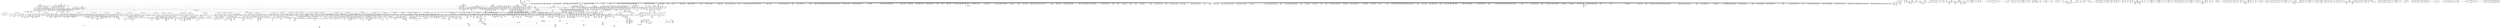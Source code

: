 digraph {
	CE0x5de4690 [shape=record,shape=Mrecord,label="{CE0x5de4690|GLOBAL:lock_acquire|*Constant*}"]
	CE0x5ea5670 [shape=record,shape=Mrecord,label="{CE0x5ea5670|rcu_read_lock:tmp8|include/linux/rcupdate.h,882}"]
	CE0x5da1a00 [shape=record,shape=Mrecord,label="{CE0x5da1a00|selinux_getprocattr:tobool27|security/selinux/hooks.c,5534}"]
	CE0x5ccc6f0 [shape=record,shape=Mrecord,label="{CE0x5ccc6f0|i32_1|*Constant*|*SummSink*}"]
	CE0x5de09a0 [shape=record,shape=Mrecord,label="{CE0x5de09a0|i64*_getelementptr_inbounds_(_4_x_i64_,_4_x_i64_*___llvm_gcov_ctr133,_i64_0,_i64_3)|*Constant*}"]
	CE0x5d35790 [shape=record,shape=Mrecord,label="{CE0x5d35790|current_has_perm:perms|Function::current_has_perm&Arg::perms::}"]
	CE0x6e8bb70 [shape=record,shape=Mrecord,label="{CE0x6e8bb70|selinux_getprocattr:if.then2}"]
	CE0x5ce2f50 [shape=record,shape=Mrecord,label="{CE0x5ce2f50|get_current:tmp4|./arch/x86/include/asm/current.h,14|*SummSink*}"]
	CE0x5ddc8d0 [shape=record,shape=Mrecord,label="{CE0x5ddc8d0|rcu_read_unlock:tmp14|include/linux/rcupdate.h,933}"]
	CE0x5e5c300 [shape=record,shape=Mrecord,label="{CE0x5e5c300|GLOBAL:__preempt_count_add|*Constant*|*SummSource*}"]
	CE0x5dd63e0 [shape=record,shape=Mrecord,label="{CE0x5dd63e0|_ret_void,_!dbg_!27717|include/linux/rcupdate.h,245}"]
	CE0x5cd6ac0 [shape=record,shape=Mrecord,label="{CE0x5cd6ac0|2472:_%struct.cred*,_:_CRE_528,536_|*MultipleSource*|Function::current_has_perm&Arg::tsk::|Function::selinux_getprocattr&Arg::p::|security/selinux/hooks.c,5526}"]
	CE0x5d98ad0 [shape=record,shape=Mrecord,label="{CE0x5d98ad0|2472:_%struct.cred*,_:_CRE_6584,6600_|*MultipleSource*|Function::current_has_perm&Arg::tsk::|Function::selinux_getprocattr&Arg::p::|security/selinux/hooks.c,5526}"]
	CE0x5d7c560 [shape=record,shape=Mrecord,label="{CE0x5d7c560|rcu_read_unlock:tmp12|include/linux/rcupdate.h,933|*SummSource*}"]
	CE0x5e45110 [shape=record,shape=Mrecord,label="{CE0x5e45110|task_sid:tmp12|security/selinux/hooks.c,208|*SummSource*}"]
	CE0x5dcba30 [shape=record,shape=Mrecord,label="{CE0x5dcba30|VOIDTB_TE_array:_GCR_.str73_private_unnamed_addr_constant_5_x_i8_c_exec_00_,_align_1:_elem_0:default:}"]
	CE0x5d950c0 [shape=record,shape=Mrecord,label="{CE0x5d950c0|rcu_read_unlock:if.end|*SummSink*}"]
	CE0x5e02540 [shape=record,shape=Mrecord,label="{CE0x5e02540|selinux_getprocattr:tobool44|security/selinux/hooks.c,5544|*SummSink*}"]
	CE0x5cf50b0 [shape=record,shape=Mrecord,label="{CE0x5cf50b0|2472:_%struct.cred*,_:_CRE_1984,2016_|*MultipleSource*|Function::current_has_perm&Arg::tsk::|Function::selinux_getprocattr&Arg::p::|security/selinux/hooks.c,5526}"]
	CE0x5cdbb50 [shape=record,shape=Mrecord,label="{CE0x5cdbb50|_call_void_rcu_lock_acquire(%struct.lockdep_map*_rcu_lock_map)_#10,_!dbg_!27711|include/linux/rcupdate.h,881|*SummSource*}"]
	CE0x5d1ab10 [shape=record,shape=Mrecord,label="{CE0x5d1ab10|i8_1|*Constant*|*SummSink*}"]
	CE0x5e444d0 [shape=record,shape=Mrecord,label="{CE0x5e444d0|_call_void_mcount()_#3}"]
	CE0x5d2a9a0 [shape=record,shape=Mrecord,label="{CE0x5d2a9a0|2472:_%struct.cred*,_:_CRE_6298,6299_}"]
	CE0x5ced760 [shape=record,shape=Mrecord,label="{CE0x5ced760|2472:_%struct.cred*,_:_CRE_424,428_|*MultipleSource*|Function::current_has_perm&Arg::tsk::|Function::selinux_getprocattr&Arg::p::|security/selinux/hooks.c,5526}"]
	CE0x5d8b390 [shape=record,shape=Mrecord,label="{CE0x5d8b390|i64*_getelementptr_inbounds_(_11_x_i64_,_11_x_i64_*___llvm_gcov_ctr127,_i64_0,_i64_8)|*Constant*|*SummSource*}"]
	CE0x5ddeee0 [shape=record,shape=Mrecord,label="{CE0x5ddeee0|rcu_lock_release:tmp4|include/linux/rcupdate.h,423|*SummSource*}"]
	CE0x5cebc60 [shape=record,shape=Mrecord,label="{CE0x5cebc60|selinux_getprocattr:tmp11|security/selinux/hooks.c,5522}"]
	CE0x5d79500 [shape=record,shape=Mrecord,label="{CE0x5d79500|rcu_read_lock:tmp6|include/linux/rcupdate.h,882|*SummSource*}"]
	CE0x5dd3a20 [shape=record,shape=Mrecord,label="{CE0x5dd3a20|__rcu_read_lock:tmp|*SummSink*}"]
	CE0x5d393e0 [shape=record,shape=Mrecord,label="{CE0x5d393e0|2472:_%struct.cred*,_:_CRE_128,136_|*MultipleSource*|Function::current_has_perm&Arg::tsk::|Function::selinux_getprocattr&Arg::p::|security/selinux/hooks.c,5526}"]
	CE0x5d3f4e0 [shape=record,shape=Mrecord,label="{CE0x5d3f4e0|selinux_getprocattr:if.else21|*SummSource*}"]
	CE0x5d193d0 [shape=record,shape=Mrecord,label="{CE0x5d193d0|selinux_getprocattr:tmp29|security/selinux/hooks.c,5526|*SummSink*}"]
	CE0x5ce62b0 [shape=record,shape=Mrecord,label="{CE0x5ce62b0|selinux_getprocattr:tmp71|security/selinux/hooks.c,5536}"]
	CE0x5cdcbf0 [shape=record,shape=Mrecord,label="{CE0x5cdcbf0|2472:_%struct.cred*,_:_CRE_648,652_|*MultipleSource*|Function::current_has_perm&Arg::tsk::|Function::selinux_getprocattr&Arg::p::|security/selinux/hooks.c,5526}"]
	CE0x5d45ed0 [shape=record,shape=Mrecord,label="{CE0x5d45ed0|selinux_getprocattr:if.then28|*SummSource*}"]
	CE0x5d1c170 [shape=record,shape=Mrecord,label="{CE0x5d1c170|i64*_getelementptr_inbounds_(_51_x_i64_,_51_x_i64_*___llvm_gcov_ctr329,_i64_0,_i64_15)|*Constant*|*SummSource*}"]
	CE0x5e55920 [shape=record,shape=Mrecord,label="{CE0x5e55920|task_sid:tmp15|security/selinux/hooks.c,208|*SummSource*}"]
	CE0x5d15920 [shape=record,shape=Mrecord,label="{CE0x5d15920|GLOBAL:rcu_read_lock.__warned|Global_var:rcu_read_lock.__warned|*SummSource*}"]
	CE0x5e411a0 [shape=record,shape=Mrecord,label="{CE0x5e411a0|current_sid:if.then|*SummSource*}"]
	CE0x5d0b280 [shape=record,shape=Mrecord,label="{CE0x5d0b280|selinux_getprocattr:tobool|security/selinux/hooks.c,5521}"]
	CE0x5e85e20 [shape=record,shape=Mrecord,label="{CE0x5e85e20|task_sid:tmp6|security/selinux/hooks.c,208}"]
	CE0x5d2d7f0 [shape=record,shape=Mrecord,label="{CE0x5d2d7f0|2472:_%struct.cred*,_:_CRE_6337,6338_}"]
	CE0x5d2d920 [shape=record,shape=Mrecord,label="{CE0x5d2d920|2472:_%struct.cred*,_:_CRE_6338,6339_}"]
	CE0x5e03d40 [shape=record,shape=Mrecord,label="{CE0x5e03d40|selinux_getprocattr:tmp95|security/selinux/hooks.c,5544|*SummSink*}"]
	CE0x5cd4300 [shape=record,shape=Mrecord,label="{CE0x5cd4300|2472:_%struct.cred*,_:_CRE_2400,2408_|*MultipleSource*|Function::current_has_perm&Arg::tsk::|Function::selinux_getprocattr&Arg::p::|security/selinux/hooks.c,5526}"]
	CE0x5d05b40 [shape=record,shape=Mrecord,label="{CE0x5d05b40|i64*_getelementptr_inbounds_(_4_x_i64_,_4_x_i64_*___llvm_gcov_ctr130,_i64_0,_i64_0)|*Constant*|*SummSink*}"]
	CE0x5e187e0 [shape=record,shape=Mrecord,label="{CE0x5e187e0|rcu_read_unlock:tmp1}"]
	CE0x5cc29c0 [shape=record,shape=Mrecord,label="{CE0x5cc29c0|selinux_getprocattr:bb}"]
	CE0x5dbf390 [shape=record,shape=Mrecord,label="{CE0x5dbf390|selinux_getprocattr:tmp41|security/selinux/hooks.c,5528|*SummSource*}"]
	CE0x5d2af90 [shape=record,shape=Mrecord,label="{CE0x5d2af90|2472:_%struct.cred*,_:_CRE_6303,6304_}"]
	CE0x5ea2d10 [shape=record,shape=Mrecord,label="{CE0x5ea2d10|rcu_read_lock:land.lhs.true2}"]
	CE0x5dccc40 [shape=record,shape=Mrecord,label="{CE0x5dccc40|i64_25|*Constant*}"]
	CE0x5e9b1f0 [shape=record,shape=Mrecord,label="{CE0x5e9b1f0|__preempt_count_add:tmp6|./arch/x86/include/asm/preempt.h,73|*SummSink*}"]
	CE0x5cdd630 [shape=record,shape=Mrecord,label="{CE0x5cdd630|i32_77|*Constant*|*SummSource*}"]
	CE0x5cde6e0 [shape=record,shape=Mrecord,label="{CE0x5cde6e0|2472:_%struct.cred*,_:_CRE_680,688_|*MultipleSource*|Function::current_has_perm&Arg::tsk::|Function::selinux_getprocattr&Arg::p::|security/selinux/hooks.c,5526}"]
	CE0x5d4a6c0 [shape=record,shape=Mrecord,label="{CE0x5d4a6c0|selinux_getprocattr:tmp49|security/selinux/hooks.c,5530}"]
	CE0x5d078f0 [shape=record,shape=Mrecord,label="{CE0x5d078f0|GLOBAL:rcu_lock_acquire|*Constant*|*SummSource*}"]
	CE0x5dc5b50 [shape=record,shape=Mrecord,label="{CE0x5dc5b50|i64*_getelementptr_inbounds_(_4_x_i64_,_4_x_i64_*___llvm_gcov_ctr128,_i64_0,_i64_3)|*Constant*}"]
	CE0x5cc9920 [shape=record,shape=Mrecord,label="{CE0x5cc9920|2472:_%struct.cred*,_:_CRE_2696,2704_|*MultipleSource*|Function::current_has_perm&Arg::tsk::|Function::selinux_getprocattr&Arg::p::|security/selinux/hooks.c,5526}"]
	CE0x5d80a20 [shape=record,shape=Mrecord,label="{CE0x5d80a20|rcu_read_lock:bb}"]
	CE0x5d97630 [shape=record,shape=Mrecord,label="{CE0x5d97630|GLOBAL:rcu_read_unlock.__warned|Global_var:rcu_read_unlock.__warned|*SummSource*}"]
	CE0x5e22940 [shape=record,shape=Mrecord,label="{CE0x5e22940|__preempt_count_add:tmp3|*SummSource*}"]
	CE0x5d23350 [shape=record,shape=Mrecord,label="{CE0x5d23350|2472:_%struct.cred*,_:_CRE_3116,3120_|*MultipleSource*|Function::current_has_perm&Arg::tsk::|Function::selinux_getprocattr&Arg::p::|security/selinux/hooks.c,5526}"]
	CE0x5d2a2e0 [shape=record,shape=Mrecord,label="{CE0x5d2a2e0|2472:_%struct.cred*,_:_CRE_6292,6293_}"]
	CE0x5dc2480 [shape=record,shape=Mrecord,label="{CE0x5dc2480|0:_i32,_4:_i32,_8:_i32,_12:_i32,_16:_i32,_20:_i32,_:_CRE_8,12_|*MultipleSource*|security/selinux/hooks.c,5529|security/selinux/hooks.c,5526|security/selinux/hooks.c,5526}"]
	CE0x5cc44f0 [shape=record,shape=Mrecord,label="{CE0x5cc44f0|2472:_%struct.cred*,_:_CRE_728,732_|*MultipleSource*|Function::current_has_perm&Arg::tsk::|Function::selinux_getprocattr&Arg::p::|security/selinux/hooks.c,5526}"]
	CE0x5d45a20 [shape=record,shape=Mrecord,label="{CE0x5d45a20|avc_has_perm:auditdata|Function::avc_has_perm&Arg::auditdata::|*SummSink*}"]
	CE0x5de98d0 [shape=record,shape=Mrecord,label="{CE0x5de98d0|_call_void_rcu_read_unlock()_#10,_!dbg_!27748|security/selinux/hooks.c,209|*SummSink*}"]
	CE0x5da24b0 [shape=record,shape=Mrecord,label="{CE0x5da24b0|i64_27|*Constant*|*SummSource*}"]
	CE0x5d26210 [shape=record,shape=Mrecord,label="{CE0x5d26210|2472:_%struct.cred*,_:_CRE_5944,5952_|*MultipleSource*|Function::current_has_perm&Arg::tsk::|Function::selinux_getprocattr&Arg::p::|security/selinux/hooks.c,5526}"]
	CE0x5cd1620 [shape=record,shape=Mrecord,label="{CE0x5cd1620|2472:_%struct.cred*,_:_CRE_224,232_|*MultipleSource*|Function::current_has_perm&Arg::tsk::|Function::selinux_getprocattr&Arg::p::|security/selinux/hooks.c,5526}"]
	CE0x5d2dcb0 [shape=record,shape=Mrecord,label="{CE0x5d2dcb0|2472:_%struct.cred*,_:_CRE_6341,6342_}"]
	CE0x5dfbaa0 [shape=record,shape=Mrecord,label="{CE0x5dfbaa0|current_sid:tmp19|security/selinux/hooks.c,218|*SummSource*}"]
	CE0x5df8d90 [shape=record,shape=Mrecord,label="{CE0x5df8d90|selinux_getprocattr:tmp82|security/selinux/hooks.c,5541|*SummSink*}"]
	CE0x5e5b4f0 [shape=record,shape=Mrecord,label="{CE0x5e5b4f0|task_sid:tmp20|security/selinux/hooks.c,208}"]
	CE0x5dad740 [shape=record,shape=Mrecord,label="{CE0x5dad740|_call_void_lockdep_rcu_suspicious(i8*_getelementptr_inbounds_(_25_x_i8_,_25_x_i8_*_.str3,_i32_0,_i32_0),_i32_5526,_i8*_getelementptr_inbounds_(_41_x_i8_,_41_x_i8_*_.str44,_i32_0,_i32_0))_#10,_!dbg_!27748|security/selinux/hooks.c,5526|*SummSource*}"]
	CE0x5ee68f0 [shape=record,shape=Mrecord,label="{CE0x5ee68f0|i64*_getelementptr_inbounds_(_4_x_i64_,_4_x_i64_*___llvm_gcov_ctr135,_i64_0,_i64_1)|*Constant*|*SummSink*}"]
	CE0x5e9b570 [shape=record,shape=Mrecord,label="{CE0x5e9b570|__preempt_count_add:tmp7|./arch/x86/include/asm/preempt.h,73}"]
	CE0x5e3e670 [shape=record,shape=Mrecord,label="{CE0x5e3e670|i64*_getelementptr_inbounds_(_13_x_i64_,_13_x_i64_*___llvm_gcov_ctr126,_i64_0,_i64_9)|*Constant*}"]
	CE0x5d4b760 [shape=record,shape=Mrecord,label="{CE0x5d4b760|2472:_%struct.cred*,_:_CRE_2908,2909_}"]
	CE0x5ddba80 [shape=record,shape=Mrecord,label="{CE0x5ddba80|current_sid:do.body|*SummSource*}"]
	CE0x5e4acb0 [shape=record,shape=Mrecord,label="{CE0x5e4acb0|COLLAPSED:_CMRE:_elem_0::|security/selinux/hooks.c,218}"]
	CE0x5e4c300 [shape=record,shape=Mrecord,label="{CE0x5e4c300|i64*_getelementptr_inbounds_(_11_x_i64_,_11_x_i64_*___llvm_gcov_ctr125,_i64_0,_i64_9)|*Constant*|*SummSource*}"]
	CE0x5d8e4f0 [shape=record,shape=Mrecord,label="{CE0x5d8e4f0|i32_883|*Constant*}"]
	CE0x5d39790 [shape=record,shape=Mrecord,label="{CE0x5d39790|rcu_read_lock:tmp1|*SummSource*}"]
	CE0x5da38c0 [shape=record,shape=Mrecord,label="{CE0x5da38c0|selinux_getprocattr:tmp64|security/selinux/hooks.c,5534}"]
	CE0x5da3c80 [shape=record,shape=Mrecord,label="{CE0x5da3c80|selinux_getprocattr:tmp64|security/selinux/hooks.c,5534|*SummSink*}"]
	CE0x5e201f0 [shape=record,shape=Mrecord,label="{CE0x5e201f0|i64_1|*Constant*}"]
	CE0x5e434b0 [shape=record,shape=Mrecord,label="{CE0x5e434b0|cred_sid:tmp|*SummSource*}"]
	CE0x5cf2430 [shape=record,shape=Mrecord,label="{CE0x5cf2430|_call_void_lockdep_rcu_suspicious(i8*_getelementptr_inbounds_(_25_x_i8_,_25_x_i8_*_.str45,_i32_0,_i32_0),_i32_883,_i8*_getelementptr_inbounds_(_42_x_i8_,_42_x_i8_*_.str46,_i32_0,_i32_0))_#10,_!dbg_!27728|include/linux/rcupdate.h,882}"]
	CE0x5e4aea0 [shape=record,shape=Mrecord,label="{CE0x5e4aea0|current_sid:security|security/selinux/hooks.c,218|*SummSink*}"]
	CE0x5d0a2c0 [shape=record,shape=Mrecord,label="{CE0x5d0a2c0|i32_0|*Constant*|*SummSink*}"]
	CE0x5d964a0 [shape=record,shape=Mrecord,label="{CE0x5d964a0|rcu_read_unlock:tmp5|include/linux/rcupdate.h,933|*SummSink*}"]
	CE0x5cc87b0 [shape=record,shape=Mrecord,label="{CE0x5cc87b0|2472:_%struct.cred*,_:_CRE_176,184_|*MultipleSource*|Function::current_has_perm&Arg::tsk::|Function::selinux_getprocattr&Arg::p::|security/selinux/hooks.c,5526}"]
	CE0x5e042e0 [shape=record,shape=Mrecord,label="{CE0x5e042e0|selinux_getprocattr:tmp96|security/selinux/hooks.c,5544|*SummSink*}"]
	CE0x5e629a0 [shape=record,shape=Mrecord,label="{CE0x5e629a0|rcu_lock_release:tmp1}"]
	CE0x5d2cae0 [shape=record,shape=Mrecord,label="{CE0x5d2cae0|2472:_%struct.cred*,_:_CRE_6326,6327_}"]
	CE0x5d100b0 [shape=record,shape=Mrecord,label="{CE0x5d100b0|GLOBAL:current_task|Global_var:current_task|*SummSink*}"]
	CE0x5d19f10 [shape=record,shape=Mrecord,label="{CE0x5d19f10|i64*_getelementptr_inbounds_(_51_x_i64_,_51_x_i64_*___llvm_gcov_ctr329,_i64_0,_i64_14)|*Constant*|*SummSource*}"]
	CE0x5cda4d0 [shape=record,shape=Mrecord,label="{CE0x5cda4d0|2472:_%struct.cred*,_:_CRE_2523,2524_}"]
	CE0x5e57900 [shape=record,shape=Mrecord,label="{CE0x5e57900|rcu_lock_acquire:bb|*SummSource*}"]
	CE0x5dc5200 [shape=record,shape=Mrecord,label="{CE0x5dc5200|cred_sid:tmp1|*SummSource*}"]
	CE0x5d961e0 [shape=record,shape=Mrecord,label="{CE0x5d961e0|i64*_getelementptr_inbounds_(_13_x_i64_,_13_x_i64_*___llvm_gcov_ctr126,_i64_0,_i64_0)|*Constant*|*SummSink*}"]
	CE0x5d166a0 [shape=record,shape=Mrecord,label="{CE0x5d166a0|selinux_getprocattr:tmp73|security/selinux/hooks.c,5537|*SummSink*}"]
	CE0x5d14350 [shape=record,shape=Mrecord,label="{CE0x5d14350|rcu_read_unlock:land.lhs.true2|*SummSource*}"]
	CE0x5df8d20 [shape=record,shape=Mrecord,label="{CE0x5df8d20|selinux_getprocattr:tmp82|security/selinux/hooks.c,5541|*SummSource*}"]
	CE0x5deb590 [shape=record,shape=Mrecord,label="{CE0x5deb590|rcu_lock_release:__here|*SummSink*}"]
	CE0x5d8f8c0 [shape=record,shape=Mrecord,label="{CE0x5d8f8c0|rcu_read_lock:tmp21|include/linux/rcupdate.h,884}"]
	CE0x5cd8f30 [shape=record,shape=Mrecord,label="{CE0x5cd8f30|2472:_%struct.cred*,_:_CRE_552,560_|*MultipleSource*|Function::current_has_perm&Arg::tsk::|Function::selinux_getprocattr&Arg::p::|security/selinux/hooks.c,5526}"]
	CE0x5ccf870 [shape=record,shape=Mrecord,label="{CE0x5ccf870|selinux_getprocattr:do.end|*SummSource*}"]
	CE0x5ea1560 [shape=record,shape=Mrecord,label="{CE0x5ea1560|_call_void_lockdep_rcu_suspicious(i8*_getelementptr_inbounds_(_25_x_i8_,_25_x_i8_*_.str45,_i32_0,_i32_0),_i32_883,_i8*_getelementptr_inbounds_(_42_x_i8_,_42_x_i8_*_.str46,_i32_0,_i32_0))_#10,_!dbg_!27728|include/linux/rcupdate.h,882}"]
	CE0x5d806c0 [shape=record,shape=Mrecord,label="{CE0x5d806c0|rcu_read_unlock:tmp15|include/linux/rcupdate.h,933|*SummSink*}"]
	CE0x5da2440 [shape=record,shape=Mrecord,label="{CE0x5da2440|i64_27|*Constant*}"]
	CE0x5dad0e0 [shape=record,shape=Mrecord,label="{CE0x5dad0e0|i64_31|*Constant*}"]
	CE0x5d23df0 [shape=record,shape=Mrecord,label="{CE0x5d23df0|2472:_%struct.cred*,_:_CRE_3144,3148_|*MultipleSource*|Function::current_has_perm&Arg::tsk::|Function::selinux_getprocattr&Arg::p::|security/selinux/hooks.c,5526}"]
	CE0x5d11870 [shape=record,shape=Mrecord,label="{CE0x5d11870|get_current:tmp|*SummSink*}"]
	CE0x5d3a850 [shape=record,shape=Mrecord,label="{CE0x5d3a850|selinux_getprocattr:p|Function::selinux_getprocattr&Arg::p::|*SummSink*}"]
	CE0x5d90df0 [shape=record,shape=Mrecord,label="{CE0x5d90df0|rcu_read_lock:tmp21|include/linux/rcupdate.h,884|*SummSource*}"]
	CE0x5da6780 [shape=record,shape=Mrecord,label="{CE0x5da6780|selinux_getprocattr:tmp67|security/selinux/hooks.c,5535}"]
	CE0x5dea4e0 [shape=record,shape=Mrecord,label="{CE0x5dea4e0|i32_1|*Constant*}"]
	CE0x5ea5a70 [shape=record,shape=Mrecord,label="{CE0x5ea5a70|rcu_read_lock:tmp}"]
	CE0x5de6de0 [shape=record,shape=Mrecord,label="{CE0x5de6de0|task_sid:tmp25|security/selinux/hooks.c,208|*SummSource*}"]
	CE0x5cdc7b0 [shape=record,shape=Mrecord,label="{CE0x5cdc7b0|2472:_%struct.cred*,_:_CRE_640,644_|*MultipleSource*|Function::current_has_perm&Arg::tsk::|Function::selinux_getprocattr&Arg::p::|security/selinux/hooks.c,5526}"]
	CE0x5cf4ec0 [shape=record,shape=Mrecord,label="{CE0x5cf4ec0|2472:_%struct.cred*,_:_CRE_1980,1984_|*MultipleSource*|Function::current_has_perm&Arg::tsk::|Function::selinux_getprocattr&Arg::p::|security/selinux/hooks.c,5526}"]
	CE0x5ce6490 [shape=record,shape=Mrecord,label="{CE0x5ce6490|GLOBAL:selinux_getprocattr.__warned|Global_var:selinux_getprocattr.__warned|*SummSource*}"]
	CE0x5ddcbb0 [shape=record,shape=Mrecord,label="{CE0x5ddcbb0|task_sid:tmp1|*SummSource*}"]
	CE0x5e9fe60 [shape=record,shape=Mrecord,label="{CE0x5e9fe60|__preempt_count_add:tmp7|./arch/x86/include/asm/preempt.h,73|*SummSource*}"]
	CE0x5ea36a0 [shape=record,shape=Mrecord,label="{CE0x5ea36a0|rcu_read_lock:do.body}"]
	CE0x5e41a50 [shape=record,shape=Mrecord,label="{CE0x5e41a50|task_sid:tmp23|security/selinux/hooks.c,208}"]
	CE0x5e413a0 [shape=record,shape=Mrecord,label="{CE0x5e413a0|current_sid:if.end}"]
	CE0x5d928e0 [shape=record,shape=Mrecord,label="{CE0x5d928e0|task_sid:tmp4|*LoadInst*|security/selinux/hooks.c,208}"]
	CE0x5d11610 [shape=record,shape=Mrecord,label="{CE0x5d11610|selinux_getprocattr:tmp2|security/selinux/hooks.c,5519}"]
	CE0x5ccd750 [shape=record,shape=Mrecord,label="{CE0x5ccd750|2472:_%struct.cred*,_:_CRE_703,704_}"]
	CE0x5e4a660 [shape=record,shape=Mrecord,label="{CE0x5e4a660|current_sid:tmp21|security/selinux/hooks.c,218|*SummSink*}"]
	CE0x5d30470 [shape=record,shape=Mrecord,label="{CE0x5d30470|2472:_%struct.cred*,_:_CRE_6440,6448_|*MultipleSource*|Function::current_has_perm&Arg::tsk::|Function::selinux_getprocattr&Arg::p::|security/selinux/hooks.c,5526}"]
	CE0x5dea370 [shape=record,shape=Mrecord,label="{CE0x5dea370|_call_void_lock_release(%struct.lockdep_map*_%map,_i32_1,_i64_ptrtoint_(i8*_blockaddress(_rcu_lock_release,_%__here)_to_i64))_#10,_!dbg_!27716|include/linux/rcupdate.h,423|*SummSink*}"]
	CE0x5e90b10 [shape=record,shape=Mrecord,label="{CE0x5e90b10|__preempt_count_sub:sub|./arch/x86/include/asm/preempt.h,77|*SummSink*}"]
	CE0x5e42ed0 [shape=record,shape=Mrecord,label="{CE0x5e42ed0|task_sid:do.end6|*SummSink*}"]
	CE0x5e3dcd0 [shape=record,shape=Mrecord,label="{CE0x5e3dcd0|__rcu_read_unlock:tmp1|*SummSink*}"]
	CE0x5e95c70 [shape=record,shape=Mrecord,label="{CE0x5e95c70|i64*_getelementptr_inbounds_(_4_x_i64_,_4_x_i64_*___llvm_gcov_ctr129,_i64_0,_i64_1)|*Constant*|*SummSource*}"]
	CE0x5d13bf0 [shape=record,shape=Mrecord,label="{CE0x5d13bf0|rcu_read_unlock:do.body}"]
	CE0x5d20be0 [shape=record,shape=Mrecord,label="{CE0x5d20be0|2472:_%struct.cred*,_:_CRE_2975,2976_}"]
	CE0x5e85850 [shape=record,shape=Mrecord,label="{CE0x5e85850|task_sid:tobool|security/selinux/hooks.c,208}"]
	CE0x5ce59f0 [shape=record,shape=Mrecord,label="{CE0x5ce59f0|selinux_getprocattr:tmp69|security/selinux/hooks.c,5536}"]
	CE0x5e9c740 [shape=record,shape=Mrecord,label="{CE0x5e9c740|rcu_read_unlock:tmp4|include/linux/rcupdate.h,933}"]
	CE0x5db21b0 [shape=record,shape=Mrecord,label="{CE0x5db21b0|i64*_getelementptr_inbounds_(_11_x_i64_,_11_x_i64_*___llvm_gcov_ctr132,_i64_0,_i64_10)|*Constant*|*SummSink*}"]
	CE0x5ce2610 [shape=record,shape=Mrecord,label="{CE0x5ce2610|2472:_%struct.cred*,_:_CRE_2280,2288_|*MultipleSource*|Function::current_has_perm&Arg::tsk::|Function::selinux_getprocattr&Arg::p::|security/selinux/hooks.c,5526}"]
	CE0x5d9f760 [shape=record,shape=Mrecord,label="{CE0x5d9f760|selinux_getprocattr:tmp59|security/selinux/hooks.c,5533|*SummSink*}"]
	CE0x5e30900 [shape=record,shape=Mrecord,label="{CE0x5e30900|__preempt_count_sub:tmp}"]
	CE0x5d7d910 [shape=record,shape=Mrecord,label="{CE0x5d7d910|rcu_read_lock:call3|include/linux/rcupdate.h,882|*SummSource*}"]
	CE0x5df4a30 [shape=record,shape=Mrecord,label="{CE0x5df4a30|selinux_getprocattr:tmp77|security/selinux/hooks.c,5538}"]
	CE0x5d188d0 [shape=record,shape=Mrecord,label="{CE0x5d188d0|selinux_getprocattr:tmp27|security/selinux/hooks.c,5526|*SummSink*}"]
	CE0x5cc77e0 [shape=record,shape=Mrecord,label="{CE0x5cc77e0|selinux_getprocattr:if.end41|*SummSource*}"]
	CE0x5e30250 [shape=record,shape=Mrecord,label="{CE0x5e30250|rcu_read_unlock:call3|include/linux/rcupdate.h,933}"]
	CE0x5cb3f20 [shape=record,shape=Mrecord,label="{CE0x5cb3f20|2472:_%struct.cred*,_:_CRE_2896,2900_|*MultipleSource*|Function::current_has_perm&Arg::tsk::|Function::selinux_getprocattr&Arg::p::|security/selinux/hooks.c,5526}"]
	CE0x5dbd1b0 [shape=record,shape=Mrecord,label="{CE0x5dbd1b0|selinux_getprocattr:tobool15|security/selinux/hooks.c,5528|*SummSource*}"]
	CE0x5d20e40 [shape=record,shape=Mrecord,label="{CE0x5d20e40|2472:_%struct.cred*,_:_CRE_2980,2984_|*MultipleSource*|Function::current_has_perm&Arg::tsk::|Function::selinux_getprocattr&Arg::p::|security/selinux/hooks.c,5526}"]
	CE0x5dad7f0 [shape=record,shape=Mrecord,label="{CE0x5dad7f0|_call_void_lockdep_rcu_suspicious(i8*_getelementptr_inbounds_(_25_x_i8_,_25_x_i8_*_.str3,_i32_0,_i32_0),_i32_5526,_i8*_getelementptr_inbounds_(_41_x_i8_,_41_x_i8_*_.str44,_i32_0,_i32_0))_#10,_!dbg_!27748|security/selinux/hooks.c,5526|*SummSink*}"]
	CE0x5d07a30 [shape=record,shape=Mrecord,label="{CE0x5d07a30|rcu_lock_acquire:entry|*SummSource*}"]
	CE0x5ce2e60 [shape=record,shape=Mrecord,label="{CE0x5ce2e60|2472:_%struct.cred*,_:_CRE_2312,2320_|*MultipleSource*|Function::current_has_perm&Arg::tsk::|Function::selinux_getprocattr&Arg::p::|security/selinux/hooks.c,5526}"]
	CE0x5db4470 [shape=record,shape=Mrecord,label="{CE0x5db4470|selinux_getprocattr:tmp21|security/selinux/hooks.c,5526|*SummSource*}"]
	CE0x5d921e0 [shape=record,shape=Mrecord,label="{CE0x5d921e0|rcu_read_unlock:tmp12|include/linux/rcupdate.h,933}"]
	CE0x5d89330 [shape=record,shape=Mrecord,label="{CE0x5d89330|current_sid:tmp1|*SummSource*}"]
	CE0x5e56e60 [shape=record,shape=Mrecord,label="{CE0x5e56e60|task_sid:tmp3}"]
	CE0x5ea6180 [shape=record,shape=Mrecord,label="{CE0x5ea6180|cred_sid:tmp6|security/selinux/hooks.c,197}"]
	CE0x5e16f80 [shape=record,shape=Mrecord,label="{CE0x5e16f80|GLOBAL:__preempt_count|Global_var:__preempt_count|*SummSource*}"]
	CE0x5cb4f40 [shape=record,shape=Mrecord,label="{CE0x5cb4f40|2472:_%struct.cred*,_:_CRE_304,312_|*MultipleSource*|Function::current_has_perm&Arg::tsk::|Function::selinux_getprocattr&Arg::p::|security/selinux/hooks.c,5526}"]
	CE0x5cdb080 [shape=record,shape=Mrecord,label="{CE0x5cdb080|2472:_%struct.cred*,_:_CRE_2534,2535_}"]
	CE0x5ce9cc0 [shape=record,shape=Mrecord,label="{CE0x5ce9cc0|selinux_getprocattr:call|security/selinux/hooks.c,5519}"]
	CE0x5dca9d0 [shape=record,shape=Mrecord,label="{CE0x5dca9d0|selinux_getprocattr:tmp53|security/selinux/hooks.c,5531}"]
	CE0x5ea1050 [shape=record,shape=Mrecord,label="{CE0x5ea1050|i64*_getelementptr_inbounds_(_4_x_i64_,_4_x_i64_*___llvm_gcov_ctr129,_i64_0,_i64_2)|*Constant*|*SummSink*}"]
	CE0x5dec380 [shape=record,shape=Mrecord,label="{CE0x5dec380|rcu_read_unlock:entry}"]
	CE0x5de11f0 [shape=record,shape=Mrecord,label="{CE0x5de11f0|i64*_getelementptr_inbounds_(_4_x_i64_,_4_x_i64_*___llvm_gcov_ctr133,_i64_0,_i64_3)|*Constant*|*SummSource*}"]
	CE0x5dadaa0 [shape=record,shape=Mrecord,label="{CE0x5dadaa0|GLOBAL:lockdep_rcu_suspicious|*Constant*}"]
	CE0x5cf88d0 [shape=record,shape=Mrecord,label="{CE0x5cf88d0|2472:_%struct.cred*,_:_CRE_2344,2352_|*MultipleSource*|Function::current_has_perm&Arg::tsk::|Function::selinux_getprocattr&Arg::p::|security/selinux/hooks.c,5526}"]
	CE0x5d43210 [shape=record,shape=Mrecord,label="{CE0x5d43210|0:_i8,_:_GCMR_rcu_read_unlock.__warned_internal_global_i8_0,_section_.data.unlikely_,_align_1:_elem_0:default:}"]
	CE0x5e9ecf0 [shape=record,shape=Mrecord,label="{CE0x5e9ecf0|_call_void___rcu_read_unlock()_#10,_!dbg_!27734|include/linux/rcupdate.h,937}"]
	CE0x5d79980 [shape=record,shape=Mrecord,label="{CE0x5d79980|rcu_read_unlock:do.end|*SummSink*}"]
	CE0x5d19fc0 [shape=record,shape=Mrecord,label="{CE0x5d19fc0|i64*_getelementptr_inbounds_(_51_x_i64_,_51_x_i64_*___llvm_gcov_ctr329,_i64_0,_i64_14)|*Constant*|*SummSink*}"]
	CE0x5cf4ab0 [shape=record,shape=Mrecord,label="{CE0x5cf4ab0|2472:_%struct.cred*,_:_CRE_1968,1976_|*MultipleSource*|Function::current_has_perm&Arg::tsk::|Function::selinux_getprocattr&Arg::p::|security/selinux/hooks.c,5526}"]
	CE0x5d85e20 [shape=record,shape=Mrecord,label="{CE0x5d85e20|rcu_read_unlock:tobool|include/linux/rcupdate.h,933|*SummSink*}"]
	CE0x5e4b820 [shape=record,shape=Mrecord,label="{CE0x5e4b820|current_sid:tmp23|security/selinux/hooks.c,218|*SummSource*}"]
	CE0x5cee8d0 [shape=record,shape=Mrecord,label="{CE0x5cee8d0|2472:_%struct.cred*,_:_CRE_384,392_|*MultipleSource*|Function::current_has_perm&Arg::tsk::|Function::selinux_getprocattr&Arg::p::|security/selinux/hooks.c,5526}"]
	CE0x5cf86b0 [shape=record,shape=Mrecord,label="{CE0x5cf86b0|2472:_%struct.cred*,_:_CRE_2336,2344_|*MultipleSource*|Function::current_has_perm&Arg::tsk::|Function::selinux_getprocattr&Arg::p::|security/selinux/hooks.c,5526}"]
	CE0x5dca6e0 [shape=record,shape=Mrecord,label="{CE0x5dca6e0|selinux_getprocattr:osid|security/selinux/hooks.c,5531|*SummSource*}"]
	CE0x5d1fda0 [shape=record,shape=Mrecord,label="{CE0x5d1fda0|2472:_%struct.cred*,_:_CRE_2963,2964_}"]
	CE0x5d8ed10 [shape=record,shape=Mrecord,label="{CE0x5d8ed10|i8*_getelementptr_inbounds_(_42_x_i8_,_42_x_i8_*_.str46,_i32_0,_i32_0)|*Constant*}"]
	CE0x5e87350 [shape=record,shape=Mrecord,label="{CE0x5e87350|task_sid:tmp9|security/selinux/hooks.c,208|*SummSource*}"]
	CE0x5d403f0 [shape=record,shape=Mrecord,label="{CE0x5d403f0|avc_has_perm:ssid|Function::avc_has_perm&Arg::ssid::|*SummSink*}"]
	CE0x5e107a0 [shape=record,shape=Mrecord,label="{CE0x5e107a0|i64*_getelementptr_inbounds_(_51_x_i64_,_51_x_i64_*___llvm_gcov_ctr329,_i64_0,_i64_50)|*Constant*|*SummSource*}"]
	CE0x5e129e0 [shape=record,shape=Mrecord,label="{CE0x5e129e0|__preempt_count_sub:bb}"]
	CE0x5def420 [shape=record,shape=Mrecord,label="{CE0x5def420|_ret_void,_!dbg_!27717|include/linux/rcupdate.h,424|*SummSource*}"]
	CE0x5d41af0 [shape=record,shape=Mrecord,label="{CE0x5d41af0|%struct.common_audit_data*_null|*Constant*|*SummSource*}"]
	CE0x5cf5b80 [shape=record,shape=Mrecord,label="{CE0x5cf5b80|2472:_%struct.cred*,_:_CRE_2040,2044_|*MultipleSource*|Function::current_has_perm&Arg::tsk::|Function::selinux_getprocattr&Arg::p::|security/selinux/hooks.c,5526}"]
	CE0x5d9b650 [shape=record,shape=Mrecord,label="{CE0x5d9b650|2472:_%struct.cred*,_:_CRE_10568,10572_|*MultipleSource*|Function::current_has_perm&Arg::tsk::|Function::selinux_getprocattr&Arg::p::|security/selinux/hooks.c,5526}"]
	CE0x5e002b0 [shape=record,shape=Mrecord,label="{CE0x5e002b0|selinux_getprocattr:tmp93}"]
	CE0x5ddc760 [shape=record,shape=Mrecord,label="{CE0x5ddc760|rcu_read_unlock:tmp13|include/linux/rcupdate.h,933|*SummSink*}"]
	CE0x5dc10d0 [shape=record,shape=Mrecord,label="{CE0x5dc10d0|i64*_getelementptr_inbounds_(_51_x_i64_,_51_x_i64_*___llvm_gcov_ctr329,_i64_0,_i64_20)|*Constant*|*SummSink*}"]
	CE0x5e59d70 [shape=record,shape=Mrecord,label="{CE0x5e59d70|task_sid:tmp21|security/selinux/hooks.c,208|*SummSink*}"]
	CE0x5e1f410 [shape=record,shape=Mrecord,label="{CE0x5e1f410|i64*_getelementptr_inbounds_(_11_x_i64_,_11_x_i64_*___llvm_gcov_ctr132,_i64_0,_i64_8)|*Constant*}"]
	CE0x5cb4b00 [shape=record,shape=Mrecord,label="{CE0x5cb4b00|2472:_%struct.cred*,_:_CRE_288,296_|*MultipleSource*|Function::current_has_perm&Arg::tsk::|Function::selinux_getprocattr&Arg::p::|security/selinux/hooks.c,5526}"]
	CE0x5d981e0 [shape=record,shape=Mrecord,label="{CE0x5d981e0|current_sid:tmp7|security/selinux/hooks.c,218|*SummSink*}"]
	CE0x5d8af90 [shape=record,shape=Mrecord,label="{CE0x5d8af90|rcu_read_lock:tmp16|include/linux/rcupdate.h,882|*SummSink*}"]
	CE0x5cf4ca0 [shape=record,shape=Mrecord,label="{CE0x5cf4ca0|2472:_%struct.cred*,_:_CRE_1976,1977_|*MultipleSource*|Function::current_has_perm&Arg::tsk::|Function::selinux_getprocattr&Arg::p::|security/selinux/hooks.c,5526}"]
	CE0x5dd38a0 [shape=record,shape=Mrecord,label="{CE0x5dd38a0|__rcu_read_unlock:tmp2|*SummSink*}"]
	CE0x5dd41c0 [shape=record,shape=Mrecord,label="{CE0x5dd41c0|rcu_read_unlock:tmp18|include/linux/rcupdate.h,933|*SummSource*}"]
	CE0x5ea3b70 [shape=record,shape=Mrecord,label="{CE0x5ea3b70|i64*_getelementptr_inbounds_(_11_x_i64_,_11_x_i64_*___llvm_gcov_ctr132,_i64_0,_i64_9)|*Constant*}"]
	CE0x5cc3920 [shape=record,shape=Mrecord,label="{CE0x5cc3920|selinux_getprocattr:tmp21|security/selinux/hooks.c,5526|*SummSink*}"]
	CE0x5e5ab60 [shape=record,shape=Mrecord,label="{CE0x5e5ab60|_call_void_mcount()_#3}"]
	CE0x5dbfa30 [shape=record,shape=Mrecord,label="{CE0x5dbfa30|selinux_getprocattr:tmp42|security/selinux/hooks.c,5528|*SummSink*}"]
	CE0x5e08d00 [shape=record,shape=Mrecord,label="{CE0x5e08d00|i64_46|*Constant*}"]
	CE0x5de0650 [shape=record,shape=Mrecord,label="{CE0x5de0650|_call_void_mcount()_#3|*SummSource*}"]
	CE0x5da7e10 [shape=record,shape=Mrecord,label="{CE0x5da7e10|selinux_getprocattr:tobool31|security/selinux/hooks.c,5536|*SummSink*}"]
	CE0x5d1ed00 [shape=record,shape=Mrecord,label="{CE0x5d1ed00|2472:_%struct.cred*,_:_CRE_2949,2950_}"]
	CE0x5db1e20 [shape=record,shape=Mrecord,label="{CE0x5db1e20|rcu_read_unlock:tmp21|include/linux/rcupdate.h,935|*SummSource*}"]
	CE0x5dfb490 [shape=record,shape=Mrecord,label="{CE0x5dfb490|selinux_getprocattr:tmp87}"]
	CE0x5d1a2c0 [shape=record,shape=Mrecord,label="{CE0x5d1a2c0|selinux_getprocattr:tmp31|security/selinux/hooks.c,5526|*SummSource*}"]
	CE0x5e63a20 [shape=record,shape=Mrecord,label="{CE0x5e63a20|task_sid:tmp14|security/selinux/hooks.c,208|*SummSource*}"]
	CE0x5dcccb0 [shape=record,shape=Mrecord,label="{CE0x5dcccb0|i64_25|*Constant*|*SummSource*}"]
	CE0x5d988b0 [shape=record,shape=Mrecord,label="{CE0x5d988b0|2472:_%struct.cred*,_:_CRE_6576,6584_|*MultipleSource*|Function::current_has_perm&Arg::tsk::|Function::selinux_getprocattr&Arg::p::|security/selinux/hooks.c,5526}"]
	CE0x5dfbe40 [shape=record,shape=Mrecord,label="{CE0x5dfbe40|current_sid:tmp19|security/selinux/hooks.c,218|*SummSink*}"]
	CE0x5df6ad0 [shape=record,shape=Mrecord,label="{CE0x5df6ad0|selinux_getprocattr:tmp80|security/selinux/hooks.c,5539|*SummSink*}"]
	CE0x5e10ab0 [shape=record,shape=Mrecord,label="{CE0x5e10ab0|selinux_getprocattr:tmp112|security/selinux/hooks.c,5555}"]
	CE0x5cf8f60 [shape=record,shape=Mrecord,label="{CE0x5cf8f60|2472:_%struct.cred*,_:_CRE_2368,2376_|*MultipleSource*|Function::current_has_perm&Arg::tsk::|Function::selinux_getprocattr&Arg::p::|security/selinux/hooks.c,5526}"]
	CE0x5e18870 [shape=record,shape=Mrecord,label="{CE0x5e18870|rcu_read_unlock:if.end}"]
	CE0x5e8cc50 [shape=record,shape=Mrecord,label="{CE0x5e8cc50|cred_sid:tmp4|*LoadInst*|security/selinux/hooks.c,196|*SummSink*}"]
	CE0x5cf8af0 [shape=record,shape=Mrecord,label="{CE0x5cf8af0|2472:_%struct.cred*,_:_CRE_2352,2360_|*MultipleSource*|Function::current_has_perm&Arg::tsk::|Function::selinux_getprocattr&Arg::p::|security/selinux/hooks.c,5526}"]
	CE0x5da3640 [shape=record,shape=Mrecord,label="{CE0x5da3640|selinux_getprocattr:tmp63|security/selinux/hooks.c,5534|*SummSource*}"]
	CE0x5e95e40 [shape=record,shape=Mrecord,label="{CE0x5e95e40|_call_void_mcount()_#3}"]
	CE0x5d7f7a0 [shape=record,shape=Mrecord,label="{CE0x5d7f7a0|GLOBAL:__rcu_read_lock|*Constant*|*SummSink*}"]
	CE0x5e8e2f0 [shape=record,shape=Mrecord,label="{CE0x5e8e2f0|void_(i32*,_i32,_i32*)*_asm_addl_$1,_%gs:$0_,_*m,ri,*m,_dirflag_,_fpsr_,_flags_}"]
	CE0x5d99bd0 [shape=record,shape=Mrecord,label="{CE0x5d99bd0|2472:_%struct.cred*,_:_CRE_6648,6656_|*MultipleSource*|Function::current_has_perm&Arg::tsk::|Function::selinux_getprocattr&Arg::p::|security/selinux/hooks.c,5526}"]
	CE0x5cf9780 [shape=record,shape=Mrecord,label="{CE0x5cf9780|selinux_getprocattr:invalid|*SummSink*}"]
	CE0x5cefcb0 [shape=record,shape=Mrecord,label="{CE0x5cefcb0|2472:_%struct.cred*,_:_CRE_1920,1928_|*MultipleSource*|Function::current_has_perm&Arg::tsk::|Function::selinux_getprocattr&Arg::p::|security/selinux/hooks.c,5526}"]
	CE0x5db51a0 [shape=record,shape=Mrecord,label="{CE0x5db51a0|i64_11|*Constant*|*SummSink*}"]
	CE0x5d843a0 [shape=record,shape=Mrecord,label="{CE0x5d843a0|current_sid:tmp2}"]
	CE0x5e8dcd0 [shape=record,shape=Mrecord,label="{CE0x5e8dcd0|void_(i32*,_i32,_i32*)*_asm_addl_$1,_%gs:$0_,_*m,ri,*m,_dirflag_,_fpsr_,_flags_|*SummSource*}"]
	CE0x5dce770 [shape=record,shape=Mrecord,label="{CE0x5dce770|i32_208|*Constant*}"]
	CE0x5ccf1e0 [shape=record,shape=Mrecord,label="{CE0x5ccf1e0|selinux_getprocattr:if.then49|*SummSink*}"]
	CE0x5deded0 [shape=record,shape=Mrecord,label="{CE0x5deded0|_call_void_rcu_lock_release(%struct.lockdep_map*_rcu_lock_map)_#10,_!dbg_!27733|include/linux/rcupdate.h,935}"]
	CE0x5e9b690 [shape=record,shape=Mrecord,label="{CE0x5e9b690|i64_5|*Constant*}"]
	CE0x5e421e0 [shape=record,shape=Mrecord,label="{CE0x5e421e0|__rcu_read_lock:bb|*SummSink*}"]
	CE0x5e3d820 [shape=record,shape=Mrecord,label="{CE0x5e3d820|task_sid:tmp4|*LoadInst*|security/selinux/hooks.c,208|*SummSink*}"]
	CE0x5e21610 [shape=record,shape=Mrecord,label="{CE0x5e21610|rcu_read_lock:tmp12|include/linux/rcupdate.h,882}"]
	CE0x5cd7cd0 [shape=record,shape=Mrecord,label="{CE0x5cd7cd0|2472:_%struct.cred*,_:_CRE_456,460_|*MultipleSource*|Function::current_has_perm&Arg::tsk::|Function::selinux_getprocattr&Arg::p::|security/selinux/hooks.c,5526}"]
	CE0x5de4a00 [shape=record,shape=Mrecord,label="{CE0x5de4a00|GLOBAL:lock_acquire|*Constant*|*SummSource*}"]
	CE0x5d7d540 [shape=record,shape=Mrecord,label="{CE0x5d7d540|rcu_read_lock:tmp12|include/linux/rcupdate.h,882|*SummSink*}"]
	CE0x5dcdeb0 [shape=record,shape=Mrecord,label="{CE0x5dcdeb0|task_sid:tmp18|security/selinux/hooks.c,208|*SummSource*}"]
	CE0x5d24ef0 [shape=record,shape=Mrecord,label="{CE0x5d24ef0|2472:_%struct.cred*,_:_CRE_5872,5880_|*MultipleSource*|Function::current_has_perm&Arg::tsk::|Function::selinux_getprocattr&Arg::p::|security/selinux/hooks.c,5526}"]
	CE0x5d8edf0 [shape=record,shape=Mrecord,label="{CE0x5d8edf0|i8*_getelementptr_inbounds_(_42_x_i8_,_42_x_i8_*_.str46,_i32_0,_i32_0)|*Constant*|*SummSink*}"]
	CE0x5e02260 [shape=record,shape=Mrecord,label="{CE0x5e02260|selinux_getprocattr:tobool44|security/selinux/hooks.c,5544}"]
	CE0x5db2410 [shape=record,shape=Mrecord,label="{CE0x5db2410|rcu_read_unlock:tmp22|include/linux/rcupdate.h,935}"]
	CE0x5d3cf00 [shape=record,shape=Mrecord,label="{CE0x5d3cf00|2472:_%struct.cred*,_:_CRE_240,248_|*MultipleSource*|Function::current_has_perm&Arg::tsk::|Function::selinux_getprocattr&Arg::p::|security/selinux/hooks.c,5526}"]
	CE0x5d89650 [shape=record,shape=Mrecord,label="{CE0x5d89650|rcu_read_lock:tmp10|include/linux/rcupdate.h,882}"]
	CE0x5d2cc10 [shape=record,shape=Mrecord,label="{CE0x5d2cc10|2472:_%struct.cred*,_:_CRE_6327,6328_}"]
	CE0x5d24890 [shape=record,shape=Mrecord,label="{CE0x5d24890|2472:_%struct.cred*,_:_CRE_3168,5856_|*MultipleSource*|Function::current_has_perm&Arg::tsk::|Function::selinux_getprocattr&Arg::p::|security/selinux/hooks.c,5526}"]
	CE0x5df7a30 [shape=record,shape=Mrecord,label="{CE0x5df7a30|selinux_getprocattr:sockcreate_sid|security/selinux/hooks.c,5539|*SummSink*}"]
	CE0x5ccef70 [shape=record,shape=Mrecord,label="{CE0x5ccef70|selinux_getprocattr:if.then49}"]
	CE0x5cbdd60 [shape=record,shape=Mrecord,label="{CE0x5cbdd60|selinux_getprocattr:if.else29|*SummSource*}"]
	CE0x5e01480 [shape=record,shape=Mrecord,label="{CE0x5e01480|_call_void_rcu_read_unlock()_#10,_!dbg_!27801|security/selinux/hooks.c,5542|*SummSink*}"]
	CE0x5d7e3f0 [shape=record,shape=Mrecord,label="{CE0x5d7e3f0|i64_7|*Constant*|*SummSink*}"]
	CE0x5e9b8c0 [shape=record,shape=Mrecord,label="{CE0x5e9b8c0|rcu_read_lock:tmp9|include/linux/rcupdate.h,882}"]
	CE0x5ddb690 [shape=record,shape=Mrecord,label="{CE0x5ddb690|i64*_getelementptr_inbounds_(_4_x_i64_,_4_x_i64_*___llvm_gcov_ctr128,_i64_0,_i64_2)|*Constant*|*SummSource*}"]
	CE0x5db50c0 [shape=record,shape=Mrecord,label="{CE0x5db50c0|i64_11|*Constant*|*SummSource*}"]
	CE0x5dddd40 [shape=record,shape=Mrecord,label="{CE0x5dddd40|i8*_undef|*Constant*|*SummSource*}"]
	CE0x5e06d30 [shape=record,shape=Mrecord,label="{CE0x5e06d30|GLOBAL:security_sid_to_context|*Constant*|*SummSink*}"]
	CE0x5d07ef0 [shape=record,shape=Mrecord,label="{CE0x5d07ef0|task_sid:tmp2}"]
	CE0x5d27340 [shape=record,shape=Mrecord,label="{CE0x5d27340|2472:_%struct.cred*,_:_CRE_6008,6136_|*MultipleSource*|Function::current_has_perm&Arg::tsk::|Function::selinux_getprocattr&Arg::p::|security/selinux/hooks.c,5526}"]
	CE0x5dd6820 [shape=record,shape=Mrecord,label="{CE0x5dd6820|current_sid:bb|*SummSource*}"]
	CE0x5cf32e0 [shape=record,shape=Mrecord,label="{CE0x5cf32e0|2472:_%struct.cred*,_:_CRE_2048,2052_|*MultipleSource*|Function::current_has_perm&Arg::tsk::|Function::selinux_getprocattr&Arg::p::|security/selinux/hooks.c,5526}"]
	CE0x5dc5190 [shape=record,shape=Mrecord,label="{CE0x5dc5190|cred_sid:tmp1}"]
	CE0x5da3330 [shape=record,shape=Mrecord,label="{CE0x5da3330|selinux_getprocattr:tmp63|security/selinux/hooks.c,5534}"]
	CE0x5d85230 [shape=record,shape=Mrecord,label="{CE0x5d85230|task_sid:tmp11|security/selinux/hooks.c,208|*SummSource*}"]
	CE0x5e18520 [shape=record,shape=Mrecord,label="{CE0x5e18520|i64*_getelementptr_inbounds_(_4_x_i64_,_4_x_i64_*___llvm_gcov_ctr135,_i64_0,_i64_3)|*Constant*}"]
	CE0x5e41070 [shape=record,shape=Mrecord,label="{CE0x5e41070|__rcu_read_lock:tmp|*SummSource*}"]
	CE0x5d4aae0 [shape=record,shape=Mrecord,label="{CE0x5d4aae0|selinux_getprocattr:tmp49|security/selinux/hooks.c,5530|*SummSink*}"]
	CE0x5dc5ed0 [shape=record,shape=Mrecord,label="{CE0x5dc5ed0|task_sid:tmp16|security/selinux/hooks.c,208|*SummSource*}"]
	CE0x5ceff00 [shape=record,shape=Mrecord,label="{CE0x5ceff00|2472:_%struct.cred*,_:_CRE_1928,1936_|*MultipleSource*|Function::current_has_perm&Arg::tsk::|Function::selinux_getprocattr&Arg::p::|security/selinux/hooks.c,5526}"]
	CE0x5e4bb30 [shape=record,shape=Mrecord,label="{CE0x5e4bb30|i32_1|*Constant*}"]
	CE0x5ddfed0 [shape=record,shape=Mrecord,label="{CE0x5ddfed0|__preempt_count_sub:val|Function::__preempt_count_sub&Arg::val::}"]
	CE0x5ce6d10 [shape=record,shape=Mrecord,label="{CE0x5ce6d10|2472:_%struct.cred*,_:_CRE_64,72_|*MultipleSource*|Function::current_has_perm&Arg::tsk::|Function::selinux_getprocattr&Arg::p::|security/selinux/hooks.c,5526}"]
	CE0x5df4740 [shape=record,shape=Mrecord,label="{CE0x5df4740|selinux_getprocattr:tmp76|security/selinux/hooks.c,5538}"]
	CE0x5cb3670 [shape=record,shape=Mrecord,label="{CE0x5cb3670|2472:_%struct.cred*,_:_CRE_2872,2876_|*MultipleSource*|Function::current_has_perm&Arg::tsk::|Function::selinux_getprocattr&Arg::p::|security/selinux/hooks.c,5526}"]
	CE0x5d80860 [shape=record,shape=Mrecord,label="{CE0x5d80860|rcu_read_unlock:tmp16|include/linux/rcupdate.h,933}"]
	CE0x5dfb780 [shape=record,shape=Mrecord,label="{CE0x5dfb780|i8*_getelementptr_inbounds_(_45_x_i8_,_45_x_i8_*_.str12,_i32_0,_i32_0)|*Constant*|*SummSink*}"]
	CE0x5deb770 [shape=record,shape=Mrecord,label="{CE0x5deb770|i64*_getelementptr_inbounds_(_4_x_i64_,_4_x_i64_*___llvm_gcov_ctr133,_i64_0,_i64_0)|*Constant*|*SummSink*}"]
	CE0x5ce4ef0 [shape=record,shape=Mrecord,label="{CE0x5ce4ef0|selinux_getprocattr:bb|*SummSink*}"]
	CE0x5de7650 [shape=record,shape=Mrecord,label="{CE0x5de7650|i64*_getelementptr_inbounds_(_13_x_i64_,_13_x_i64_*___llvm_gcov_ctr126,_i64_0,_i64_12)|*Constant*}"]
	CE0x5d876b0 [shape=record,shape=Mrecord,label="{CE0x5d876b0|rcu_read_unlock:call|include/linux/rcupdate.h,933|*SummSink*}"]
	CE0x5cd4990 [shape=record,shape=Mrecord,label="{CE0x5cd4990|2472:_%struct.cred*,_:_CRE_2424,2472_|*MultipleSource*|Function::current_has_perm&Arg::tsk::|Function::selinux_getprocattr&Arg::p::|security/selinux/hooks.c,5526}"]
	CE0x5dbe960 [shape=record,shape=Mrecord,label="{CE0x5dbe960|selinux_getprocattr:tmp88}"]
	CE0x5d8a9b0 [shape=record,shape=Mrecord,label="{CE0x5d8a9b0|rcu_read_lock:tmp15|include/linux/rcupdate.h,882|*SummSource*}"]
	CE0x5e626a0 [shape=record,shape=Mrecord,label="{CE0x5e626a0|__rcu_read_lock:tmp5|include/linux/rcupdate.h,239|*SummSource*}"]
	CE0x5df8870 [shape=record,shape=Mrecord,label="{CE0x5df8870|selinux_getprocattr:tmp82|security/selinux/hooks.c,5541}"]
	CE0x5e0c6d0 [shape=record,shape=Mrecord,label="{CE0x5e0c6d0|selinux_getprocattr:tmp107|security/selinux/hooks.c,5550}"]
	CE0x5ce51d0 [shape=record,shape=Mrecord,label="{CE0x5ce51d0|selinux_getprocattr:tmp20|security/selinux/hooks.c,5526|*SummSource*}"]
	CE0x5d8a180 [shape=record,shape=Mrecord,label="{CE0x5d8a180|i64*_getelementptr_inbounds_(_11_x_i64_,_11_x_i64_*___llvm_gcov_ctr127,_i64_0,_i64_0)|*Constant*}"]
	CE0x5dfd5e0 [shape=record,shape=Mrecord,label="{CE0x5dfd5e0|current_sid:cred|security/selinux/hooks.c,218}"]
	CE0x5cc25c0 [shape=record,shape=Mrecord,label="{CE0x5cc25c0|selinux_getprocattr:do.body|*SummSource*}"]
	CE0x5e23420 [shape=record,shape=Mrecord,label="{CE0x5e23420|i64*_getelementptr_inbounds_(_4_x_i64_,_4_x_i64_*___llvm_gcov_ctr129,_i64_0,_i64_2)|*Constant*}"]
	CE0x5cf0560 [shape=record,shape=Mrecord,label="{CE0x5cf0560|2472:_%struct.cred*,_:_CRE_1952,1960_|*MultipleSource*|Function::current_has_perm&Arg::tsk::|Function::selinux_getprocattr&Arg::p::|security/selinux/hooks.c,5526}"]
	CE0x5e12fa0 [shape=record,shape=Mrecord,label="{CE0x5e12fa0|__preempt_count_add:tmp1}"]
	CE0x5d7a2d0 [shape=record,shape=Mrecord,label="{CE0x5d7a2d0|rcu_read_lock:tobool1|include/linux/rcupdate.h,882}"]
	CE0x5de87d0 [shape=record,shape=Mrecord,label="{CE0x5de87d0|task_sid:call7|security/selinux/hooks.c,208|*SummSink*}"]
	CE0x5dbdd90 [shape=record,shape=Mrecord,label="{CE0x5dbdd90|VOIDTB_TE_array:_GCR_.str71_private_unnamed_addr_constant_8_x_i8_c_current_00_,_align_1:_elem_0:default:}"]
	CE0x5d9aca0 [shape=record,shape=Mrecord,label="{CE0x5d9aca0|2472:_%struct.cred*,_:_CRE_10536,10544_|*MultipleSource*|Function::current_has_perm&Arg::tsk::|Function::selinux_getprocattr&Arg::p::|security/selinux/hooks.c,5526}"]
	CE0x5e8b560 [shape=record,shape=Mrecord,label="{CE0x5e8b560|GLOBAL:__preempt_count_sub|*Constant*|*SummSource*}"]
	CE0x5e17320 [shape=record,shape=Mrecord,label="{CE0x5e17320|rcu_read_lock:call|include/linux/rcupdate.h,882}"]
	CE0x5dfc620 [shape=record,shape=Mrecord,label="{CE0x5dfc620|current_sid:call4|security/selinux/hooks.c,218}"]
	CE0x5e91cc0 [shape=record,shape=Mrecord,label="{CE0x5e91cc0|__preempt_count_sub:bb|*SummSource*}"]
	CE0x5da7900 [shape=record,shape=Mrecord,label="{CE0x5da7900|selinux_getprocattr:tobool31|security/selinux/hooks.c,5536|*SummSource*}"]
	CE0x5e22d70 [shape=record,shape=Mrecord,label="{CE0x5e22d70|cred_sid:tmp3}"]
	CE0x5d79b30 [shape=record,shape=Mrecord,label="{CE0x5d79b30|rcu_read_unlock:land.lhs.true|*SummSink*}"]
	CE0x5dcce10 [shape=record,shape=Mrecord,label="{CE0x5dcce10|i64_25|*Constant*|*SummSink*}"]
	CE0x5d8cfd0 [shape=record,shape=Mrecord,label="{CE0x5d8cfd0|GLOBAL:lockdep_rcu_suspicious|*Constant*}"]
	CE0x5d44d80 [shape=record,shape=Mrecord,label="{CE0x5d44d80|rcu_read_unlock:tmp13|include/linux/rcupdate.h,933|*SummSource*}"]
	CE0x5d346e0 [shape=record,shape=Mrecord,label="{CE0x5d346e0|selinux_getprocattr:call1|security/selinux/hooks.c,5520}"]
	CE0x5e30c90 [shape=record,shape=Mrecord,label="{CE0x5e30c90|COLLAPSED:_GCMRE___llvm_gcov_ctr135_internal_global_4_x_i64_zeroinitializer:_elem_0:default:}"]
	CE0x5d198f0 [shape=record,shape=Mrecord,label="{CE0x5d198f0|i64*_getelementptr_inbounds_(_51_x_i64_,_51_x_i64_*___llvm_gcov_ctr329,_i64_0,_i64_14)|*Constant*}"]
	CE0x5def0f0 [shape=record,shape=Mrecord,label="{CE0x5def0f0|GLOBAL:__rcu_read_unlock|*Constant*}"]
	CE0x5e92a70 [shape=record,shape=Mrecord,label="{CE0x5e92a70|__rcu_read_unlock:bb|*SummSink*}"]
	CE0x5d84860 [shape=record,shape=Mrecord,label="{CE0x5d84860|rcu_read_lock:tmp7|include/linux/rcupdate.h,882|*SummSource*}"]
	CE0x5dfb3b0 [shape=record,shape=Mrecord,label="{CE0x5dfb3b0|i64*_getelementptr_inbounds_(_51_x_i64_,_51_x_i64_*___llvm_gcov_ctr329,_i64_0,_i64_38)|*Constant*|*SummSink*}"]
	CE0x5d0a090 [shape=record,shape=Mrecord,label="{CE0x5d0a090|_call_void_mcount()_#3|*SummSink*}"]
	CE0x5d22ad0 [shape=record,shape=Mrecord,label="{CE0x5d22ad0|2472:_%struct.cred*,_:_CRE_3096,3104_|*MultipleSource*|Function::current_has_perm&Arg::tsk::|Function::selinux_getprocattr&Arg::p::|security/selinux/hooks.c,5526}"]
	CE0x5ce6e50 [shape=record,shape=Mrecord,label="{CE0x5ce6e50|2472:_%struct.cred*,_:_CRE_72,76_|*MultipleSource*|Function::current_has_perm&Arg::tsk::|Function::selinux_getprocattr&Arg::p::|security/selinux/hooks.c,5526}"]
	CE0x5e85460 [shape=record,shape=Mrecord,label="{CE0x5e85460|i64*_getelementptr_inbounds_(_13_x_i64_,_13_x_i64_*___llvm_gcov_ctr126,_i64_0,_i64_11)|*Constant*|*SummSink*}"]
	CE0x5db58b0 [shape=record,shape=Mrecord,label="{CE0x5db58b0|selinux_getprocattr:tmp23|security/selinux/hooks.c,5526|*SummSource*}"]
	CE0x5cd51e0 [shape=record,shape=Mrecord,label="{CE0x5cd51e0|2472:_%struct.cred*,_:_CRE_2504,2508_|*MultipleSource*|Function::current_has_perm&Arg::tsk::|Function::selinux_getprocattr&Arg::p::|security/selinux/hooks.c,5526}"]
	CE0x5d45020 [shape=record,shape=Mrecord,label="{CE0x5d45020|selinux_getprocattr:land.lhs.true7|*SummSink*}"]
	CE0x5d342a0 [shape=record,shape=Mrecord,label="{CE0x5d342a0|_call_void_mcount()_#3|*SummSink*}"]
	CE0x5d27530 [shape=record,shape=Mrecord,label="{CE0x5d27530|2472:_%struct.cred*,_:_CRE_6136,6140_|*MultipleSource*|Function::current_has_perm&Arg::tsk::|Function::selinux_getprocattr&Arg::p::|security/selinux/hooks.c,5526}"]
	CE0x5e1bdb0 [shape=record,shape=Mrecord,label="{CE0x5e1bdb0|__preempt_count_sub:tmp2}"]
	CE0x5cc94e0 [shape=record,shape=Mrecord,label="{CE0x5cc94e0|2472:_%struct.cred*,_:_CRE_2688,2692_|*MultipleSource*|Function::current_has_perm&Arg::tsk::|Function::selinux_getprocattr&Arg::p::|security/selinux/hooks.c,5526}"]
	CE0x5df6e70 [shape=record,shape=Mrecord,label="{CE0x5df6e70|i32_5|*Constant*|*SummSource*}"]
	CE0x5e3daa0 [shape=record,shape=Mrecord,label="{CE0x5e3daa0|current_sid:call|security/selinux/hooks.c,218|*SummSource*}"]
	CE0x5d87ac0 [shape=record,shape=Mrecord,label="{CE0x5d87ac0|rcu_lock_acquire:map|Function::rcu_lock_acquire&Arg::map::|*SummSource*}"]
	CE0x5d35720 [shape=record,shape=Mrecord,label="{CE0x5d35720|_ret_i32_%call2,_!dbg_!27718|security/selinux/hooks.c,1544}"]
	CE0x5d86d40 [shape=record,shape=Mrecord,label="{CE0x5d86d40|i64*_getelementptr_inbounds_(_11_x_i64_,_11_x_i64_*___llvm_gcov_ctr127,_i64_0,_i64_1)|*Constant*}"]
	CE0x5d41260 [shape=record,shape=Mrecord,label="{CE0x5d41260|GLOBAL:rcu_lock_map|Global_var:rcu_lock_map|*SummSink*}"]
	CE0x5cce690 [shape=record,shape=Mrecord,label="{CE0x5cce690|selinux_getprocattr:do.body12|*SummSource*}"]
	CE0x5d12510 [shape=record,shape=Mrecord,label="{CE0x5d12510|2472:_%struct.cred*,_:_CRE_2584,2592_|*MultipleSource*|Function::current_has_perm&Arg::tsk::|Function::selinux_getprocattr&Arg::p::|security/selinux/hooks.c,5526}"]
	CE0x5e897e0 [shape=record,shape=Mrecord,label="{CE0x5e897e0|cred_sid:tmp2}"]
	CE0x5db11e0 [shape=record,shape=Mrecord,label="{CE0x5db11e0|rcu_read_unlock:tmp19|include/linux/rcupdate.h,933|*SummSource*}"]
	CE0x5dfe9c0 [shape=record,shape=Mrecord,label="{CE0x5dfe9c0|selinux_getprocattr:tmp90|*SummSource*}"]
	CE0x5dd3da0 [shape=record,shape=Mrecord,label="{CE0x5dd3da0|rcu_read_unlock:tmp17|include/linux/rcupdate.h,933|*SummSource*}"]
	CE0x5cf6b90 [shape=record,shape=Mrecord,label="{CE0x5cf6b90|2472:_%struct.cred*,_:_CRE_2792,2800_|*MultipleSource*|Function::current_has_perm&Arg::tsk::|Function::selinux_getprocattr&Arg::p::|security/selinux/hooks.c,5526}"]
	CE0x5d3b420 [shape=record,shape=Mrecord,label="{CE0x5d3b420|i64*_getelementptr_inbounds_(_11_x_i64_,_11_x_i64_*___llvm_gcov_ctr127,_i64_0,_i64_1)|*Constant*|*SummSource*}"]
	CE0x5e01ad0 [shape=record,shape=Mrecord,label="{CE0x5e01ad0|rcu_read_unlock:entry|*SummSink*}"]
	CE0x5cd9e40 [shape=record,shape=Mrecord,label="{CE0x5cd9e40|get_current:tmp3}"]
	CE0x5da73b0 [shape=record,shape=Mrecord,label="{CE0x5da73b0|VOIDTB_TE_array:_GCR_.str75_private_unnamed_addr_constant_10_x_i8_c_keycreate_00_,_align_1:_elem_0:default:}"]
	CE0x5d16360 [shape=record,shape=Mrecord,label="{CE0x5d16360|rcu_read_lock:if.then|*SummSource*}"]
	CE0x5e8e210 [shape=record,shape=Mrecord,label="{CE0x5e8e210|_call_void_asm_addl_$1,_%gs:$0_,_*m,ri,*m,_dirflag_,_fpsr_,_flags_(i32*___preempt_count,_i32_%sub,_i32*___preempt_count)_#3,_!dbg_!27717,_!srcloc_!27718|./arch/x86/include/asm/preempt.h,77|*SummSource*}"]
	CE0x5e95ac0 [shape=record,shape=Mrecord,label="{CE0x5e95ac0|__preempt_count_sub:tmp3|*SummSource*}"]
	CE0x5ce74e0 [shape=record,shape=Mrecord,label="{CE0x5ce74e0|GLOBAL:current_task|Global_var:current_task|*SummSource*}"]
	CE0x5df3bb0 [shape=record,shape=Mrecord,label="{CE0x5df3bb0|i64_33|*Constant*|*SummSource*}"]
	CE0x5d954a0 [shape=record,shape=Mrecord,label="{CE0x5d954a0|i64*_getelementptr_inbounds_(_11_x_i64_,_11_x_i64_*___llvm_gcov_ctr132,_i64_0,_i64_8)|*Constant*|*SummSink*}"]
	CE0x5d4d4e0 [shape=record,shape=Mrecord,label="{CE0x5d4d4e0|2472:_%struct.cred*,_:_CRE_2933,2934_}"]
	CE0x5e86090 [shape=record,shape=Mrecord,label="{CE0x5e86090|GLOBAL:__llvm_gcov_ctr126|Global_var:__llvm_gcov_ctr126}"]
	CE0x5e1fee0 [shape=record,shape=Mrecord,label="{CE0x5e1fee0|i64*_getelementptr_inbounds_(_2_x_i64_,_2_x_i64_*___llvm_gcov_ctr98,_i64_0,_i64_0)|*Constant*}"]
	CE0x5ce1460 [shape=record,shape=Mrecord,label="{CE0x5ce1460|selinux_getprocattr:tmp13|security/selinux/hooks.c,5523|*SummSink*}"]
	CE0x5e2d410 [shape=record,shape=Mrecord,label="{CE0x5e2d410|_call_void_asm_sideeffect_,_memory_,_dirflag_,_fpsr_,_flags_()_#3,_!dbg_!27711,_!srcloc_!27714|include/linux/rcupdate.h,244|*SummSource*}"]
	CE0x5cca3c0 [shape=record,shape=Mrecord,label="{CE0x5cca3c0|2472:_%struct.cred*,_:_CRE_2728,2736_|*MultipleSource*|Function::current_has_perm&Arg::tsk::|Function::selinux_getprocattr&Arg::p::|security/selinux/hooks.c,5526}"]
	CE0x5ccb150 [shape=record,shape=Mrecord,label="{CE0x5ccb150|2472:_%struct.cred*,_:_CRE_336,344_|*MultipleSource*|Function::current_has_perm&Arg::tsk::|Function::selinux_getprocattr&Arg::p::|security/selinux/hooks.c,5526}"]
	CE0x5d215f0 [shape=record,shape=Mrecord,label="{CE0x5d215f0|2472:_%struct.cred*,_:_CRE_3008,3024_|*MultipleSource*|Function::current_has_perm&Arg::tsk::|Function::selinux_getprocattr&Arg::p::|security/selinux/hooks.c,5526}"]
	CE0x5da1370 [shape=record,shape=Mrecord,label="{CE0x5da1370|selinux_getprocattr:call26|security/selinux/hooks.c,5534|*SummSink*}"]
	CE0x5d4c570 [shape=record,shape=Mrecord,label="{CE0x5d4c570|2472:_%struct.cred*,_:_CRE_2920,2921_}"]
	CE0x5d0bf70 [shape=record,shape=Mrecord,label="{CE0x5d0bf70|task_sid:entry|*SummSource*}"]
	CE0x5cde2a0 [shape=record,shape=Mrecord,label="{CE0x5cde2a0|2472:_%struct.cred*,_:_CRE_664,672_|*MultipleSource*|Function::current_has_perm&Arg::tsk::|Function::selinux_getprocattr&Arg::p::|security/selinux/hooks.c,5526}"]
	CE0x5d3a350 [shape=record,shape=Mrecord,label="{CE0x5d3a350|i32_(i32,_i32,_i16,_i32,_%struct.common_audit_data*)*_bitcast_(i32_(i32,_i32,_i16,_i32,_%struct.common_audit_data.495*)*_avc_has_perm_to_i32_(i32,_i32,_i16,_i32,_%struct.common_audit_data*)*)|*Constant*|*SummSource*}"]
	CE0x5db6800 [shape=record,shape=Mrecord,label="{CE0x5db6800|selinux_getprocattr:call4|security/selinux/hooks.c,5526}"]
	CE0x5cdb540 [shape=record,shape=Mrecord,label="{CE0x5cdb540|2472:_%struct.cred*,_:_CRE_2568,2576_|*MultipleSource*|Function::current_has_perm&Arg::tsk::|Function::selinux_getprocattr&Arg::p::|security/selinux/hooks.c,5526}"]
	CE0x5df5240 [shape=record,shape=Mrecord,label="{CE0x5df5240|selinux_getprocattr:tmp78|security/selinux/hooks.c,5538|*SummSource*}"]
	CE0x5ce1600 [shape=record,shape=Mrecord,label="{CE0x5ce1600|selinux_getprocattr:if.then32|*SummSource*}"]
	CE0x5ce0ef0 [shape=record,shape=Mrecord,label="{CE0x5ce0ef0|selinux_getprocattr:tmp5|security/selinux/hooks.c,5519|*SummSource*}"]
	CE0x5d17e00 [shape=record,shape=Mrecord,label="{CE0x5d17e00|selinux_getprocattr:tmp26|security/selinux/hooks.c,5526|*SummSink*}"]
	CE0x5e070a0 [shape=record,shape=Mrecord,label="{CE0x5e070a0|selinux_getprocattr:value|Function::selinux_getprocattr&Arg::value::}"]
	CE0x5cd6460 [shape=record,shape=Mrecord,label="{CE0x5cd6460|2472:_%struct.cred*,_:_CRE_504,512_|*MultipleSource*|Function::current_has_perm&Arg::tsk::|Function::selinux_getprocattr&Arg::p::|security/selinux/hooks.c,5526}"]
	CE0x5cd8d10 [shape=record,shape=Mrecord,label="{CE0x5cd8d10|2472:_%struct.cred*,_:_CRE_544,552_|*MultipleSource*|Function::current_has_perm&Arg::tsk::|Function::selinux_getprocattr&Arg::p::|security/selinux/hooks.c,5526}"]
	CE0x5db6bd0 [shape=record,shape=Mrecord,label="{CE0x5db6bd0|selinux_getprocattr:tmp36|security/selinux/hooks.c,5526}"]
	CE0x5e0a6a0 [shape=record,shape=Mrecord,label="{CE0x5e0a6a0|i64*_getelementptr_inbounds_(_51_x_i64_,_51_x_i64_*___llvm_gcov_ctr329,_i64_0,_i64_47)|*Constant*}"]
	CE0x5e3e9a0 [shape=record,shape=Mrecord,label="{CE0x5e3e9a0|_call_void_mcount()_#3|*SummSource*}"]
	CE0x5dcd490 [shape=record,shape=Mrecord,label="{CE0x5dcd490|selinux_getprocattr:tmp54|security/selinux/hooks.c,5532}"]
	CE0x5e22230 [shape=record,shape=Mrecord,label="{CE0x5e22230|i64*_getelementptr_inbounds_(_11_x_i64_,_11_x_i64_*___llvm_gcov_ctr132,_i64_0,_i64_10)|*Constant*}"]
	CE0x5e8fd60 [shape=record,shape=Mrecord,label="{CE0x5e8fd60|__preempt_count_add:do.body}"]
	CE0x5e59570 [shape=record,shape=Mrecord,label="{CE0x5e59570|task_sid:if.then}"]
	CE0x5d979f0 [shape=record,shape=Mrecord,label="{CE0x5d979f0|i64*_getelementptr_inbounds_(_11_x_i64_,_11_x_i64_*___llvm_gcov_ctr125,_i64_0,_i64_1)|*Constant*|*SummSink*}"]
	CE0x5ce9da0 [shape=record,shape=Mrecord,label="{CE0x5ce9da0|selinux_getprocattr:call|security/selinux/hooks.c,5519|*SummSink*}"]
	CE0x5dc4010 [shape=record,shape=Mrecord,label="{CE0x5dc4010|selinux_getprocattr:call18|security/selinux/hooks.c,5530|*SummSource*}"]
	CE0x5d1c250 [shape=record,shape=Mrecord,label="{CE0x5d1c250|selinux_getprocattr:tmp32|security/selinux/hooks.c,5526|*SummSource*}"]
	CE0x5ce5310 [shape=record,shape=Mrecord,label="{CE0x5ce5310|selinux_getprocattr:tmp20|security/selinux/hooks.c,5526|*SummSink*}"]
	CE0x5d82410 [shape=record,shape=Mrecord,label="{CE0x5d82410|rcu_read_unlock:tmp14|include/linux/rcupdate.h,933|*SummSource*}"]
	CE0x5ddcec0 [shape=record,shape=Mrecord,label="{CE0x5ddcec0|rcu_read_unlock:tobool1|include/linux/rcupdate.h,933|*SummSink*}"]
	CE0x5d9d2c0 [shape=record,shape=Mrecord,label="{CE0x5d9d2c0|selinux_getprocattr:tmp16|*LoadInst*|security/selinux/hooks.c,5526|*SummSource*}"]
	CE0x5dd6650 [shape=record,shape=Mrecord,label="{CE0x5dd6650|current_sid:do.end|*SummSink*}"]
	CE0x5d97df0 [shape=record,shape=Mrecord,label="{CE0x5d97df0|rcu_read_unlock:bb|*SummSource*}"]
	CE0x5e09540 [shape=record,shape=Mrecord,label="{CE0x5e09540|selinux_getprocattr:tmp101|security/selinux/hooks.c,5548|*SummSink*}"]
	CE0x5cb5160 [shape=record,shape=Mrecord,label="{CE0x5cb5160|2472:_%struct.cred*,_:_CRE_312,320_|*MultipleSource*|Function::current_has_perm&Arg::tsk::|Function::selinux_getprocattr&Arg::p::|security/selinux/hooks.c,5526}"]
	CE0x5ddf880 [shape=record,shape=Mrecord,label="{CE0x5ddf880|rcu_lock_acquire:bb}"]
	CE0x5cc0410 [shape=record,shape=Mrecord,label="{CE0x5cc0410|selinux_getprocattr:do.body|*SummSink*}"]
	CE0x5e087b0 [shape=record,shape=Mrecord,label="{CE0x5e087b0|i64_45|*Constant*}"]
	CE0x5d27120 [shape=record,shape=Mrecord,label="{CE0x5d27120|2472:_%struct.cred*,_:_CRE_6000,6008_|*MultipleSource*|Function::current_has_perm&Arg::tsk::|Function::selinux_getprocattr&Arg::p::|security/selinux/hooks.c,5526}"]
	CE0x5dd9870 [shape=record,shape=Mrecord,label="{CE0x5dd9870|current_sid:land.lhs.true2|*SummSink*}"]
	CE0x5e046d0 [shape=record,shape=Mrecord,label="{CE0x5e046d0|selinux_getprocattr:tmp97|security/selinux/hooks.c,5544|*SummSource*}"]
	CE0x5cc5850 [shape=record,shape=Mrecord,label="{CE0x5cc5850|selinux_getprocattr:if.then32}"]
	CE0x5db1170 [shape=record,shape=Mrecord,label="{CE0x5db1170|rcu_read_unlock:tmp19|include/linux/rcupdate.h,933}"]
	CE0x5e2cf00 [shape=record,shape=Mrecord,label="{CE0x5e2cf00|rcu_read_lock:tmp3}"]
	CE0x5d07fd0 [shape=record,shape=Mrecord,label="{CE0x5d07fd0|task_sid:tmp2|*SummSink*}"]
	CE0x5dbd710 [shape=record,shape=Mrecord,label="{CE0x5dbd710|selinux_getprocattr:tmp39|security/selinux/hooks.c,5526|*SummSink*}"]
	CE0x5e4a0f0 [shape=record,shape=Mrecord,label="{CE0x5e4a0f0|current_sid:cred|security/selinux/hooks.c,218|*SummSink*}"]
	CE0x5d2b7e0 [shape=record,shape=Mrecord,label="{CE0x5d2b7e0|2472:_%struct.cred*,_:_CRE_6310,6311_}"]
	CE0x5cd5840 [shape=record,shape=Mrecord,label="{CE0x5cd5840|2472:_%struct.cred*,_:_CRE_2520,2521_}"]
	CE0x5da3b40 [shape=record,shape=Mrecord,label="{CE0x5da3b40|selinux_getprocattr:tmp64|security/selinux/hooks.c,5534|*SummSource*}"]
	CE0x5d22090 [shape=record,shape=Mrecord,label="{CE0x5d22090|2472:_%struct.cred*,_:_CRE_3056,3064_|*MultipleSource*|Function::current_has_perm&Arg::tsk::|Function::selinux_getprocattr&Arg::p::|security/selinux/hooks.c,5526}"]
	CE0x5de4d90 [shape=record,shape=Mrecord,label="{CE0x5de4d90|i64*_getelementptr_inbounds_(_4_x_i64_,_4_x_i64_*___llvm_gcov_ctr128,_i64_0,_i64_0)|*Constant*|*SummSource*}"]
	CE0x5e8d380 [shape=record,shape=Mrecord,label="{CE0x5e8d380|i8*_getelementptr_inbounds_(_42_x_i8_,_42_x_i8_*_.str46,_i32_0,_i32_0)|*Constant*}"]
	CE0x5cbedc0 [shape=record,shape=Mrecord,label="{CE0x5cbedc0|selinux_getprocattr:do.body12}"]
	CE0x5d0f6e0 [shape=record,shape=Mrecord,label="{CE0x5d0f6e0|COLLAPSED:_GCMRE_current_task_external_global_%struct.task_struct*:_elem_0:default:}"]
	CE0x5dcd270 [shape=record,shape=Mrecord,label="{CE0x5dcd270|i64_24|*Constant*|*SummSink*}"]
	CE0x5d45e30 [shape=record,shape=Mrecord,label="{CE0x5d45e30|selinux_getprocattr:if.then28}"]
	CE0x5da5880 [shape=record,shape=Mrecord,label="{CE0x5da5880|i32_3|*Constant*|*SummSource*}"]
	CE0x5e0f4c0 [shape=record,shape=Mrecord,label="{CE0x5e0f4c0|_call_void_rcu_read_unlock()_#10,_!dbg_!27814|security/selinux/hooks.c,5553|*SummSink*}"]
	CE0x5da3750 [shape=record,shape=Mrecord,label="{CE0x5da3750|selinux_getprocattr:tmp63|security/selinux/hooks.c,5534|*SummSink*}"]
	CE0x5e02120 [shape=record,shape=Mrecord,label="{CE0x5e02120|_ret_void,_!dbg_!27735|include/linux/rcupdate.h,938|*SummSink*}"]
	CE0x5d85330 [shape=record,shape=Mrecord,label="{CE0x5d85330|task_sid:tmp13|security/selinux/hooks.c,208}"]
	CE0x5e8b140 [shape=record,shape=Mrecord,label="{CE0x5e8b140|i8*_undef|*Constant*}"]
	CE0x5e44a10 [shape=record,shape=Mrecord,label="{CE0x5e44a10|current_sid:tmp16|security/selinux/hooks.c,218|*SummSource*}"]
	CE0x5d10d50 [shape=record,shape=Mrecord,label="{CE0x5d10d50|current_has_perm:perms|Function::current_has_perm&Arg::perms::|*SummSink*}"]
	CE0x5cf0b10 [shape=record,shape=Mrecord,label="{CE0x5cf0b10|2472:_%struct.cred*,_:_CRE_2096,2104_|*MultipleSource*|Function::current_has_perm&Arg::tsk::|Function::selinux_getprocattr&Arg::p::|security/selinux/hooks.c,5526}"]
	CE0x5de7af0 [shape=record,shape=Mrecord,label="{CE0x5de7af0|i64*_getelementptr_inbounds_(_13_x_i64_,_13_x_i64_*___llvm_gcov_ctr126,_i64_0,_i64_12)|*Constant*|*SummSink*}"]
	CE0x5efc050 [shape=record,shape=Mrecord,label="{CE0x5efc050|__preempt_count_sub:tmp6|./arch/x86/include/asm/preempt.h,78|*SummSink*}"]
	CE0x5e032a0 [shape=record,shape=Mrecord,label="{CE0x5e032a0|selinux_getprocattr:tmp94|security/selinux/hooks.c,5544|*SummSource*}"]
	CE0x5dc7920 [shape=record,shape=Mrecord,label="{CE0x5dc7920|current_sid:tmp24|security/selinux/hooks.c,220}"]
	CE0x5db4870 [shape=record,shape=Mrecord,label="{CE0x5db4870|i64_10|*Constant*}"]
	CE0x5d7f060 [shape=record,shape=Mrecord,label="{CE0x5d7f060|rcu_read_lock:tmp5|include/linux/rcupdate.h,882}"]
	CE0x5d30cf0 [shape=record,shape=Mrecord,label="{CE0x5d30cf0|2472:_%struct.cred*,_:_CRE_6472,6474_|*MultipleSource*|Function::current_has_perm&Arg::tsk::|Function::selinux_getprocattr&Arg::p::|security/selinux/hooks.c,5526}"]
	CE0x5d24450 [shape=record,shape=Mrecord,label="{CE0x5d24450|2472:_%struct.cred*,_:_CRE_3160,3164_|*MultipleSource*|Function::current_has_perm&Arg::tsk::|Function::selinux_getprocattr&Arg::p::|security/selinux/hooks.c,5526}"]
	CE0x5dcd8b0 [shape=record,shape=Mrecord,label="{CE0x5dcd8b0|selinux_getprocattr:tmp55|security/selinux/hooks.c,5532|*SummSource*}"]
	CE0x5e17780 [shape=record,shape=Mrecord,label="{CE0x5e17780|_call_void_asm_addl_$1,_%gs:$0_,_*m,ri,*m,_dirflag_,_fpsr_,_flags_(i32*___preempt_count,_i32_%val,_i32*___preempt_count)_#3,_!dbg_!27714,_!srcloc_!27717|./arch/x86/include/asm/preempt.h,72|*SummSink*}"]
	CE0x5e0c060 [shape=record,shape=Mrecord,label="{CE0x5e0c060|selinux_getprocattr:tmp106|security/selinux/hooks.c,5550|*SummSource*}"]
	CE0x5dc1700 [shape=record,shape=Mrecord,label="{CE0x5dc1700|selinux_getprocattr:tmp45|security/selinux/hooks.c,5529|*SummSource*}"]
	CE0x5d89ba0 [shape=record,shape=Mrecord,label="{CE0x5d89ba0|rcu_read_lock:tmp9|include/linux/rcupdate.h,882|*SummSink*}"]
	CE0x5d4cc90 [shape=record,shape=Mrecord,label="{CE0x5d4cc90|2472:_%struct.cred*,_:_CRE_2926,2927_}"]
	CE0x5d2a740 [shape=record,shape=Mrecord,label="{CE0x5d2a740|2472:_%struct.cred*,_:_CRE_6296,6297_}"]
	CE0x5d37290 [shape=record,shape=Mrecord,label="{CE0x5d37290|current_has_perm:bb|*SummSink*}"]
	CE0x5d4a510 [shape=record,shape=Mrecord,label="{CE0x5d4a510|selinux_getprocattr:tmp48|security/selinux/hooks.c,5530|*SummSink*}"]
	CE0x5d2d330 [shape=record,shape=Mrecord,label="{CE0x5d2d330|2472:_%struct.cred*,_:_CRE_6333,6334_}"]
	CE0x5cd0af0 [shape=record,shape=Mrecord,label="{CE0x5cd0af0|selinux_getprocattr:if.end39|*SummSink*}"]
	CE0x5e8b040 [shape=record,shape=Mrecord,label="{CE0x5e8b040|rcu_lock_release:tmp7|*SummSink*}"]
	CE0x5dc8980 [shape=record,shape=Mrecord,label="{CE0x5dc8980|selinux_getprocattr:tmp50|security/selinux/hooks.c,5530|*SummSink*}"]
	CE0x5dc1e00 [shape=record,shape=Mrecord,label="{CE0x5dc1e00|selinux_getprocattr:sid17|security/selinux/hooks.c,5529|*SummSink*}"]
	CE0x5d1cbc0 [shape=record,shape=Mrecord,label="{CE0x5d1cbc0|i64*_getelementptr_inbounds_(_51_x_i64_,_51_x_i64_*___llvm_gcov_ctr329,_i64_0,_i64_16)|*Constant*}"]
	CE0x5cc4d70 [shape=record,shape=Mrecord,label="{CE0x5cc4d70|2472:_%struct.cred*,_:_CRE_768,772_|*MultipleSource*|Function::current_has_perm&Arg::tsk::|Function::selinux_getprocattr&Arg::p::|security/selinux/hooks.c,5526}"]
	CE0x5dd4440 [shape=record,shape=Mrecord,label="{CE0x5dd4440|i64_3|*Constant*}"]
	CE0x5cd0470 [shape=record,shape=Mrecord,label="{CE0x5cd0470|selinux_getprocattr:tmp5|security/selinux/hooks.c,5519}"]
	CE0x5d827c0 [shape=record,shape=Mrecord,label="{CE0x5d827c0|rcu_read_lock:if.then}"]
	CE0x5ccd3c0 [shape=record,shape=Mrecord,label="{CE0x5ccd3c0|2472:_%struct.cred*,_:_CRE_700,701_}"]
	CE0x5de2fa0 [shape=record,shape=Mrecord,label="{CE0x5de2fa0|rcu_lock_release:__here}"]
	CE0x5e99670 [shape=record,shape=Mrecord,label="{CE0x5e99670|__preempt_count_sub:bb|*SummSink*}"]
	CE0x5d7aa30 [shape=record,shape=Mrecord,label="{CE0x5d7aa30|rcu_lock_acquire:tmp4|include/linux/rcupdate.h,418|*SummSink*}"]
	CE0x5e8afd0 [shape=record,shape=Mrecord,label="{CE0x5e8afd0|rcu_lock_release:tmp7|*SummSource*}"]
	CE0x5e44b90 [shape=record,shape=Mrecord,label="{CE0x5e44b90|current_sid:tmp16|security/selinux/hooks.c,218|*SummSink*}"]
	CE0x5d87a10 [shape=record,shape=Mrecord,label="{CE0x5d87a10|rcu_read_unlock:call|include/linux/rcupdate.h,933|*SummSource*}"]
	CE0x5ea5db0 [shape=record,shape=Mrecord,label="{CE0x5ea5db0|cred_sid:sid|security/selinux/hooks.c,197|*SummSink*}"]
	CE0x5cded80 [shape=record,shape=Mrecord,label="{CE0x5cded80|selinux_getprocattr:if.end|*SummSource*}"]
	CE0x5db4730 [shape=record,shape=Mrecord,label="{CE0x5db4730|selinux_getprocattr:tobool6|security/selinux/hooks.c,5526|*SummSink*}"]
	CE0x5db2c30 [shape=record,shape=Mrecord,label="{CE0x5db2c30|selinux_getprocattr:tmp71|security/selinux/hooks.c,5536|*SummSource*}"]
	CE0x5d145d0 [shape=record,shape=Mrecord,label="{CE0x5d145d0|rcu_read_lock:tobool1|include/linux/rcupdate.h,882|*SummSource*}"]
	CE0x5d3fe90 [shape=record,shape=Mrecord,label="{CE0x5d3fe90|_ret_%struct.task_struct*_%tmp4,_!dbg_!27714|./arch/x86/include/asm/current.h,14|*SummSink*}"]
	CE0x5ce7f70 [shape=record,shape=Mrecord,label="{CE0x5ce7f70|rcu_read_lock:tmp4|include/linux/rcupdate.h,882|*SummSource*}"]
	CE0x5e8a620 [shape=record,shape=Mrecord,label="{CE0x5e8a620|__rcu_read_unlock:tmp7|include/linux/rcupdate.h,245|*SummSource*}"]
	CE0x5d1d280 [shape=record,shape=Mrecord,label="{CE0x5d1d280|selinux_getprocattr:tmp34|security/selinux/hooks.c,5526|*SummSource*}"]
	CE0x5dd85d0 [shape=record,shape=Mrecord,label="{CE0x5dd85d0|current_sid:tmp14|security/selinux/hooks.c,218|*SummSource*}"]
	CE0x5d8daf0 [shape=record,shape=Mrecord,label="{CE0x5d8daf0|rcu_read_lock:tmp17|include/linux/rcupdate.h,882|*SummSink*}"]
	CE0x5db7ff0 [shape=record,shape=Mrecord,label="{CE0x5db7ff0|selinux_getprocattr:security|security/selinux/hooks.c,5526}"]
	CE0x5dbc0c0 [shape=record,shape=Mrecord,label="{CE0x5dbc0c0|selinux_getprocattr:tobool15|security/selinux/hooks.c,5528}"]
	CE0x5e022d0 [shape=record,shape=Mrecord,label="{CE0x5e022d0|selinux_getprocattr:tobool44|security/selinux/hooks.c,5544|*SummSource*}"]
	CE0x5d7f730 [shape=record,shape=Mrecord,label="{CE0x5d7f730|GLOBAL:__rcu_read_lock|*Constant*|*SummSource*}"]
	CE0x5e5b120 [shape=record,shape=Mrecord,label="{CE0x5e5b120|_ret_void,_!dbg_!27719|./arch/x86/include/asm/preempt.h,73|*SummSink*}"]
	CE0x5dd3e10 [shape=record,shape=Mrecord,label="{CE0x5dd3e10|rcu_read_unlock:tmp17|include/linux/rcupdate.h,933|*SummSink*}"]
	CE0x5ce11c0 [shape=record,shape=Mrecord,label="{CE0x5ce11c0|selinux_getprocattr:tmp13|security/selinux/hooks.c,5523}"]
	CE0x5dc9df0 [shape=record,shape=Mrecord,label="{CE0x5dc9df0|selinux_getprocattr:tmp52|security/selinux/hooks.c,5531}"]
	CE0x5e45560 [shape=record,shape=Mrecord,label="{CE0x5e45560|_call_void_mcount()_#3|*SummSource*}"]
	CE0x5e20370 [shape=record,shape=Mrecord,label="{CE0x5e20370|get_current:tmp1}"]
	CE0x5ea2c20 [shape=record,shape=Mrecord,label="{CE0x5ea2c20|rcu_read_lock:do.end}"]
	CE0x5e5e130 [shape=record,shape=Mrecord,label="{CE0x5e5e130|__preempt_count_add:entry}"]
	CE0x5e000d0 [shape=record,shape=Mrecord,label="{CE0x5e000d0|i64*_getelementptr_inbounds_(_51_x_i64_,_51_x_i64_*___llvm_gcov_ctr329,_i64_0,_i64_41)|*Constant*|*SummSource*}"]
	CE0x5e60880 [shape=record,shape=Mrecord,label="{CE0x5e60880|rcu_read_unlock:tmp8|include/linux/rcupdate.h,933}"]
	CE0x5d2cfa0 [shape=record,shape=Mrecord,label="{CE0x5d2cfa0|2472:_%struct.cred*,_:_CRE_6330,6331_}"]
	CE0x5dacc30 [shape=record,shape=Mrecord,label="{CE0x5dacc30|i8*_getelementptr_inbounds_(_44_x_i8_,_44_x_i8_*_.str47,_i32_0,_i32_0)|*Constant*|*SummSink*}"]
	CE0x5dfa8d0 [shape=record,shape=Mrecord,label="{CE0x5dfa8d0|selinux_getprocattr:sid.0|*SummSource*}"]
	CE0x5dd64a0 [shape=record,shape=Mrecord,label="{CE0x5dd64a0|_ret_void,_!dbg_!27717|include/linux/rcupdate.h,245|*SummSource*}"]
	CE0x5d239b0 [shape=record,shape=Mrecord,label="{CE0x5d239b0|2472:_%struct.cred*,_:_CRE_3136,3140_|*MultipleSource*|Function::current_has_perm&Arg::tsk::|Function::selinux_getprocattr&Arg::p::|security/selinux/hooks.c,5526}"]
	CE0x5de8d70 [shape=record,shape=Mrecord,label="{CE0x5de8d70|cred_sid:entry}"]
	CE0x5e5c290 [shape=record,shape=Mrecord,label="{CE0x5e5c290|GLOBAL:__preempt_count_add|*Constant*|*SummSink*}"]
	CE0x5d79310 [shape=record,shape=Mrecord,label="{CE0x5d79310|rcu_read_lock:tmp5|include/linux/rcupdate.h,882|*SummSource*}"]
	CE0x5d0eec0 [shape=record,shape=Mrecord,label="{CE0x5d0eec0|current_sid:entry}"]
	CE0x5d0e7f0 [shape=record,shape=Mrecord,label="{CE0x5d0e7f0|_ret_i32_%tmp24,_!dbg_!27742|security/selinux/hooks.c,220|*SummSink*}"]
	CE0x5dbf320 [shape=record,shape=Mrecord,label="{CE0x5dbf320|selinux_getprocattr:tmp41|security/selinux/hooks.c,5528}"]
	CE0x5debe90 [shape=record,shape=Mrecord,label="{CE0x5debe90|_call_void_rcu_read_unlock()_#10,_!dbg_!27748|security/selinux/hooks.c,209}"]
	CE0x5cbeeb0 [shape=record,shape=Mrecord,label="{CE0x5cbeeb0|selinux_getprocattr:if.then16|*SummSource*}"]
	CE0x5cd0080 [shape=record,shape=Mrecord,label="{CE0x5cd0080|selinux_getprocattr:land.lhs.true|*SummSource*}"]
	CE0x5e9aa20 [shape=record,shape=Mrecord,label="{CE0x5e9aa20|__preempt_count_add:tmp2|*SummSink*}"]
	CE0x5d2c030 [shape=record,shape=Mrecord,label="{CE0x5d2c030|2472:_%struct.cred*,_:_CRE_6317,6318_}"]
	CE0x5d1a1a0 [shape=record,shape=Mrecord,label="{CE0x5d1a1a0|selinux_getprocattr:tmp31|security/selinux/hooks.c,5526}"]
	CE0x5e0c4e0 [shape=record,shape=Mrecord,label="{CE0x5e0c4e0|selinux_getprocattr:tmp106|security/selinux/hooks.c,5550|*SummSink*}"]
	CE0x5d1fa10 [shape=record,shape=Mrecord,label="{CE0x5d1fa10|2472:_%struct.cred*,_:_CRE_2960,2961_}"]
	CE0x5ce7940 [shape=record,shape=Mrecord,label="{CE0x5ce7940|GLOBAL:rcu_read_lock|*Constant*|*SummSource*}"]
	CE0x5d09230 [shape=record,shape=Mrecord,label="{CE0x5d09230|_ret_i32_%call2,_!dbg_!27718|security/selinux/hooks.c,1544|*SummSink*}"]
	CE0x5cc8de0 [shape=record,shape=Mrecord,label="{CE0x5cc8de0|2472:_%struct.cred*,_:_CRE_200,208_|*MultipleSource*|Function::current_has_perm&Arg::tsk::|Function::selinux_getprocattr&Arg::p::|security/selinux/hooks.c,5526}"]
	CE0x5de58e0 [shape=record,shape=Mrecord,label="{CE0x5de58e0|i64*_getelementptr_inbounds_(_4_x_i64_,_4_x_i64_*___llvm_gcov_ctr130,_i64_0,_i64_3)|*Constant*|*SummSource*}"]
	CE0x5dbe3f0 [shape=record,shape=Mrecord,label="{CE0x5dbe3f0|selinux_getprocattr:sid.1}"]
	CE0x5e16ba0 [shape=record,shape=Mrecord,label="{CE0x5e16ba0|rcu_read_lock:tmp19|include/linux/rcupdate.h,882}"]
	CE0x5ce4b50 [shape=record,shape=Mrecord,label="{CE0x5ce4b50|selinux_getprocattr:if.then24}"]
	CE0x5d49ce0 [shape=record,shape=Mrecord,label="{CE0x5d49ce0|i64_22|*Constant*}"]
	CE0x5ce5070 [shape=record,shape=Mrecord,label="{CE0x5ce5070|selinux_getprocattr:if.end46|*SummSink*}"]
	CE0x5e15c50 [shape=record,shape=Mrecord,label="{CE0x5e15c50|i64*_getelementptr_inbounds_(_4_x_i64_,_4_x_i64_*___llvm_gcov_ctr129,_i64_0,_i64_3)|*Constant*|*SummSink*}"]
	CE0x5d4ac50 [shape=record,shape=Mrecord,label="{CE0x5d4ac50|selinux_getprocattr:tmp50|security/selinux/hooks.c,5530}"]
	CE0x5dd3170 [shape=record,shape=Mrecord,label="{CE0x5dd3170|current_sid:land.lhs.true|*SummSink*}"]
	CE0x5e5d520 [shape=record,shape=Mrecord,label="{CE0x5e5d520|task_sid:bb}"]
	CE0x5cf1a20 [shape=record,shape=Mrecord,label="{CE0x5cf1a20|2472:_%struct.cred*,_:_CRE_2152,2160_|*MultipleSource*|Function::current_has_perm&Arg::tsk::|Function::selinux_getprocattr&Arg::p::|security/selinux/hooks.c,5526}"]
	CE0x5def700 [shape=record,shape=Mrecord,label="{CE0x5def700|_call_void___rcu_read_unlock()_#10,_!dbg_!27734|include/linux/rcupdate.h,937|*SummSource*}"]
	CE0x5cc4930 [shape=record,shape=Mrecord,label="{CE0x5cc4930|2472:_%struct.cred*,_:_CRE_744,760_|*MultipleSource*|Function::current_has_perm&Arg::tsk::|Function::selinux_getprocattr&Arg::p::|security/selinux/hooks.c,5526}"]
	CE0x5ce23f0 [shape=record,shape=Mrecord,label="{CE0x5ce23f0|2472:_%struct.cred*,_:_CRE_2272,2280_|*MultipleSource*|Function::current_has_perm&Arg::tsk::|Function::selinux_getprocattr&Arg::p::|security/selinux/hooks.c,5526}"]
	CE0x5e01900 [shape=record,shape=Mrecord,label="{CE0x5e01900|GLOBAL:rcu_read_unlock|*Constant*|*SummSink*}"]
	CE0x5dcbf80 [shape=record,shape=Mrecord,label="{CE0x5dcbf80|selinux_getprocattr:tobool23|security/selinux/hooks.c,5532|*SummSource*}"]
	CE0x5dc3940 [shape=record,shape=Mrecord,label="{CE0x5dc3940|selinux_getprocattr:tmp46|security/selinux/hooks.c,5529|*SummSource*}"]
	CE0x5de41f0 [shape=record,shape=Mrecord,label="{CE0x5de41f0|__rcu_read_unlock:bb|*SummSource*}"]
	CE0x5d2f9d0 [shape=record,shape=Mrecord,label="{CE0x5d2f9d0|2472:_%struct.cred*,_:_CRE_6392,6400_|*MultipleSource*|Function::current_has_perm&Arg::tsk::|Function::selinux_getprocattr&Arg::p::|security/selinux/hooks.c,5526}"]
	CE0x5ddc420 [shape=record,shape=Mrecord,label="{CE0x5ddc420|task_sid:tmp18|security/selinux/hooks.c,208}"]
	CE0x5d8e560 [shape=record,shape=Mrecord,label="{CE0x5d8e560|i32_883|*Constant*|*SummSource*}"]
	CE0x5cc92c0 [shape=record,shape=Mrecord,label="{CE0x5cc92c0|2472:_%struct.cred*,_:_CRE_2680,2688_|*MultipleSource*|Function::current_has_perm&Arg::tsk::|Function::selinux_getprocattr&Arg::p::|security/selinux/hooks.c,5526}"]
	CE0x5cc51b0 [shape=record,shape=Mrecord,label="{CE0x5cc51b0|2472:_%struct.cred*,_:_CRE_776,780_|*MultipleSource*|Function::current_has_perm&Arg::tsk::|Function::selinux_getprocattr&Arg::p::|security/selinux/hooks.c,5526}"]
	CE0x5e0a040 [shape=record,shape=Mrecord,label="{CE0x5e0a040|selinux_getprocattr:tmp103|security/selinux/hooks.c,5548|*SummSink*}"]
	CE0x5e40ad0 [shape=record,shape=Mrecord,label="{CE0x5e40ad0|i1_true|*Constant*}"]
	CE0x5e22b90 [shape=record,shape=Mrecord,label="{CE0x5e22b90|rcu_read_unlock:land.lhs.true2}"]
	CE0x5d7cb60 [shape=record,shape=Mrecord,label="{CE0x5d7cb60|_ret_void,_!dbg_!27720|./arch/x86/include/asm/preempt.h,78}"]
	CE0x5d796a0 [shape=record,shape=Mrecord,label="{CE0x5d796a0|current_sid:tmp7|security/selinux/hooks.c,218}"]
	CE0x5d0f590 [shape=record,shape=Mrecord,label="{CE0x5d0f590|current_has_perm:entry|*SummSource*}"]
	CE0x5dc12b0 [shape=record,shape=Mrecord,label="{CE0x5dc12b0|0:_i32,_4:_i32,_8:_i32,_12:_i32,_16:_i32,_20:_i32,_:_CRE_0,4_|*MultipleSource*|security/selinux/hooks.c,5529|security/selinux/hooks.c,5526|security/selinux/hooks.c,5526}"]
	CE0x5e638a0 [shape=record,shape=Mrecord,label="{CE0x5e638a0|rcu_lock_acquire:tmp2}"]
	CE0x5cdc9d0 [shape=record,shape=Mrecord,label="{CE0x5cdc9d0|2472:_%struct.cred*,_:_CRE_644,648_|*MultipleSource*|Function::current_has_perm&Arg::tsk::|Function::selinux_getprocattr&Arg::p::|security/selinux/hooks.c,5526}"]
	CE0x5d16400 [shape=record,shape=Mrecord,label="{CE0x5d16400|rcu_read_lock:do.end}"]
	CE0x5dacbc0 [shape=record,shape=Mrecord,label="{CE0x5dacbc0|i8*_getelementptr_inbounds_(_44_x_i8_,_44_x_i8_*_.str47,_i32_0,_i32_0)|*Constant*|*SummSource*}"]
	CE0x5d0a680 [shape=record,shape=Mrecord,label="{CE0x5d0a680|rcu_read_lock:land.lhs.true|*SummSource*}"]
	CE0x5df59e0 [shape=record,shape=Mrecord,label="{CE0x5df59e0|selinux_getprocattr:tmp79|security/selinux/hooks.c,5539}"]
	CE0x5e0f9a0 [shape=record,shape=Mrecord,label="{CE0x5e0f9a0|i32_-22|*Constant*|*SummSource*}"]
	CE0x5e9e930 [shape=record,shape=Mrecord,label="{CE0x5e9e930|i64_0|*Constant*}"]
	CE0x5ce4f60 [shape=record,shape=Mrecord,label="{CE0x5ce4f60|selinux_getprocattr:if.end46}"]
	CE0x5dbfe20 [shape=record,shape=Mrecord,label="{CE0x5dbfe20|selinux_getprocattr:tmp43|security/selinux/hooks.c,5528|*SummSource*}"]
	CE0x5de2d50 [shape=record,shape=Mrecord,label="{CE0x5de2d50|rcu_lock_release:indirectgoto|*SummSource*}"]
	CE0x5d0b830 [shape=record,shape=Mrecord,label="{CE0x5d0b830|_ret_i32_%call7,_!dbg_!27749|security/selinux/hooks.c,210|*SummSink*}"]
	CE0x5d41170 [shape=record,shape=Mrecord,label="{CE0x5d41170|GLOBAL:rcu_lock_map|Global_var:rcu_lock_map|*SummSource*}"]
	CE0x5d1ac50 [shape=record,shape=Mrecord,label="{CE0x5d1ac50|i8*_getelementptr_inbounds_(_25_x_i8_,_25_x_i8_*_.str3,_i32_0,_i32_0)|*Constant*}"]
	CE0x5ea5d40 [shape=record,shape=Mrecord,label="{CE0x5ea5d40|cred_sid:sid|security/selinux/hooks.c,197}"]
	CE0x5cdebb0 [shape=record,shape=Mrecord,label="{CE0x5cdebb0|2472:_%struct.cred*,_:_CRE_689,690_}"]
	CE0x5e43030 [shape=record,shape=Mrecord,label="{CE0x5e43030|task_sid:land.lhs.true2}"]
	CE0x5dd5e50 [shape=record,shape=Mrecord,label="{CE0x5dd5e50|__rcu_read_unlock:entry}"]
	CE0x5e8bb40 [shape=record,shape=Mrecord,label="{CE0x5e8bb40|rcu_lock_release:tmp|*SummSource*}"]
	CE0x5d0ba50 [shape=record,shape=Mrecord,label="{CE0x5d0ba50|get_current:entry|*SummSink*}"]
	CE0x5d4b990 [shape=record,shape=Mrecord,label="{CE0x5d4b990|2472:_%struct.cred*,_:_CRE_2910,2911_}"]
	CE0x5d45860 [shape=record,shape=Mrecord,label="{CE0x5d45860|i64*_getelementptr_inbounds_(_51_x_i64_,_51_x_i64_*___llvm_gcov_ctr329,_i64_0,_i64_7)|*Constant*|*SummSink*}"]
	CE0x5d3acf0 [shape=record,shape=Mrecord,label="{CE0x5d3acf0|rcu_read_unlock:tobool|include/linux/rcupdate.h,933}"]
	CE0x5ea14f0 [shape=record,shape=Mrecord,label="{CE0x5ea14f0|i8_1|*Constant*}"]
	CE0x5d2c750 [shape=record,shape=Mrecord,label="{CE0x5d2c750|2472:_%struct.cred*,_:_CRE_6323,6324_}"]
	CE0x5d0dcd0 [shape=record,shape=Mrecord,label="{CE0x5d0dcd0|selinux_getprocattr:tmp7|security/selinux/hooks.c,5521|*SummSink*}"]
	CE0x5db2100 [shape=record,shape=Mrecord,label="{CE0x5db2100|i64*_getelementptr_inbounds_(_11_x_i64_,_11_x_i64_*___llvm_gcov_ctr132,_i64_0,_i64_10)|*Constant*|*SummSource*}"]
	CE0x5daf6a0 [shape=record,shape=Mrecord,label="{CE0x5daf6a0|i64_9|*Constant*|*SummSink*}"]
	CE0x5cf7a70 [shape=record,shape=Mrecord,label="{CE0x5cf7a70|2472:_%struct.cred*,_:_CRE_2848,2856_|*MultipleSource*|Function::current_has_perm&Arg::tsk::|Function::selinux_getprocattr&Arg::p::|security/selinux/hooks.c,5526}"]
	CE0x5e95eb0 [shape=record,shape=Mrecord,label="{CE0x5e95eb0|rcu_read_unlock:call|include/linux/rcupdate.h,933}"]
	CE0x5df58a0 [shape=record,shape=Mrecord,label="{CE0x5df58a0|i64*_getelementptr_inbounds_(_51_x_i64_,_51_x_i64_*___llvm_gcov_ctr329,_i64_0,_i64_35)|*Constant*}"]
	CE0x5de8d00 [shape=record,shape=Mrecord,label="{CE0x5de8d00|GLOBAL:cred_sid|*Constant*|*SummSink*}"]
	CE0x5ce4480 [shape=record,shape=Mrecord,label="{CE0x5ce4480|selinux_getprocattr:if.end11|*SummSink*}"]
	CE0x5d4a0b0 [shape=record,shape=Mrecord,label="{CE0x5d4a0b0|selinux_getprocattr:tmp47|security/selinux/hooks.c,5530|*SummSource*}"]
	CE0x5cce3f0 [shape=record,shape=Mrecord,label="{CE0x5cce3f0|selinux_getprocattr:if.end41|*SummSink*}"]
	CE0x5e17f30 [shape=record,shape=Mrecord,label="{CE0x5e17f30|rcu_read_unlock:tmp15|include/linux/rcupdate.h,933}"]
	CE0x5dff070 [shape=record,shape=Mrecord,label="{CE0x5dff070|selinux_getprocattr:tmp91|*SummSink*}"]
	CE0x5cd0b80 [shape=record,shape=Mrecord,label="{CE0x5cd0b80|selinux_getprocattr:entry|*SummSource*}"]
	CE0x5cc0640 [shape=record,shape=Mrecord,label="{CE0x5cc0640|selinux_getprocattr:if.else37|*SummSink*}"]
	CE0x5cea240 [shape=record,shape=Mrecord,label="{CE0x5cea240|current_has_perm:tmp1|*SummSink*}"]
	CE0x5e41260 [shape=record,shape=Mrecord,label="{CE0x5e41260|current_sid:land.lhs.true}"]
	CE0x5e8a790 [shape=record,shape=Mrecord,label="{CE0x5e8a790|__rcu_read_unlock:tmp7|include/linux/rcupdate.h,245|*SummSink*}"]
	CE0x5e8a280 [shape=record,shape=Mrecord,label="{CE0x5e8a280|__rcu_read_unlock:tmp6|include/linux/rcupdate.h,245|*SummSink*}"]
	CE0x5cc5750 [shape=record,shape=Mrecord,label="{CE0x5cc5750|selinux_getprocattr:if.then20|*SummSink*}"]
	CE0x5d94d10 [shape=record,shape=Mrecord,label="{CE0x5d94d10|COLLAPSED:_GCMRE___llvm_gcov_ctr132_internal_global_11_x_i64_zeroinitializer:_elem_0:default:}"]
	CE0x5e2d530 [shape=record,shape=Mrecord,label="{CE0x5e2d530|GLOBAL:__rcu_read_lock|*Constant*}"]
	CE0x5d30ad0 [shape=record,shape=Mrecord,label="{CE0x5d30ad0|2472:_%struct.cred*,_:_CRE_6464,6472_|*MultipleSource*|Function::current_has_perm&Arg::tsk::|Function::selinux_getprocattr&Arg::p::|security/selinux/hooks.c,5526}"]
	CE0x5dbeee0 [shape=record,shape=Mrecord,label="{CE0x5dbeee0|selinux_getprocattr:tmp88|*SummSource*}"]
	CE0x5e17970 [shape=record,shape=Mrecord,label="{CE0x5e17970|void_(i32*,_i32,_i32*)*_asm_addl_$1,_%gs:$0_,_*m,ri,*m,_dirflag_,_fpsr_,_flags_}"]
	CE0x5dcd560 [shape=record,shape=Mrecord,label="{CE0x5dcd560|selinux_getprocattr:tmp54|security/selinux/hooks.c,5532|*SummSource*}"]
	CE0x5e071a0 [shape=record,shape=Mrecord,label="{CE0x5e071a0|selinux_getprocattr:value|Function::selinux_getprocattr&Arg::value::|*SummSource*}"]
	CE0x5d81500 [shape=record,shape=Mrecord,label="{CE0x5d81500|rcu_read_lock:tmp22|include/linux/rcupdate.h,884|*SummSource*}"]
	CE0x5d12950 [shape=record,shape=Mrecord,label="{CE0x5d12950|2472:_%struct.cred*,_:_CRE_2594,2596_|*MultipleSource*|Function::current_has_perm&Arg::tsk::|Function::selinux_getprocattr&Arg::p::|security/selinux/hooks.c,5526}"]
	CE0x5e44800 [shape=record,shape=Mrecord,label="{CE0x5e44800|_call_void_mcount()_#3|*SummSink*}"]
	CE0x5dbb120 [shape=record,shape=Mrecord,label="{CE0x5dbb120|128:_i8*,_:_CRE_128,136_|*MultipleSource*|*LoadInst*|security/selinux/hooks.c,5526|security/selinux/hooks.c,5526}"]
	CE0x5d29100 [shape=record,shape=Mrecord,label="{CE0x5d29100|2472:_%struct.cred*,_:_CRE_6240,6248_|*MultipleSource*|Function::current_has_perm&Arg::tsk::|Function::selinux_getprocattr&Arg::p::|security/selinux/hooks.c,5526}"]
	CE0x5da1b70 [shape=record,shape=Mrecord,label="{CE0x5da1b70|selinux_getprocattr:tobool27|security/selinux/hooks.c,5534|*SummSource*}"]
	CE0x5e856c0 [shape=record,shape=Mrecord,label="{CE0x5e856c0|task_sid:call|security/selinux/hooks.c,208|*SummSource*}"]
	CE0x5db25b0 [shape=record,shape=Mrecord,label="{CE0x5db25b0|rcu_read_unlock:tmp22|include/linux/rcupdate.h,935|*SummSource*}"]
	CE0x5e963e0 [shape=record,shape=Mrecord,label="{CE0x5e963e0|rcu_read_unlock:tmp2}"]
	CE0x5ccd190 [shape=record,shape=Mrecord,label="{CE0x5ccd190|2472:_%struct.cred*,_:_CRE_698,699_}"]
	CE0x5df8cb0 [shape=record,shape=Mrecord,label="{CE0x5df8cb0|i64*_getelementptr_inbounds_(_51_x_i64_,_51_x_i64_*___llvm_gcov_ctr329,_i64_0,_i64_36)|*Constant*|*SummSink*}"]
	CE0x5d2bdd0 [shape=record,shape=Mrecord,label="{CE0x5d2bdd0|2472:_%struct.cred*,_:_CRE_6315,6316_}"]
	CE0x5cd7ec0 [shape=record,shape=Mrecord,label="{CE0x5cd7ec0|2472:_%struct.cred*,_:_CRE_460,464_|*MultipleSource*|Function::current_has_perm&Arg::tsk::|Function::selinux_getprocattr&Arg::p::|security/selinux/hooks.c,5526}"]
	CE0x5e0c3c0 [shape=record,shape=Mrecord,label="{CE0x5e0c3c0|i64*_getelementptr_inbounds_(_51_x_i64_,_51_x_i64_*___llvm_gcov_ctr329,_i64_0,_i64_48)|*Constant*|*SummSource*}"]
	CE0x5e0c470 [shape=record,shape=Mrecord,label="{CE0x5e0c470|i64*_getelementptr_inbounds_(_51_x_i64_,_51_x_i64_*___llvm_gcov_ctr329,_i64_0,_i64_48)|*Constant*|*SummSink*}"]
	CE0x5e42710 [shape=record,shape=Mrecord,label="{CE0x5e42710|i8*_getelementptr_inbounds_(_25_x_i8_,_25_x_i8_*_.str3,_i32_0,_i32_0)|*Constant*}"]
	CE0x5cd1400 [shape=record,shape=Mrecord,label="{CE0x5cd1400|2472:_%struct.cred*,_:_CRE_216,224_|*MultipleSource*|Function::current_has_perm&Arg::tsk::|Function::selinux_getprocattr&Arg::p::|security/selinux/hooks.c,5526}"]
	CE0x5dcd200 [shape=record,shape=Mrecord,label="{CE0x5dcd200|i64_24|*Constant*|*SummSource*}"]
	CE0x5d2dde0 [shape=record,shape=Mrecord,label="{CE0x5d2dde0|2472:_%struct.cred*,_:_CRE_6342,6343_}"]
	CE0x5d45440 [shape=record,shape=Mrecord,label="{CE0x5d45440|_call_void_rcu_lock_acquire(%struct.lockdep_map*_rcu_lock_map)_#10,_!dbg_!27711|include/linux/rcupdate.h,881}"]
	CE0x5d23130 [shape=record,shape=Mrecord,label="{CE0x5d23130|2472:_%struct.cred*,_:_CRE_3112,3116_|*MultipleSource*|Function::current_has_perm&Arg::tsk::|Function::selinux_getprocattr&Arg::p::|security/selinux/hooks.c,5526}"]
	CE0x5d2d0d0 [shape=record,shape=Mrecord,label="{CE0x5d2d0d0|2472:_%struct.cred*,_:_CRE_6331,6332_}"]
	CE0x5dda290 [shape=record,shape=Mrecord,label="{CE0x5dda290|_call_void_lockdep_rcu_suspicious(i8*_getelementptr_inbounds_(_25_x_i8_,_25_x_i8_*_.str3,_i32_0,_i32_0),_i32_208,_i8*_getelementptr_inbounds_(_41_x_i8_,_41_x_i8_*_.str44,_i32_0,_i32_0))_#10,_!dbg_!27732|security/selinux/hooks.c,208|*SummSource*}"]
	CE0x5ce21d0 [shape=record,shape=Mrecord,label="{CE0x5ce21d0|2472:_%struct.cred*,_:_CRE_2264,2272_|*MultipleSource*|Function::current_has_perm&Arg::tsk::|Function::selinux_getprocattr&Arg::p::|security/selinux/hooks.c,5526}"]
	CE0x5d2a4e0 [shape=record,shape=Mrecord,label="{CE0x5d2a4e0|2472:_%struct.cred*,_:_CRE_6294,6295_}"]
	CE0x5d949c0 [shape=record,shape=Mrecord,label="{CE0x5d949c0|i64*_getelementptr_inbounds_(_4_x_i64_,_4_x_i64_*___llvm_gcov_ctr128,_i64_0,_i64_3)|*Constant*|*SummSource*}"]
	CE0x5d4ca30 [shape=record,shape=Mrecord,label="{CE0x5d4ca30|2472:_%struct.cred*,_:_CRE_2924,2925_}"]
	CE0x5e5e400 [shape=record,shape=Mrecord,label="{CE0x5e5e400|i32_1|*Constant*}"]
	CE0x5d84200 [shape=record,shape=Mrecord,label="{CE0x5d84200|_call_void___rcu_read_lock()_#10,_!dbg_!27710|include/linux/rcupdate.h,879}"]
	CE0x5e0b550 [shape=record,shape=Mrecord,label="{CE0x5e0b550|selinux_getprocattr:tmp105|security/selinux/hooks.c,5549|*SummSink*}"]
	CE0x5d33190 [shape=record,shape=Mrecord,label="{CE0x5d33190|selinux_getprocattr:tmp2|security/selinux/hooks.c,5519|*SummSink*}"]
	CE0x5dc0480 [shape=record,shape=Mrecord,label="{CE0x5dc0480|i64*_getelementptr_inbounds_(_51_x_i64_,_51_x_i64_*___llvm_gcov_ctr329,_i64_0,_i64_20)|*Constant*}"]
	CE0x5dd95e0 [shape=record,shape=Mrecord,label="{CE0x5dd95e0|task_sid:tmp10|security/selinux/hooks.c,208}"]
	CE0x5d17900 [shape=record,shape=Mrecord,label="{CE0x5d17900|i64_12|*Constant*|*SummSource*}"]
	CE0x5d161e0 [shape=record,shape=Mrecord,label="{CE0x5d161e0|current_sid:tmp12|security/selinux/hooks.c,218}"]
	CE0x5e62340 [shape=record,shape=Mrecord,label="{CE0x5e62340|task_sid:tmp24|security/selinux/hooks.c,208}"]
	CE0x5d35fe0 [shape=record,shape=Mrecord,label="{CE0x5d35fe0|GLOBAL:current_has_perm|*Constant*}"]
	CE0x5d16da0 [shape=record,shape=Mrecord,label="{CE0x5d16da0|selinux_getprocattr:keycreate_sid|security/selinux/hooks.c,5537}"]
	CE0x5e9e0b0 [shape=record,shape=Mrecord,label="{CE0x5e9e0b0|cred_sid:tmp6|security/selinux/hooks.c,197|*SummSink*}"]
	CE0x5ce8460 [shape=record,shape=Mrecord,label="{CE0x5ce8460|2472:_%struct.cred*,_:_CRE_1808,1816_|*MultipleSource*|Function::current_has_perm&Arg::tsk::|Function::selinux_getprocattr&Arg::p::|security/selinux/hooks.c,5526}"]
	CE0x5d30250 [shape=record,shape=Mrecord,label="{CE0x5d30250|2472:_%struct.cred*,_:_CRE_6432,6436_|*MultipleSource*|Function::current_has_perm&Arg::tsk::|Function::selinux_getprocattr&Arg::p::|security/selinux/hooks.c,5526}"]
	CE0x5cdd5c0 [shape=record,shape=Mrecord,label="{CE0x5cdd5c0|i32_77|*Constant*}"]
	CE0x5cda960 [shape=record,shape=Mrecord,label="{CE0x5cda960|2472:_%struct.cred*,_:_CRE_2528,2529_}"]
	CE0x5cc89d0 [shape=record,shape=Mrecord,label="{CE0x5cc89d0|2472:_%struct.cred*,_:_CRE_184,192_|*MultipleSource*|Function::current_has_perm&Arg::tsk::|Function::selinux_getprocattr&Arg::p::|security/selinux/hooks.c,5526}"]
	CE0x5d88970 [shape=record,shape=Mrecord,label="{CE0x5d88970|rcu_read_lock:tmp11|include/linux/rcupdate.h,882|*SummSource*}"]
	CE0x5e86910 [shape=record,shape=Mrecord,label="{CE0x5e86910|task_sid:tmp8|security/selinux/hooks.c,208|*SummSource*}"]
	CE0x5cc2a70 [shape=record,shape=Mrecord,label="{CE0x5cc2a70|selinux_getprocattr:invalid|*SummSource*}"]
	CE0x5e08b40 [shape=record,shape=Mrecord,label="{CE0x5e08b40|selinux_getprocattr:tmp101|security/selinux/hooks.c,5548}"]
	CE0x5d26ac0 [shape=record,shape=Mrecord,label="{CE0x5d26ac0|2472:_%struct.cred*,_:_CRE_5976,5984_|*MultipleSource*|Function::current_has_perm&Arg::tsk::|Function::selinux_getprocattr&Arg::p::|security/selinux/hooks.c,5526}"]
	CE0x5e02930 [shape=record,shape=Mrecord,label="{CE0x5e02930|i64_43|*Constant*|*SummSource*}"]
	CE0x5ccaf30 [shape=record,shape=Mrecord,label="{CE0x5ccaf30|2472:_%struct.cred*,_:_CRE_328,336_|*MultipleSource*|Function::current_has_perm&Arg::tsk::|Function::selinux_getprocattr&Arg::p::|security/selinux/hooks.c,5526}"]
	CE0x5d1eaa0 [shape=record,shape=Mrecord,label="{CE0x5d1eaa0|2472:_%struct.cred*,_:_CRE_2947,2948_}"]
	CE0x5d7da90 [shape=record,shape=Mrecord,label="{CE0x5d7da90|rcu_read_lock:call3|include/linux/rcupdate.h,882|*SummSink*}"]
	CE0x5d790b0 [shape=record,shape=Mrecord,label="{CE0x5d790b0|GLOBAL:__llvm_gcov_ctr127|Global_var:__llvm_gcov_ctr127|*SummSink*}"]
	CE0x5d2c9b0 [shape=record,shape=Mrecord,label="{CE0x5d2c9b0|2472:_%struct.cred*,_:_CRE_6325,6326_}"]
	CE0x5de1a40 [shape=record,shape=Mrecord,label="{CE0x5de1a40|__rcu_read_unlock:do.end|*SummSource*}"]
	CE0x5e3d3a0 [shape=record,shape=Mrecord,label="{CE0x5e3d3a0|i64_4|*Constant*}"]
	CE0x5cf54f0 [shape=record,shape=Mrecord,label="{CE0x5cf54f0|2472:_%struct.cred*,_:_CRE_2020,2032_|*MultipleSource*|Function::current_has_perm&Arg::tsk::|Function::selinux_getprocattr&Arg::p::|security/selinux/hooks.c,5526}"]
	CE0x5cdaa90 [shape=record,shape=Mrecord,label="{CE0x5cdaa90|2472:_%struct.cred*,_:_CRE_2529,2530_}"]
	CE0x5ce8d20 [shape=record,shape=Mrecord,label="{CE0x5ce8d20|2472:_%struct.cred*,_:_CRE_1840,1844_|*MultipleSource*|Function::current_has_perm&Arg::tsk::|Function::selinux_getprocattr&Arg::p::|security/selinux/hooks.c,5526}"]
	CE0x5e105c0 [shape=record,shape=Mrecord,label="{CE0x5e105c0|selinux_getprocattr:tmp111|security/selinux/hooks.c,5555|*SummSource*}"]
	CE0x5ddcb40 [shape=record,shape=Mrecord,label="{CE0x5ddcb40|task_sid:tmp1}"]
	CE0x5d3d120 [shape=record,shape=Mrecord,label="{CE0x5d3d120|2472:_%struct.cred*,_:_CRE_248,256_|*MultipleSource*|Function::current_has_perm&Arg::tsk::|Function::selinux_getprocattr&Arg::p::|security/selinux/hooks.c,5526}"]
	CE0x5e5ebf0 [shape=record,shape=Mrecord,label="{CE0x5e5ebf0|rcu_lock_acquire:tmp3}"]
	CE0x5e12ed0 [shape=record,shape=Mrecord,label="{CE0x5e12ed0|i64*_getelementptr_inbounds_(_2_x_i64_,_2_x_i64_*___llvm_gcov_ctr98,_i64_0,_i64_1)|*Constant*}"]
	CE0x5d18030 [shape=record,shape=Mrecord,label="{CE0x5d18030|i64_13|*Constant*|*SummSource*}"]
	CE0x5d0d160 [shape=record,shape=Mrecord,label="{CE0x5d0d160|_ret_i32_%call7,_!dbg_!27749|security/selinux/hooks.c,210}"]
	CE0x5dcec90 [shape=record,shape=Mrecord,label="{CE0x5dcec90|task_sid:if.end|*SummSource*}"]
	CE0x5ccffc0 [shape=record,shape=Mrecord,label="{CE0x5ccffc0|selinux_getprocattr:tmp1|*SummSink*}"]
	CE0x5d96da0 [shape=record,shape=Mrecord,label="{CE0x5d96da0|rcu_read_unlock:tmp1|*SummSink*}"]
	CE0x5e0f160 [shape=record,shape=Mrecord,label="{CE0x5e0f160|i32_-22|*Constant*}"]
	CE0x5e09a00 [shape=record,shape=Mrecord,label="{CE0x5e09a00|selinux_getprocattr:tmp102|security/selinux/hooks.c,5548|*SummSource*}"]
	CE0x5dd3660 [shape=record,shape=Mrecord,label="{CE0x5dd3660|current_sid:tobool1|security/selinux/hooks.c,218|*SummSink*}"]
	CE0x5ce5480 [shape=record,shape=Mrecord,label="{CE0x5ce5480|i64_30|*Constant*|*SummSink*}"]
	CE0x5e0d7c0 [shape=record,shape=Mrecord,label="{CE0x5e0d7c0|selinux_getprocattr:tmp109|security/selinux/hooks.c,5553}"]
	CE0x5e2a3b0 [shape=record,shape=Mrecord,label="{CE0x5e2a3b0|__preempt_count_sub:tmp5|./arch/x86/include/asm/preempt.h,77|*SummSink*}"]
	CE0x5e31e00 [shape=record,shape=Mrecord,label="{CE0x5e31e00|COLLAPSED:_GCMRE___llvm_gcov_ctr129_internal_global_4_x_i64_zeroinitializer:_elem_0:default:}"]
	CE0x5df9e80 [shape=record,shape=Mrecord,label="{CE0x5df9e80|i64*_getelementptr_inbounds_(_51_x_i64_,_51_x_i64_*___llvm_gcov_ctr329,_i64_0,_i64_37)|*Constant*|*SummSource*}"]
	CE0x5df9f30 [shape=record,shape=Mrecord,label="{CE0x5df9f30|i64*_getelementptr_inbounds_(_51_x_i64_,_51_x_i64_*___llvm_gcov_ctr329,_i64_0,_i64_37)|*Constant*|*SummSink*}"]
	CE0x5e055a0 [shape=record,shape=Mrecord,label="{CE0x5e055a0|selinux_getprocattr:tmp98|security/selinux/hooks.c,5545|*SummSink*}"]
	CE0x5e88490 [shape=record,shape=Mrecord,label="{CE0x5e88490|_call_void_lock_acquire(%struct.lockdep_map*_%map,_i32_0,_i32_0,_i32_2,_i32_0,_%struct.lockdep_map*_null,_i64_ptrtoint_(i8*_blockaddress(_rcu_lock_acquire,_%__here)_to_i64))_#10,_!dbg_!27716|include/linux/rcupdate.h,418|*SummSource*}"]
	CE0x5dbc4c0 [shape=record,shape=Mrecord,label="{CE0x5dbc4c0|i64_18|*Constant*}"]
	CE0x5dbd4b0 [shape=record,shape=Mrecord,label="{CE0x5dbd4b0|i64*_getelementptr_inbounds_(_2_x_i64_,_2_x_i64_*___llvm_gcov_ctr98,_i64_0,_i64_1)|*Constant*|*SummSource*}"]
	CE0x5e096f0 [shape=record,shape=Mrecord,label="{CE0x5e096f0|selinux_getprocattr:tmp102|security/selinux/hooks.c,5548}"]
	CE0x5d16ab0 [shape=record,shape=Mrecord,label="{CE0x5d16ab0|i32_4|*Constant*|*SummSink*}"]
	CE0x5de06f0 [shape=record,shape=Mrecord,label="{CE0x5de06f0|_call_void_mcount()_#3|*SummSink*}"]
	CE0x5d133f0 [shape=record,shape=Mrecord,label="{CE0x5d133f0|2472:_%struct.cred*,_:_CRE_2616,2648_|*MultipleSource*|Function::current_has_perm&Arg::tsk::|Function::selinux_getprocattr&Arg::p::|security/selinux/hooks.c,5526}"]
	CE0x5dd97a0 [shape=record,shape=Mrecord,label="{CE0x5dd97a0|current_sid:land.lhs.true2|*SummSource*}"]
	CE0x5dc1c50 [shape=record,shape=Mrecord,label="{CE0x5dc1c50|selinux_getprocattr:sid17|security/selinux/hooks.c,5529}"]
	CE0x5dfcab0 [shape=record,shape=Mrecord,label="{CE0x5dfcab0|current_sid:call4|security/selinux/hooks.c,218|*SummSink*}"]
	CE0x5e2a620 [shape=record,shape=Mrecord,label="{CE0x5e2a620|__preempt_count_add:bb|*SummSink*}"]
	CE0x5de7bd0 [shape=record,shape=Mrecord,label="{CE0x5de7bd0|task_sid:tmp26|security/selinux/hooks.c,208|*SummSink*}"]
	CE0x5db7030 [shape=record,shape=Mrecord,label="{CE0x5db7030|i64*_getelementptr_inbounds_(_51_x_i64_,_51_x_i64_*___llvm_gcov_ctr329,_i64_0,_i64_17)|*Constant*|*SummSource*}"]
	CE0x5de25e0 [shape=record,shape=Mrecord,label="{CE0x5de25e0|__rcu_read_unlock:do.body|*SummSource*}"]
	CE0x5e566c0 [shape=record,shape=Mrecord,label="{CE0x5e566c0|task_sid:tmp11|security/selinux/hooks.c,208}"]
	CE0x5dc59a0 [shape=record,shape=Mrecord,label="{CE0x5dc59a0|_call_void_asm_sideeffect_,_memory_,_dirflag_,_fpsr_,_flags_()_#3,_!dbg_!27714,_!srcloc_!27715|include/linux/rcupdate.h,239|*SummSink*}"]
	CE0x5e5cc20 [shape=record,shape=Mrecord,label="{CE0x5e5cc20|%struct.lockdep_map*_null|*Constant*|*SummSource*}"]
	CE0x5d1e280 [shape=record,shape=Mrecord,label="{CE0x5d1e280|i64*_getelementptr_inbounds_(_51_x_i64_,_51_x_i64_*___llvm_gcov_ctr329,_i64_0,_i64_15)|*Constant*}"]
	CE0x5d0e020 [shape=record,shape=Mrecord,label="{CE0x5d0e020|current_has_perm:call1|security/selinux/hooks.c,1543}"]
	CE0x5d7c0c0 [shape=record,shape=Mrecord,label="{CE0x5d7c0c0|rcu_read_lock:call|include/linux/rcupdate.h,882}"]
	CE0x5e85730 [shape=record,shape=Mrecord,label="{CE0x5e85730|task_sid:call|security/selinux/hooks.c,208|*SummSink*}"]
	CE0x5de2650 [shape=record,shape=Mrecord,label="{CE0x5de2650|__rcu_read_unlock:do.body|*SummSink*}"]
	CE0x5d44390 [shape=record,shape=Mrecord,label="{CE0x5d44390|rcu_read_lock:land.lhs.true2|*SummSource*}"]
	CE0x5d1fed0 [shape=record,shape=Mrecord,label="{CE0x5d1fed0|2472:_%struct.cred*,_:_CRE_2964,2965_}"]
	CE0x5d0f100 [shape=record,shape=Mrecord,label="{CE0x5d0f100|_ret_i32_%tmp24,_!dbg_!27742|security/selinux/hooks.c,220}"]
	CE0x5d3e3b0 [shape=record,shape=Mrecord,label="{CE0x5d3e3b0|avc_has_perm:requested|Function::avc_has_perm&Arg::requested::|*SummSink*}"]
	CE0x5d865e0 [shape=record,shape=Mrecord,label="{CE0x5d865e0|rcu_read_lock:do.body}"]
	CE0x5e3e270 [shape=record,shape=Mrecord,label="{CE0x5e3e270|current_sid:tmp10|security/selinux/hooks.c,218}"]
	"CONST[source:2(external),value:2(dynamic)][purpose:{subject}][SrcIdx:2]"
	CE0x5d1f8e0 [shape=record,shape=Mrecord,label="{CE0x5d1f8e0|2472:_%struct.cred*,_:_CRE_2959,2960_}"]
	CE0x5ce16e0 [shape=record,shape=Mrecord,label="{CE0x5ce16e0|selinux_getprocattr:if.then32|*SummSink*}"]
	CE0x5dce1d0 [shape=record,shape=Mrecord,label="{CE0x5dce1d0|rcu_read_unlock:tmp10|include/linux/rcupdate.h,933|*SummSource*}"]
	CE0x5e02a90 [shape=record,shape=Mrecord,label="{CE0x5e02a90|i64_43|*Constant*|*SummSink*}"]
	CE0x5d11f80 [shape=record,shape=Mrecord,label="{CE0x5d11f80|current_has_perm:call|security/selinux/hooks.c,1542|*SummSource*}"]
	CE0x5d7b7a0 [shape=record,shape=Mrecord,label="{CE0x5d7b7a0|current_sid:if.end|*SummSource*}"]
	CE0x5d45270 [shape=record,shape=Mrecord,label="{CE0x5d45270|__rcu_read_lock:entry|*SummSink*}"]
	CE0x5de21f0 [shape=record,shape=Mrecord,label="{CE0x5de21f0|i64*_getelementptr_inbounds_(_4_x_i64_,_4_x_i64_*___llvm_gcov_ctr134,_i64_0,_i64_0)|*Constant*}"]
	CE0x5e2fc70 [shape=record,shape=Mrecord,label="{CE0x5e2fc70|GLOBAL:__rcu_read_unlock|*Constant*}"]
	CE0x5ce6bd0 [shape=record,shape=Mrecord,label="{CE0x5ce6bd0|2472:_%struct.cred*,_:_CRE_56,64_|*MultipleSource*|Function::current_has_perm&Arg::tsk::|Function::selinux_getprocattr&Arg::p::|security/selinux/hooks.c,5526}"]
	CE0x5d7e2e0 [shape=record,shape=Mrecord,label="{CE0x5d7e2e0|i64_7|*Constant*}"]
	CE0x5db2d70 [shape=record,shape=Mrecord,label="{CE0x5db2d70|selinux_getprocattr:tmp71|security/selinux/hooks.c,5536|*SummSink*}"]
	CE0x5e86a30 [shape=record,shape=Mrecord,label="{CE0x5e86a30|task_sid:tmp8|security/selinux/hooks.c,208|*SummSink*}"]
	CE0x5d23bd0 [shape=record,shape=Mrecord,label="{CE0x5d23bd0|2472:_%struct.cred*,_:_CRE_3140,3144_|*MultipleSource*|Function::current_has_perm&Arg::tsk::|Function::selinux_getprocattr&Arg::p::|security/selinux/hooks.c,5526}"]
	CE0x5ce4710 [shape=record,shape=Mrecord,label="{CE0x5ce4710|selinux_getprocattr:do.end13}"]
	CE0x5e9f9a0 [shape=record,shape=Mrecord,label="{CE0x5e9f9a0|rcu_read_lock:tmp21|include/linux/rcupdate.h,884}"]
	CE0x5e57e90 [shape=record,shape=Mrecord,label="{CE0x5e57e90|i64*_getelementptr_inbounds_(_13_x_i64_,_13_x_i64_*___llvm_gcov_ctr126,_i64_0,_i64_1)|*Constant*|*SummSource*}"]
	CE0x5d4d740 [shape=record,shape=Mrecord,label="{CE0x5d4d740|2472:_%struct.cred*,_:_CRE_2935,2936_}"]
	CE0x5e8f0e0 [shape=record,shape=Mrecord,label="{CE0x5e8f0e0|i64*_getelementptr_inbounds_(_2_x_i64_,_2_x_i64_*___llvm_gcov_ctr131,_i64_0,_i64_0)|*Constant*|*SummSource*}"]
	CE0x5d8ae10 [shape=record,shape=Mrecord,label="{CE0x5d8ae10|rcu_read_lock:tmp16|include/linux/rcupdate.h,882|*SummSource*}"]
	CE0x5e02c90 [shape=record,shape=Mrecord,label="{CE0x5e02c90|selinux_getprocattr:tmp94|security/selinux/hooks.c,5544|*SummSink*}"]
	CE0x5cb4140 [shape=record,shape=Mrecord,label="{CE0x5cb4140|2472:_%struct.cred*,_:_CRE_2900,2904_|*MultipleSource*|Function::current_has_perm&Arg::tsk::|Function::selinux_getprocattr&Arg::p::|security/selinux/hooks.c,5526}"]
	CE0x5e3c7c0 [shape=record,shape=Mrecord,label="{CE0x5e3c7c0|i64*_getelementptr_inbounds_(_13_x_i64_,_13_x_i64_*___llvm_gcov_ctr126,_i64_0,_i64_8)|*Constant*|*SummSource*}"]
	CE0x5deca10 [shape=record,shape=Mrecord,label="{CE0x5deca10|__rcu_read_lock:do.body|*SummSink*}"]
	CE0x5e15a50 [shape=record,shape=Mrecord,label="{CE0x5e15a50|i64*_getelementptr_inbounds_(_4_x_i64_,_4_x_i64_*___llvm_gcov_ctr129,_i64_0,_i64_3)|*Constant*|*SummSource*}"]
	CE0x5d7c3b0 [shape=record,shape=Mrecord,label="{CE0x5d7c3b0|_ret_void,_!dbg_!27717|include/linux/rcupdate.h,419|*SummSink*}"]
	CE0x5ce86c0 [shape=record,shape=Mrecord,label="{CE0x5ce86c0|2472:_%struct.cred*,_:_CRE_1816,1817_|*MultipleSource*|Function::current_has_perm&Arg::tsk::|Function::selinux_getprocattr&Arg::p::|security/selinux/hooks.c,5526}"]
	CE0x5d0ab90 [shape=record,shape=Mrecord,label="{CE0x5d0ab90|selinux_getprocattr:tmp10|security/selinux/hooks.c,5522}"]
	CE0x5dbf920 [shape=record,shape=Mrecord,label="{CE0x5dbf920|selinux_getprocattr:tmp42|security/selinux/hooks.c,5528|*SummSource*}"]
	CE0x5e0b0e0 [shape=record,shape=Mrecord,label="{CE0x5e0b0e0|selinux_getprocattr:tmp105|security/selinux/hooks.c,5549|*SummSource*}"]
	CE0x5ce6140 [shape=record,shape=Mrecord,label="{CE0x5ce6140|selinux_getprocattr:tmp70|security/selinux/hooks.c,5536|*SummSink*}"]
	CE0x5da4ff0 [shape=record,shape=Mrecord,label="{CE0x5da4ff0|selinux_getprocattr:tmp66|security/selinux/hooks.c,5535}"]
	"CONST[source:0(mediator),value:2(dynamic)][purpose:{subject}][SrcIdx:3]"
	CE0x5e41f80 [shape=record,shape=Mrecord,label="{CE0x5e41f80|i64*_getelementptr_inbounds_(_4_x_i64_,_4_x_i64_*___llvm_gcov_ctr128,_i64_0,_i64_0)|*Constant*}"]
	CE0x5cbeb30 [shape=record,shape=Mrecord,label="{CE0x5cbeb30|selinux_getprocattr:if.end39}"]
	CE0x5ea30b0 [shape=record,shape=Mrecord,label="{CE0x5ea30b0|cred_sid:tmp5|security/selinux/hooks.c,196|*SummSource*}"]
	CE0x5cd8710 [shape=record,shape=Mrecord,label="{CE0x5cd8710|2472:_%struct.cred*,_:_CRE_488,496_|*MultipleSource*|Function::current_has_perm&Arg::tsk::|Function::selinux_getprocattr&Arg::p::|security/selinux/hooks.c,5526}"]
	CE0x5e11f20 [shape=record,shape=Mrecord,label="{CE0x5e11f20|get_current:bb}"]
	CE0x5d07830 [shape=record,shape=Mrecord,label="{CE0x5d07830|2472:_%struct.cred*,_:_CRE_168,176_|*MultipleSource*|Function::current_has_perm&Arg::tsk::|Function::selinux_getprocattr&Arg::p::|security/selinux/hooks.c,5526}"]
	CE0x5cc84a0 [shape=record,shape=Mrecord,label="{CE0x5cc84a0|selinux_getprocattr:tmp15|security/selinux/hooks.c,5525|*SummSink*}"]
	CE0x5cdabc0 [shape=record,shape=Mrecord,label="{CE0x5cdabc0|2472:_%struct.cred*,_:_CRE_2530,2531_}"]
	CE0x5df2430 [shape=record,shape=Mrecord,label="{CE0x5df2430|selinux_getprocattr:tmp74|security/selinux/hooks.c,5537|*SummSource*}"]
	CE0x5dfded0 [shape=record,shape=Mrecord,label="{CE0x5dfded0|selinux_getprocattr:sid.2}"]
	CE0x5d25770 [shape=record,shape=Mrecord,label="{CE0x5d25770|2472:_%struct.cred*,_:_CRE_5904,5912_|*MultipleSource*|Function::current_has_perm&Arg::tsk::|Function::selinux_getprocattr&Arg::p::|security/selinux/hooks.c,5526}"]
	CE0x5e2ca50 [shape=record,shape=Mrecord,label="{CE0x5e2ca50|__preempt_count_add:tmp4|./arch/x86/include/asm/preempt.h,72|*SummSource*}"]
	CE0x5dbdab0 [shape=record,shape=Mrecord,label="{CE0x5dbdab0|selinux_getprocattr:call14|security/selinux/hooks.c,5528|*SummSink*}"]
	CE0x5d81360 [shape=record,shape=Mrecord,label="{CE0x5d81360|rcu_read_lock:tmp22|include/linux/rcupdate.h,884}"]
	CE0x5d2bb70 [shape=record,shape=Mrecord,label="{CE0x5d2bb70|2472:_%struct.cred*,_:_CRE_6313,6314_}"]
	CE0x5e9d790 [shape=record,shape=Mrecord,label="{CE0x5e9d790|__preempt_count_add:tmp1|*SummSource*}"]
	CE0x5dfa9e0 [shape=record,shape=Mrecord,label="{CE0x5dfa9e0|selinux_getprocattr:sid.0|*SummSink*}"]
	CE0x5ce9190 [shape=record,shape=Mrecord,label="{CE0x5ce9190|2472:_%struct.cred*,_:_CRE_1856,1864_|*MultipleSource*|Function::current_has_perm&Arg::tsk::|Function::selinux_getprocattr&Arg::p::|security/selinux/hooks.c,5526}"]
	CE0x5e433d0 [shape=record,shape=Mrecord,label="{CE0x5e433d0|cred_sid:tmp}"]
	CE0x5d81d00 [shape=record,shape=Mrecord,label="{CE0x5d81d00|rcu_read_unlock:tmp2|*SummSink*}"]
	CE0x5d4a390 [shape=record,shape=Mrecord,label="{CE0x5d4a390|selinux_getprocattr:tmp48|security/selinux/hooks.c,5530}"]
	CE0x5cdc180 [shape=record,shape=Mrecord,label="{CE0x5cdc180|2472:_%struct.cred*,_:_CRE_616,624_|*MultipleSource*|Function::current_has_perm&Arg::tsk::|Function::selinux_getprocattr&Arg::p::|security/selinux/hooks.c,5526}"]
	CE0x5d3c3d0 [shape=record,shape=Mrecord,label="{CE0x5d3c3d0|rcu_read_lock:entry|*SummSink*}"]
	CE0x5dbf610 [shape=record,shape=Mrecord,label="{CE0x5dbf610|selinux_getprocattr:tmp42|security/selinux/hooks.c,5528}"]
	"CONST[source:0(mediator),value:0(static)][purpose:{operation}]"
	CE0x5cbf260 [shape=record,shape=Mrecord,label="{CE0x5cbf260|selinux_getprocattr:do.end}"]
	CE0x5e08820 [shape=record,shape=Mrecord,label="{CE0x5e08820|i64_45|*Constant*|*SummSource*}"]
	CE0x5dfd9a0 [shape=record,shape=Mrecord,label="{CE0x5dfd9a0|selinux_getprocattr:tmp89|*SummSource*}"]
	CE0x5d10480 [shape=record,shape=Mrecord,label="{CE0x5d10480|selinux_getprocattr:tmp9|security/selinux/hooks.c,5521}"]
	CE0x5d25330 [shape=record,shape=Mrecord,label="{CE0x5d25330|2472:_%struct.cred*,_:_CRE_5888,5896_|*MultipleSource*|Function::current_has_perm&Arg::tsk::|Function::selinux_getprocattr&Arg::p::|security/selinux/hooks.c,5526}"]
	CE0x5d44df0 [shape=record,shape=Mrecord,label="{CE0x5d44df0|selinux_getprocattr:if.else|*SummSink*}"]
	CE0x5e2f3d0 [shape=record,shape=Mrecord,label="{CE0x5e2f3d0|rcu_read_unlock:tmp13|include/linux/rcupdate.h,933}"]
	CE0x5d448d0 [shape=record,shape=Mrecord,label="{CE0x5d448d0|selinux_getprocattr:if.else25|*SummSink*}"]
	CE0x5cdb750 [shape=record,shape=Mrecord,label="{CE0x5cdb750|2472:_%struct.cred*,_:_CRE_2576,2584_|*MultipleSource*|Function::current_has_perm&Arg::tsk::|Function::selinux_getprocattr&Arg::p::|security/selinux/hooks.c,5526}"]
	CE0x5cc38b0 [shape=record,shape=Mrecord,label="{CE0x5cc38b0|selinux_getprocattr:tmp21|security/selinux/hooks.c,5526}"]
	CE0x5ce9c50 [shape=record,shape=Mrecord,label="{CE0x5ce9c50|i64*_getelementptr_inbounds_(_2_x_i64_,_2_x_i64_*___llvm_gcov_ctr98,_i64_0,_i64_0)|*Constant*|*SummSource*}"]
	CE0x5e9ae20 [shape=record,shape=Mrecord,label="{CE0x5e9ae20|rcu_read_lock:tmp6|include/linux/rcupdate.h,882}"]
	CE0x5def330 [shape=record,shape=Mrecord,label="{CE0x5def330|_ret_void,_!dbg_!27717|include/linux/rcupdate.h,424}"]
	CE0x5de1310 [shape=record,shape=Mrecord,label="{CE0x5de1310|rcu_lock_release:tmp6}"]
	CE0x5ded5b0 [shape=record,shape=Mrecord,label="{CE0x5ded5b0|rcu_lock_acquire:tmp1|*SummSource*}"]
	CE0x5e92570 [shape=record,shape=Mrecord,label="{CE0x5e92570|__preempt_count_add:tmp|*SummSource*}"]
	CE0x5dfe1e0 [shape=record,shape=Mrecord,label="{CE0x5dfe1e0|selinux_getprocattr:sid.2|*SummSource*}"]
	CE0x5e419e0 [shape=record,shape=Mrecord,label="{CE0x5e419e0|i64*_getelementptr_inbounds_(_13_x_i64_,_13_x_i64_*___llvm_gcov_ctr126,_i64_0,_i64_10)|*Constant*}"]
	CE0x5d885a0 [shape=record,shape=Mrecord,label="{CE0x5d885a0|rcu_read_lock:tmp10|include/linux/rcupdate.h,882|*SummSink*}"]
	CE0x5d89d30 [shape=record,shape=Mrecord,label="{CE0x5d89d30|task_sid:tobool4|security/selinux/hooks.c,208}"]
	CE0x5dc4e00 [shape=record,shape=Mrecord,label="{CE0x5dc4e00|0:_i32,_4:_i32,_8:_i32,_12:_i32,_:_CMRE_4,8_|*MultipleSource*|security/selinux/hooks.c,218|security/selinux/hooks.c,218|security/selinux/hooks.c,220}"]
	CE0x5d29980 [shape=record,shape=Mrecord,label="{CE0x5d29980|2472:_%struct.cred*,_:_CRE_6280,6284_|*MultipleSource*|Function::current_has_perm&Arg::tsk::|Function::selinux_getprocattr&Arg::p::|security/selinux/hooks.c,5526}"]
	CE0x5d44ed0 [shape=record,shape=Mrecord,label="{CE0x5d44ed0|selinux_getprocattr:land.lhs.true7|*SummSource*}"]
	CE0x5e85a80 [shape=record,shape=Mrecord,label="{CE0x5e85a80|task_sid:tobool|security/selinux/hooks.c,208|*SummSource*}"]
	CE0x5dc7c00 [shape=record,shape=Mrecord,label="{CE0x5dc7c00|current_sid:tmp24|security/selinux/hooks.c,220|*SummSink*}"]
	CE0x5dfcbe0 [shape=record,shape=Mrecord,label="{CE0x5dfcbe0|GLOBAL:get_current|*Constant*}"]
	CE0x5ef3760 [shape=record,shape=Mrecord,label="{CE0x5ef3760|__preempt_count_sub:do.body|*SummSink*}"]
	CE0x5d9bf10 [shape=record,shape=Mrecord,label="{CE0x5d9bf10|2472:_%struct.cred*,_:_CRE_10592,10600_|*MultipleSource*|Function::current_has_perm&Arg::tsk::|Function::selinux_getprocattr&Arg::p::|security/selinux/hooks.c,5526}"]
	CE0x5cd1ea0 [shape=record,shape=Mrecord,label="{CE0x5cd1ea0|2472:_%struct.cred*,_:_CRE_20,24_|*MultipleSource*|Function::current_has_perm&Arg::tsk::|Function::selinux_getprocattr&Arg::p::|security/selinux/hooks.c,5526}"]
	CE0x5d1e840 [shape=record,shape=Mrecord,label="{CE0x5d1e840|2472:_%struct.cred*,_:_CRE_2945,2946_}"]
	CE0x5d7e490 [shape=record,shape=Mrecord,label="{CE0x5d7e490|rcu_read_lock:tmp13|include/linux/rcupdate.h,882}"]
	CE0x5e31bf0 [shape=record,shape=Mrecord,label="{CE0x5e31bf0|__preempt_count_sub:tmp3|*SummSink*}"]
	CE0x5d2eaf0 [shape=record,shape=Mrecord,label="{CE0x5d2eaf0|2472:_%struct.cred*,_:_CRE_6353,6354_}"]
	CE0x5e88b30 [shape=record,shape=Mrecord,label="{CE0x5e88b30|__rcu_read_unlock:tmp4|include/linux/rcupdate.h,244}"]
	CE0x5d40ba0 [shape=record,shape=Mrecord,label="{CE0x5d40ba0|selinux_getprocattr:tmp3|security/selinux/hooks.c,5519}"]
	CE0x5d3c6b0 [shape=record,shape=Mrecord,label="{CE0x5d3c6b0|_ret_void,_!dbg_!27735|include/linux/rcupdate.h,884}"]
	CE0x5db3dc0 [shape=record,shape=Mrecord,label="{CE0x5db3dc0|selinux_getprocattr:tmp72|security/selinux/hooks.c,5537|*SummSink*}"]
	CE0x5e4b2d0 [shape=record,shape=Mrecord,label="{CE0x5e4b2d0|current_sid:tmp22|security/selinux/hooks.c,218|*SummSource*}"]
	CE0x5d31fb0 [shape=record,shape=Mrecord,label="{CE0x5d31fb0|2472:_%struct.cred*,_:_CRE_6520,6528_|*MultipleSource*|Function::current_has_perm&Arg::tsk::|Function::selinux_getprocattr&Arg::p::|security/selinux/hooks.c,5526}"]
	CE0x5dbf4a0 [shape=record,shape=Mrecord,label="{CE0x5dbf4a0|selinux_getprocattr:tmp41|security/selinux/hooks.c,5528|*SummSink*}"]
	CE0x5db46c0 [shape=record,shape=Mrecord,label="{CE0x5db46c0|selinux_getprocattr:tobool6|security/selinux/hooks.c,5526|*SummSource*}"]
	CE0x5e86370 [shape=record,shape=Mrecord,label="{CE0x5e86370|task_sid:tmp6|security/selinux/hooks.c,208|*SummSink*}"]
	CE0x5d97010 [shape=record,shape=Mrecord,label="{CE0x5d97010|i64*_getelementptr_inbounds_(_11_x_i64_,_11_x_i64_*___llvm_gcov_ctr132,_i64_0,_i64_1)|*Constant*}"]
	CE0x5e2e780 [shape=record,shape=Mrecord,label="{CE0x5e2e780|rcu_read_unlock:tmp18|include/linux/rcupdate.h,933}"]
	CE0x5d85e90 [shape=record,shape=Mrecord,label="{CE0x5d85e90|rcu_read_unlock:tmp4|include/linux/rcupdate.h,933|*SummSource*}"]
	CE0x5d1b1c0 [shape=record,shape=Mrecord,label="{CE0x5d1b1c0|i32_5526|*Constant*}"]
	CE0x5cf7220 [shape=record,shape=Mrecord,label="{CE0x5cf7220|2472:_%struct.cred*,_:_CRE_2816,2824_|*MultipleSource*|Function::current_has_perm&Arg::tsk::|Function::selinux_getprocattr&Arg::p::|security/selinux/hooks.c,5526}"]
	CE0x5ded030 [shape=record,shape=Mrecord,label="{CE0x5ded030|_call_void___preempt_count_sub(i32_1)_#10,_!dbg_!27715|include/linux/rcupdate.h,244|*SummSink*}"]
	CE0x5d2e040 [shape=record,shape=Mrecord,label="{CE0x5d2e040|2472:_%struct.cred*,_:_CRE_6344,6345_}"]
	CE0x5dc6eb0 [shape=record,shape=Mrecord,label="{CE0x5dc6eb0|task_sid:do.end|*SummSource*}"]
	CE0x5ce1560 [shape=record,shape=Mrecord,label="{CE0x5ce1560|selinux_getprocattr:if.then45|*SummSource*}"]
	CE0x5d849e0 [shape=record,shape=Mrecord,label="{CE0x5d849e0|rcu_read_lock:tmp7|include/linux/rcupdate.h,882|*SummSink*}"]
	CE0x5e3eaa0 [shape=record,shape=Mrecord,label="{CE0x5e3eaa0|_call_void_mcount()_#3|*SummSink*}"]
	CE0x5dd5850 [shape=record,shape=Mrecord,label="{CE0x5dd5850|_ret_void,_!dbg_!27735|include/linux/rcupdate.h,884}"]
	CE0x5e55f90 [shape=record,shape=Mrecord,label="{CE0x5e55f90|rcu_lock_acquire:tmp3|*SummSource*}"]
	CE0x5d2b450 [shape=record,shape=Mrecord,label="{CE0x5d2b450|2472:_%struct.cred*,_:_CRE_6307,6308_}"]
	CE0x5cd5f60 [shape=record,shape=Mrecord,label="{CE0x5cd5f60|selinux_getprocattr:if.end3|*SummSink*}"]
	CE0x5db06a0 [shape=record,shape=Mrecord,label="{CE0x5db06a0|selinux_getprocattr:tmp19|security/selinux/hooks.c,5526|*SummSource*}"]
	CE0x5d48e40 [shape=record,shape=Mrecord,label="{CE0x5d48e40|i64*_getelementptr_inbounds_(_11_x_i64_,_11_x_i64_*___llvm_gcov_ctr132,_i64_0,_i64_0)|*Constant*|*SummSink*}"]
	CE0x5d2b1f0 [shape=record,shape=Mrecord,label="{CE0x5d2b1f0|2472:_%struct.cred*,_:_CRE_6305,6306_}"]
	CE0x5eea7d0 [shape=record,shape=Mrecord,label="{CE0x5eea7d0|__preempt_count_sub:tmp7|./arch/x86/include/asm/preempt.h,78|*SummSink*}"]
	CE0x5cd0890 [shape=record,shape=Mrecord,label="{CE0x5cd0890|selinux_getprocattr:if.else33|*SummSource*}"]
	CE0x5df4e50 [shape=record,shape=Mrecord,label="{CE0x5df4e50|selinux_getprocattr:tmp77|security/selinux/hooks.c,5538|*SummSink*}"]
	CE0x5def590 [shape=record,shape=Mrecord,label="{CE0x5def590|_ret_void,_!dbg_!27717|include/linux/rcupdate.h,424|*SummSink*}"]
	CE0x5dd5a10 [shape=record,shape=Mrecord,label="{CE0x5dd5a10|_call_void___rcu_read_unlock()_#10,_!dbg_!27734|include/linux/rcupdate.h,937|*SummSink*}"]
	CE0x5cc9b70 [shape=record,shape=Mrecord,label="{CE0x5cc9b70|2472:_%struct.cred*,_:_CRE_2704,2712_|*MultipleSource*|Function::current_has_perm&Arg::tsk::|Function::selinux_getprocattr&Arg::p::|security/selinux/hooks.c,5526}"]
	CE0x5d92870 [shape=record,shape=Mrecord,label="{CE0x5d92870|task_sid:real_cred|security/selinux/hooks.c,208|*SummSource*}"]
	CE0x5d21e70 [shape=record,shape=Mrecord,label="{CE0x5d21e70|2472:_%struct.cred*,_:_CRE_3048,3056_|*MultipleSource*|Function::current_has_perm&Arg::tsk::|Function::selinux_getprocattr&Arg::p::|security/selinux/hooks.c,5526}"]
	CE0x5d7bfc0 [shape=record,shape=Mrecord,label="{CE0x5d7bfc0|i64*_getelementptr_inbounds_(_11_x_i64_,_11_x_i64_*___llvm_gcov_ctr125,_i64_0,_i64_6)|*Constant*}"]
	CE0x5d0d5b0 [shape=record,shape=Mrecord,label="{CE0x5d0d5b0|i64_2|*Constant*|*SummSink*}"]
	CE0x5daf810 [shape=record,shape=Mrecord,label="{CE0x5daf810|selinux_getprocattr:tmp17|security/selinux/hooks.c,5526|*SummSink*}"]
	CE0x5ce1150 [shape=record,shape=Mrecord,label="{CE0x5ce1150|i64*_getelementptr_inbounds_(_51_x_i64_,_51_x_i64_*___llvm_gcov_ctr329,_i64_0,_i64_7)|*Constant*}"]
	CE0x5e401d0 [shape=record,shape=Mrecord,label="{CE0x5e401d0|current_sid:tmp10|security/selinux/hooks.c,218|*SummSink*}"]
	CE0x5d0b520 [shape=record,shape=Mrecord,label="{CE0x5d0b520|selinux_getprocattr:tmp6|security/selinux/hooks.c,5521|*SummSink*}"]
	CE0x5cceb20 [shape=record,shape=Mrecord,label="{CE0x5cceb20|2472:_%struct.cred*,_:_CRE_16,20_|*MultipleSource*|Function::current_has_perm&Arg::tsk::|Function::selinux_getprocattr&Arg::p::|security/selinux/hooks.c,5526}"]
	CE0x5e88730 [shape=record,shape=Mrecord,label="{CE0x5e88730|i32_0|*Constant*}"]
	CE0x5d43050 [shape=record,shape=Mrecord,label="{CE0x5d43050|GLOBAL:current_has_perm|*Constant*|*SummSink*}"]
	CE0x5d48490 [shape=record,shape=Mrecord,label="{CE0x5d48490|current_sid:tmp6|security/selinux/hooks.c,218}"]
	CE0x5ccf910 [shape=record,shape=Mrecord,label="{CE0x5ccf910|selinux_getprocattr:do.end13|*SummSource*}"]
	CE0x5d0efe0 [shape=record,shape=Mrecord,label="{CE0x5d0efe0|current_sid:entry|*SummSource*}"]
	CE0x5ce4e80 [shape=record,shape=Mrecord,label="{CE0x5ce4e80|selinux_getprocattr:bb|*SummSource*}"]
	CE0x5cf1f60 [shape=record,shape=Mrecord,label="{CE0x5cf1f60|i64*_getelementptr_inbounds_(_2_x_i64_,_2_x_i64_*___llvm_gcov_ctr136,_i64_0,_i64_1)|*Constant*}"]
	CE0x5dec510 [shape=record,shape=Mrecord,label="{CE0x5dec510|_ret_void,_!dbg_!27735|include/linux/rcupdate.h,938}"]
	CE0x5e62eb0 [shape=record,shape=Mrecord,label="{CE0x5e62eb0|i64*_getelementptr_inbounds_(_2_x_i64_,_2_x_i64_*___llvm_gcov_ctr131,_i64_0,_i64_0)|*Constant*}"]
	CE0x5dea240 [shape=record,shape=Mrecord,label="{CE0x5dea240|_call_void_lock_release(%struct.lockdep_map*_%map,_i32_1,_i64_ptrtoint_(i8*_blockaddress(_rcu_lock_release,_%__here)_to_i64))_#10,_!dbg_!27716|include/linux/rcupdate.h,423|*SummSource*}"]
	CE0x5d445d0 [shape=record,shape=Mrecord,label="{CE0x5d445d0|selinux_getprocattr:if.end38|*SummSink*}"]
	CE0x5e08080 [shape=record,shape=Mrecord,label="{CE0x5e08080|selinux_getprocattr:tobool48|security/selinux/hooks.c,5548|*SummSource*}"]
	CE0x5dfcf00 [shape=record,shape=Mrecord,label="{CE0x5dfcf00|get_current:entry}"]
	CE0x5d96d30 [shape=record,shape=Mrecord,label="{CE0x5d96d30|rcu_read_unlock:tmp1|*SummSource*}"]
	CE0x5d85120 [shape=record,shape=Mrecord,label="{CE0x5d85120|task_sid:tmp12|security/selinux/hooks.c,208}"]
	CE0x5dc5330 [shape=record,shape=Mrecord,label="{CE0x5dc5330|cred_sid:tmp1|*SummSink*}"]
	CE0x5e9af50 [shape=record,shape=Mrecord,label="{CE0x5e9af50|GLOBAL:rcu_read_lock.__warned|Global_var:rcu_read_lock.__warned}"]
	CE0x5dd83f0 [shape=record,shape=Mrecord,label="{CE0x5dd83f0|current_sid:tmp14|security/selinux/hooks.c,218}"]
	CE0x5dbbdd0 [shape=record,shape=Mrecord,label="{CE0x5dbbdd0|selinux_getprocattr:tmp38|security/selinux/hooks.c,5526|*SummSource*}"]
	CE0x5d91ca0 [shape=record,shape=Mrecord,label="{CE0x5d91ca0|rcu_read_unlock:if.end}"]
	CE0x5cc2e60 [shape=record,shape=Mrecord,label="{CE0x5cc2e60|selinux_getprocattr:land.lhs.true|*SummSink*}"]
	CE0x5d82b30 [shape=record,shape=Mrecord,label="{CE0x5d82b30|rcu_read_unlock:tmp16|include/linux/rcupdate.h,933|*SummSink*}"]
	CE0x5ce5610 [shape=record,shape=Mrecord,label="{CE0x5ce5610|selinux_getprocattr:tmp68|security/selinux/hooks.c,5536}"]
	CE0x5ded540 [shape=record,shape=Mrecord,label="{CE0x5ded540|rcu_lock_acquire:tmp1}"]
	CE0x5d3f160 [shape=record,shape=Mrecord,label="{CE0x5d3f160|current_has_perm:tmp}"]
	CE0x5e149f0 [shape=record,shape=Mrecord,label="{CE0x5e149f0|__preempt_count_sub:tmp4|./arch/x86/include/asm/preempt.h,77|*SummSink*}"]
	CE0x5debd50 [shape=record,shape=Mrecord,label="{CE0x5debd50|GLOBAL:rcu_read_unlock|*Constant*}"]
	CE0x5e4aac0 [shape=record,shape=Mrecord,label="{CE0x5e4aac0|current_sid:security|security/selinux/hooks.c,218|*SummSource*}"]
	CE0x5deb8a0 [shape=record,shape=Mrecord,label="{CE0x5deb8a0|COLLAPSED:_GCMRE___llvm_gcov_ctr133_internal_global_4_x_i64_zeroinitializer:_elem_0:default:}"]
	CE0x5db00a0 [shape=record,shape=Mrecord,label="{CE0x5db00a0|selinux_getprocattr:tmp18|security/selinux/hooks.c,5526}"]
	CE0x5e96090 [shape=record,shape=Mrecord,label="{CE0x5e96090|i32_0|*Constant*}"]
	CE0x5e63440 [shape=record,shape=Mrecord,label="{CE0x5e63440|task_sid:tmp13|security/selinux/hooks.c,208|*SummSource*}"]
	CE0x5de0cb0 [shape=record,shape=Mrecord,label="{CE0x5de0cb0|i64_ptrtoint_(i8*_blockaddress(_rcu_lock_release,_%__here)_to_i64)|*Constant*|*SummSink*}"]
	CE0x5e45210 [shape=record,shape=Mrecord,label="{CE0x5e45210|task_sid:call3|security/selinux/hooks.c,208}"]
	CE0x5d3f620 [shape=record,shape=Mrecord,label="{CE0x5d3f620|selinux_getprocattr:if.else21|*SummSink*}"]
	CE0x5d49b20 [shape=record,shape=Mrecord,label="{CE0x5d49b20|selinux_getprocattr:tmp47|security/selinux/hooks.c,5530|*SummSink*}"]
	CE0x5dffe10 [shape=record,shape=Mrecord,label="{CE0x5dffe10|i64*_getelementptr_inbounds_(_51_x_i64_,_51_x_i64_*___llvm_gcov_ctr329,_i64_0,_i64_41)|*Constant*}"]
	CE0x5cd84f0 [shape=record,shape=Mrecord,label="{CE0x5cd84f0|2472:_%struct.cred*,_:_CRE_480,488_|*MultipleSource*|Function::current_has_perm&Arg::tsk::|Function::selinux_getprocattr&Arg::p::|security/selinux/hooks.c,5526}"]
	CE0x5e2cb90 [shape=record,shape=Mrecord,label="{CE0x5e2cb90|_call_void_asm_sideeffect_,_memory_,_dirflag_,_fpsr_,_flags_()_#3,_!dbg_!27711,_!srcloc_!27714|include/linux/rcupdate.h,244}"]
	CE0x5cccaa0 [shape=record,shape=Mrecord,label="{CE0x5cccaa0|2472:_%struct.cred*,_:_CRE_691,692_}"]
	CE0x5deca80 [shape=record,shape=Mrecord,label="{CE0x5deca80|__rcu_read_lock:bb}"]
	CE0x5e04810 [shape=record,shape=Mrecord,label="{CE0x5e04810|selinux_getprocattr:tmp97|security/selinux/hooks.c,5544|*SummSink*}"]
	CE0x5d96330 [shape=record,shape=Mrecord,label="{CE0x5d96330|COLLAPSED:_GCMRE___llvm_gcov_ctr126_internal_global_13_x_i64_zeroinitializer:_elem_0:default:}"]
	CE0x5d3cbc0 [shape=record,shape=Mrecord,label="{CE0x5d3cbc0|avc_has_perm:entry|*SummSink*}"]
	CE0x5d9f0e0 [shape=record,shape=Mrecord,label="{CE0x5d9f0e0|i32_2|*Constant*}"]
	CE0x5cf7880 [shape=record,shape=Mrecord,label="{CE0x5cf7880|2472:_%struct.cred*,_:_CRE_2840,2848_|*MultipleSource*|Function::current_has_perm&Arg::tsk::|Function::selinux_getprocattr&Arg::p::|security/selinux/hooks.c,5526}"]
	CE0x5ce4c90 [shape=record,shape=Mrecord,label="{CE0x5ce4c90|selinux_getprocattr:if.then24|*SummSource*}"]
	CE0x5db3290 [shape=record,shape=Mrecord,label="{CE0x5db3290|i64*_getelementptr_inbounds_(_51_x_i64_,_51_x_i64_*___llvm_gcov_ctr329,_i64_0,_i64_32)|*Constant*}"]
	CE0x5dd3bb0 [shape=record,shape=Mrecord,label="{CE0x5dd3bb0|current_sid:if.then|*SummSink*}"]
	CE0x5d1fb40 [shape=record,shape=Mrecord,label="{CE0x5d1fb40|2472:_%struct.cred*,_:_CRE_2961,2962_}"]
	CE0x5e2d130 [shape=record,shape=Mrecord,label="{CE0x5e2d130|__rcu_read_unlock:tmp5|include/linux/rcupdate.h,244|*SummSink*}"]
	CE0x5d7a950 [shape=record,shape=Mrecord,label="{CE0x5d7a950|rcu_lock_acquire:tmp4|include/linux/rcupdate.h,418}"]
	CE0x5d9c140 [shape=record,shape=Mrecord,label="{CE0x5d9c140|2472:_%struct.cred*,_:_CRE_10600,10604_|*MultipleSource*|Function::current_has_perm&Arg::tsk::|Function::selinux_getprocattr&Arg::p::|security/selinux/hooks.c,5526}"]
	CE0x5cf2780 [shape=record,shape=Mrecord,label="{CE0x5cf2780|i8*_getelementptr_inbounds_(_25_x_i8_,_25_x_i8_*_.str45,_i32_0,_i32_0)|*Constant*|*SummSink*}"]
	CE0x5cf3940 [shape=record,shape=Mrecord,label="{CE0x5cf3940|2472:_%struct.cred*,_:_CRE_2064,2072_|*MultipleSource*|Function::current_has_perm&Arg::tsk::|Function::selinux_getprocattr&Arg::p::|security/selinux/hooks.c,5526}"]
	CE0x5db1750 [shape=record,shape=Mrecord,label="{CE0x5db1750|rcu_read_unlock:tmp20|include/linux/rcupdate.h,933|*SummSink*}"]
	CE0x5dd9db0 [shape=record,shape=Mrecord,label="{CE0x5dd9db0|i64*_getelementptr_inbounds_(_11_x_i64_,_11_x_i64_*___llvm_gcov_ctr125,_i64_0,_i64_8)|*Constant*|*SummSink*}"]
	CE0x5d1a030 [shape=record,shape=Mrecord,label="{CE0x5d1a030|selinux_getprocattr:tmp30|security/selinux/hooks.c,5526|*SummSource*}"]
	CE0x5d82660 [shape=record,shape=Mrecord,label="{CE0x5d82660|rcu_read_unlock:tmp15|include/linux/rcupdate.h,933}"]
	CE0x5e8c100 [shape=record,shape=Mrecord,label="{CE0x5e8c100|rcu_lock_acquire:tmp5|include/linux/rcupdate.h,418|*SummSink*}"]
	CE0x5cc53a0 [shape=record,shape=Mrecord,label="{CE0x5cc53a0|2472:_%struct.cred*,_:_CRE_784,1808_|*MultipleSource*|Function::current_has_perm&Arg::tsk::|Function::selinux_getprocattr&Arg::p::|security/selinux/hooks.c,5526}"]
	CE0x5d43720 [shape=record,shape=Mrecord,label="{CE0x5d43720|i64*_getelementptr_inbounds_(_51_x_i64_,_51_x_i64_*___llvm_gcov_ctr329,_i64_0,_i64_0)|*Constant*|*SummSink*}"]
	CE0x5df48c0 [shape=record,shape=Mrecord,label="{CE0x5df48c0|selinux_getprocattr:tmp76|security/selinux/hooks.c,5538|*SummSink*}"]
	CE0x5e59d00 [shape=record,shape=Mrecord,label="{CE0x5e59d00|task_sid:tmp21|security/selinux/hooks.c,208|*SummSource*}"]
	CE0x5e85d90 [shape=record,shape=Mrecord,label="{CE0x5e85d90|task_sid:tmp5|security/selinux/hooks.c,208|*SummSink*}"]
	CE0x5d3f7d0 [shape=record,shape=Mrecord,label="{CE0x5d3f7d0|i64*_getelementptr_inbounds_(_51_x_i64_,_51_x_i64_*___llvm_gcov_ctr329,_i64_0,_i64_0)|*Constant*|*SummSource*}"]
	CE0x5ddcad0 [shape=record,shape=Mrecord,label="{CE0x5ddcad0|task_sid:tmp|*SummSink*}"]
	CE0x5e431d0 [shape=record,shape=Mrecord,label="{CE0x5e431d0|i64*_getelementptr_inbounds_(_2_x_i64_,_2_x_i64_*___llvm_gcov_ctr131,_i64_0,_i64_0)|*Constant*|*SummSink*}"]
	CE0x5d2a610 [shape=record,shape=Mrecord,label="{CE0x5d2a610|2472:_%struct.cred*,_:_CRE_6295,6296_}"]
	CE0x5e4c8c0 [shape=record,shape=Mrecord,label="{CE0x5e4c8c0|current_sid:tmp17|security/selinux/hooks.c,218|*SummSource*}"]
	CE0x5d2cd40 [shape=record,shape=Mrecord,label="{CE0x5d2cd40|2472:_%struct.cred*,_:_CRE_6328,6329_}"]
	CE0x5e43f50 [shape=record,shape=Mrecord,label="{CE0x5e43f50|current_sid:tmp16|security/selinux/hooks.c,218}"]
	CE0x5d3b830 [shape=record,shape=Mrecord,label="{CE0x5d3b830|_call_void_mcount()_#3}"]
	CE0x5efbfe0 [shape=record,shape=Mrecord,label="{CE0x5efbfe0|__preempt_count_sub:tmp6|./arch/x86/include/asm/preempt.h,78|*SummSource*}"]
	CE0x5e2fe90 [shape=record,shape=Mrecord,label="{CE0x5e2fe90|_call_void_asm_addl_$1,_%gs:$0_,_*m,ri,*m,_dirflag_,_fpsr_,_flags_(i32*___preempt_count,_i32_%sub,_i32*___preempt_count)_#3,_!dbg_!27717,_!srcloc_!27718|./arch/x86/include/asm/preempt.h,77}"]
	CE0x5decd60 [shape=record,shape=Mrecord,label="{CE0x5decd60|i64*_getelementptr_inbounds_(_2_x_i64_,_2_x_i64_*___llvm_gcov_ctr131,_i64_0,_i64_1)|*Constant*|*SummSource*}"]
	CE0x5e0fac0 [shape=record,shape=Mrecord,label="{CE0x5e0fac0|i32_-22|*Constant*|*SummSink*}"]
	CE0x5cee270 [shape=record,shape=Mrecord,label="{CE0x5cee270|2472:_%struct.cred*,_:_CRE_360,368_|*MultipleSource*|Function::current_has_perm&Arg::tsk::|Function::selinux_getprocattr&Arg::p::|security/selinux/hooks.c,5526}"]
	CE0x5d7dc00 [shape=record,shape=Mrecord,label="{CE0x5d7dc00|i64_6|*Constant*}"]
	CE0x5d180e0 [shape=record,shape=Mrecord,label="{CE0x5d180e0|i64_13|*Constant*|*SummSink*}"]
	CE0x5e5f690 [shape=record,shape=Mrecord,label="{CE0x5e5f690|task_sid:call3|security/selinux/hooks.c,208|*SummSink*}"]
	CE0x5cdd0f0 [shape=record,shape=Mrecord,label="{CE0x5cdd0f0|selinux_getprocattr:if.then|*SummSource*}"]
	CE0x5d0bcf0 [shape=record,shape=Mrecord,label="{CE0x5d0bcf0|_ret_%struct.task_struct*_%tmp4,_!dbg_!27714|./arch/x86/include/asm/current.h,14}"]
	CE0x5e113f0 [shape=record,shape=Mrecord,label="{CE0x5e113f0|_ret_i32_%retval.0,_!dbg_!27816|security/selinux/hooks.c,5555|*SummSource*}"]
	CE0x5d45200 [shape=record,shape=Mrecord,label="{CE0x5d45200|__rcu_read_lock:entry|*SummSource*}"]
	CE0x5dd6cf0 [shape=record,shape=Mrecord,label="{CE0x5dd6cf0|current_sid:tmp13|security/selinux/hooks.c,218|*SummSource*}"]
	CE0x5d2ec20 [shape=record,shape=Mrecord,label="{CE0x5d2ec20|2472:_%struct.cred*,_:_CRE_6354,6355_}"]
	CE0x5e18ef0 [shape=record,shape=Mrecord,label="{CE0x5e18ef0|cred_sid:bb}"]
	CE0x5e4b440 [shape=record,shape=Mrecord,label="{CE0x5e4b440|current_sid:tmp23|security/selinux/hooks.c,218}"]
	CE0x5d28aa0 [shape=record,shape=Mrecord,label="{CE0x5d28aa0|2472:_%struct.cred*,_:_CRE_6216,6224_|*MultipleSource*|Function::current_has_perm&Arg::tsk::|Function::selinux_getprocattr&Arg::p::|security/selinux/hooks.c,5526}"]
	CE0x5dbbc00 [shape=record,shape=Mrecord,label="{CE0x5dbbc00|selinux_getprocattr:tmp38|security/selinux/hooks.c,5526}"]
	CE0x5db1480 [shape=record,shape=Mrecord,label="{CE0x5db1480|rcu_read_unlock:tmp20|include/linux/rcupdate.h,933}"]
	CE0x5cd5a50 [shape=record,shape=Mrecord,label="{CE0x5cd5a50|rcu_read_unlock:call|include/linux/rcupdate.h,933}"]
	CE0x5e2c9e0 [shape=record,shape=Mrecord,label="{CE0x5e2c9e0|__preempt_count_add:tmp4|./arch/x86/include/asm/preempt.h,72}"]
	CE0x5deb180 [shape=record,shape=Mrecord,label="{CE0x5deb180|_call_void_asm_sideeffect_,_memory_,_dirflag_,_fpsr_,_flags_()_#3,_!dbg_!27711,_!srcloc_!27714|include/linux/rcupdate.h,244|*SummSink*}"]
	CE0x5e2dc90 [shape=record,shape=Mrecord,label="{CE0x5e2dc90|_call_void_mcount()_#3}"]
	CE0x5da54d0 [shape=record,shape=Mrecord,label="{CE0x5da54d0|selinux_getprocattr:tmp66|security/selinux/hooks.c,5535|*SummSink*}"]
	CE0x5cf3fa0 [shape=record,shape=Mrecord,label="{CE0x5cf3fa0|2472:_%struct.cred*,_:_CRE_2080,2088_|*MultipleSource*|Function::current_has_perm&Arg::tsk::|Function::selinux_getprocattr&Arg::p::|security/selinux/hooks.c,5526}"]
	CE0x5dfff20 [shape=record,shape=Mrecord,label="{CE0x5dfff20|selinux_getprocattr:tmp92|*SummSource*}"]
	CE0x5cdd360 [shape=record,shape=Mrecord,label="{CE0x5cdd360|selinux_getprocattr:return}"]
	CE0x5dc6f70 [shape=record,shape=Mrecord,label="{CE0x5dc6f70|task_sid:do.end|*SummSink*}"]
	CE0x5d97760 [shape=record,shape=Mrecord,label="{CE0x5d97760|GLOBAL:rcu_read_unlock.__warned|Global_var:rcu_read_unlock.__warned|*SummSink*}"]
	CE0x5d26ce0 [shape=record,shape=Mrecord,label="{CE0x5d26ce0|2472:_%struct.cred*,_:_CRE_5984,5992_|*MultipleSource*|Function::current_has_perm&Arg::tsk::|Function::selinux_getprocattr&Arg::p::|security/selinux/hooks.c,5526}"]
	CE0x5dc11b0 [shape=record,shape=Mrecord,label="{CE0x5dc11b0|selinux_getprocattr:tmp44|security/selinux/hooks.c,5529|*SummSink*}"]
	CE0x5d34bd0 [shape=record,shape=Mrecord,label="{CE0x5d34bd0|avc_has_perm:tsid|Function::avc_has_perm&Arg::tsid::|*SummSource*}"]
	CE0x5d39b30 [shape=record,shape=Mrecord,label="{CE0x5d39b30|rcu_read_unlock:tmp7|include/linux/rcupdate.h,933|*SummSink*}"]
	CE0x5e5e2f0 [shape=record,shape=Mrecord,label="{CE0x5e5e2f0|__preempt_count_add:entry|*SummSink*}"]
	CE0x5e3fdf0 [shape=record,shape=Mrecord,label="{CE0x5e3fdf0|_call_void_mcount()_#3}"]
	CE0x5e9c2f0 [shape=record,shape=Mrecord,label="{CE0x5e9c2f0|rcu_read_lock:tmp1}"]
	CE0x5e03190 [shape=record,shape=Mrecord,label="{CE0x5e03190|selinux_getprocattr:tmp94|security/selinux/hooks.c,5544}"]
	CE0x5ceb360 [shape=record,shape=Mrecord,label="{CE0x5ceb360|i64*_getelementptr_inbounds_(_51_x_i64_,_51_x_i64_*___llvm_gcov_ctr329,_i64_0,_i64_6)|*Constant*|*SummSink*}"]
	CE0x5dc99c0 [shape=record,shape=Mrecord,label="{CE0x5dc99c0|i64*_getelementptr_inbounds_(_51_x_i64_,_51_x_i64_*___llvm_gcov_ctr329,_i64_0,_i64_23)|*Constant*|*SummSource*}"]
	CE0x5d7bb10 [shape=record,shape=Mrecord,label="{CE0x5d7bb10|i64_3|*Constant*}"]
	CE0x5dd3830 [shape=record,shape=Mrecord,label="{CE0x5dd3830|__rcu_read_unlock:tmp2|*SummSource*}"]
	CE0x5d151c0 [shape=record,shape=Mrecord,label="{CE0x5d151c0|i32_0|*Constant*}"]
	CE0x5e0e9b0 [shape=record,shape=Mrecord,label="{CE0x5e0e9b0|selinux_getprocattr:tmp110|security/selinux/hooks.c,5553|*SummSink*}"]
	CE0x5d7c640 [shape=record,shape=Mrecord,label="{CE0x5d7c640|rcu_read_unlock:call3|include/linux/rcupdate.h,933}"]
	CE0x5deaac0 [shape=record,shape=Mrecord,label="{CE0x5deaac0|GLOBAL:lock_release|*Constant*|*SummSink*}"]
	CE0x5d42340 [shape=record,shape=Mrecord,label="{CE0x5d42340|avc_has_perm:tclass|Function::avc_has_perm&Arg::tclass::}"]
	CE0x5dd9980 [shape=record,shape=Mrecord,label="{CE0x5dd9980|current_sid:do.body}"]
	CE0x5d0bb60 [shape=record,shape=Mrecord,label="{CE0x5d0bb60|_ret_%struct.task_struct*_%tmp4,_!dbg_!27714|./arch/x86/include/asm/current.h,14|*SummSource*}"]
	CE0x5d7baa0 [shape=record,shape=Mrecord,label="{CE0x5d7baa0|i64_2|*Constant*}"]
	CE0x5d79c70 [shape=record,shape=Mrecord,label="{CE0x5d79c70|rcu_read_unlock:land.lhs.true}"]
	CE0x5cd6680 [shape=record,shape=Mrecord,label="{CE0x5cd6680|2472:_%struct.cred*,_:_CRE_512,520_|*MultipleSource*|Function::current_has_perm&Arg::tsk::|Function::selinux_getprocattr&Arg::p::|security/selinux/hooks.c,5526}"]
	CE0x5dc8fe0 [shape=record,shape=Mrecord,label="{CE0x5dc8fe0|selinux_getprocattr:tmp51|security/selinux/hooks.c,5531}"]
	CE0x5d312f0 [shape=record,shape=Mrecord,label="{CE0x5d312f0|2472:_%struct.cred*,_:_CRE_6480,6484_|*MultipleSource*|Function::current_has_perm&Arg::tsk::|Function::selinux_getprocattr&Arg::p::|security/selinux/hooks.c,5526}"]
	CE0x5e86770 [shape=record,shape=Mrecord,label="{CE0x5e86770|task_sid:tmp7|security/selinux/hooks.c,208|*SummSink*}"]
	CE0x5e9d620 [shape=record,shape=Mrecord,label="{CE0x5e9d620|__preempt_count_add:tmp1|*SummSink*}"]
	CE0x5e22f60 [shape=record,shape=Mrecord,label="{CE0x5e22f60|cred_sid:tmp3|*SummSink*}"]
	CE0x5dd6a20 [shape=record,shape=Mrecord,label="{CE0x5dd6a20|current_sid:bb|*SummSink*}"]
	CE0x5d11450 [shape=record,shape=Mrecord,label="{CE0x5d11450|selinux_getprocattr:tmp2|security/selinux/hooks.c,5519|*SummSource*}"]
	CE0x5e2a5b0 [shape=record,shape=Mrecord,label="{CE0x5e2a5b0|__preempt_count_add:do.end}"]
	CE0x5cf3b60 [shape=record,shape=Mrecord,label="{CE0x5cf3b60|2472:_%struct.cred*,_:_CRE_2072,2076_|*MultipleSource*|Function::current_has_perm&Arg::tsk::|Function::selinux_getprocattr&Arg::p::|security/selinux/hooks.c,5526}"]
	CE0x5d36140 [shape=record,shape=Mrecord,label="{CE0x5d36140|GLOBAL:__llvm_gcov_ctr329|Global_var:__llvm_gcov_ctr329}"]
	CE0x5d79ce0 [shape=record,shape=Mrecord,label="{CE0x5d79ce0|rcu_read_unlock:land.lhs.true|*SummSource*}"]
	CE0x5db4060 [shape=record,shape=Mrecord,label="{CE0x5db4060|selinux_getprocattr:tmp73|security/selinux/hooks.c,5537}"]
	CE0x5d0faf0 [shape=record,shape=Mrecord,label="{CE0x5d0faf0|i64*_getelementptr_inbounds_(_51_x_i64_,_51_x_i64_*___llvm_gcov_ctr329,_i64_0,_i64_5)|*Constant*}"]
	CE0x5e93020 [shape=record,shape=Mrecord,label="{CE0x5e93020|GLOBAL:current_task|Global_var:current_task}"]
	CE0x5e5e540 [shape=record,shape=Mrecord,label="{CE0x5e5e540|i64_6|*Constant*}"]
	CE0x5d80300 [shape=record,shape=Mrecord,label="{CE0x5d80300|i64*_getelementptr_inbounds_(_11_x_i64_,_11_x_i64_*___llvm_gcov_ctr125,_i64_0,_i64_6)|*Constant*|*SummSource*}"]
	CE0x5e15ac0 [shape=record,shape=Mrecord,label="{CE0x5e15ac0|i64*_getelementptr_inbounds_(_4_x_i64_,_4_x_i64_*___llvm_gcov_ctr129,_i64_0,_i64_3)|*Constant*}"]
	CE0x5d7f280 [shape=record,shape=Mrecord,label="{CE0x5d7f280|rcu_read_lock:do.body|*SummSource*}"]
	CE0x5d0cf90 [shape=record,shape=Mrecord,label="{CE0x5d0cf90|task_sid:task|Function::task_sid&Arg::task::|*SummSource*}"]
	CE0x5dbc1c0 [shape=record,shape=Mrecord,label="{CE0x5dbc1c0|selinux_getprocattr:tobool15|security/selinux/hooks.c,5528|*SummSink*}"]
	CE0x5cc42e0 [shape=record,shape=Mrecord,label="{CE0x5cc42e0|2472:_%struct.cred*,_:_CRE_720,728_|*MultipleSource*|Function::current_has_perm&Arg::tsk::|Function::selinux_getprocattr&Arg::p::|security/selinux/hooks.c,5526}"]
	CE0x5ddbb20 [shape=record,shape=Mrecord,label="{CE0x5ddbb20|current_sid:do.body|*SummSink*}"]
	CE0x5d28c90 [shape=record,shape=Mrecord,label="{CE0x5d28c90|2472:_%struct.cred*,_:_CRE_6224,6232_|*MultipleSource*|Function::current_has_perm&Arg::tsk::|Function::selinux_getprocattr&Arg::p::|security/selinux/hooks.c,5526}"]
	CE0x5df4170 [shape=record,shape=Mrecord,label="{CE0x5df4170|i64_34|*Constant*|*SummSink*}"]
	CE0x5d0e750 [shape=record,shape=Mrecord,label="{CE0x5d0e750|_ret_i32_%tmp24,_!dbg_!27742|security/selinux/hooks.c,220|*SummSource*}"]
	CE0x5ce43e0 [shape=record,shape=Mrecord,label="{CE0x5ce43e0|selinux_getprocattr:entry}"]
	CE0x5dfa010 [shape=record,shape=Mrecord,label="{CE0x5dfa010|selinux_getprocattr:tmp85}"]
	CE0x5e3d0c0 [shape=record,shape=Mrecord,label="{CE0x5e3d0c0|i64_5|*Constant*}"]
	CE0x5de7d50 [shape=record,shape=Mrecord,label="{CE0x5de7d50|task_sid:call7|security/selinux/hooks.c,208}"]
	CE0x5ea5f10 [shape=record,shape=Mrecord,label="{CE0x5ea5f10|cred_sid:sid|security/selinux/hooks.c,197|*SummSource*}"]
	CE0x5e424c0 [shape=record,shape=Mrecord,label="{CE0x5e424c0|GLOBAL:lockdep_rcu_suspicious|*Constant*}"]
	CE0x5e45e80 [shape=record,shape=Mrecord,label="{CE0x5e45e80|__rcu_read_lock:do.end|*SummSource*}"]
	CE0x5d11ad0 [shape=record,shape=Mrecord,label="{CE0x5d11ad0|i64*_getelementptr_inbounds_(_2_x_i64_,_2_x_i64_*___llvm_gcov_ctr98,_i64_0,_i64_0)|*Constant*|*SummSink*}"]
	CE0x5e21bd0 [shape=record,shape=Mrecord,label="{CE0x5e21bd0|__preempt_count_add:tmp6|./arch/x86/include/asm/preempt.h,73}"]
	CE0x5df9030 [shape=record,shape=Mrecord,label="{CE0x5df9030|selinux_getprocattr:tmp83|security/selinux/hooks.c,5541}"]
	CE0x5db4ca0 [shape=record,shape=Mrecord,label="{CE0x5db4ca0|i64_10|*Constant*|*SummSink*}"]
	CE0x5e8aac0 [shape=record,shape=Mrecord,label="{CE0x5e8aac0|rcu_lock_release:tmp6|*SummSource*}"]
	CE0x5dade70 [shape=record,shape=Mrecord,label="{CE0x5dade70|GLOBAL:lockdep_rcu_suspicious|*Constant*|*SummSource*}"]
	CE0x5d06f40 [shape=record,shape=Mrecord,label="{CE0x5d06f40|get_current:tmp1|*SummSource*}"]
	CE0x5d321d0 [shape=record,shape=Mrecord,label="{CE0x5d321d0|2472:_%struct.cred*,_:_CRE_6528,6536_|*MultipleSource*|Function::current_has_perm&Arg::tsk::|Function::selinux_getprocattr&Arg::p::|security/selinux/hooks.c,5526}"]
	CE0x5da3000 [shape=record,shape=Mrecord,label="{CE0x5da3000|selinux_getprocattr:tmp62|security/selinux/hooks.c,5534}"]
	CE0x5e877b0 [shape=record,shape=Mrecord,label="{CE0x5e877b0|i64*_getelementptr_inbounds_(_4_x_i64_,_4_x_i64_*___llvm_gcov_ctr133,_i64_0,_i64_2)|*Constant*}"]
	"CONST[source:0(mediator),value:2(dynamic)][purpose:{object}]"
	CE0x5ce32a0 [shape=record,shape=Mrecord,label="{CE0x5ce32a0|i64_3|*Constant*|*SummSource*}"]
	CE0x5d98090 [shape=record,shape=Mrecord,label="{CE0x5d98090|rcu_read_unlock:do.end|*SummSource*}"]
	CE0x5ce0040 [shape=record,shape=Mrecord,label="{CE0x5ce0040|2472:_%struct.cred*,_:_CRE_84,88_|*MultipleSource*|Function::current_has_perm&Arg::tsk::|Function::selinux_getprocattr&Arg::p::|security/selinux/hooks.c,5526}"]
	CE0x5deefe0 [shape=record,shape=Mrecord,label="{CE0x5deefe0|rcu_lock_release:map|Function::rcu_lock_release&Arg::map::|*SummSink*}"]
	CE0x5d92a80 [shape=record,shape=Mrecord,label="{CE0x5d92a80|task_sid:real_cred|security/selinux/hooks.c,208|*SummSink*}"]
	CE0x5cdb1b0 [shape=record,shape=Mrecord,label="{CE0x5cdb1b0|2472:_%struct.cred*,_:_CRE_2535,2536_}"]
	CE0x5eecf00 [shape=record,shape=Mrecord,label="{CE0x5eecf00|__preempt_count_sub:do.body|*SummSource*}"]
	CE0x5dfece0 [shape=record,shape=Mrecord,label="{CE0x5dfece0|selinux_getprocattr:tmp90|*SummSink*}"]
	CE0x5cdf790 [shape=record,shape=Mrecord,label="{CE0x5cdf790|selinux_getprocattr:do.end13|*SummSink*}"]
	CE0x5d352b0 [shape=record,shape=Mrecord,label="{CE0x5d352b0|get_current:tmp4|./arch/x86/include/asm/current.h,14|*SummSource*}"]
	CE0x5cce9f0 [shape=record,shape=Mrecord,label="{CE0x5cce9f0|2472:_%struct.cred*,_:_CRE_8,16_|*MultipleSource*|Function::current_has_perm&Arg::tsk::|Function::selinux_getprocattr&Arg::p::|security/selinux/hooks.c,5526}"]
	CE0x5d25bb0 [shape=record,shape=Mrecord,label="{CE0x5d25bb0|2472:_%struct.cred*,_:_CRE_5920,5928_|*MultipleSource*|Function::current_has_perm&Arg::tsk::|Function::selinux_getprocattr&Arg::p::|security/selinux/hooks.c,5526}"]
	CE0x5d35210 [shape=record,shape=Mrecord,label="{CE0x5d35210|i64*_getelementptr_inbounds_(_2_x_i64_,_2_x_i64_*___llvm_gcov_ctr98,_i64_0,_i64_1)|*Constant*}"]
	CE0x5ce3b20 [shape=record,shape=Mrecord,label="{CE0x5ce3b20|selinux_getprocattr:tmp11|security/selinux/hooks.c,5522|*SummSink*}"]
	CE0x5de6180 [shape=record,shape=Mrecord,label="{CE0x5de6180|rcu_lock_acquire:tmp7|*SummSource*}"]
	CE0x5de5cb0 [shape=record,shape=Mrecord,label="{CE0x5de5cb0|rcu_lock_acquire:tmp6|*SummSource*}"]
	CE0x5ddebf0 [shape=record,shape=Mrecord,label="{CE0x5ddebf0|rcu_lock_release:bb|*SummSink*}"]
	CE0x5d15c10 [shape=record,shape=Mrecord,label="{CE0x5d15c10|rcu_read_lock:tmp8|include/linux/rcupdate.h,882}"]
	CE0x5dbc850 [shape=record,shape=Mrecord,label="{CE0x5dbc850|selinux_getprocattr:tmp40|security/selinux/hooks.c,5528|*SummSink*}"]
	CE0x5e01890 [shape=record,shape=Mrecord,label="{CE0x5e01890|GLOBAL:rcu_read_unlock|*Constant*|*SummSource*}"]
	CE0x5e058c0 [shape=record,shape=Mrecord,label="{CE0x5e058c0|selinux_getprocattr:tmp99|security/selinux/hooks.c,5545}"]
	CE0x5e938e0 [shape=record,shape=Mrecord,label="{CE0x5e938e0|__rcu_read_unlock:bb}"]
	CE0x5e9e4f0 [shape=record,shape=Mrecord,label="{CE0x5e9e4f0|i64*_getelementptr_inbounds_(_11_x_i64_,_11_x_i64_*___llvm_gcov_ctr132,_i64_0,_i64_0)|*Constant*}"]
	CE0x5d7e100 [shape=record,shape=Mrecord,label="{CE0x5d7e100|i64_6|*Constant*|*SummSink*}"]
	CE0x5d211e0 [shape=record,shape=Mrecord,label="{CE0x5d211e0|2472:_%struct.cred*,_:_CRE_2992,3000_|*MultipleSource*|Function::current_has_perm&Arg::tsk::|Function::selinux_getprocattr&Arg::p::|security/selinux/hooks.c,5526}"]
	CE0x5d4d610 [shape=record,shape=Mrecord,label="{CE0x5d4d610|2472:_%struct.cred*,_:_CRE_2934,2935_}"]
	CE0x5d0c090 [shape=record,shape=Mrecord,label="{CE0x5d0c090|task_sid:entry|*SummSink*}"]
	CE0x5e88420 [shape=record,shape=Mrecord,label="{CE0x5e88420|_call_void_lock_acquire(%struct.lockdep_map*_%map,_i32_0,_i32_0,_i32_2,_i32_0,_%struct.lockdep_map*_null,_i64_ptrtoint_(i8*_blockaddress(_rcu_lock_acquire,_%__here)_to_i64))_#10,_!dbg_!27716|include/linux/rcupdate.h,418}"]
	CE0x5dc55e0 [shape=record,shape=Mrecord,label="{CE0x5dc55e0|_call_void_rcu_read_lock()_#10,_!dbg_!27712|security/selinux/hooks.c,207|*SummSource*}"]
	CE0x5d94d80 [shape=record,shape=Mrecord,label="{CE0x5d94d80|rcu_read_unlock:tmp|*SummSource*}"]
	CE0x5e193e0 [shape=record,shape=Mrecord,label="{CE0x5e193e0|rcu_read_lock:tobool|include/linux/rcupdate.h,882}"]
	CE0x5e43870 [shape=record,shape=Mrecord,label="{CE0x5e43870|_call_void___preempt_count_add(i32_1)_#10,_!dbg_!27711|include/linux/rcupdate.h,239|*SummSource*}"]
	CE0x5e09c80 [shape=record,shape=Mrecord,label="{CE0x5e09c80|selinux_getprocattr:tmp103|security/selinux/hooks.c,5548}"]
	CE0x5ced540 [shape=record,shape=Mrecord,label="{CE0x5ced540|2472:_%struct.cred*,_:_CRE_416,424_|*MultipleSource*|Function::current_has_perm&Arg::tsk::|Function::selinux_getprocattr&Arg::p::|security/selinux/hooks.c,5526}"]
	CE0x5cb48e0 [shape=record,shape=Mrecord,label="{CE0x5cb48e0|2472:_%struct.cred*,_:_CRE_280,288_|*MultipleSource*|Function::current_has_perm&Arg::tsk::|Function::selinux_getprocattr&Arg::p::|security/selinux/hooks.c,5526}"]
	CE0x5dd73a0 [shape=record,shape=Mrecord,label="{CE0x5dd73a0|_call_void_lockdep_rcu_suspicious(i8*_getelementptr_inbounds_(_25_x_i8_,_25_x_i8_*_.str3,_i32_0,_i32_0),_i32_218,_i8*_getelementptr_inbounds_(_45_x_i8_,_45_x_i8_*_.str12,_i32_0,_i32_0))_#10,_!dbg_!27727|security/selinux/hooks.c,218}"]
	CE0x5cec410 [shape=record,shape=Mrecord,label="{CE0x5cec410|GLOBAL:selinux_getprocattr.__warned|Global_var:selinux_getprocattr.__warned|*SummSink*}"]
	CE0x5cd68a0 [shape=record,shape=Mrecord,label="{CE0x5cd68a0|2472:_%struct.cred*,_:_CRE_520,524_|*MultipleSource*|Function::current_has_perm&Arg::tsk::|Function::selinux_getprocattr&Arg::p::|security/selinux/hooks.c,5526}"]
	CE0x5cdf4b0 [shape=record,shape=Mrecord,label="{CE0x5cdf4b0|selinux_getprocattr:real_cred|security/selinux/hooks.c,5526|*SummSink*}"]
	CE0x5cf2200 [shape=record,shape=Mrecord,label="{CE0x5cf2200|i64*_getelementptr_inbounds_(_2_x_i64_,_2_x_i64_*___llvm_gcov_ctr136,_i64_0,_i64_1)|*Constant*|*SummSource*}"]
	CE0x5cf9370 [shape=record,shape=Mrecord,label="{CE0x5cf9370|2472:_%struct.cred*,_:_CRE_2384,2392_|*MultipleSource*|Function::current_has_perm&Arg::tsk::|Function::selinux_getprocattr&Arg::p::|security/selinux/hooks.c,5526}"]
	CE0x5e0e540 [shape=record,shape=Mrecord,label="{CE0x5e0e540|selinux_getprocattr:tmp110|security/selinux/hooks.c,5553|*SummSource*}"]
	CE0x5da58f0 [shape=record,shape=Mrecord,label="{CE0x5da58f0|i32_3|*Constant*|*SummSink*}"]
	CE0x5d1fc70 [shape=record,shape=Mrecord,label="{CE0x5d1fc70|2472:_%struct.cred*,_:_CRE_2962,2963_}"]
	CE0x5e221c0 [shape=record,shape=Mrecord,label="{CE0x5e221c0|rcu_read_unlock:tmp21|include/linux/rcupdate.h,935}"]
	CE0x5d4be50 [shape=record,shape=Mrecord,label="{CE0x5d4be50|2472:_%struct.cred*,_:_CRE_2914,2915_}"]
	CE0x5e0bd00 [shape=record,shape=Mrecord,label="{CE0x5e0bd00|selinux_getprocattr:tmp106|security/selinux/hooks.c,5550}"]
	CE0x5cdeeb0 [shape=record,shape=Mrecord,label="{CE0x5cdeeb0|selinux_getprocattr:if.then45|*SummSink*}"]
	CE0x5e43120 [shape=record,shape=Mrecord,label="{CE0x5e43120|task_sid:land.lhs.true2|*SummSource*}"]
	CE0x5da63d0 [shape=record,shape=Mrecord,label="{CE0x5da63d0|selinux_getprocattr:create_sid|security/selinux/hooks.c,5535|*SummSink*}"]
	CE0x5d35080 [shape=record,shape=Mrecord,label="{CE0x5d35080|i64*_getelementptr_inbounds_(_51_x_i64_,_51_x_i64_*___llvm_gcov_ctr329,_i64_0,_i64_5)|*Constant*|*SummSource*}"]
	CE0x5e07690 [shape=record,shape=Mrecord,label="{CE0x5e07690|0:_i32,_:_SCRE:_elem_0:default:}"]
	CE0x5e0ace0 [shape=record,shape=Mrecord,label="{CE0x5e0ace0|i64*_getelementptr_inbounds_(_51_x_i64_,_51_x_i64_*___llvm_gcov_ctr329,_i64_0,_i64_47)|*Constant*|*SummSink*}"]
	CE0x5e8a480 [shape=record,shape=Mrecord,label="{CE0x5e8a480|get_current:bb}"]
	CE0x5cd5e90 [shape=record,shape=Mrecord,label="{CE0x5cd5e90|selinux_getprocattr:if.end3|*SummSource*}"]
	CE0x5e5b5d0 [shape=record,shape=Mrecord,label="{CE0x5e5b5d0|task_sid:tmp20|security/selinux/hooks.c,208|*SummSource*}"]
	CE0x5d47dc0 [shape=record,shape=Mrecord,label="{CE0x5d47dc0|avc_has_perm:auditdata|Function::avc_has_perm&Arg::auditdata::}"]
	CE0x5e8ab30 [shape=record,shape=Mrecord,label="{CE0x5e8ab30|rcu_lock_release:tmp6|*SummSink*}"]
	CE0x5cc7d00 [shape=record,shape=Mrecord,label="{CE0x5cc7d00|selinux_getprocattr:invalid}"]
	CE0x5d8e0d0 [shape=record,shape=Mrecord,label="{CE0x5d8e0d0|rcu_read_lock:tmp18|include/linux/rcupdate.h,882|*SummSink*}"]
	CE0x5ccc610 [shape=record,shape=Mrecord,label="{CE0x5ccc610|i32_1|*Constant*}"]
	CE0x5db77e0 [shape=record,shape=Mrecord,label="{CE0x5db77e0|selinux_getprocattr:tmp37|security/selinux/hooks.c,5526|*SummSink*}"]
	CE0x5cf30f0 [shape=record,shape=Mrecord,label="{CE0x5cf30f0|2472:_%struct.cred*,_:_CRE_2044,2048_|*MultipleSource*|Function::current_has_perm&Arg::tsk::|Function::selinux_getprocattr&Arg::p::|security/selinux/hooks.c,5526}"]
	CE0x5d1bb90 [shape=record,shape=Mrecord,label="{CE0x5d1bb90|i8*_getelementptr_inbounds_(_41_x_i8_,_41_x_i8_*_.str44,_i32_0,_i32_0)|*Constant*|*SummSource*}"]
	CE0x5dc7030 [shape=record,shape=Mrecord,label="{CE0x5dc7030|task_sid:if.end}"]
	CE0x5deb830 [shape=record,shape=Mrecord,label="{CE0x5deb830|rcu_lock_release:tmp}"]
	CE0x5cdc590 [shape=record,shape=Mrecord,label="{CE0x5cdc590|2472:_%struct.cred*,_:_CRE_632,640_|*MultipleSource*|Function::current_has_perm&Arg::tsk::|Function::selinux_getprocattr&Arg::p::|security/selinux/hooks.c,5526}"]
	CE0x5d86a80 [shape=record,shape=Mrecord,label="{CE0x5d86a80|rcu_read_lock:tmp1|*SummSink*}"]
	CE0x5ddef50 [shape=record,shape=Mrecord,label="{CE0x5ddef50|rcu_lock_release:tmp4|include/linux/rcupdate.h,423|*SummSink*}"]
	CE0x5cdacf0 [shape=record,shape=Mrecord,label="{CE0x5cdacf0|2472:_%struct.cred*,_:_CRE_2531,2532_}"]
	CE0x5d20850 [shape=record,shape=Mrecord,label="{CE0x5d20850|2472:_%struct.cred*,_:_CRE_2972,2973_}"]
	CE0x5d42db0 [shape=record,shape=Mrecord,label="{CE0x5d42db0|selinux_getprocattr:call1|security/selinux/hooks.c,5520|*SummSource*}"]
	CE0x5df4d40 [shape=record,shape=Mrecord,label="{CE0x5df4d40|selinux_getprocattr:tmp77|security/selinux/hooks.c,5538|*SummSource*}"]
	CE0x5e85540 [shape=record,shape=Mrecord,label="{CE0x5e85540|task_sid:tmp24|security/selinux/hooks.c,208|*SummSink*}"]
	CE0x5e31aa0 [shape=record,shape=Mrecord,label="{CE0x5e31aa0|rcu_read_unlock:tmp3}"]
	CE0x5d2ba40 [shape=record,shape=Mrecord,label="{CE0x5d2ba40|2472:_%struct.cred*,_:_CRE_6312,6313_}"]
	CE0x5d19a30 [shape=record,shape=Mrecord,label="{CE0x5d19a30|selinux_getprocattr:tmp30|security/selinux/hooks.c,5526}"]
	CE0x5e5ee90 [shape=record,shape=Mrecord,label="{CE0x5e5ee90|task_sid:tmp10|security/selinux/hooks.c,208|*SummSink*}"]
	CE0x5ce95d0 [shape=record,shape=Mrecord,label="{CE0x5ce95d0|2472:_%struct.cred*,_:_CRE_1872,1880_|*MultipleSource*|Function::current_has_perm&Arg::tsk::|Function::selinux_getprocattr&Arg::p::|security/selinux/hooks.c,5526}"]
	CE0x5d39720 [shape=record,shape=Mrecord,label="{CE0x5d39720|rcu_read_lock:tmp1}"]
	CE0x5d3a230 [shape=record,shape=Mrecord,label="{CE0x5d3a230|selinux_getprocattr:tmp|*SummSink*}"]
	CE0x5dfc030 [shape=record,shape=Mrecord,label="{CE0x5dfc030|current_sid:tmp20|security/selinux/hooks.c,218|*SummSource*}"]
	CE0x5d7c210 [shape=record,shape=Mrecord,label="{CE0x5d7c210|_ret_void,_!dbg_!27717|include/linux/rcupdate.h,419|*SummSource*}"]
	CE0x5cec6c0 [shape=record,shape=Mrecord,label="{CE0x5cec6c0|selinux_getprocattr:tobool6|security/selinux/hooks.c,5526}"]
	CE0x5db5050 [shape=record,shape=Mrecord,label="{CE0x5db5050|i64_11|*Constant*}"]
	CE0x5d7af30 [shape=record,shape=Mrecord,label="{CE0x5d7af30|rcu_read_unlock:tmp3|*SummSink*}"]
	CE0x5d95d10 [shape=record,shape=Mrecord,label="{CE0x5d95d10|rcu_read_unlock:tmp11|include/linux/rcupdate.h,933|*SummSink*}"]
	CE0x5da27d0 [shape=record,shape=Mrecord,label="{CE0x5da27d0|selinux_getprocattr:tmp61|security/selinux/hooks.c,5534|*SummSink*}"]
	CE0x5d7fd90 [shape=record,shape=Mrecord,label="{CE0x5d7fd90|rcu_read_unlock:tmp7|include/linux/rcupdate.h,933}"]
	CE0x5ddd140 [shape=record,shape=Mrecord,label="{CE0x5ddd140|rcu_read_unlock:tmp9|include/linux/rcupdate.h,933|*SummSink*}"]
	CE0x5e8b910 [shape=record,shape=Mrecord,label="{CE0x5e8b910|rcu_read_lock:tmp17|include/linux/rcupdate.h,882}"]
	CE0x5dd66c0 [shape=record,shape=Mrecord,label="{CE0x5dd66c0|current_sid:bb}"]
	CE0x5e5b890 [shape=record,shape=Mrecord,label="{CE0x5e5b890|i64*_getelementptr_inbounds_(_4_x_i64_,_4_x_i64_*___llvm_gcov_ctr133,_i64_0,_i64_1)|*Constant*}"]
	CE0x5e4b580 [shape=record,shape=Mrecord,label="{CE0x5e4b580|current_sid:tmp22|security/selinux/hooks.c,218|*SummSink*}"]
	CE0x5d96720 [shape=record,shape=Mrecord,label="{CE0x5d96720|rcu_read_unlock:tmp6|include/linux/rcupdate.h,933|*SummSink*}"]
	CE0x5d92db0 [shape=record,shape=Mrecord,label="{CE0x5d92db0|rcu_read_unlock:tmp10|include/linux/rcupdate.h,933|*SummSink*}"]
	CE0x5cd3150 [shape=record,shape=Mrecord,label="{CE0x5cd3150|selinux_getprocattr:tmp4|security/selinux/hooks.c,5519}"]
	CE0x5e14c70 [shape=record,shape=Mrecord,label="{CE0x5e14c70|__preempt_count_sub:tmp5|./arch/x86/include/asm/preempt.h,77}"]
	CE0x5cd1ae0 [shape=record,shape=Mrecord,label="{CE0x5cd1ae0|selinux_getprocattr:if.then10|*SummSink*}"]
	CE0x5db6300 [shape=record,shape=Mrecord,label="{CE0x5db6300|selinux_getprocattr:call8|security/selinux/hooks.c,5526|*SummSink*}"]
	CE0x5de9640 [shape=record,shape=Mrecord,label="{CE0x5de9640|_ret_i32_%tmp6,_!dbg_!27716|security/selinux/hooks.c,197|*SummSource*}"]
	CE0x5d970d0 [shape=record,shape=Mrecord,label="{CE0x5d970d0|task_sid:land.lhs.true|*SummSink*}"]
	CE0x5d2f470 [shape=record,shape=Mrecord,label="{CE0x5d2f470|2472:_%struct.cred*,_:_CRE_6368,6376_|*MultipleSource*|Function::current_has_perm&Arg::tsk::|Function::selinux_getprocattr&Arg::p::|security/selinux/hooks.c,5526}"]
	CE0x5dfbeb0 [shape=record,shape=Mrecord,label="{CE0x5dfbeb0|current_sid:tmp20|security/selinux/hooks.c,218}"]
	CE0x5de1380 [shape=record,shape=Mrecord,label="{CE0x5de1380|i64*_getelementptr_inbounds_(_4_x_i64_,_4_x_i64_*___llvm_gcov_ctr133,_i64_0,_i64_3)|*Constant*|*SummSink*}"]
	CE0x5d2fde0 [shape=record,shape=Mrecord,label="{CE0x5d2fde0|2472:_%struct.cred*,_:_CRE_6408,6424_|*MultipleSource*|Function::current_has_perm&Arg::tsk::|Function::selinux_getprocattr&Arg::p::|security/selinux/hooks.c,5526}"]
	CE0x5ce39b0 [shape=record,shape=Mrecord,label="{CE0x5ce39b0|selinux_getprocattr:tmp11|security/selinux/hooks.c,5522|*SummSource*}"]
	CE0x5e2ef10 [shape=record,shape=Mrecord,label="{CE0x5e2ef10|rcu_read_unlock:tobool1|include/linux/rcupdate.h,933}"]
	CE0x5de64d0 [shape=record,shape=Mrecord,label="{CE0x5de64d0|rcu_lock_acquire:indirectgoto}"]
	CE0x5e21c40 [shape=record,shape=Mrecord,label="{CE0x5e21c40|__preempt_count_add:tmp6|./arch/x86/include/asm/preempt.h,73|*SummSource*}"]
	CE0x5d791e0 [shape=record,shape=Mrecord,label="{CE0x5d791e0|GLOBAL:__llvm_gcov_ctr127|Global_var:__llvm_gcov_ctr127|*SummSource*}"]
	CE0x5e16640 [shape=record,shape=Mrecord,label="{CE0x5e16640|__preempt_count_add:do.body|*SummSink*}"]
	CE0x5e0fc90 [shape=record,shape=Mrecord,label="{CE0x5e0fc90|selinux_getprocattr:retval.0}"]
	CE0x5d9aa80 [shape=record,shape=Mrecord,label="{CE0x5d9aa80|2472:_%struct.cred*,_:_CRE_10528,10536_|*MultipleSource*|Function::current_has_perm&Arg::tsk::|Function::selinux_getprocattr&Arg::p::|security/selinux/hooks.c,5526}"]
	CE0x5cc40c0 [shape=record,shape=Mrecord,label="{CE0x5cc40c0|COLLAPSED:_GCMRE___llvm_gcov_ctr98_internal_global_2_x_i64_zeroinitializer:_elem_0:default:}"]
	CE0x5cf62e0 [shape=record,shape=Mrecord,label="{CE0x5cf62e0|2472:_%struct.cred*,_:_CRE_2760,2768_|*MultipleSource*|Function::current_has_perm&Arg::tsk::|Function::selinux_getprocattr&Arg::p::|security/selinux/hooks.c,5526}"]
	CE0x5de5a00 [shape=record,shape=Mrecord,label="{CE0x5de5a00|rcu_lock_acquire:tmp6}"]
	CE0x5e16430 [shape=record,shape=Mrecord,label="{CE0x5e16430|__preempt_count_add:do.body|*SummSource*}"]
	CE0x5d335a0 [shape=record,shape=Mrecord,label="{CE0x5d335a0|current_has_perm:tmp3}"]
	CE0x5e64140 [shape=record,shape=Mrecord,label="{CE0x5e64140|cred_sid:security|security/selinux/hooks.c,196|*SummSink*}"]
	CE0x5df9fa0 [shape=record,shape=Mrecord,label="{CE0x5df9fa0|selinux_getprocattr:tmp84|*SummSink*}"]
	CE0x5deb420 [shape=record,shape=Mrecord,label="{CE0x5deb420|_call_void___preempt_count_sub(i32_1)_#10,_!dbg_!27715|include/linux/rcupdate.h,244|*SummSource*}"]
	CE0x5dfe8b0 [shape=record,shape=Mrecord,label="{CE0x5dfe8b0|i64*_getelementptr_inbounds_(_51_x_i64_,_51_x_i64_*___llvm_gcov_ctr329,_i64_0,_i64_40)|*Constant*}"]
	CE0x5e59430 [shape=record,shape=Mrecord,label="{CE0x5e59430|rcu_lock_acquire:bb|*SummSink*}"]
	CE0x5e88ba0 [shape=record,shape=Mrecord,label="{CE0x5e88ba0|__rcu_read_unlock:tmp4|include/linux/rcupdate.h,244|*SummSource*}"]
	CE0x5df47b0 [shape=record,shape=Mrecord,label="{CE0x5df47b0|selinux_getprocattr:tmp76|security/selinux/hooks.c,5538|*SummSource*}"]
	CE0x5ccce00 [shape=record,shape=Mrecord,label="{CE0x5ccce00|2472:_%struct.cred*,_:_CRE_695,696_}"]
	CE0x5d1f420 [shape=record,shape=Mrecord,label="{CE0x5d1f420|2472:_%struct.cred*,_:_CRE_2955,2956_}"]
	CE0x5d2ac00 [shape=record,shape=Mrecord,label="{CE0x5d2ac00|2472:_%struct.cred*,_:_CRE_6300,6301_}"]
	CE0x5d28250 [shape=record,shape=Mrecord,label="{CE0x5d28250|2472:_%struct.cred*,_:_CRE_6192,6196_|*MultipleSource*|Function::current_has_perm&Arg::tsk::|Function::selinux_getprocattr&Arg::p::|security/selinux/hooks.c,5526}"]
	CE0x5df6920 [shape=record,shape=Mrecord,label="{CE0x5df6920|selinux_getprocattr:tmp80|security/selinux/hooks.c,5539|*SummSource*}"]
	CE0x5cf8d40 [shape=record,shape=Mrecord,label="{CE0x5cf8d40|2472:_%struct.cred*,_:_CRE_2360,2368_|*MultipleSource*|Function::current_has_perm&Arg::tsk::|Function::selinux_getprocattr&Arg::p::|security/selinux/hooks.c,5526}"]
	CE0x5db7150 [shape=record,shape=Mrecord,label="{CE0x5db7150|selinux_getprocattr:tmp36|security/selinux/hooks.c,5526|*SummSource*}"]
	CE0x5cccc00 [shape=record,shape=Mrecord,label="{CE0x5cccc00|2472:_%struct.cred*,_:_CRE_693,694_}"]
	CE0x5db0d40 [shape=record,shape=Mrecord,label="{CE0x5db0d40|i64*_getelementptr_inbounds_(_11_x_i64_,_11_x_i64_*___llvm_gcov_ctr132,_i64_0,_i64_9)|*Constant*|*SummSink*}"]
	CE0x5d46e70 [shape=record,shape=Mrecord,label="{CE0x5d46e70|selinux_getprocattr:call|security/selinux/hooks.c,5519|*SummSource*}"]
	CE0x5e01770 [shape=record,shape=Mrecord,label="{CE0x5e01770|rcu_read_unlock:entry}"]
	CE0x5ddcd20 [shape=record,shape=Mrecord,label="{CE0x5ddcd20|task_sid:tmp1|*SummSink*}"]
	CE0x5da2610 [shape=record,shape=Mrecord,label="{CE0x5da2610|i64_27|*Constant*|*SummSink*}"]
	CE0x5d36250 [shape=record,shape=Mrecord,label="{CE0x5d36250|rcu_read_lock:tmp2|*SummSource*}"]
	CE0x5cf07e0 [shape=record,shape=Mrecord,label="{CE0x5cf07e0|current_has_perm:tmp2|*SummSink*}"]
	CE0x5d87bf0 [shape=record,shape=Mrecord,label="{CE0x5d87bf0|rcu_lock_acquire:map|Function::rcu_lock_acquire&Arg::map::|*SummSink*}"]
	CE0x5d48130 [shape=record,shape=Mrecord,label="{CE0x5d48130|selinux_getprocattr:len|security/selinux/hooks.c, 5517}"]
	CE0x5d308b0 [shape=record,shape=Mrecord,label="{CE0x5d308b0|2472:_%struct.cred*,_:_CRE_6456,6464_|*MultipleSource*|Function::current_has_perm&Arg::tsk::|Function::selinux_getprocattr&Arg::p::|security/selinux/hooks.c,5526}"]
	CE0x5ce12b0 [shape=record,shape=Mrecord,label="{CE0x5ce12b0|selinux_getprocattr:tmp13|security/selinux/hooks.c,5523|*SummSource*}"]
	CE0x5cf2ab0 [shape=record,shape=Mrecord,label="{CE0x5cf2ab0|_call_void_lockdep_rcu_suspicious(i8*_getelementptr_inbounds_(_25_x_i8_,_25_x_i8_*_.str45,_i32_0,_i32_0),_i32_883,_i8*_getelementptr_inbounds_(_42_x_i8_,_42_x_i8_*_.str46,_i32_0,_i32_0))_#10,_!dbg_!27728|include/linux/rcupdate.h,882|*SummSink*}"]
	CE0x5d39160 [shape=record,shape=Mrecord,label="{CE0x5d39160|2472:_%struct.cred*,_:_CRE_120,128_|*MultipleSource*|Function::current_has_perm&Arg::tsk::|Function::selinux_getprocattr&Arg::p::|security/selinux/hooks.c,5526}"]
	CE0x5df7d70 [shape=record,shape=Mrecord,label="{CE0x5df7d70|selinux_getprocattr:tmp81|security/selinux/hooks.c,5539}"]
	CE0x5e44330 [shape=record,shape=Mrecord,label="{CE0x5e44330|_call_void_lockdep_rcu_suspicious(i8*_getelementptr_inbounds_(_25_x_i8_,_25_x_i8_*_.str3,_i32_0,_i32_0),_i32_208,_i8*_getelementptr_inbounds_(_41_x_i8_,_41_x_i8_*_.str44,_i32_0,_i32_0))_#10,_!dbg_!27732|security/selinux/hooks.c,208}"]
	CE0x5e8b6a0 [shape=record,shape=Mrecord,label="{CE0x5e8b6a0|__preempt_count_sub:entry}"]
	CE0x5d89080 [shape=record,shape=Mrecord,label="{CE0x5d89080|rcu_read_lock:land.lhs.true2}"]
	CE0x7963af0 [shape=record,shape=Mrecord,label="{CE0x7963af0|selinux_getprocattr:tmp4|security/selinux/hooks.c,5519|*SummSource*}"]
	CE0x5cdf090 [shape=record,shape=Mrecord,label="{CE0x5cdf090|i32_77|*Constant*|*SummSink*}"]
	CE0x5d2a230 [shape=record,shape=Mrecord,label="{CE0x5d2a230|2472:_%struct.cred*,_:_CRE_6291,6292_}"]
	CE0x5d23570 [shape=record,shape=Mrecord,label="{CE0x5d23570|2472:_%struct.cred*,_:_CRE_3120,3128_|*MultipleSource*|Function::current_has_perm&Arg::tsk::|Function::selinux_getprocattr&Arg::p::|security/selinux/hooks.c,5526}"]
	CE0x5e92880 [shape=record,shape=Mrecord,label="{CE0x5e92880|__rcu_read_unlock:tmp4|include/linux/rcupdate.h,244|*SummSink*}"]
	CE0x5d9c7d0 [shape=record,shape=Mrecord,label="{CE0x5d9c7d0|2472:_%struct.cred*,_:_CRE_10616,10624_|*MultipleSource*|Function::current_has_perm&Arg::tsk::|Function::selinux_getprocattr&Arg::p::|security/selinux/hooks.c,5526}"]
	CE0x5d28ee0 [shape=record,shape=Mrecord,label="{CE0x5d28ee0|2472:_%struct.cred*,_:_CRE_6232,6240_|*MultipleSource*|Function::current_has_perm&Arg::tsk::|Function::selinux_getprocattr&Arg::p::|security/selinux/hooks.c,5526}"]
	CE0x5cd01a0 [shape=record,shape=Mrecord,label="{CE0x5cd01a0|selinux_getprocattr:if.then36|*SummSink*}"]
	CE0x5e57ca0 [shape=record,shape=Mrecord,label="{CE0x5e57ca0|rcu_lock_acquire:indirectgoto|*SummSink*}"]
	CE0x5e9ab10 [shape=record,shape=Mrecord,label="{CE0x5e9ab10|__preempt_count_add:tmp3}"]
	CE0x5e4c130 [shape=record,shape=Mrecord,label="{CE0x5e4c130|i64*_getelementptr_inbounds_(_11_x_i64_,_11_x_i64_*___llvm_gcov_ctr125,_i64_0,_i64_9)|*Constant*}"]
	CE0x5cdf3a0 [shape=record,shape=Mrecord,label="{CE0x5cdf3a0|selinux_getprocattr:real_cred|security/selinux/hooks.c,5526|*SummSource*}"]
	CE0x5de8240 [shape=record,shape=Mrecord,label="{CE0x5de8240|task_sid:tmp27|security/selinux/hooks.c,208|*SummSink*}"]
	CE0x5d8e240 [shape=record,shape=Mrecord,label="{CE0x5d8e240|i8_1|*Constant*}"]
	CE0x5ce9f80 [shape=record,shape=Mrecord,label="{CE0x5ce9f80|GLOBAL:get_current|*Constant*|*SummSink*}"]
	CE0x5df81b0 [shape=record,shape=Mrecord,label="{CE0x5df81b0|selinux_getprocattr:tmp87|*SummSink*}"]
	CE0x5e5c910 [shape=record,shape=Mrecord,label="{CE0x5e5c910|i64*_getelementptr_inbounds_(_4_x_i64_,_4_x_i64_*___llvm_gcov_ctr130,_i64_0,_i64_3)|*Constant*}"]
	CE0x5d88f10 [shape=record,shape=Mrecord,label="{CE0x5d88f10|rcu_read_lock:do.end|*SummSource*}"]
	CE0x5d91e10 [shape=record,shape=Mrecord,label="{CE0x5d91e10|rcu_read_unlock:if.end|*SummSource*}"]
	CE0x5dbc530 [shape=record,shape=Mrecord,label="{CE0x5dbc530|i64_18|*Constant*|*SummSource*}"]
	CE0x5db0390 [shape=record,shape=Mrecord,label="{CE0x5db0390|selinux_getprocattr:tmp19|security/selinux/hooks.c,5526}"]
	CE0x5dad470 [shape=record,shape=Mrecord,label="{CE0x5dad470|selinux_getprocattr:tmp68|security/selinux/hooks.c,5536|*SummSink*}"]
	CE0x5dd43d0 [shape=record,shape=Mrecord,label="{CE0x5dd43d0|i64_2|*Constant*}"]
	CE0x5ccff50 [shape=record,shape=Mrecord,label="{CE0x5ccff50|selinux_getprocattr:tmp14|security/selinux/hooks.c,5525|*SummSink*}"]
	CE0x5e620e0 [shape=record,shape=Mrecord,label="{CE0x5e620e0|i64*_getelementptr_inbounds_(_13_x_i64_,_13_x_i64_*___llvm_gcov_ctr126,_i64_0,_i64_10)|*Constant*|*SummSink*}"]
	CE0x5cdece0 [shape=record,shape=Mrecord,label="{CE0x5cdece0|2472:_%struct.cred*,_:_CRE_690,691_}"]
	CE0x5e03ef0 [shape=record,shape=Mrecord,label="{CE0x5e03ef0|selinux_getprocattr:tmp96|security/selinux/hooks.c,5544}"]
	CE0x5e3cae0 [shape=record,shape=Mrecord,label="{CE0x5e3cae0|rcu_lock_release:tmp3|*SummSink*}"]
	CE0x5dd3100 [shape=record,shape=Mrecord,label="{CE0x5dd3100|current_sid:land.lhs.true|*SummSource*}"]
	CE0x5e55a20 [shape=record,shape=Mrecord,label="{CE0x5e55a20|task_sid:tmp17|security/selinux/hooks.c,208}"]
	CE0x5cd5400 [shape=record,shape=Mrecord,label="{CE0x5cd5400|2472:_%struct.cred*,_:_CRE_2508,2512_|*MultipleSource*|Function::current_has_perm&Arg::tsk::|Function::selinux_getprocattr&Arg::p::|security/selinux/hooks.c,5526}"]
	CE0x5d23790 [shape=record,shape=Mrecord,label="{CE0x5d23790|2472:_%struct.cred*,_:_CRE_3128,3136_|*MultipleSource*|Function::current_has_perm&Arg::tsk::|Function::selinux_getprocattr&Arg::p::|security/selinux/hooks.c,5526}"]
	CE0x5d89900 [shape=record,shape=Mrecord,label="{CE0x5d89900|i64*_getelementptr_inbounds_(_4_x_i64_,_4_x_i64_*___llvm_gcov_ctr128,_i64_0,_i64_1)|*Constant*|*SummSink*}"]
	CE0x5da2950 [shape=record,shape=Mrecord,label="{CE0x5da2950|i64_28|*Constant*}"]
	CE0x5ddc350 [shape=record,shape=Mrecord,label="{CE0x5ddc350|i64*_getelementptr_inbounds_(_13_x_i64_,_13_x_i64_*___llvm_gcov_ctr126,_i64_0,_i64_8)|*Constant*|*SummSink*}"]
	CE0x5d91820 [shape=record,shape=Mrecord,label="{CE0x5d91820|rcu_read_lock:tmp22|include/linux/rcupdate.h,884|*SummSink*}"]
	CE0x5d49dc0 [shape=record,shape=Mrecord,label="{CE0x5d49dc0|i64_22|*Constant*|*SummSink*}"]
	CE0x5e885c0 [shape=record,shape=Mrecord,label="{CE0x5e885c0|_call_void_lock_acquire(%struct.lockdep_map*_%map,_i32_0,_i32_0,_i32_2,_i32_0,_%struct.lockdep_map*_null,_i64_ptrtoint_(i8*_blockaddress(_rcu_lock_acquire,_%__here)_to_i64))_#10,_!dbg_!27716|include/linux/rcupdate.h,418|*SummSink*}"]
	CE0x5d8dd80 [shape=record,shape=Mrecord,label="{CE0x5d8dd80|rcu_read_lock:tmp18|include/linux/rcupdate.h,882}"]
	CE0x5d7ce00 [shape=record,shape=Mrecord,label="{CE0x5d7ce00|current_sid:tobool|security/selinux/hooks.c,218}"]
	CE0x5db7340 [shape=record,shape=Mrecord,label="{CE0x5db7340|selinux_getprocattr:tmp37|security/selinux/hooks.c,5526}"]
	CE0x5dd4020 [shape=record,shape=Mrecord,label="{CE0x5dd4020|rcu_read_unlock:tmp18|include/linux/rcupdate.h,933}"]
	CE0x5e1e7d0 [shape=record,shape=Mrecord,label="{CE0x5e1e7d0|i64_7|*Constant*}"]
	CE0x5de5500 [shape=record,shape=Mrecord,label="{CE0x5de5500|i64_ptrtoint_(i8*_blockaddress(_rcu_lock_acquire,_%__here)_to_i64)|*Constant*|*SummSink*}"]
	CE0x5cf5960 [shape=record,shape=Mrecord,label="{CE0x5cf5960|2472:_%struct.cred*,_:_CRE_2036,2040_|*MultipleSource*|Function::current_has_perm&Arg::tsk::|Function::selinux_getprocattr&Arg::p::|security/selinux/hooks.c,5526}"]
	CE0x5e87c50 [shape=record,shape=Mrecord,label="{CE0x5e87c50|i64*_getelementptr_inbounds_(_4_x_i64_,_4_x_i64_*___llvm_gcov_ctr134,_i64_0,_i64_1)|*Constant*}"]
	CE0x5d2ed50 [shape=record,shape=Mrecord,label="{CE0x5d2ed50|2472:_%struct.cred*,_:_CRE_6355,6356_}"]
	CE0x5e5f620 [shape=record,shape=Mrecord,label="{CE0x5e5f620|task_sid:call3|security/selinux/hooks.c,208|*SummSource*}"]
	CE0x5dfd260 [shape=record,shape=Mrecord,label="{CE0x5dfd260|i32_78|*Constant*|*SummSource*}"]
	CE0x5cca800 [shape=record,shape=Mrecord,label="{CE0x5cca800|2472:_%struct.cred*,_:_CRE_2744,2752_|*MultipleSource*|Function::current_has_perm&Arg::tsk::|Function::selinux_getprocattr&Arg::p::|security/selinux/hooks.c,5526}"]
	CE0x5e5b560 [shape=record,shape=Mrecord,label="{CE0x5e5b560|task_sid:tmp21|security/selinux/hooks.c,208}"]
	CE0x5d86670 [shape=record,shape=Mrecord,label="{CE0x5d86670|GLOBAL:__llvm_gcov_ctr132|Global_var:__llvm_gcov_ctr132|*SummSource*}"]
	CE0x5e05720 [shape=record,shape=Mrecord,label="{CE0x5e05720|selinux_getprocattr:call47|security/selinux/hooks.c,5547}"]
	CE0x5d457f0 [shape=record,shape=Mrecord,label="{CE0x5d457f0|i64*_getelementptr_inbounds_(_51_x_i64_,_51_x_i64_*___llvm_gcov_ctr329,_i64_0,_i64_7)|*Constant*|*SummSource*}"]
	CE0x5d091c0 [shape=record,shape=Mrecord,label="{CE0x5d091c0|_ret_i32_%call2,_!dbg_!27718|security/selinux/hooks.c,1544|*SummSource*}"]
	CE0x5ccaad0 [shape=record,shape=Mrecord,label="{CE0x5ccaad0|selinux_getprocattr:return|*SummSink*}"]
	CE0x5d4dd30 [shape=record,shape=Mrecord,label="{CE0x5d4dd30|2472:_%struct.cred*,_:_CRE_2940,2941_}"]
	CE0x5ddfad0 [shape=record,shape=Mrecord,label="{CE0x5ddfad0|rcu_lock_acquire:tmp}"]
	CE0x5d1d910 [shape=record,shape=Mrecord,label="{CE0x5d1d910|selinux_getprocattr:tmp35|security/selinux/hooks.c,5526|*SummSink*}"]
	CE0x5e58dc0 [shape=record,shape=Mrecord,label="{CE0x5e58dc0|i64*_getelementptr_inbounds_(_11_x_i64_,_11_x_i64_*___llvm_gcov_ctr127,_i64_0,_i64_9)|*Constant*}"]
	CE0x5ea4550 [shape=record,shape=Mrecord,label="{CE0x5ea4550|GLOBAL:rcu_lock_acquire|*Constant*}"]
	CE0x5e2cc00 [shape=record,shape=Mrecord,label="{CE0x5e2cc00|__rcu_read_unlock:tmp5|include/linux/rcupdate.h,244}"]
	CE0x5cc8280 [shape=record,shape=Mrecord,label="{CE0x5cc8280|GLOBAL:rcu_read_lock|*Constant*}"]
	CE0x5deced0 [shape=record,shape=Mrecord,label="{CE0x5deced0|i64*_getelementptr_inbounds_(_2_x_i64_,_2_x_i64_*___llvm_gcov_ctr131,_i64_0,_i64_1)|*Constant*|*SummSink*}"]
	CE0x5e12cd0 [shape=record,shape=Mrecord,label="{CE0x5e12cd0|rcu_read_unlock:tobool|include/linux/rcupdate.h,933}"]
	CE0x5cf3720 [shape=record,shape=Mrecord,label="{CE0x5cf3720|2472:_%struct.cred*,_:_CRE_2056,2057_|*MultipleSource*|Function::current_has_perm&Arg::tsk::|Function::selinux_getprocattr&Arg::p::|security/selinux/hooks.c,5526}"]
	CE0x5d3f910 [shape=record,shape=Mrecord,label="{CE0x5d3f910|i16_2|*Constant*}"]
	CE0x5e86f00 [shape=record,shape=Mrecord,label="{CE0x5e86f00|GLOBAL:task_sid.__warned|Global_var:task_sid.__warned|*SummSource*}"]
	CE0x5da29c0 [shape=record,shape=Mrecord,label="{CE0x5da29c0|i64_28|*Constant*|*SummSource*}"]
	CE0x5d91410 [shape=record,shape=Mrecord,label="{CE0x5d91410|i64*_getelementptr_inbounds_(_11_x_i64_,_11_x_i64_*___llvm_gcov_ctr127,_i64_0,_i64_9)|*Constant*|*SummSink*}"]
	CE0x5f01ee0 [shape=record,shape=Mrecord,label="{CE0x5f01ee0|i64*_getelementptr_inbounds_(_4_x_i64_,_4_x_i64_*___llvm_gcov_ctr135,_i64_0,_i64_1)|*Constant*|*SummSource*}"]
	CE0x5d92520 [shape=record,shape=Mrecord,label="{CE0x5d92520|current_sid:tobool1|security/selinux/hooks.c,218}"]
	CE0x5d0e900 [shape=record,shape=Mrecord,label="{CE0x5d0e900|current_has_perm:call1|security/selinux/hooks.c,1543|*SummSink*}"]
	CE0x5d2f0e0 [shape=record,shape=Mrecord,label="{CE0x5d2f0e0|2472:_%struct.cred*,_:_CRE_6358,6359_}"]
	CE0x5cf9590 [shape=record,shape=Mrecord,label="{CE0x5cf9590|2472:_%struct.cred*,_:_CRE_2392,2400_|*MultipleSource*|Function::current_has_perm&Arg::tsk::|Function::selinux_getprocattr&Arg::p::|security/selinux/hooks.c,5526}"]
	CE0x5d0def0 [shape=record,shape=Mrecord,label="{CE0x5d0def0|GLOBAL:task_sid|*Constant*}"]
	CE0x5e06700 [shape=record,shape=Mrecord,label="{CE0x5e06700|GLOBAL:security_sid_to_context|*Constant*}"]
	CE0x5dfd650 [shape=record,shape=Mrecord,label="{CE0x5dfd650|current_sid:tmp21|security/selinux/hooks.c,218}"]
	CE0x5dda550 [shape=record,shape=Mrecord,label="{CE0x5dda550|i64*_getelementptr_inbounds_(_4_x_i64_,_4_x_i64_*___llvm_gcov_ctr128,_i64_0,_i64_2)|*Constant*}"]
	CE0x5eecff0 [shape=record,shape=Mrecord,label="{CE0x5eecff0|i64*_getelementptr_inbounds_(_4_x_i64_,_4_x_i64_*___llvm_gcov_ctr135,_i64_0,_i64_0)|*Constant*|*SummSource*}"]
	CE0x5d21c50 [shape=record,shape=Mrecord,label="{CE0x5d21c50|2472:_%struct.cred*,_:_CRE_3040,3048_|*MultipleSource*|Function::current_has_perm&Arg::tsk::|Function::selinux_getprocattr&Arg::p::|security/selinux/hooks.c,5526}"]
	CE0x5da6940 [shape=record,shape=Mrecord,label="{CE0x5da6940|selinux_getprocattr:tmp67|security/selinux/hooks.c,5535|*SummSource*}"]
	CE0x5e634b0 [shape=record,shape=Mrecord,label="{CE0x5e634b0|task_sid:tmp13|security/selinux/hooks.c,208|*SummSink*}"]
	CE0x5dfe440 [shape=record,shape=Mrecord,label="{CE0x5dfe440|selinux_getprocattr:tmp90}"]
	CE0x5e17da0 [shape=record,shape=Mrecord,label="{CE0x5e17da0|rcu_read_lock:call3|include/linux/rcupdate.h,882}"]
	CE0x5ceb1b0 [shape=record,shape=Mrecord,label="{CE0x5ceb1b0|i64*_getelementptr_inbounds_(_51_x_i64_,_51_x_i64_*___llvm_gcov_ctr329,_i64_0,_i64_6)|*Constant*|*SummSource*}"]
	CE0x5e60ae0 [shape=record,shape=Mrecord,label="{CE0x5e60ae0|i64*_getelementptr_inbounds_(_4_x_i64_,_4_x_i64_*___llvm_gcov_ctr130,_i64_0,_i64_1)|*Constant*}"]
	CE0x5cccb50 [shape=record,shape=Mrecord,label="{CE0x5cccb50|2472:_%struct.cred*,_:_CRE_692,693_}"]
	CE0x5e56ae0 [shape=record,shape=Mrecord,label="{CE0x5e56ae0|__rcu_read_lock:tmp4|include/linux/rcupdate.h,239|*SummSource*}"]
	CE0x5d2f7b0 [shape=record,shape=Mrecord,label="{CE0x5d2f7b0|2472:_%struct.cred*,_:_CRE_6384,6392_|*MultipleSource*|Function::current_has_perm&Arg::tsk::|Function::selinux_getprocattr&Arg::p::|security/selinux/hooks.c,5526}"]
	CE0x5e08f20 [shape=record,shape=Mrecord,label="{CE0x5e08f20|selinux_getprocattr:tmp100|security/selinux/hooks.c,5548}"]
	CE0x5de5d20 [shape=record,shape=Mrecord,label="{CE0x5de5d20|rcu_lock_acquire:tmp6|*SummSink*}"]
	CE0x5cd18e0 [shape=record,shape=Mrecord,label="{CE0x5cd18e0|selinux_getprocattr:if.end40|*SummSink*}"]
	CE0x5dc4ab0 [shape=record,shape=Mrecord,label="{CE0x5dc4ab0|current_sid:sid|security/selinux/hooks.c,220|*SummSource*}"]
	CE0x5e86f90 [shape=record,shape=Mrecord,label="{CE0x5e86f90|GLOBAL:task_sid.__warned|Global_var:task_sid.__warned|*SummSink*}"]
	CE0x5d81840 [shape=record,shape=Mrecord,label="{CE0x5d81840|GLOBAL:current_sid.__warned|Global_var:current_sid.__warned|*SummSink*}"]
	CE0x5d47510 [shape=record,shape=Mrecord,label="{CE0x5d47510|rcu_read_unlock:tobool1|include/linux/rcupdate.h,933|*SummSource*}"]
	CE0x5ce2a50 [shape=record,shape=Mrecord,label="{CE0x5ce2a50|2472:_%struct.cred*,_:_CRE_2296,2304_|*MultipleSource*|Function::current_has_perm&Arg::tsk::|Function::selinux_getprocattr&Arg::p::|security/selinux/hooks.c,5526}"]
	CE0x5d25ff0 [shape=record,shape=Mrecord,label="{CE0x5d25ff0|2472:_%struct.cred*,_:_CRE_5936,5944_|*MultipleSource*|Function::current_has_perm&Arg::tsk::|Function::selinux_getprocattr&Arg::p::|security/selinux/hooks.c,5526}"]
	CE0x5e439a0 [shape=record,shape=Mrecord,label="{CE0x5e439a0|_call_void___preempt_count_add(i32_1)_#10,_!dbg_!27711|include/linux/rcupdate.h,239|*SummSink*}"]
	CE0x5e904f0 [shape=record,shape=Mrecord,label="{CE0x5e904f0|rcu_read_unlock:tmp9|include/linux/rcupdate.h,933}"]
	CE0x5d89140 [shape=record,shape=Mrecord,label="{CE0x5d89140|i64_1|*Constant*}"]
	CE0x5cdd1e0 [shape=record,shape=Mrecord,label="{CE0x5cdd1e0|selinux_getprocattr:if.then|*SummSink*}"]
	CE0x5e623f0 [shape=record,shape=Mrecord,label="{CE0x5e623f0|task_sid:tobool1|security/selinux/hooks.c,208|*SummSource*}"]
	CE0x5e04d30 [shape=record,shape=Mrecord,label="{CE0x5e04d30|i64*_getelementptr_inbounds_(_51_x_i64_,_51_x_i64_*___llvm_gcov_ctr329,_i64_0,_i64_44)|*Constant*}"]
	CE0x5da1620 [shape=record,shape=Mrecord,label="{CE0x5da1620|VOIDTB_TE_array:_GCR_.str74_private_unnamed_addr_constant_9_x_i8_c_fscreate_00_,_align_1:_elem_0:default:}"]
	CE0x5da2d20 [shape=record,shape=Mrecord,label="{CE0x5da2d20|selinux_getprocattr:tmp61|security/selinux/hooks.c,5534|*SummSource*}"]
	CE0x5e9e2a0 [shape=record,shape=Mrecord,label="{CE0x5e9e2a0|rcu_read_unlock:if.then}"]
	CE0x5df71d0 [shape=record,shape=Mrecord,label="{CE0x5df71d0|selinux_getprocattr:sockcreate_sid|security/selinux/hooks.c,5539}"]
	CE0x5d959c0 [shape=record,shape=Mrecord,label="{CE0x5d959c0|__rcu_read_lock:tmp3|*SummSource*}"]
	CE0x5dfb710 [shape=record,shape=Mrecord,label="{CE0x5dfb710|i8*_getelementptr_inbounds_(_45_x_i8_,_45_x_i8_*_.str12,_i32_0,_i32_0)|*Constant*|*SummSource*}"]
	CE0x5dea930 [shape=record,shape=Mrecord,label="{CE0x5dea930|GLOBAL:lock_release|*Constant*|*SummSource*}"]
	CE0x5ce3370 [shape=record,shape=Mrecord,label="{CE0x5ce3370|%struct.task_struct*_(%struct.task_struct**)*_asm_movq_%gs:$_1:P_,$0_,_r,im,_dirflag_,_fpsr_,_flags_}"]
	CE0x5d7b690 [shape=record,shape=Mrecord,label="{CE0x5d7b690|current_sid:if.then}"]
	CE0x5d9afc0 [shape=record,shape=Mrecord,label="{CE0x5d9afc0|2472:_%struct.cred*,_:_CRE_10544,10548_|*MultipleSource*|Function::current_has_perm&Arg::tsk::|Function::selinux_getprocattr&Arg::p::|security/selinux/hooks.c,5526}"]
	CE0x5d82120 [shape=record,shape=Mrecord,label="{CE0x5d82120|_call_void_mcount()_#3}"]
	CE0x5d18d90 [shape=record,shape=Mrecord,label="{CE0x5d18d90|selinux_getprocattr:tmp28|security/selinux/hooks.c,5526|*SummSource*}"]
	CE0x5d42ea0 [shape=record,shape=Mrecord,label="{CE0x5d42ea0|selinux_getprocattr:call1|security/selinux/hooks.c,5520|*SummSink*}"]
	CE0x5e5f720 [shape=record,shape=Mrecord,label="{CE0x5e5f720|task_sid:tobool4|security/selinux/hooks.c,208|*SummSource*}"]
	CE0x5cf6940 [shape=record,shape=Mrecord,label="{CE0x5cf6940|2472:_%struct.cred*,_:_CRE_2784,2792_|*MultipleSource*|Function::current_has_perm&Arg::tsk::|Function::selinux_getprocattr&Arg::p::|security/selinux/hooks.c,5526}"]
	CE0x5deed40 [shape=record,shape=Mrecord,label="{CE0x5deed40|rcu_lock_release:map|Function::rcu_lock_release&Arg::map::}"]
	CE0x5ccb590 [shape=record,shape=Mrecord,label="{CE0x5ccb590|2472:_%struct.cred*,_:_CRE_352,360_|*MultipleSource*|Function::current_has_perm&Arg::tsk::|Function::selinux_getprocattr&Arg::p::|security/selinux/hooks.c,5526}"]
	CE0x5d20ab0 [shape=record,shape=Mrecord,label="{CE0x5d20ab0|2472:_%struct.cred*,_:_CRE_2974,2975_}"]
	CE0x5e588e0 [shape=record,shape=Mrecord,label="{CE0x5e588e0|i64*_getelementptr_inbounds_(_4_x_i64_,_4_x_i64_*___llvm_gcov_ctr130,_i64_0,_i64_2)|*Constant*|*SummSource*}"]
	CE0x5e5bad0 [shape=record,shape=Mrecord,label="{CE0x5e5bad0|rcu_lock_release:tmp1|*SummSink*}"]
	CE0x5cc2c80 [shape=record,shape=Mrecord,label="{CE0x5cc2c80|selinux_getprocattr:if.else33}"]
	CE0x5d3ab70 [shape=record,shape=Mrecord,label="{CE0x5d3ab70|rcu_read_unlock:tmp4|include/linux/rcupdate.h,933}"]
	CE0x5d79ea0 [shape=record,shape=Mrecord,label="{CE0x5d79ea0|0:_i8,_:_GCMR_rcu_read_lock.__warned_internal_global_i8_0,_section_.data.unlikely_,_align_1:_elem_0:default:}"]
	CE0x5cf0d30 [shape=record,shape=Mrecord,label="{CE0x5cf0d30|2472:_%struct.cred*,_:_CRE_2104,2112_|*MultipleSource*|Function::current_has_perm&Arg::tsk::|Function::selinux_getprocattr&Arg::p::|security/selinux/hooks.c,5526}"]
	CE0x5e05da0 [shape=record,shape=Mrecord,label="{CE0x5e05da0|selinux_getprocattr:tmp99|security/selinux/hooks.c,5545|*SummSink*}"]
	CE0x5d0c990 [shape=record,shape=Mrecord,label="{CE0x5d0c990|_call_void_mcount()_#3}"]
	CE0x5e8c7c0 [shape=record,shape=Mrecord,label="{CE0x5e8c7c0|i64*_getelementptr_inbounds_(_4_x_i64_,_4_x_i64_*___llvm_gcov_ctr134,_i64_0,_i64_3)|*Constant*}"]
	CE0x5cb3450 [shape=record,shape=Mrecord,label="{CE0x5cb3450|2472:_%struct.cred*,_:_CRE_2864,2872_|*MultipleSource*|Function::current_has_perm&Arg::tsk::|Function::selinux_getprocattr&Arg::p::|security/selinux/hooks.c,5526}"]
	CE0x5d31d90 [shape=record,shape=Mrecord,label="{CE0x5d31d90|2472:_%struct.cred*,_:_CRE_6512,6520_|*MultipleSource*|Function::current_has_perm&Arg::tsk::|Function::selinux_getprocattr&Arg::p::|security/selinux/hooks.c,5526}"]
	CE0x5d4d9a0 [shape=record,shape=Mrecord,label="{CE0x5d4d9a0|2472:_%struct.cred*,_:_CRE_2937,2938_}"]
	CE0x5e22730 [shape=record,shape=Mrecord,label="{CE0x5e22730|_call_void_mcount()_#3|*SummSink*}"]
	CE0x5dfd7b0 [shape=record,shape=Mrecord,label="{CE0x5dfd7b0|selinux_getprocattr:tmp88|*SummSink*}"]
	CE0x5d4d280 [shape=record,shape=Mrecord,label="{CE0x5d4d280|2472:_%struct.cred*,_:_CRE_2931,2932_}"]
	CE0x5dd5090 [shape=record,shape=Mrecord,label="{CE0x5dd5090|i8*_getelementptr_inbounds_(_44_x_i8_,_44_x_i8_*_.str47,_i32_0,_i32_0)|*Constant*}"]
	CE0x5de5a70 [shape=record,shape=Mrecord,label="{CE0x5de5a70|i64*_getelementptr_inbounds_(_4_x_i64_,_4_x_i64_*___llvm_gcov_ctr130,_i64_0,_i64_3)|*Constant*|*SummSink*}"]
	CE0x5d31730 [shape=record,shape=Mrecord,label="{CE0x5d31730|2472:_%struct.cred*,_:_CRE_6488,6492_|*MultipleSource*|Function::current_has_perm&Arg::tsk::|Function::selinux_getprocattr&Arg::p::|security/selinux/hooks.c,5526}"]
	CE0x5d3a2a0 [shape=record,shape=Mrecord,label="{CE0x5d3a2a0|i64_1|*Constant*}"]
	CE0x5d87340 [shape=record,shape=Mrecord,label="{CE0x5d87340|_call_void_mcount()_#3|*SummSink*}"]
	CE0x5d9a010 [shape=record,shape=Mrecord,label="{CE0x5d9a010|2472:_%struct.cred*,_:_CRE_6660,6664_|*MultipleSource*|Function::current_has_perm&Arg::tsk::|Function::selinux_getprocattr&Arg::p::|security/selinux/hooks.c,5526}"]
	CE0x5d2c160 [shape=record,shape=Mrecord,label="{CE0x5d2c160|2472:_%struct.cred*,_:_CRE_6318,6319_}"]
	CE0x5d46040 [shape=record,shape=Mrecord,label="{CE0x5d46040|selinux_getprocattr:if.then28|*SummSink*}"]
	CE0x5d14410 [shape=record,shape=Mrecord,label="{CE0x5d14410|rcu_read_lock:tmp8|include/linux/rcupdate.h,882|*SummSink*}"]
	CE0x5d7bd10 [shape=record,shape=Mrecord,label="{CE0x5d7bd10|current_sid:tmp12|security/selinux/hooks.c,218|*SummSource*}"]
	CE0x5d47b30 [shape=record,shape=Mrecord,label="{CE0x5d47b30|%struct.common_audit_data*_null|*Constant*|*SummSink*}"]
	CE0x5d3c1c0 [shape=record,shape=Mrecord,label="{CE0x5d3c1c0|GLOBAL:rcu_lock_acquire|*Constant*|*SummSink*}"]
	CE0x5d1d610 [shape=record,shape=Mrecord,label="{CE0x5d1d610|selinux_getprocattr:tmp35|security/selinux/hooks.c,5526|*SummSource*}"]
	CE0x5e63cf0 [shape=record,shape=Mrecord,label="{CE0x5e63cf0|task_sid:tmp16|security/selinux/hooks.c,208}"]
	CE0x5d20260 [shape=record,shape=Mrecord,label="{CE0x5d20260|2472:_%struct.cred*,_:_CRE_2967,2968_}"]
	CE0x5e9bdd0 [shape=record,shape=Mrecord,label="{CE0x5e9bdd0|i64*_getelementptr_inbounds_(_11_x_i64_,_11_x_i64_*___llvm_gcov_ctr127,_i64_0,_i64_8)|*Constant*}"]
	CE0x5dae070 [shape=record,shape=Mrecord,label="{CE0x5dae070|i8*_getelementptr_inbounds_(_25_x_i8_,_25_x_i8_*_.str3,_i32_0,_i32_0)|*Constant*|*SummSource*}"]
	CE0x5db7e40 [shape=record,shape=Mrecord,label="{CE0x5db7e40|selinux_getprocattr:call14|security/selinux/hooks.c,5528}"]
	CE0x5d8a320 [shape=record,shape=Mrecord,label="{CE0x5d8a320|i64*_getelementptr_inbounds_(_11_x_i64_,_11_x_i64_*___llvm_gcov_ctr127,_i64_0,_i64_0)|*Constant*|*SummSource*}"]
	CE0x5d361b0 [shape=record,shape=Mrecord,label="{CE0x5d361b0|GLOBAL:__llvm_gcov_ctr329|Global_var:__llvm_gcov_ctr329|*SummSource*}"]
	CE0x5db5840 [shape=record,shape=Mrecord,label="{CE0x5db5840|selinux_getprocattr:tmp23|security/selinux/hooks.c,5526}"]
	CE0x5d3d560 [shape=record,shape=Mrecord,label="{CE0x5d3d560|2472:_%struct.cred*,_:_CRE_264,272_|*MultipleSource*|Function::current_has_perm&Arg::tsk::|Function::selinux_getprocattr&Arg::p::|security/selinux/hooks.c,5526}"]
	CE0x5e054c0 [shape=record,shape=Mrecord,label="{CE0x5e054c0|i64*_getelementptr_inbounds_(_51_x_i64_,_51_x_i64_*___llvm_gcov_ctr329,_i64_0,_i64_44)|*Constant*|*SummSink*}"]
	CE0x5d224d0 [shape=record,shape=Mrecord,label="{CE0x5d224d0|2472:_%struct.cred*,_:_CRE_3072,3080_|*MultipleSource*|Function::current_has_perm&Arg::tsk::|Function::selinux_getprocattr&Arg::p::|security/selinux/hooks.c,5526}"]
	CE0x5df3d10 [shape=record,shape=Mrecord,label="{CE0x5df3d10|i64_33|*Constant*|*SummSink*}"]
	CE0x5d25550 [shape=record,shape=Mrecord,label="{CE0x5d25550|2472:_%struct.cred*,_:_CRE_5896,5904_|*MultipleSource*|Function::current_has_perm&Arg::tsk::|Function::selinux_getprocattr&Arg::p::|security/selinux/hooks.c,5526}"]
	CE0x5e91be0 [shape=record,shape=Mrecord,label="{CE0x5e91be0|__preempt_count_sub:do.end}"]
	CE0x5db7d00 [shape=record,shape=Mrecord,label="{CE0x5db7d00|i32_22|*Constant*|*SummSink*}"]
	CE0x5e3ebb0 [shape=record,shape=Mrecord,label="{CE0x5e3ebb0|current_sid:call|security/selinux/hooks.c,218}"]
	CE0x5d87f90 [shape=record,shape=Mrecord,label="{CE0x5d87f90|rcu_read_unlock:call3|include/linux/rcupdate.h,933|*SummSource*}"]
	CE0x5d963a0 [shape=record,shape=Mrecord,label="{CE0x5d963a0|task_sid:tmp|*SummSource*}"]
	CE0x5ce8240 [shape=record,shape=Mrecord,label="{CE0x5ce8240|i64_4|*Constant*|*SummSource*}"]
	CE0x5e57410 [shape=record,shape=Mrecord,label="{CE0x5e57410|__rcu_read_lock:tmp1|*SummSink*}"]
	CE0x5d1e2f0 [shape=record,shape=Mrecord,label="{CE0x5d1e2f0|selinux_getprocattr:tmp32|security/selinux/hooks.c,5526}"]
	CE0x5e3fc80 [shape=record,shape=Mrecord,label="{CE0x5e3fc80|_call_void_mcount()_#3}"]
	CE0x5e62a10 [shape=record,shape=Mrecord,label="{CE0x5e62a10|rcu_lock_release:tmp1|*SummSource*}"]
	CE0x5de9340 [shape=record,shape=Mrecord,label="{CE0x5de9340|cred_sid:cred|Function::cred_sid&Arg::cred::|*SummSink*}"]
	CE0x5e04e70 [shape=record,shape=Mrecord,label="{CE0x5e04e70|selinux_getprocattr:tmp98|security/selinux/hooks.c,5545}"]
	CE0x5d38f00 [shape=record,shape=Mrecord,label="{CE0x5d38f00|2472:_%struct.cred*,_:_CRE_112,116_|*MultipleSource*|Function::current_has_perm&Arg::tsk::|Function::selinux_getprocattr&Arg::p::|security/selinux/hooks.c,5526}"]
	CE0x5d0fcc0 [shape=record,shape=Mrecord,label="{CE0x5d0fcc0|selinux_getprocattr:tmp6|security/selinux/hooks.c,5521|*SummSource*}"]
	CE0x5ce65e0 [shape=record,shape=Mrecord,label="{CE0x5ce65e0|selinux_getprocattr:if.end42}"]
	CE0x5da7120 [shape=record,shape=Mrecord,label="{CE0x5da7120|selinux_getprocattr:call30|security/selinux/hooks.c,5536|*SummSource*}"]
	CE0x5d24ab0 [shape=record,shape=Mrecord,label="{CE0x5d24ab0|2472:_%struct.cred*,_:_CRE_5856,5860_|*MultipleSource*|Function::current_has_perm&Arg::tsk::|Function::selinux_getprocattr&Arg::p::|security/selinux/hooks.c,5526}"]
	CE0x5e405e0 [shape=record,shape=Mrecord,label="{CE0x5e405e0|__rcu_read_lock:tmp1}"]
	CE0x5de61f0 [shape=record,shape=Mrecord,label="{CE0x5de61f0|rcu_lock_acquire:tmp7|*SummSink*}"]
	CE0x6facaf0 [shape=record,shape=Mrecord,label="{CE0x6facaf0|selinux_getprocattr:tmp12|security/selinux/hooks.c,5523|*SummSource*}"]
	CE0x5d34d00 [shape=record,shape=Mrecord,label="{CE0x5d34d00|avc_has_perm:tsid|Function::avc_has_perm&Arg::tsid::|*SummSink*}"]
	"CONST[source:1(input),value:2(dynamic)][purpose:{object}][SrcIdx:0]"
	CE0x5ea1a90 [shape=record,shape=Mrecord,label="{CE0x5ea1a90|i8*_getelementptr_inbounds_(_25_x_i8_,_25_x_i8_*_.str45,_i32_0,_i32_0)|*Constant*}"]
	CE0x5dc2590 [shape=record,shape=Mrecord,label="{CE0x5dc2590|selinux_getprocattr:tmp46|security/selinux/hooks.c,5529|*SummSink*}"]
	CE0x5da42e0 [shape=record,shape=Mrecord,label="{CE0x5da42e0|selinux_getprocattr:tmp65|security/selinux/hooks.c,5535}"]
	CE0x5d4c7d0 [shape=record,shape=Mrecord,label="{CE0x5d4c7d0|2472:_%struct.cred*,_:_CRE_2922,2923_}"]
	CE0x5e8c940 [shape=record,shape=Mrecord,label="{CE0x5e8c940|i64*_getelementptr_inbounds_(_4_x_i64_,_4_x_i64_*___llvm_gcov_ctr134,_i64_0,_i64_3)|*Constant*|*SummSource*}"]
	CE0x5e301e0 [shape=record,shape=Mrecord,label="{CE0x5e301e0|rcu_read_unlock:tmp12|include/linux/rcupdate.h,933}"]
	CE0x5d7d3c0 [shape=record,shape=Mrecord,label="{CE0x5d7d3c0|rcu_read_lock:tmp12|include/linux/rcupdate.h,882|*SummSource*}"]
	CE0x5ce2830 [shape=record,shape=Mrecord,label="{CE0x5ce2830|2472:_%struct.cred*,_:_CRE_2288,2296_|*MultipleSource*|Function::current_has_perm&Arg::tsk::|Function::selinux_getprocattr&Arg::p::|security/selinux/hooks.c,5526}"]
	CE0x5ccfdf0 [shape=record,shape=Mrecord,label="{CE0x5ccfdf0|selinux_getprocattr:tmp14|security/selinux/hooks.c,5525|*SummSource*}"]
	CE0x5e41e70 [shape=record,shape=Mrecord,label="{CE0x5e41e70|__rcu_read_unlock:tmp|*SummSource*}"]
	CE0x5dbbd60 [shape=record,shape=Mrecord,label="{CE0x5dbbd60|selinux_getprocattr:tmp38|security/selinux/hooks.c,5526|*SummSink*}"]
	CE0x5dac2b0 [shape=record,shape=Mrecord,label="{CE0x5dac2b0|i32_934|*Constant*}"]
	CE0x5d999b0 [shape=record,shape=Mrecord,label="{CE0x5d999b0|2472:_%struct.cred*,_:_CRE_6644,6648_|*MultipleSource*|Function::current_has_perm&Arg::tsk::|Function::selinux_getprocattr&Arg::p::|security/selinux/hooks.c,5526}"]
	CE0x5d49d50 [shape=record,shape=Mrecord,label="{CE0x5d49d50|i64_22|*Constant*|*SummSource*}"]
	CE0x5d978b0 [shape=record,shape=Mrecord,label="{CE0x5d978b0|i64*_getelementptr_inbounds_(_11_x_i64_,_11_x_i64_*___llvm_gcov_ctr125,_i64_0,_i64_1)|*Constant*|*SummSource*}"]
	CE0x5e4c930 [shape=record,shape=Mrecord,label="{CE0x5e4c930|current_sid:tmp17|security/selinux/hooks.c,218|*SummSink*}"]
	CE0x5e02670 [shape=record,shape=Mrecord,label="{CE0x5e02670|i64_43|*Constant*}"]
	CE0x5d44460 [shape=record,shape=Mrecord,label="{CE0x5d44460|rcu_read_lock:land.lhs.true2|*SummSink*}"]
	CE0x5ea0840 [shape=record,shape=Mrecord,label="{CE0x5ea0840|i64*_getelementptr_inbounds_(_4_x_i64_,_4_x_i64_*___llvm_gcov_ctr135,_i64_0,_i64_3)|*Constant*|*SummSource*}"]
	CE0x5dfeb70 [shape=record,shape=Mrecord,label="{CE0x5dfeb70|i64*_getelementptr_inbounds_(_51_x_i64_,_51_x_i64_*___llvm_gcov_ctr329,_i64_0,_i64_40)|*Constant*|*SummSource*}"]
	CE0x5deef20 [shape=record,shape=Mrecord,label="{CE0x5deef20|rcu_lock_release:map|Function::rcu_lock_release&Arg::map::|*SummSource*}"]
	CE0x5e8e760 [shape=record,shape=Mrecord,label="{CE0x5e8e760|rcu_read_unlock:tmp17|include/linux/rcupdate.h,933}"]
	CE0x5dc5fd0 [shape=record,shape=Mrecord,label="{CE0x5dc5fd0|i64*_getelementptr_inbounds_(_13_x_i64_,_13_x_i64_*___llvm_gcov_ctr126,_i64_0,_i64_8)|*Constant*}"]
	CE0x5ddffe0 [shape=record,shape=Mrecord,label="{CE0x5ddffe0|__preempt_count_sub:val|Function::__preempt_count_sub&Arg::val::|*SummSource*}"]
	CE0x5d4c6a0 [shape=record,shape=Mrecord,label="{CE0x5d4c6a0|2472:_%struct.cred*,_:_CRE_2921,2922_}"]
	CE0x5dd79c0 [shape=record,shape=Mrecord,label="{CE0x5dd79c0|_call_void_lockdep_rcu_suspicious(i8*_getelementptr_inbounds_(_25_x_i8_,_25_x_i8_*_.str3,_i32_0,_i32_0),_i32_218,_i8*_getelementptr_inbounds_(_45_x_i8_,_45_x_i8_*_.str12,_i32_0,_i32_0))_#10,_!dbg_!27727|security/selinux/hooks.c,218|*SummSink*}"]
	CE0x5d869b0 [shape=record,shape=Mrecord,label="{CE0x5d869b0|rcu_read_unlock:tmp5|include/linux/rcupdate.h,933|*SummSource*}"]
	CE0x5cd70d0 [shape=record,shape=Mrecord,label="{CE0x5cd70d0|2472:_%struct.cred*,_:_CRE_92,96_|*MultipleSource*|Function::current_has_perm&Arg::tsk::|Function::selinux_getprocattr&Arg::p::|security/selinux/hooks.c,5526}"]
	CE0x5de92d0 [shape=record,shape=Mrecord,label="{CE0x5de92d0|cred_sid:cred|Function::cred_sid&Arg::cred::|*SummSource*}"]
	CE0x5e95a00 [shape=record,shape=Mrecord,label="{CE0x5e95a00|__preempt_count_sub:tmp3}"]
	CE0x5d19290 [shape=record,shape=Mrecord,label="{CE0x5d19290|selinux_getprocattr:tmp29|security/selinux/hooks.c,5526|*SummSource*}"]
	CE0x5df65f0 [shape=record,shape=Mrecord,label="{CE0x5df65f0|selinux_getprocattr:tmp80|security/selinux/hooks.c,5539}"]
	CE0x5d7d6b0 [shape=record,shape=Mrecord,label="{CE0x5d7d6b0|rcu_read_lock:call3|include/linux/rcupdate.h,882}"]
	CE0x5d2ae60 [shape=record,shape=Mrecord,label="{CE0x5d2ae60|2472:_%struct.cred*,_:_CRE_6302,6303_}"]
	CE0x5d30690 [shape=record,shape=Mrecord,label="{CE0x5d30690|2472:_%struct.cred*,_:_CRE_6448,6456_|*MultipleSource*|Function::current_has_perm&Arg::tsk::|Function::selinux_getprocattr&Arg::p::|security/selinux/hooks.c,5526}"]
	CE0x5d21a30 [shape=record,shape=Mrecord,label="{CE0x5d21a30|2472:_%struct.cred*,_:_CRE_3032,3036_|*MultipleSource*|Function::current_has_perm&Arg::tsk::|Function::selinux_getprocattr&Arg::p::|security/selinux/hooks.c,5526}"]
	CE0x5cbf020 [shape=record,shape=Mrecord,label="{CE0x5cbf020|selinux_getprocattr:if.then36|*SummSource*}"]
	CE0x5dd4570 [shape=record,shape=Mrecord,label="{CE0x5dd4570|current_sid:tmp4|security/selinux/hooks.c,218}"]
	CE0x5d83f40 [shape=record,shape=Mrecord,label="{CE0x5d83f40|_call_void___rcu_read_lock()_#10,_!dbg_!27710|include/linux/rcupdate.h,879|*SummSink*}"]
	CE0x5e44100 [shape=record,shape=Mrecord,label="{CE0x5e44100|task_sid:tmp18|security/selinux/hooks.c,208|*SummSink*}"]
	CE0x5d4bac0 [shape=record,shape=Mrecord,label="{CE0x5d4bac0|2472:_%struct.cred*,_:_CRE_2911,2912_}"]
	CE0x5cd2e30 [shape=record,shape=Mrecord,label="{CE0x5cd2e30|selinux_getprocattr:if.end40|*SummSource*}"]
	CE0x5dd6d60 [shape=record,shape=Mrecord,label="{CE0x5dd6d60|current_sid:tmp13|security/selinux/hooks.c,218|*SummSink*}"]
	CE0x5e8c5f0 [shape=record,shape=Mrecord,label="{CE0x5e8c5f0|_ret_void,_!dbg_!27720|./arch/x86/include/asm/preempt.h,78|*SummSink*}"]
	CE0x5d94070 [shape=record,shape=Mrecord,label="{CE0x5d94070|i64_0|*Constant*}"]
	CE0x5dfdb40 [shape=record,shape=Mrecord,label="{CE0x5dfdb40|selinux_getprocattr:tmp89|*SummSink*}"]
	CE0x5e62e40 [shape=record,shape=Mrecord,label="{CE0x5e62e40|cred_sid:bb|*SummSink*}"]
	CE0x5cb3d00 [shape=record,shape=Mrecord,label="{CE0x5cb3d00|2472:_%struct.cred*,_:_CRE_2888,2896_|*MultipleSource*|Function::current_has_perm&Arg::tsk::|Function::selinux_getprocattr&Arg::p::|security/selinux/hooks.c,5526}"]
	CE0x5d40eb0 [shape=record,shape=Mrecord,label="{CE0x5d40eb0|i64*_getelementptr_inbounds_(_11_x_i64_,_11_x_i64_*___llvm_gcov_ctr132,_i64_0,_i64_1)|*Constant*|*SummSink*}"]
	CE0x5d07210 [shape=record,shape=Mrecord,label="{CE0x5d07210|2472:_%struct.cred*,_:_CRE_144,152_|*MultipleSource*|Function::current_has_perm&Arg::tsk::|Function::selinux_getprocattr&Arg::p::|security/selinux/hooks.c,5526}"]
	CE0x5e12170 [shape=record,shape=Mrecord,label="{CE0x5e12170|get_current:bb|*SummSource*}"]
	CE0x5dbedd0 [shape=record,shape=Mrecord,label="{CE0x5dbedd0|i64*_getelementptr_inbounds_(_51_x_i64_,_51_x_i64_*___llvm_gcov_ctr329,_i64_0,_i64_39)|*Constant*}"]
	CE0x5d25990 [shape=record,shape=Mrecord,label="{CE0x5d25990|2472:_%struct.cred*,_:_CRE_5912,5920_|*MultipleSource*|Function::current_has_perm&Arg::tsk::|Function::selinux_getprocattr&Arg::p::|security/selinux/hooks.c,5526}"]
	CE0x5d170f0 [shape=record,shape=Mrecord,label="{CE0x5d170f0|selinux_getprocattr:keycreate_sid|security/selinux/hooks.c,5537|*SummSource*}"]
	CE0x5dc2700 [shape=record,shape=Mrecord,label="{CE0x5dc2700|0:_i32,_4:_i32,_8:_i32,_12:_i32,_16:_i32,_20:_i32,_:_CRE_12,16_|*MultipleSource*|security/selinux/hooks.c,5529|security/selinux/hooks.c,5526|security/selinux/hooks.c,5526}"]
	CE0x5e5a8e0 [shape=record,shape=Mrecord,label="{CE0x5e5a8e0|rcu_lock_release:indirectgoto|*SummSink*}"]
	CE0x5de4e00 [shape=record,shape=Mrecord,label="{CE0x5de4e00|i64*_getelementptr_inbounds_(_4_x_i64_,_4_x_i64_*___llvm_gcov_ctr128,_i64_0,_i64_0)|*Constant*|*SummSink*}"]
	CE0x5e45180 [shape=record,shape=Mrecord,label="{CE0x5e45180|task_sid:tmp12|security/selinux/hooks.c,208|*SummSink*}"]
	CE0x5da7790 [shape=record,shape=Mrecord,label="{CE0x5da7790|selinux_getprocattr:tobool31|security/selinux/hooks.c,5536}"]
	CE0x5e64200 [shape=record,shape=Mrecord,label="{CE0x5e64200|i64*_getelementptr_inbounds_(_4_x_i64_,_4_x_i64_*___llvm_gcov_ctr133,_i64_0,_i64_1)|*Constant*|*SummSource*}"]
	CE0x5d9cc30 [shape=record,shape=Mrecord,label="{CE0x5d9cc30|2472:_%struct.cred*,_:_CRE_10628,10632_|*MultipleSource*|Function::current_has_perm&Arg::tsk::|Function::selinux_getprocattr&Arg::p::|security/selinux/hooks.c,5526}"]
	CE0x5e0fb30 [shape=record,shape=Mrecord,label="{CE0x5e0fb30|selinux_getprocattr:tmp111|security/selinux/hooks.c,5555}"]
	CE0x5e85be0 [shape=record,shape=Mrecord,label="{CE0x5e85be0|task_sid:tmp5|security/selinux/hooks.c,208}"]
	CE0x5cb3ab0 [shape=record,shape=Mrecord,label="{CE0x5cb3ab0|2472:_%struct.cred*,_:_CRE_2880,2884_|*MultipleSource*|Function::current_has_perm&Arg::tsk::|Function::selinux_getprocattr&Arg::p::|security/selinux/hooks.c,5526}"]
	CE0x5d48c60 [shape=record,shape=Mrecord,label="{CE0x5d48c60|i64*_getelementptr_inbounds_(_11_x_i64_,_11_x_i64_*___llvm_gcov_ctr132,_i64_0,_i64_0)|*Constant*|*SummSource*}"]
	CE0x5d7aec0 [shape=record,shape=Mrecord,label="{CE0x5d7aec0|rcu_read_unlock:tmp3|*SummSource*}"]
	CE0x5e18690 [shape=record,shape=Mrecord,label="{CE0x5e18690|__preempt_count_sub:tmp6|./arch/x86/include/asm/preempt.h,78}"]
	CE0x5d863c0 [shape=record,shape=Mrecord,label="{CE0x5d863c0|rcu_read_lock:if.end|*SummSource*}"]
	CE0x5cc02a0 [shape=record,shape=Mrecord,label="{CE0x5cc02a0|selinux_getprocattr:if.end41}"]
	CE0x5dee020 [shape=record,shape=Mrecord,label="{CE0x5dee020|_call_void_rcu_lock_release(%struct.lockdep_map*_rcu_lock_map)_#10,_!dbg_!27733|include/linux/rcupdate.h,935|*SummSink*}"]
	CE0x5d42ca0 [shape=record,shape=Mrecord,label="{CE0x5d42ca0|get_current:tmp|*SummSource*}"]
	CE0x5d0b370 [shape=record,shape=Mrecord,label="{CE0x5d0b370|i64_3|*Constant*|*SummSink*}"]
	CE0x5e640d0 [shape=record,shape=Mrecord,label="{CE0x5e640d0|cred_sid:tmp4|*LoadInst*|security/selinux/hooks.c,196}"]
	CE0x5e02f70 [shape=record,shape=Mrecord,label="{CE0x5e02f70|i64_42|*Constant*|*SummSink*}"]
	CE0x5d480c0 [shape=record,shape=Mrecord,label="{CE0x5d480c0|selinux_getprocattr:len|security/selinux/hooks.c, 5517|*SummSource*}"]
	CE0x5dbcaf0 [shape=record,shape=Mrecord,label="{CE0x5dbcaf0|i64_19|*Constant*|*SummSink*}"]
	CE0x5d9fb70 [shape=record,shape=Mrecord,label="{CE0x5d9fb70|i32_2|*Constant*|*SummSink*}"]
	CE0x5d45120 [shape=record,shape=Mrecord,label="{CE0x5d45120|selinux_getprocattr:if.else21}"]
	CE0x5d81050 [shape=record,shape=Mrecord,label="{CE0x5d81050|i64*_getelementptr_inbounds_(_11_x_i64_,_11_x_i64_*___llvm_gcov_ctr127,_i64_0,_i64_10)|*Constant*|*SummSource*}"]
	CE0x5e925e0 [shape=record,shape=Mrecord,label="{CE0x5e925e0|__preempt_count_add:tmp}"]
	CE0x5ce6750 [shape=record,shape=Mrecord,label="{CE0x5ce6750|selinux_getprocattr:if.end42|*SummSource*}"]
	CE0x5da5ba0 [shape=record,shape=Mrecord,label="{CE0x5da5ba0|selinux_getprocattr:create_sid|security/selinux/hooks.c,5535}"]
	CE0x5debf70 [shape=record,shape=Mrecord,label="{CE0x5debf70|_call_void_rcu_read_unlock()_#10,_!dbg_!27748|security/selinux/hooks.c,209|*SummSource*}"]
	CE0x5df21e0 [shape=record,shape=Mrecord,label="{CE0x5df21e0|selinux_getprocattr:tmp74|security/selinux/hooks.c,5537}"]
	CE0x5cd9150 [shape=record,shape=Mrecord,label="{CE0x5cd9150|2472:_%struct.cred*,_:_CRE_560,568_|*MultipleSource*|Function::current_has_perm&Arg::tsk::|Function::selinux_getprocattr&Arg::p::|security/selinux/hooks.c,5526}"]
	CE0x5d4d020 [shape=record,shape=Mrecord,label="{CE0x5d4d020|2472:_%struct.cred*,_:_CRE_2929,2930_}"]
	CE0x5e2cd80 [shape=record,shape=Mrecord,label="{CE0x5e2cd80|__rcu_read_unlock:tmp5|include/linux/rcupdate.h,244|*SummSource*}"]
	CE0x5ce56e0 [shape=record,shape=Mrecord,label="{CE0x5ce56e0|selinux_getprocattr:tmp68|security/selinux/hooks.c,5536|*SummSource*}"]
	CE0x5e5d160 [shape=record,shape=Mrecord,label="{CE0x5e5d160|_ret_void,_!dbg_!27719|./arch/x86/include/asm/preempt.h,73}"]
	CE0x5d864f0 [shape=record,shape=Mrecord,label="{CE0x5d864f0|rcu_read_lock:do.body|*SummSink*}"]
	CE0x5d94480 [shape=record,shape=Mrecord,label="{CE0x5d94480|rcu_read_unlock:tmp9|include/linux/rcupdate.h,933}"]
	CE0x5e001d0 [shape=record,shape=Mrecord,label="{CE0x5e001d0|i64*_getelementptr_inbounds_(_51_x_i64_,_51_x_i64_*___llvm_gcov_ctr329,_i64_0,_i64_41)|*Constant*|*SummSink*}"]
	CE0x5dfd470 [shape=record,shape=Mrecord,label="{CE0x5dfd470|i32_78|*Constant*|*SummSink*}"]
	CE0x5dafab0 [shape=record,shape=Mrecord,label="{CE0x5dafab0|i64_8|*Constant*|*SummSink*}"]
	CE0x5dce060 [shape=record,shape=Mrecord,label="{CE0x5dce060|rcu_read_unlock:tmp10|include/linux/rcupdate.h,933}"]
	CE0x5e2fc00 [shape=record,shape=Mrecord,label="{CE0x5e2fc00|GLOBAL:rcu_lock_release|*Constant*}"]
	CE0x5ddd8a0 [shape=record,shape=Mrecord,label="{CE0x5ddd8a0|_call_void_lockdep_rcu_suspicious(i8*_getelementptr_inbounds_(_25_x_i8_,_25_x_i8_*_.str45,_i32_0,_i32_0),_i32_934,_i8*_getelementptr_inbounds_(_44_x_i8_,_44_x_i8_*_.str47,_i32_0,_i32_0))_#10,_!dbg_!27726|include/linux/rcupdate.h,933}"]
	CE0x5d2e170 [shape=record,shape=Mrecord,label="{CE0x5d2e170|2472:_%struct.cred*,_:_CRE_6345,6346_}"]
	CE0x5ea1d40 [shape=record,shape=Mrecord,label="{CE0x5ea1d40|i32_883|*Constant*}"]
	CE0x5d37bc0 [shape=record,shape=Mrecord,label="{CE0x5d37bc0|COLLAPSED:_GCMRE___llvm_gcov_ctr127_internal_global_11_x_i64_zeroinitializer:_elem_0:default:}"]
	CE0x5d852a0 [shape=record,shape=Mrecord,label="{CE0x5d852a0|task_sid:tmp11|security/selinux/hooks.c,208|*SummSink*}"]
	CE0x5d1d210 [shape=record,shape=Mrecord,label="{CE0x5d1d210|i64*_getelementptr_inbounds_(_51_x_i64_,_51_x_i64_*___llvm_gcov_ctr329,_i64_0,_i64_16)|*Constant*|*SummSink*}"]
	CE0x5e86d40 [shape=record,shape=Mrecord,label="{CE0x5e86d40|GLOBAL:task_sid.__warned|Global_var:task_sid.__warned}"]
	CE0x5d17fc0 [shape=record,shape=Mrecord,label="{CE0x5d17fc0|i64_13|*Constant*}"]
	CE0x5dc1140 [shape=record,shape=Mrecord,label="{CE0x5dc1140|selinux_getprocattr:tmp44|security/selinux/hooks.c,5529|*SummSource*}"]
	CE0x5de4460 [shape=record,shape=Mrecord,label="{CE0x5de4460|_call_void_mcount()_#3|*SummSink*}"]
	CE0x5d1d160 [shape=record,shape=Mrecord,label="{CE0x5d1d160|i64*_getelementptr_inbounds_(_51_x_i64_,_51_x_i64_*___llvm_gcov_ctr329,_i64_0,_i64_16)|*Constant*|*SummSource*}"]
	CE0x5cd22b0 [shape=record,shape=Mrecord,label="{CE0x5cd22b0|2472:_%struct.cred*,_:_CRE_32,40_|*MultipleSource*|Function::current_has_perm&Arg::tsk::|Function::selinux_getprocattr&Arg::p::|security/selinux/hooks.c,5526}"]
	CE0x5de88a0 [shape=record,shape=Mrecord,label="{CE0x5de88a0|GLOBAL:cred_sid|*Constant*|*SummSource*}"]
	CE0x5cc2410 [shape=record,shape=Mrecord,label="{CE0x5cc2410|selinux_getprocattr:if.end42|*SummSink*}"]
	CE0x5d3a660 [shape=record,shape=Mrecord,label="{CE0x5d3a660|avc_has_perm:entry|*SummSource*}"]
	CE0x5e8a100 [shape=record,shape=Mrecord,label="{CE0x5e8a100|__rcu_read_unlock:tmp6|include/linux/rcupdate.h,245|*SummSource*}"]
	CE0x5e571a0 [shape=record,shape=Mrecord,label="{CE0x5e571a0|__rcu_read_unlock:tmp3|*SummSource*}"]
	CE0x5d96cc0 [shape=record,shape=Mrecord,label="{CE0x5d96cc0|rcu_read_unlock:tmp1}"]
	CE0x5ce3230 [shape=record,shape=Mrecord,label="{CE0x5ce3230|i64_3|*Constant*}"]
	CE0x5d1a7a0 [shape=record,shape=Mrecord,label="{CE0x5d1a7a0|i8_1|*Constant*|*SummSource*}"]
	CE0x5e5f4a0 [shape=record,shape=Mrecord,label="{CE0x5e5f4a0|i64*_getelementptr_inbounds_(_4_x_i64_,_4_x_i64_*___llvm_gcov_ctr133,_i64_0,_i64_2)|*Constant*|*SummSource*}"]
	CE0x5d986c0 [shape=record,shape=Mrecord,label="{CE0x5d986c0|rcu_read_unlock:if.then|*SummSink*}"]
	CE0x5cea160 [shape=record,shape=Mrecord,label="{CE0x5cea160|current_has_perm:tmp1}"]
	CE0x5d85cd0 [shape=record,shape=Mrecord,label="{CE0x5d85cd0|i64*_getelementptr_inbounds_(_4_x_i64_,_4_x_i64_*___llvm_gcov_ctr128,_i64_0,_i64_1)|*Constant*|*SummSource*}"]
	CE0x5db0220 [shape=record,shape=Mrecord,label="{CE0x5db0220|selinux_getprocattr:tmp18|security/selinux/hooks.c,5526|*SummSink*}"]
	CE0x5e5c800 [shape=record,shape=Mrecord,label="{CE0x5e5c800|%struct.lockdep_map*_null|*Constant*}"]
	CE0x5d1f680 [shape=record,shape=Mrecord,label="{CE0x5d1f680|2472:_%struct.cred*,_:_CRE_2957,2958_}"]
	CE0x5d38070 [shape=record,shape=Mrecord,label="{CE0x5d38070|selinux_getprocattr:cmp|security/selinux/hooks.c,5519|*SummSink*}"]
	CE0x5e01a60 [shape=record,shape=Mrecord,label="{CE0x5e01a60|rcu_read_unlock:entry|*SummSource*}"]
	CE0x5cf0340 [shape=record,shape=Mrecord,label="{CE0x5cf0340|2472:_%struct.cred*,_:_CRE_1944,1952_|*MultipleSource*|Function::current_has_perm&Arg::tsk::|Function::selinux_getprocattr&Arg::p::|security/selinux/hooks.c,5526}"]
	CE0x5d32c00 [shape=record,shape=Mrecord,label="{CE0x5d32c00|2472:_%struct.cred*,_:_CRE_6568,6576_|*MultipleSource*|Function::current_has_perm&Arg::tsk::|Function::selinux_getprocattr&Arg::p::|security/selinux/hooks.c,5526}"]
	CE0x5ce5d20 [shape=record,shape=Mrecord,label="{CE0x5ce5d20|selinux_getprocattr:tmp70|security/selinux/hooks.c,5536}"]
	CE0x5d29ba0 [shape=record,shape=Mrecord,label="{CE0x5d29ba0|2472:_%struct.cred*,_:_CRE_6288,6289_}"]
	CE0x5cc01b0 [shape=record,shape=Mrecord,label="{CE0x5cc01b0|selinux_getprocattr:if.then45}"]
	CE0x5ddd730 [shape=record,shape=Mrecord,label="{CE0x5ddd730|rcu_read_unlock:tmp18|include/linux/rcupdate.h,933|*SummSink*}"]
	CE0x5e02010 [shape=record,shape=Mrecord,label="{CE0x5e02010|_ret_void,_!dbg_!27735|include/linux/rcupdate.h,938|*SummSource*}"]
	CE0x5ddadd0 [shape=record,shape=Mrecord,label="{CE0x5ddadd0|i64*_getelementptr_inbounds_(_4_x_i64_,_4_x_i64_*___llvm_gcov_ctr128,_i64_0,_i64_1)|*Constant*}"]
	CE0x5e9d390 [shape=record,shape=Mrecord,label="{CE0x5e9d390|i64_1|*Constant*}"]
	CE0x5e3f420 [shape=record,shape=Mrecord,label="{CE0x5e3f420|current_sid:tmp10|security/selinux/hooks.c,218|*SummSource*}"]
	CE0x5ea63d0 [shape=record,shape=Mrecord,label="{CE0x5ea63d0|__rcu_read_unlock:do.body}"]
	CE0x5ea0000 [shape=record,shape=Mrecord,label="{CE0x5ea0000|__preempt_count_add:tmp7|./arch/x86/include/asm/preempt.h,73|*SummSink*}"]
	CE0x5e08d70 [shape=record,shape=Mrecord,label="{CE0x5e08d70|i64_46|*Constant*|*SummSource*}"]
	CE0x5cbed50 [shape=record,shape=Mrecord,label="{CE0x5cbed50|selinux_getprocattr:if.end|*SummSink*}"]
	CE0x5d15040 [shape=record,shape=Mrecord,label="{CE0x5d15040|rcu_read_lock:call|include/linux/rcupdate.h,882|*SummSource*}"]
	CE0x5e21220 [shape=record,shape=Mrecord,label="{CE0x5e21220|__preempt_count_sub:tmp4|./arch/x86/include/asm/preempt.h,77}"]
	CE0x5d0d740 [shape=record,shape=Mrecord,label="{CE0x5d0d740|current_has_perm:call1|security/selinux/hooks.c,1543|*SummSource*}"]
	CE0x5cf0120 [shape=record,shape=Mrecord,label="{CE0x5cf0120|2472:_%struct.cred*,_:_CRE_1936,1944_|*MultipleSource*|Function::current_has_perm&Arg::tsk::|Function::selinux_getprocattr&Arg::p::|security/selinux/hooks.c,5526}"]
	CE0x772f880 [shape=record,shape=Mrecord,label="{CE0x772f880|selinux_getprocattr:if.then16|*SummSink*}"]
	CE0x5e9a660 [shape=record,shape=Mrecord,label="{CE0x5e9a660|rcu_read_lock:tobool1|include/linux/rcupdate.h,882}"]
	CE0x5dd5fe0 [shape=record,shape=Mrecord,label="{CE0x5dd5fe0|__rcu_read_unlock:entry|*SummSink*}"]
	CE0x5e0a1f0 [shape=record,shape=Mrecord,label="{CE0x5e0a1f0|selinux_getprocattr:tmp104|security/selinux/hooks.c,5549}"]
	CE0x5ddee70 [shape=record,shape=Mrecord,label="{CE0x5ddee70|rcu_lock_release:tmp4|include/linux/rcupdate.h,423}"]
	CE0x5d1d2f0 [shape=record,shape=Mrecord,label="{CE0x5d1d2f0|selinux_getprocattr:tmp34|security/selinux/hooks.c,5526|*SummSink*}"]
	CE0x5d0dbc0 [shape=record,shape=Mrecord,label="{CE0x5d0dbc0|selinux_getprocattr:tmp7|security/selinux/hooks.c,5521|*SummSource*}"]
	CE0x5d27bc0 [shape=record,shape=Mrecord,label="{CE0x5d27bc0|2472:_%struct.cred*,_:_CRE_6168,6176_|*MultipleSource*|Function::current_has_perm&Arg::tsk::|Function::selinux_getprocattr&Arg::p::|security/selinux/hooks.c,5526}"]
	CE0x5df94d0 [shape=record,shape=Mrecord,label="{CE0x5df94d0|selinux_getprocattr:tmp83|security/selinux/hooks.c,5541|*SummSink*}"]
	CE0x5dfd740 [shape=record,shape=Mrecord,label="{CE0x5dfd740|i64*_getelementptr_inbounds_(_51_x_i64_,_51_x_i64_*___llvm_gcov_ctr329,_i64_0,_i64_39)|*Constant*|*SummSink*}"]
	CE0x5cf0770 [shape=record,shape=Mrecord,label="{CE0x5cf0770|current_has_perm:tmp2|*SummSource*}"]
	CE0x5e17710 [shape=record,shape=Mrecord,label="{CE0x5e17710|_call_void_asm_addl_$1,_%gs:$0_,_*m,ri,*m,_dirflag_,_fpsr_,_flags_(i32*___preempt_count,_i32_%val,_i32*___preempt_count)_#3,_!dbg_!27714,_!srcloc_!27717|./arch/x86/include/asm/preempt.h,72|*SummSource*}"]
	CE0x5dc83a0 [shape=record,shape=Mrecord,label="{CE0x5dc83a0|task_sid:do.end6}"]
	CE0x5e0ad50 [shape=record,shape=Mrecord,label="{CE0x5e0ad50|selinux_getprocattr:tmp104|security/selinux/hooks.c,5549|*SummSink*}"]
	CE0x5df2c00 [shape=record,shape=Mrecord,label="{CE0x5df2c00|selinux_getprocattr:call34|security/selinux/hooks.c,5538|*SummSink*}"]
	CE0x5e5eb80 [shape=record,shape=Mrecord,label="{CE0x5e5eb80|rcu_lock_acquire:tmp2|*SummSink*}"]
	CE0x5d447c0 [shape=record,shape=Mrecord,label="{CE0x5d447c0|selinux_getprocattr:if.else25|*SummSource*}"]
	CE0x5e5b0b0 [shape=record,shape=Mrecord,label="{CE0x5e5b0b0|_ret_void,_!dbg_!27719|./arch/x86/include/asm/preempt.h,73|*SummSource*}"]
	CE0x5ce97f0 [shape=record,shape=Mrecord,label="{CE0x5ce97f0|2472:_%struct.cred*,_:_CRE_1880,1888_|*MultipleSource*|Function::current_has_perm&Arg::tsk::|Function::selinux_getprocattr&Arg::p::|security/selinux/hooks.c,5526}"]
	CE0x5e8b4f0 [shape=record,shape=Mrecord,label="{CE0x5e8b4f0|GLOBAL:__preempt_count_sub|*Constant*|*SummSink*}"]
	CE0x5dc7a90 [shape=record,shape=Mrecord,label="{CE0x5dc7a90|current_sid:tmp24|security/selinux/hooks.c,220|*SummSource*}"]
	CE0x5db0b80 [shape=record,shape=Mrecord,label="{CE0x5db0b80|i64*_getelementptr_inbounds_(_11_x_i64_,_11_x_i64_*___llvm_gcov_ctr132,_i64_0,_i64_9)|*Constant*|*SummSource*}"]
	CE0x5dafa40 [shape=record,shape=Mrecord,label="{CE0x5dafa40|i64_8|*Constant*|*SummSource*}"]
	CE0x5d3add0 [shape=record,shape=Mrecord,label="{CE0x5d3add0|rcu_read_unlock:tobool|include/linux/rcupdate.h,933|*SummSource*}"]
	CE0x5ce2c40 [shape=record,shape=Mrecord,label="{CE0x5ce2c40|2472:_%struct.cred*,_:_CRE_2304,2312_|*MultipleSource*|Function::current_has_perm&Arg::tsk::|Function::selinux_getprocattr&Arg::p::|security/selinux/hooks.c,5526}"]
	CE0x5d2c620 [shape=record,shape=Mrecord,label="{CE0x5d2c620|2472:_%struct.cred*,_:_CRE_6322,6323_}"]
	CE0x5cd5970 [shape=record,shape=Mrecord,label="{CE0x5cd5970|2472:_%struct.cred*,_:_CRE_2521,2522_}"]
	CE0x5cd6240 [shape=record,shape=Mrecord,label="{CE0x5cd6240|2472:_%struct.cred*,_:_CRE_496,504_|*MultipleSource*|Function::current_has_perm&Arg::tsk::|Function::selinux_getprocattr&Arg::p::|security/selinux/hooks.c,5526}"]
	CE0x5d81c20 [shape=record,shape=Mrecord,label="{CE0x5d81c20|rcu_read_unlock:tmp2}"]
	CE0x5e22840 [shape=record,shape=Mrecord,label="{CE0x5e22840|i64*_getelementptr_inbounds_(_4_x_i64_,_4_x_i64_*___llvm_gcov_ctr135,_i64_0,_i64_2)|*Constant*}"]
	CE0x5da0ae0 [shape=record,shape=Mrecord,label="{CE0x5da0ae0|selinux_getprocattr:tmp60|security/selinux/hooks.c,5533|*SummSource*}"]
	CE0x5d13db0 [shape=record,shape=Mrecord,label="{CE0x5d13db0|rcu_read_unlock:do.body|*SummSink*}"]
	CE0x5ea46c0 [shape=record,shape=Mrecord,label="{CE0x5ea46c0|GLOBAL:rcu_lock_map|Global_var:rcu_lock_map}"]
	CE0x5db52a0 [shape=record,shape=Mrecord,label="{CE0x5db52a0|selinux_getprocattr:tobool9|security/selinux/hooks.c,5526}"]
	CE0x5e9a400 [shape=record,shape=Mrecord,label="{CE0x5e9a400|i64*_getelementptr_inbounds_(_4_x_i64_,_4_x_i64_*___llvm_gcov_ctr129,_i64_0,_i64_1)|*Constant*}"]
	CE0x5e44cc0 [shape=record,shape=Mrecord,label="{CE0x5e44cc0|i8_1|*Constant*}"]
	CE0x5db4e50 [shape=record,shape=Mrecord,label="{CE0x5db4e50|selinux_getprocattr:tmp22|security/selinux/hooks.c,5526|*SummSink*}"]
	CE0x5db0110 [shape=record,shape=Mrecord,label="{CE0x5db0110|selinux_getprocattr:tmp18|security/selinux/hooks.c,5526|*SummSource*}"]
	CE0x5ce1d90 [shape=record,shape=Mrecord,label="{CE0x5ce1d90|2472:_%struct.cred*,_:_CRE_2248,2256_|*MultipleSource*|Function::current_has_perm&Arg::tsk::|Function::selinux_getprocattr&Arg::p::|security/selinux/hooks.c,5526}"]
	CE0x5d18750 [shape=record,shape=Mrecord,label="{CE0x5d18750|selinux_getprocattr:tmp27|security/selinux/hooks.c,5526}"]
	CE0x5d1c1e0 [shape=record,shape=Mrecord,label="{CE0x5d1c1e0|i64*_getelementptr_inbounds_(_51_x_i64_,_51_x_i64_*___llvm_gcov_ctr329,_i64_0,_i64_15)|*Constant*|*SummSink*}"]
	CE0x5dde5e0 [shape=record,shape=Mrecord,label="{CE0x5dde5e0|i8*_undef|*Constant*|*SummSink*}"]
	CE0x5d288b0 [shape=record,shape=Mrecord,label="{CE0x5d288b0|2472:_%struct.cred*,_:_CRE_6208,6216_|*MultipleSource*|Function::current_has_perm&Arg::tsk::|Function::selinux_getprocattr&Arg::p::|security/selinux/hooks.c,5526}"]
	CE0x5e3e720 [shape=record,shape=Mrecord,label="{CE0x5e3e720|i64*_getelementptr_inbounds_(_13_x_i64_,_13_x_i64_*___llvm_gcov_ctr126,_i64_0,_i64_9)|*Constant*|*SummSource*}"]
	CE0x5e1be20 [shape=record,shape=Mrecord,label="{CE0x5e1be20|__preempt_count_sub:tmp2|*SummSource*}"]
	CE0x5df4390 [shape=record,shape=Mrecord,label="{CE0x5df4390|selinux_getprocattr:tmp75|security/selinux/hooks.c,5538}"]
	CE0x5db3d50 [shape=record,shape=Mrecord,label="{CE0x5db3d50|selinux_getprocattr:tmp72|security/selinux/hooks.c,5537|*SummSource*}"]
	CE0x5e636f0 [shape=record,shape=Mrecord,label="{CE0x5e636f0|i64*_getelementptr_inbounds_(_4_x_i64_,_4_x_i64_*___llvm_gcov_ctr130,_i64_0,_i64_1)|*Constant*|*SummSink*}"]
	CE0x5d3c860 [shape=record,shape=Mrecord,label="{CE0x5d3c860|_ret_void,_!dbg_!27735|include/linux/rcupdate.h,884|*SummSink*}"]
	CE0x5d48b40 [shape=record,shape=Mrecord,label="{CE0x5d48b40|i64*_getelementptr_inbounds_(_11_x_i64_,_11_x_i64_*___llvm_gcov_ctr132,_i64_0,_i64_0)|*Constant*}"]
	CE0x5e8fed0 [shape=record,shape=Mrecord,label="{CE0x5e8fed0|rcu_read_unlock:tmp5|include/linux/rcupdate.h,933}"]
	CE0x5e09430 [shape=record,shape=Mrecord,label="{CE0x5e09430|selinux_getprocattr:tmp101|security/selinux/hooks.c,5548|*SummSource*}"]
	CE0x5de27a0 [shape=record,shape=Mrecord,label="{CE0x5de27a0|i64*_getelementptr_inbounds_(_4_x_i64_,_4_x_i64_*___llvm_gcov_ctr134,_i64_0,_i64_2)|*Constant*}"]
	CE0x5d2f340 [shape=record,shape=Mrecord,label="{CE0x5d2f340|2472:_%struct.cred*,_:_CRE_6360,6368_|*MultipleSource*|Function::current_has_perm&Arg::tsk::|Function::selinux_getprocattr&Arg::p::|security/selinux/hooks.c,5526}"]
	CE0x5dfaff0 [shape=record,shape=Mrecord,label="{CE0x5dfaff0|i64*_getelementptr_inbounds_(_51_x_i64_,_51_x_i64_*___llvm_gcov_ctr329,_i64_0,_i64_38)|*Constant*}"]
	CE0x5d7f650 [shape=record,shape=Mrecord,label="{CE0x5d7f650|__rcu_read_lock:entry}"]
	CE0x5d24230 [shape=record,shape=Mrecord,label="{CE0x5d24230|2472:_%struct.cred*,_:_CRE_3152,3160_|*MultipleSource*|Function::current_has_perm&Arg::tsk::|Function::selinux_getprocattr&Arg::p::|security/selinux/hooks.c,5526}"]
	CE0x5ddaef0 [shape=record,shape=Mrecord,label="{CE0x5ddaef0|__rcu_read_lock:do.end|*SummSink*}"]
	CE0x5dc5f40 [shape=record,shape=Mrecord,label="{CE0x5dc5f40|task_sid:tmp16|security/selinux/hooks.c,208|*SummSink*}"]
	CE0x5cc3330 [shape=record,shape=Mrecord,label="{CE0x5cc3330|selinux_getprocattr:if.end50}"]
	CE0x5d9bce0 [shape=record,shape=Mrecord,label="{CE0x5d9bce0|2472:_%struct.cred*,_:_CRE_10584,10592_|*MultipleSource*|Function::current_has_perm&Arg::tsk::|Function::selinux_getprocattr&Arg::p::|security/selinux/hooks.c,5526}"]
	CE0x5d22cf0 [shape=record,shape=Mrecord,label="{CE0x5d22cf0|2472:_%struct.cred*,_:_CRE_3104,3108_|*MultipleSource*|Function::current_has_perm&Arg::tsk::|Function::selinux_getprocattr&Arg::p::|security/selinux/hooks.c,5526}"]
	CE0x5e035f0 [shape=record,shape=Mrecord,label="{CE0x5e035f0|selinux_getprocattr:tmp95|security/selinux/hooks.c,5544|*SummSource*}"]
	CE0x5d2b910 [shape=record,shape=Mrecord,label="{CE0x5d2b910|2472:_%struct.cred*,_:_CRE_6311,6312_}"]
	CE0x5d9d9a0 [shape=record,shape=Mrecord,label="{CE0x5d9d9a0|selinux_getprocattr:tmp56|security/selinux/hooks.c,5532|*SummSink*}"]
	CE0x5d47c20 [shape=record,shape=Mrecord,label="{CE0x5d47c20|_ret_i32_%retval.0,_!dbg_!27728|security/selinux/avc.c,775}"]
	CE0x5f0c330 [shape=record,shape=Mrecord,label="{CE0x5f0c330|i64*_getelementptr_inbounds_(_4_x_i64_,_4_x_i64_*___llvm_gcov_ctr135,_i64_0,_i64_2)|*Constant*|*SummSource*}"]
	CE0x5d205f0 [shape=record,shape=Mrecord,label="{CE0x5d205f0|2472:_%struct.cred*,_:_CRE_2970,2971_}"]
	CE0x5d27750 [shape=record,shape=Mrecord,label="{CE0x5d27750|2472:_%struct.cred*,_:_CRE_6144,6152_|*MultipleSource*|Function::current_has_perm&Arg::tsk::|Function::selinux_getprocattr&Arg::p::|security/selinux/hooks.c,5526}"]
	CE0x5cd9a00 [shape=record,shape=Mrecord,label="{CE0x5cd9a00|2472:_%struct.cred*,_:_CRE_592,600_|*MultipleSource*|Function::current_has_perm&Arg::tsk::|Function::selinux_getprocattr&Arg::p::|security/selinux/hooks.c,5526}"]
	CE0x5db5b70 [shape=record,shape=Mrecord,label="{CE0x5db5b70|selinux_getprocattr:tmp24|security/selinux/hooks.c,5526}"]
	CE0x5dc31c0 [shape=record,shape=Mrecord,label="{CE0x5dc31c0|0:_i32,_4:_i32,_8:_i32,_12:_i32,_16:_i32,_20:_i32,_:_CRE_20,24_|*MultipleSource*|security/selinux/hooks.c,5529|security/selinux/hooks.c,5526|security/selinux/hooks.c,5526}"]
	CE0x5dd9c80 [shape=record,shape=Mrecord,label="{CE0x5dd9c80|i1_true|*Constant*|*SummSink*}"]
	CE0x5cc7a40 [shape=record,shape=Mrecord,label="{CE0x5cc7a40|selinux_getprocattr:do.end|*SummSink*}"]
	CE0x5d8aca0 [shape=record,shape=Mrecord,label="{CE0x5d8aca0|rcu_read_lock:tmp16|include/linux/rcupdate.h,882}"]
	CE0x5de5fa0 [shape=record,shape=Mrecord,label="{CE0x5de5fa0|rcu_lock_acquire:tmp7}"]
	CE0x5cdba10 [shape=record,shape=Mrecord,label="{CE0x5cdba10|GLOBAL:rcu_lock_acquire|*Constant*}"]
	CE0x5e861f0 [shape=record,shape=Mrecord,label="{CE0x5e861f0|GLOBAL:__llvm_gcov_ctr126|Global_var:__llvm_gcov_ctr126|*SummSink*}"]
	CE0x5d069c0 [shape=record,shape=Mrecord,label="{CE0x5d069c0|current_has_perm:tsk|Function::current_has_perm&Arg::tsk::}"]
	CE0x5d1c440 [shape=record,shape=Mrecord,label="{CE0x5d1c440|selinux_getprocattr:tmp33|security/selinux/hooks.c,5526|*SummSource*}"]
	CE0x5e4cc40 [shape=record,shape=Mrecord,label="{CE0x5e4cc40|current_sid:tmp18|security/selinux/hooks.c,218}"]
	CE0x5e4ce70 [shape=record,shape=Mrecord,label="{CE0x5e4ce70|current_sid:tmp18|security/selinux/hooks.c,218|*SummSource*}"]
	CE0x5de7b60 [shape=record,shape=Mrecord,label="{CE0x5de7b60|task_sid:tmp26|security/selinux/hooks.c,208|*SummSource*}"]
	CE0x5e8c580 [shape=record,shape=Mrecord,label="{CE0x5e8c580|_ret_void,_!dbg_!27720|./arch/x86/include/asm/preempt.h,78|*SummSource*}"]
	CE0x5dfbd20 [shape=record,shape=Mrecord,label="{CE0x5dfbd20|i64*_getelementptr_inbounds_(_11_x_i64_,_11_x_i64_*___llvm_gcov_ctr125,_i64_0,_i64_10)|*Constant*|*SummSource*}"]
	CE0x5d0c8d0 [shape=record,shape=Mrecord,label="{CE0x5d0c8d0|get_current:tmp3|*SummSink*}"]
	CE0x5d33bc0 [shape=record,shape=Mrecord,label="{CE0x5d33bc0|selinux_getprocattr:tmp25|security/selinux/hooks.c,5526}"]
	CE0x5d40c10 [shape=record,shape=Mrecord,label="{CE0x5d40c10|selinux_getprocattr:tmp3|security/selinux/hooks.c,5519|*SummSource*}"]
	CE0x5d38340 [shape=record,shape=Mrecord,label="{CE0x5d38340|i32_(i32,_i32,_i16,_i32,_%struct.common_audit_data*)*_bitcast_(i32_(i32,_i32,_i16,_i32,_%struct.common_audit_data.495*)*_avc_has_perm_to_i32_(i32,_i32,_i16,_i32,_%struct.common_audit_data*)*)|*Constant*}"]
	CE0x5d7e5c0 [shape=record,shape=Mrecord,label="{CE0x5d7e5c0|rcu_read_lock:tmp13|include/linux/rcupdate.h,882|*SummSource*}"]
	CE0x5e5d730 [shape=record,shape=Mrecord,label="{CE0x5e5d730|task_sid:bb|*SummSink*}"]
	CE0x5e60810 [shape=record,shape=Mrecord,label="{CE0x5e60810|GLOBAL:rcu_read_unlock.__warned|Global_var:rcu_read_unlock.__warned}"]
	CE0x5da1300 [shape=record,shape=Mrecord,label="{CE0x5da1300|selinux_getprocattr:call26|security/selinux/hooks.c,5534|*SummSource*}"]
	CE0x5db3ce0 [shape=record,shape=Mrecord,label="{CE0x5db3ce0|i64*_getelementptr_inbounds_(_51_x_i64_,_51_x_i64_*___llvm_gcov_ctr329,_i64_0,_i64_32)|*Constant*|*SummSink*}"]
	CE0x5e93320 [shape=record,shape=Mrecord,label="{CE0x5e93320|i64*_getelementptr_inbounds_(_4_x_i64_,_4_x_i64_*___llvm_gcov_ctr134,_i64_0,_i64_3)|*Constant*|*SummSink*}"]
	CE0x5e5c420 [shape=record,shape=Mrecord,label="{CE0x5e5c420|__preempt_count_add:entry|*SummSource*}"]
	CE0x5e44790 [shape=record,shape=Mrecord,label="{CE0x5e44790|_call_void_mcount()_#3|*SummSource*}"]
	CE0x5e86160 [shape=record,shape=Mrecord,label="{CE0x5e86160|GLOBAL:__llvm_gcov_ctr126|Global_var:__llvm_gcov_ctr126|*SummSource*}"]
	CE0x5e09b10 [shape=record,shape=Mrecord,label="{CE0x5e09b10|selinux_getprocattr:tmp102|security/selinux/hooks.c,5548|*SummSink*}"]
	CE0x5cc0570 [shape=record,shape=Mrecord,label="{CE0x5cc0570|selinux_getprocattr:if.else37|*SummSource*}"]
	CE0x5db1cb0 [shape=record,shape=Mrecord,label="{CE0x5db1cb0|i64*_getelementptr_inbounds_(_11_x_i64_,_11_x_i64_*___llvm_gcov_ctr132,_i64_0,_i64_10)|*Constant*}"]
	CE0x5d14d30 [shape=record,shape=Mrecord,label="{CE0x5d14d30|i32_0|*Constant*}"]
	CE0x5d9f280 [shape=record,shape=Mrecord,label="{CE0x5d9f280|selinux_getprocattr:tmp59|security/selinux/hooks.c,5533}"]
	CE0x5d16bf0 [shape=record,shape=Mrecord,label="{CE0x5d16bf0|selinux_getprocattr:call34|security/selinux/hooks.c,5538}"]
	CE0x5e5cfe0 [shape=record,shape=Mrecord,label="{CE0x5e5cfe0|task_sid:tmp15|security/selinux/hooks.c,208}"]
	CE0x5d9b420 [shape=record,shape=Mrecord,label="{CE0x5d9b420|2472:_%struct.cred*,_:_CRE_10560,10568_|*MultipleSource*|Function::current_has_perm&Arg::tsk::|Function::selinux_getprocattr&Arg::p::|security/selinux/hooks.c,5526}"]
	CE0x5e62810 [shape=record,shape=Mrecord,label="{CE0x5e62810|__rcu_read_lock:tmp5|include/linux/rcupdate.h,239|*SummSink*}"]
	CE0x5d1e970 [shape=record,shape=Mrecord,label="{CE0x5d1e970|2472:_%struct.cred*,_:_CRE_2946,2947_}"]
	CE0x5df7540 [shape=record,shape=Mrecord,label="{CE0x5df7540|selinux_getprocattr:sockcreate_sid|security/selinux/hooks.c,5539|*SummSource*}"]
	CE0x5d41b60 [shape=record,shape=Mrecord,label="{CE0x5d41b60|avc_has_perm:auditdata|Function::avc_has_perm&Arg::auditdata::|*SummSource*}"]
	CE0x5cf2d80 [shape=record,shape=Mrecord,label="{CE0x5cf2d80|i64_1|*Constant*|*SummSink*}"]
	CE0x5ce6fa0 [shape=record,shape=Mrecord,label="{CE0x5ce6fa0|%struct.task_struct*_(%struct.task_struct**)*_asm_movq_%gs:$_1:P_,$0_,_r,im,_dirflag_,_fpsr_,_flags_|*SummSource*}"]
	CE0x5cf13c0 [shape=record,shape=Mrecord,label="{CE0x5cf13c0|2472:_%struct.cred*,_:_CRE_2128,2136_|*MultipleSource*|Function::current_has_perm&Arg::tsk::|Function::selinux_getprocattr&Arg::p::|security/selinux/hooks.c,5526}"]
	CE0x5e63f60 [shape=record,shape=Mrecord,label="{CE0x5e63f60|cred_sid:security|security/selinux/hooks.c,196|*SummSource*}"]
	CE0x5d87c80 [shape=record,shape=Mrecord,label="{CE0x5d87c80|_ret_void,_!dbg_!27717|include/linux/rcupdate.h,419}"]
	CE0x5d2db80 [shape=record,shape=Mrecord,label="{CE0x5d2db80|2472:_%struct.cred*,_:_CRE_6340,6341_}"]
	CE0x5d0d460 [shape=record,shape=Mrecord,label="{CE0x5d0d460|i64_2|*Constant*}"]
	CE0x5cdbbc0 [shape=record,shape=Mrecord,label="{CE0x5cdbbc0|_call_void_rcu_lock_acquire(%struct.lockdep_map*_rcu_lock_map)_#10,_!dbg_!27711|include/linux/rcupdate.h,881|*SummSink*}"]
	CE0x5e2fb00 [shape=record,shape=Mrecord,label="{CE0x5e2fb00|_call_void_rcu_lock_release(%struct.lockdep_map*_rcu_lock_map)_#10,_!dbg_!27733|include/linux/rcupdate.h,935}"]
	CE0x5e61fe0 [shape=record,shape=Mrecord,label="{CE0x5e61fe0|i64*_getelementptr_inbounds_(_13_x_i64_,_13_x_i64_*___llvm_gcov_ctr126,_i64_0,_i64_10)|*Constant*|*SummSource*}"]
	CE0x5dfa5c0 [shape=record,shape=Mrecord,label="{CE0x5dfa5c0|selinux_getprocattr:sid.0}"]
	CE0x5e4bd90 [shape=record,shape=Mrecord,label="{CE0x5e4bd90|current_sid:sid|security/selinux/hooks.c,220}"]
	CE0x5e94330 [shape=record,shape=Mrecord,label="{CE0x5e94330|__preempt_count_sub:tmp4|./arch/x86/include/asm/preempt.h,77|*SummSource*}"]
	CE0x5d37e30 [shape=record,shape=Mrecord,label="{CE0x5d37e30|rcu_read_lock:tmp|*SummSink*}"]
	CE0x5da4e50 [shape=record,shape=Mrecord,label="{CE0x5da4e50|i32_3|*Constant*}"]
	CE0x5d96bb0 [shape=record,shape=Mrecord,label="{CE0x5d96bb0|GLOBAL:__llvm_gcov_ctr125|Global_var:__llvm_gcov_ctr125|*SummSink*}"]
	CE0x5e01220 [shape=record,shape=Mrecord,label="{CE0x5e01220|_call_void_rcu_read_unlock()_#10,_!dbg_!27801|security/selinux/hooks.c,5542}"]
	CE0x5cd6f20 [shape=record,shape=Mrecord,label="{CE0x5cd6f20|2472:_%struct.cred*,_:_CRE_88,92_|*MultipleSource*|Function::current_has_perm&Arg::tsk::|Function::selinux_getprocattr&Arg::p::|security/selinux/hooks.c,5526}"]
	CE0x5e40650 [shape=record,shape=Mrecord,label="{CE0x5e40650|__rcu_read_lock:tmp1|*SummSource*}"]
	CE0x5dc6550 [shape=record,shape=Mrecord,label="{CE0x5dc6550|_call_void_mcount()_#3|*SummSource*}"]
	CE0x5d4cdc0 [shape=record,shape=Mrecord,label="{CE0x5d4cdc0|2472:_%struct.cred*,_:_CRE_2927,2928_}"]
	CE0x5d34130 [shape=record,shape=Mrecord,label="{CE0x5d34130|selinux_getprocattr:call8|security/selinux/hooks.c,5526}"]
	CE0x5cd80e0 [shape=record,shape=Mrecord,label="{CE0x5cd80e0|2472:_%struct.cred*,_:_CRE_464,472_|*MultipleSource*|Function::current_has_perm&Arg::tsk::|Function::selinux_getprocattr&Arg::p::|security/selinux/hooks.c,5526}"]
	CE0x5e3f050 [shape=record,shape=Mrecord,label="{CE0x5e3f050|__rcu_read_lock:tmp6|include/linux/rcupdate.h,240|*SummSource*}"]
	CE0x5d965b0 [shape=record,shape=Mrecord,label="{CE0x5d965b0|rcu_read_unlock:tmp6|include/linux/rcupdate.h,933}"]
	CE0x5dc53f0 [shape=record,shape=Mrecord,label="{CE0x5dc53f0|i64*_getelementptr_inbounds_(_2_x_i64_,_2_x_i64_*___llvm_gcov_ctr131,_i64_0,_i64_1)|*Constant*}"]
	CE0x5cb3230 [shape=record,shape=Mrecord,label="{CE0x5cb3230|selinux_getprocattr:tobool5|security/selinux/hooks.c,5526}"]
	CE0x5d89aa0 [shape=record,shape=Mrecord,label="{CE0x5d89aa0|rcu_read_lock:tmp9|include/linux/rcupdate.h,882|*SummSource*}"]
	CE0x5dedf40 [shape=record,shape=Mrecord,label="{CE0x5dedf40|_call_void_rcu_lock_release(%struct.lockdep_map*_rcu_lock_map)_#10,_!dbg_!27733|include/linux/rcupdate.h,935|*SummSource*}"]
	CE0x5dbf090 [shape=record,shape=Mrecord,label="{CE0x5dbf090|i64*_getelementptr_inbounds_(_51_x_i64_,_51_x_i64_*___llvm_gcov_ctr329,_i64_0,_i64_39)|*Constant*|*SummSource*}"]
	CE0x5e21720 [shape=record,shape=Mrecord,label="{CE0x5e21720|rcu_read_lock:tmp10|include/linux/rcupdate.h,882}"]
	CE0x5ceed10 [shape=record,shape=Mrecord,label="{CE0x5ceed10|2472:_%struct.cred*,_:_CRE_400,408_|*MultipleSource*|Function::current_has_perm&Arg::tsk::|Function::selinux_getprocattr&Arg::p::|security/selinux/hooks.c,5526}"]
	CE0x5ccd620 [shape=record,shape=Mrecord,label="{CE0x5ccd620|2472:_%struct.cred*,_:_CRE_702,703_}"]
	CE0x5d9b880 [shape=record,shape=Mrecord,label="{CE0x5d9b880|2472:_%struct.cred*,_:_CRE_10572,10576_|*MultipleSource*|Function::current_has_perm&Arg::tsk::|Function::selinux_getprocattr&Arg::p::|security/selinux/hooks.c,5526}"]
	CE0x5daf350 [shape=record,shape=Mrecord,label="{CE0x5daf350|i64_9|*Constant*|*SummSource*}"]
	CE0x5cea1d0 [shape=record,shape=Mrecord,label="{CE0x5cea1d0|current_has_perm:tmp1|*SummSource*}"]
	CE0x5dd3b40 [shape=record,shape=Mrecord,label="{CE0x5dd3b40|__rcu_read_lock:bb|*SummSource*}"]
	CE0x5d1c2c0 [shape=record,shape=Mrecord,label="{CE0x5d1c2c0|selinux_getprocattr:tmp32|security/selinux/hooks.c,5526|*SummSink*}"]
	CE0x5d4c310 [shape=record,shape=Mrecord,label="{CE0x5d4c310|2472:_%struct.cred*,_:_CRE_2918,2919_}"]
	CE0x5e22480 [shape=record,shape=Mrecord,label="{CE0x5e22480|__preempt_count_add:tmp5|./arch/x86/include/asm/preempt.h,72}"]
	CE0x5dddb60 [shape=record,shape=Mrecord,label="{CE0x5dddb60|_call_void_lockdep_rcu_suspicious(i8*_getelementptr_inbounds_(_25_x_i8_,_25_x_i8_*_.str45,_i32_0,_i32_0),_i32_934,_i8*_getelementptr_inbounds_(_44_x_i8_,_44_x_i8_*_.str47,_i32_0,_i32_0))_#10,_!dbg_!27726|include/linux/rcupdate.h,933|*SummSource*}"]
	CE0x5e065c0 [shape=record,shape=Mrecord,label="{CE0x5e065c0|selinux_getprocattr:call47|security/selinux/hooks.c,5547|*SummSink*}"]
	CE0x5db5e80 [shape=record,shape=Mrecord,label="{CE0x5db5e80|selinux_getprocattr:tmp24|security/selinux/hooks.c,5526|*SummSource*}"]
	CE0x5d15450 [shape=record,shape=Mrecord,label="{CE0x5d15450|i64*_getelementptr_inbounds_(_11_x_i64_,_11_x_i64_*___llvm_gcov_ctr125,_i64_0,_i64_0)|*Constant*|*SummSource*}"]
	CE0x5d36f70 [shape=record,shape=Mrecord,label="{CE0x5d36f70|selinux_getprocattr:cmp|security/selinux/hooks.c,5519}"]
	CE0x5cca5e0 [shape=record,shape=Mrecord,label="{CE0x5cca5e0|2472:_%struct.cred*,_:_CRE_2736,2744_|*MultipleSource*|Function::current_has_perm&Arg::tsk::|Function::selinux_getprocattr&Arg::p::|security/selinux/hooks.c,5526}"]
	CE0x5df3880 [shape=record,shape=Mrecord,label="{CE0x5df3880|selinux_getprocattr:tobool35|security/selinux/hooks.c,5538|*SummSink*}"]
	CE0x5db1620 [shape=record,shape=Mrecord,label="{CE0x5db1620|rcu_read_unlock:tmp20|include/linux/rcupdate.h,933|*SummSource*}"]
	CE0x5e4a940 [shape=record,shape=Mrecord,label="{CE0x5e4a940|current_sid:security|security/selinux/hooks.c,218}"]
	CE0x5d49960 [shape=record,shape=Mrecord,label="{CE0x5d49960|i64_21|*Constant*|*SummSink*}"]
	CE0x5e609d0 [shape=record,shape=Mrecord,label="{CE0x5e609d0|rcu_lock_acquire:tmp1|*SummSink*}"]
	CE0x5dd5d00 [shape=record,shape=Mrecord,label="{CE0x5dd5d00|GLOBAL:__rcu_read_unlock|*Constant*|*SummSink*}"]
	CE0x5dd92e0 [shape=record,shape=Mrecord,label="{CE0x5dd92e0|i8*_getelementptr_inbounds_(_45_x_i8_,_45_x_i8_*_.str12,_i32_0,_i32_0)|*Constant*}"]
	CE0x5d362c0 [shape=record,shape=Mrecord,label="{CE0x5d362c0|rcu_read_lock:tmp2|*SummSink*}"]
	CE0x5de9ec0 [shape=record,shape=Mrecord,label="{CE0x5de9ec0|rcu_lock_release:tmp5|include/linux/rcupdate.h,423|*SummSink*}"]
	CE0x5e3e430 [shape=record,shape=Mrecord,label="{CE0x5e3e430|current_sid:tmp9|security/selinux/hooks.c,218|*SummSink*}"]
	CE0x5cc8430 [shape=record,shape=Mrecord,label="{CE0x5cc8430|selinux_getprocattr:tmp15|security/selinux/hooks.c,5525|*SummSource*}"]
	CE0x5e041d0 [shape=record,shape=Mrecord,label="{CE0x5e041d0|selinux_getprocattr:tmp96|security/selinux/hooks.c,5544|*SummSource*}"]
	CE0x5d337d0 [shape=record,shape=Mrecord,label="{CE0x5d337d0|current_has_perm:tmp3|*SummSink*}"]
	CE0x5de16d0 [shape=record,shape=Mrecord,label="{CE0x5de16d0|__rcu_read_unlock:do.end|*SummSink*}"]
	CE0x5d9f5b0 [shape=record,shape=Mrecord,label="{CE0x5d9f5b0|selinux_getprocattr:tmp59|security/selinux/hooks.c,5533|*SummSource*}"]
	CE0x5d2d460 [shape=record,shape=Mrecord,label="{CE0x5d2d460|2472:_%struct.cred*,_:_CRE_6334,6335_}"]
	CE0x5e06550 [shape=record,shape=Mrecord,label="{CE0x5e06550|selinux_getprocattr:call47|security/selinux/hooks.c,5547|*SummSource*}"]
	CE0x5d8d4a0 [shape=record,shape=Mrecord,label="{CE0x5d8d4a0|i8*_getelementptr_inbounds_(_25_x_i8_,_25_x_i8_*_.str45,_i32_0,_i32_0)|*Constant*|*SummSource*}"]
	CE0x5dbbfa0 [shape=record,shape=Mrecord,label="{CE0x5dbbfa0|selinux_getprocattr:tmp39|security/selinux/hooks.c,5526}"]
	CE0x5cf7440 [shape=record,shape=Mrecord,label="{CE0x5cf7440|2472:_%struct.cred*,_:_CRE_2824,2832_|*MultipleSource*|Function::current_has_perm&Arg::tsk::|Function::selinux_getprocattr&Arg::p::|security/selinux/hooks.c,5526}"]
	CE0x5dfd080 [shape=record,shape=Mrecord,label="{CE0x5dfd080|i32_78|*Constant*}"]
	CE0x5cf52d0 [shape=record,shape=Mrecord,label="{CE0x5cf52d0|2472:_%struct.cred*,_:_CRE_2016,2020_|*MultipleSource*|Function::current_has_perm&Arg::tsk::|Function::selinux_getprocattr&Arg::p::|security/selinux/hooks.c,5526}"]
	CE0x5ccd2c0 [shape=record,shape=Mrecord,label="{CE0x5ccd2c0|2472:_%struct.cred*,_:_CRE_699,700_}"]
	CE0x5daf050 [shape=record,shape=Mrecord,label="{CE0x5daf050|selinux_getprocattr:tobool5|security/selinux/hooks.c,5526|*SummSource*}"]
	CE0x5d0e290 [shape=record,shape=Mrecord,label="{CE0x5d0e290|i32_0|*Constant*}"]
	CE0x5d4a9d0 [shape=record,shape=Mrecord,label="{CE0x5d4a9d0|selinux_getprocattr:tmp49|security/selinux/hooks.c,5530|*SummSource*}"]
	CE0x5d4cef0 [shape=record,shape=Mrecord,label="{CE0x5d4cef0|2472:_%struct.cred*,_:_CRE_2928,2929_}"]
	CE0x5cb46c0 [shape=record,shape=Mrecord,label="{CE0x5cb46c0|2472:_%struct.cred*,_:_CRE_272,280_|*MultipleSource*|Function::current_has_perm&Arg::tsk::|Function::selinux_getprocattr&Arg::p::|security/selinux/hooks.c,5526}"]
	CE0x5cda630 [shape=record,shape=Mrecord,label="{CE0x5cda630|2472:_%struct.cred*,_:_CRE_2525,2526_}"]
	CE0x5dc36c0 [shape=record,shape=Mrecord,label="{CE0x5dc36c0|selinux_getprocattr:tmp46|security/selinux/hooks.c,5529}"]
	CE0x5e02e50 [shape=record,shape=Mrecord,label="{CE0x5e02e50|i64_42|*Constant*}"]
	CE0x5ea61f0 [shape=record,shape=Mrecord,label="{CE0x5ea61f0|cred_sid:tmp6|security/selinux/hooks.c,197|*SummSource*}"]
	CE0x5e40cf0 [shape=record,shape=Mrecord,label="{CE0x5e40cf0|i1_true|*Constant*|*SummSource*}"]
	CE0x5dcd190 [shape=record,shape=Mrecord,label="{CE0x5dcd190|i64_24|*Constant*}"]
	CE0x5e0beb0 [shape=record,shape=Mrecord,label="{CE0x5e0beb0|i64*_getelementptr_inbounds_(_51_x_i64_,_51_x_i64_*___llvm_gcov_ctr329,_i64_0,_i64_48)|*Constant*}"]
	CE0x5df2b90 [shape=record,shape=Mrecord,label="{CE0x5df2b90|selinux_getprocattr:call34|security/selinux/hooks.c,5538|*SummSource*}"]
	CE0x5dc4080 [shape=record,shape=Mrecord,label="{CE0x5dc4080|selinux_getprocattr:call18|security/selinux/hooks.c,5530|*SummSink*}"]
	CE0x5dfe330 [shape=record,shape=Mrecord,label="{CE0x5dfe330|selinux_getprocattr:sid.2|*SummSink*}"]
	CE0x5e9bad0 [shape=record,shape=Mrecord,label="{CE0x5e9bad0|rcu_read_lock:tmp15|include/linux/rcupdate.h,882}"]
	CE0x5ddfb40 [shape=record,shape=Mrecord,label="{CE0x5ddfb40|COLLAPSED:_GCMRE___llvm_gcov_ctr130_internal_global_4_x_i64_zeroinitializer:_elem_0:default:}"]
	CE0x5d3fd20 [shape=record,shape=Mrecord,label="{CE0x5d3fd20|selinux_getprocattr:p|Function::selinux_getprocattr&Arg::p::}"]
	CE0x5dea1d0 [shape=record,shape=Mrecord,label="{CE0x5dea1d0|_call_void_lock_release(%struct.lockdep_map*_%map,_i32_1,_i64_ptrtoint_(i8*_blockaddress(_rcu_lock_release,_%__here)_to_i64))_#10,_!dbg_!27716|include/linux/rcupdate.h,423}"]
	CE0x5d2fbf0 [shape=record,shape=Mrecord,label="{CE0x5d2fbf0|2472:_%struct.cred*,_:_CRE_6400,6408_|*MultipleSource*|Function::current_has_perm&Arg::tsk::|Function::selinux_getprocattr&Arg::p::|security/selinux/hooks.c,5526}"]
	CE0x5d9a860 [shape=record,shape=Mrecord,label="{CE0x5d9a860|2472:_%struct.cred*,_:_CRE_6688,10528_|*MultipleSource*|Function::current_has_perm&Arg::tsk::|Function::selinux_getprocattr&Arg::p::|security/selinux/hooks.c,5526}"]
	CE0x5e07b00 [shape=record,shape=Mrecord,label="{CE0x5e07b00|selinux_getprocattr:tobool48|security/selinux/hooks.c,5548|*SummSink*}"]
	CE0x5cc04d0 [shape=record,shape=Mrecord,label="{CE0x5cc04d0|selinux_getprocattr:if.else37}"]
	CE0x5cf9180 [shape=record,shape=Mrecord,label="{CE0x5cf9180|2472:_%struct.cred*,_:_CRE_2376,2384_|*MultipleSource*|Function::current_has_perm&Arg::tsk::|Function::selinux_getprocattr&Arg::p::|security/selinux/hooks.c,5526}"]
	CE0x5dc9a70 [shape=record,shape=Mrecord,label="{CE0x5dc9a70|i64*_getelementptr_inbounds_(_51_x_i64_,_51_x_i64_*___llvm_gcov_ctr329,_i64_0,_i64_23)|*Constant*|*SummSink*}"]
	CE0x5dfd820 [shape=record,shape=Mrecord,label="{CE0x5dfd820|selinux_getprocattr:tmp89}"]
	CE0x5d8d220 [shape=record,shape=Mrecord,label="{CE0x5d8d220|i8*_getelementptr_inbounds_(_25_x_i8_,_25_x_i8_*_.str45,_i32_0,_i32_0)|*Constant*}"]
	CE0x5d7b5f0 [shape=record,shape=Mrecord,label="{CE0x5d7b5f0|current_sid:if.end|*SummSink*}"]
	CE0x5d2e9c0 [shape=record,shape=Mrecord,label="{CE0x5d2e9c0|2472:_%struct.cred*,_:_CRE_6352,6353_}"]
	CE0x5e4a4e0 [shape=record,shape=Mrecord,label="{CE0x5e4a4e0|current_sid:tmp21|security/selinux/hooks.c,218|*SummSource*}"]
	CE0x5dc6d70 [shape=record,shape=Mrecord,label="{CE0x5dc6d70|task_sid:land.lhs.true2|*SummSink*}"]
	CE0x5e22a10 [shape=record,shape=Mrecord,label="{CE0x5e22a10|__preempt_count_add:tmp3|*SummSink*}"]
	CE0x5d9ca00 [shape=record,shape=Mrecord,label="{CE0x5d9ca00|2472:_%struct.cred*,_:_CRE_10624,10628_|*MultipleSource*|Function::current_has_perm&Arg::tsk::|Function::selinux_getprocattr&Arg::p::|security/selinux/hooks.c,5526}"]
	CE0x5d1a0a0 [shape=record,shape=Mrecord,label="{CE0x5d1a0a0|selinux_getprocattr:tmp30|security/selinux/hooks.c,5526|*SummSink*}"]
	CE0x5e4c490 [shape=record,shape=Mrecord,label="{CE0x5e4c490|i64*_getelementptr_inbounds_(_11_x_i64_,_11_x_i64_*___llvm_gcov_ctr125,_i64_0,_i64_9)|*Constant*|*SummSink*}"]
	CE0x5d33890 [shape=record,shape=Mrecord,label="{CE0x5d33890|_call_void_mcount()_#3}"]
	CE0x5db8410 [shape=record,shape=Mrecord,label="{CE0x5db8410|selinux_getprocattr:security|security/selinux/hooks.c,5526|*SummSink*}"]
	CE0x5d3b7a0 [shape=record,shape=Mrecord,label="{CE0x5d3b7a0|rcu_read_lock:tmp2}"]
	CE0x5dc13d0 [shape=record,shape=Mrecord,label="{CE0x5dc13d0|selinux_getprocattr:tmp45|security/selinux/hooks.c,5529}"]
	CE0x5e8b630 [shape=record,shape=Mrecord,label="{CE0x5e8b630|__preempt_count_sub:entry|*SummSource*}"]
	CE0x5dfc930 [shape=record,shape=Mrecord,label="{CE0x5dfc930|current_sid:call4|security/selinux/hooks.c,218|*SummSource*}"]
	CE0x5e5e040 [shape=record,shape=Mrecord,label="{CE0x5e5e040|task_sid:tobool4|security/selinux/hooks.c,208|*SummSink*}"]
	CE0x5d11e70 [shape=record,shape=Mrecord,label="{CE0x5d11e70|selinux_getprocattr:tmp8|security/selinux/hooks.c,5521|*SummSource*}"]
	CE0x5e89850 [shape=record,shape=Mrecord,label="{CE0x5e89850|cred_sid:tmp2|*SummSource*}"]
	CE0x5d94180 [shape=record,shape=Mrecord,label="{CE0x5d94180|current_sid:tmp4|security/selinux/hooks.c,218|*SummSource*}"]
	CE0x5e23210 [shape=record,shape=Mrecord,label="{CE0x5e23210|_call_void_mcount()_#3|*SummSource*}"]
	CE0x5d2efb0 [shape=record,shape=Mrecord,label="{CE0x5d2efb0|2472:_%struct.cred*,_:_CRE_6357,6358_}"]
	CE0x5e10c50 [shape=record,shape=Mrecord,label="{CE0x5e10c50|selinux_getprocattr:tmp112|security/selinux/hooks.c,5555|*SummSource*}"]
	CE0x5d22f10 [shape=record,shape=Mrecord,label="{CE0x5d22f10|2472:_%struct.cred*,_:_CRE_3108,3112_|*MultipleSource*|Function::current_has_perm&Arg::tsk::|Function::selinux_getprocattr&Arg::p::|security/selinux/hooks.c,5526}"]
	CE0x5de8e40 [shape=record,shape=Mrecord,label="{CE0x5de8e40|cred_sid:entry|*SummSource*}"]
	CE0x5de3030 [shape=record,shape=Mrecord,label="{CE0x5de3030|rcu_lock_release:__here|*SummSource*}"]
	CE0x5e22640 [shape=record,shape=Mrecord,label="{CE0x5e22640|__preempt_count_add:tmp5|./arch/x86/include/asm/preempt.h,72|*SummSource*}"]
	CE0x5dcaf50 [shape=record,shape=Mrecord,label="{CE0x5dcaf50|selinux_getprocattr:tmp53|security/selinux/hooks.c,5531|*SummSink*}"]
	CE0x5ce18d0 [shape=record,shape=Mrecord,label="{CE0x5ce18d0|selinux_getprocattr:if.end38|*SummSource*}"]
	CE0x5cf6fd0 [shape=record,shape=Mrecord,label="{CE0x5cf6fd0|2472:_%struct.cred*,_:_CRE_2808,2816_|*MultipleSource*|Function::current_has_perm&Arg::tsk::|Function::selinux_getprocattr&Arg::p::|security/selinux/hooks.c,5526}"]
	CE0x5d7ad10 [shape=record,shape=Mrecord,label="{CE0x5d7ad10|rcu_read_unlock:tmp3}"]
	CE0x5d15aa0 [shape=record,shape=Mrecord,label="{CE0x5d15aa0|GLOBAL:rcu_read_lock.__warned|Global_var:rcu_read_lock.__warned|*SummSink*}"]
	CE0x5e4b9a0 [shape=record,shape=Mrecord,label="{CE0x5e4b9a0|current_sid:tmp23|security/selinux/hooks.c,218|*SummSink*}"]
	CE0x5e3e100 [shape=record,shape=Mrecord,label="{CE0x5e3e100|current_sid:tmp9|security/selinux/hooks.c,218}"]
	CE0x5d3fab0 [shape=record,shape=Mrecord,label="{CE0x5d3fab0|i16_2|*Constant*|*SummSource*}"]
	CE0x5d897c0 [shape=record,shape=Mrecord,label="{CE0x5d897c0|rcu_read_lock:tmp9|include/linux/rcupdate.h,882}"]
	CE0x5d80b30 [shape=record,shape=Mrecord,label="{CE0x5d80b30|rcu_read_lock:bb|*SummSource*}"]
	CE0x5e3deb0 [shape=record,shape=Mrecord,label="{CE0x5e3deb0|__rcu_read_unlock:tmp1}"]
	CE0x5db53c0 [shape=record,shape=Mrecord,label="{CE0x5db53c0|selinux_getprocattr:tmp22|security/selinux/hooks.c,5526}"]
	CE0x5cd4ff0 [shape=record,shape=Mrecord,label="{CE0x5cd4ff0|2472:_%struct.cred*,_:_CRE_2488,2504_|*MultipleSource*|Function::current_has_perm&Arg::tsk::|Function::selinux_getprocattr&Arg::p::|security/selinux/hooks.c,5526}"]
	CE0x5d156c0 [shape=record,shape=Mrecord,label="{CE0x5d156c0|current_sid:tmp}"]
	CE0x5e8d1c0 [shape=record,shape=Mrecord,label="{CE0x5e8d1c0|i64*_getelementptr_inbounds_(_4_x_i64_,_4_x_i64_*___llvm_gcov_ctr134,_i64_0,_i64_1)|*Constant*|*SummSource*}"]
	CE0x5e09040 [shape=record,shape=Mrecord,label="{CE0x5e09040|selinux_getprocattr:tmp100|security/selinux/hooks.c,5548|*SummSource*}"]
	CE0x5e0d610 [shape=record,shape=Mrecord,label="{CE0x5e0d610|selinux_getprocattr:tmp108|security/selinux/hooks.c,5550|*SummSink*}"]
	CE0x5dd6c80 [shape=record,shape=Mrecord,label="{CE0x5dd6c80|current_sid:tmp13|security/selinux/hooks.c,218}"]
	CE0x5d47f20 [shape=record,shape=Mrecord,label="{CE0x5d47f20|GLOBAL:get_current|*Constant*}"]
	CE0x5de6c60 [shape=record,shape=Mrecord,label="{CE0x5de6c60|task_sid:tmp26|security/selinux/hooks.c,208}"]
	CE0x5dca2d0 [shape=record,shape=Mrecord,label="{CE0x5dca2d0|selinux_getprocattr:tmp52|security/selinux/hooks.c,5531|*SummSink*}"]
	CE0x5e5ecf0 [shape=record,shape=Mrecord,label="{CE0x5e5ecf0|i64*_getelementptr_inbounds_(_4_x_i64_,_4_x_i64_*___llvm_gcov_ctr130,_i64_0,_i64_1)|*Constant*|*SummSource*}"]
	CE0x5de4ee0 [shape=record,shape=Mrecord,label="{CE0x5de4ee0|__rcu_read_lock:do.end}"]
	CE0x5eea650 [shape=record,shape=Mrecord,label="{CE0x5eea650|__preempt_count_sub:tmp7|./arch/x86/include/asm/preempt.h,78|*SummSource*}"]
	CE0x5d4dad0 [shape=record,shape=Mrecord,label="{CE0x5d4dad0|2472:_%struct.cred*,_:_CRE_2938,2939_}"]
	CE0x5dc05c0 [shape=record,shape=Mrecord,label="{CE0x5dc05c0|selinux_getprocattr:tmp44|security/selinux/hooks.c,5529}"]
	CE0x5cca1d0 [shape=record,shape=Mrecord,label="{CE0x5cca1d0|2472:_%struct.cred*,_:_CRE_2724,2725_|*MultipleSource*|Function::current_has_perm&Arg::tsk::|Function::selinux_getprocattr&Arg::p::|security/selinux/hooks.c,5526}"]
	CE0x5d217e0 [shape=record,shape=Mrecord,label="{CE0x5d217e0|2472:_%struct.cred*,_:_CRE_3024,3032_|*MultipleSource*|Function::current_has_perm&Arg::tsk::|Function::selinux_getprocattr&Arg::p::|security/selinux/hooks.c,5526}"]
	CE0x5e23310 [shape=record,shape=Mrecord,label="{CE0x5e23310|_call_void_mcount()_#3|*SummSink*}"]
	CE0x5d204c0 [shape=record,shape=Mrecord,label="{CE0x5d204c0|2472:_%struct.cred*,_:_CRE_2969,2970_}"]
	CE0x5dfec70 [shape=record,shape=Mrecord,label="{CE0x5dfec70|i64*_getelementptr_inbounds_(_51_x_i64_,_51_x_i64_*___llvm_gcov_ctr329,_i64_0,_i64_40)|*Constant*|*SummSink*}"]
	CE0x5d4c900 [shape=record,shape=Mrecord,label="{CE0x5d4c900|2472:_%struct.cred*,_:_CRE_2923,2924_}"]
	CE0x5d48330 [shape=record,shape=Mrecord,label="{CE0x5d48330|current_sid:tmp5|security/selinux/hooks.c,218|*SummSource*}"]
	CE0x5cde080 [shape=record,shape=Mrecord,label="{CE0x5cde080|2472:_%struct.cred*,_:_CRE_656,660_|*MultipleSource*|Function::current_has_perm&Arg::tsk::|Function::selinux_getprocattr&Arg::p::|security/selinux/hooks.c,5526}"]
	CE0x5ce1b70 [shape=record,shape=Mrecord,label="{CE0x5ce1b70|2472:_%struct.cred*,_:_CRE_2240,2248_|*MultipleSource*|Function::current_has_perm&Arg::tsk::|Function::selinux_getprocattr&Arg::p::|security/selinux/hooks.c,5526}"]
	CE0x5dfb970 [shape=record,shape=Mrecord,label="{CE0x5dfb970|i64*_getelementptr_inbounds_(_11_x_i64_,_11_x_i64_*___llvm_gcov_ctr125,_i64_0,_i64_10)|*Constant*}"]
	CE0x5d985f0 [shape=record,shape=Mrecord,label="{CE0x5d985f0|rcu_read_unlock:if.then|*SummSource*}"]
	CE0x5d160b0 [shape=record,shape=Mrecord,label="{CE0x5d160b0|current_sid:tmp11|security/selinux/hooks.c,218|*SummSink*}"]
	CE0x5cf6db0 [shape=record,shape=Mrecord,label="{CE0x5cf6db0|2472:_%struct.cred*,_:_CRE_2800,2808_|*MultipleSource*|Function::current_has_perm&Arg::tsk::|Function::selinux_getprocattr&Arg::p::|security/selinux/hooks.c,5526}"]
	CE0x5e05530 [shape=record,shape=Mrecord,label="{CE0x5e05530|selinux_getprocattr:tmp98|security/selinux/hooks.c,5545|*SummSource*}"]
	CE0x5d9d890 [shape=record,shape=Mrecord,label="{CE0x5d9d890|selinux_getprocattr:tmp56|security/selinux/hooks.c,5532|*SummSource*}"]
	CE0x5d3e100 [shape=record,shape=Mrecord,label="{CE0x5d3e100|avc_has_perm:requested|Function::avc_has_perm&Arg::requested::}"]
	CE0x5e5aaa0 [shape=record,shape=Mrecord,label="{CE0x5e5aaa0|task_sid:tmp3|*SummSink*}"]
	CE0x5ce5000 [shape=record,shape=Mrecord,label="{CE0x5ce5000|selinux_getprocattr:if.end46|*SummSource*}"]
	CE0x5d8f310 [shape=record,shape=Mrecord,label="{CE0x5d8f310|rcu_read_lock:tmp19|include/linux/rcupdate.h,882|*SummSink*}"]
	CE0x5e5adc0 [shape=record,shape=Mrecord,label="{CE0x5e5adc0|_call_void_mcount()_#3|*SummSink*}"]
	CE0x5d9ef00 [shape=record,shape=Mrecord,label="{CE0x5d9ef00|i64*_getelementptr_inbounds_(_51_x_i64_,_51_x_i64_*___llvm_gcov_ctr329,_i64_0,_i64_26)|*Constant*|*SummSink*}"]
	CE0x5dcd9c0 [shape=record,shape=Mrecord,label="{CE0x5dcd9c0|selinux_getprocattr:tmp55|security/selinux/hooks.c,5532|*SummSink*}"]
	CE0x5d81170 [shape=record,shape=Mrecord,label="{CE0x5d81170|rcu_read_lock:tmp21|include/linux/rcupdate.h,884|*SummSink*}"]
	CE0x5d147d0 [shape=record,shape=Mrecord,label="{CE0x5d147d0|i64_5|*Constant*}"]
	CE0x5da4d50 [shape=record,shape=Mrecord,label="{CE0x5da4d50|selinux_getprocattr:tmp65|security/selinux/hooks.c,5535|*SummSink*}"]
	CE0x5d226c0 [shape=record,shape=Mrecord,label="{CE0x5d226c0|2472:_%struct.cred*,_:_CRE_3080,3084_|*MultipleSource*|Function::current_has_perm&Arg::tsk::|Function::selinux_getprocattr&Arg::p::|security/selinux/hooks.c,5526}"]
	CE0x5e2e380 [shape=record,shape=Mrecord,label="{CE0x5e2e380|rcu_read_lock:tmp18|include/linux/rcupdate.h,882}"]
	CE0x5dc8870 [shape=record,shape=Mrecord,label="{CE0x5dc8870|selinux_getprocattr:tmp50|security/selinux/hooks.c,5530|*SummSource*}"]
	CE0x5dcde40 [shape=record,shape=Mrecord,label="{CE0x5dcde40|task_sid:tmp19|security/selinux/hooks.c,208}"]
	CE0x5d8f460 [shape=record,shape=Mrecord,label="{CE0x5d8f460|rcu_read_lock:tmp20|include/linux/rcupdate.h,882}"]
	CE0x5dc6140 [shape=record,shape=Mrecord,label="{CE0x5dc6140|__rcu_read_lock:tmp6|include/linux/rcupdate.h,240|*SummSink*}"]
	CE0x5d181e0 [shape=record,shape=Mrecord,label="{CE0x5d181e0|i8_1|*Constant*}"]
	CE0x5e56a70 [shape=record,shape=Mrecord,label="{CE0x5e56a70|__rcu_read_lock:tmp4|include/linux/rcupdate.h,239}"]
	CE0x5d8ab30 [shape=record,shape=Mrecord,label="{CE0x5d8ab30|rcu_read_lock:tmp15|include/linux/rcupdate.h,882|*SummSink*}"]
	CE0x5d2c290 [shape=record,shape=Mrecord,label="{CE0x5d2c290|2472:_%struct.cred*,_:_CRE_6319,6320_}"]
	CE0x5d12730 [shape=record,shape=Mrecord,label="{CE0x5d12730|2472:_%struct.cred*,_:_CRE_2592,2594_|*MultipleSource*|Function::current_has_perm&Arg::tsk::|Function::selinux_getprocattr&Arg::p::|security/selinux/hooks.c,5526}"]
	CE0x5e08e20 [shape=record,shape=Mrecord,label="{CE0x5e08e20|i64_46|*Constant*|*SummSink*}"]
	CE0x5cda730 [shape=record,shape=Mrecord,label="{CE0x5cda730|2472:_%struct.cred*,_:_CRE_2526,2527_}"]
	CE0x5d9dd90 [shape=record,shape=Mrecord,label="{CE0x5d9dd90|selinux_getprocattr:tmp57|security/selinux/hooks.c,5532|*SummSource*}"]
	CE0x5def690 [shape=record,shape=Mrecord,label="{CE0x5def690|_call_void___rcu_read_unlock()_#10,_!dbg_!27734|include/linux/rcupdate.h,937}"]
	CE0x5d82010 [shape=record,shape=Mrecord,label="{CE0x5d82010|rcu_read_lock:tmp3|*SummSink*}"]
	CE0x5d34f10 [shape=record,shape=Mrecord,label="{CE0x5d34f10|selinux_getprocattr:tmp9|security/selinux/hooks.c,5521|*SummSink*}"]
	CE0x5d48600 [shape=record,shape=Mrecord,label="{CE0x5d48600|current_sid:tmp5|security/selinux/hooks.c,218|*SummSink*}"]
	CE0x5e86800 [shape=record,shape=Mrecord,label="{CE0x5e86800|task_sid:tmp8|security/selinux/hooks.c,208}"]
	CE0x5d155b0 [shape=record,shape=Mrecord,label="{CE0x5d155b0|i64*_getelementptr_inbounds_(_11_x_i64_,_11_x_i64_*___llvm_gcov_ctr125,_i64_0,_i64_0)|*Constant*|*SummSink*}"]
	CE0x5cc5620 [shape=record,shape=Mrecord,label="{CE0x5cc5620|selinux_getprocattr:if.then20|*SummSource*}"]
	CE0x5dd4b30 [shape=record,shape=Mrecord,label="{CE0x5dd4b30|_call_void_lockdep_rcu_suspicious(i8*_getelementptr_inbounds_(_25_x_i8_,_25_x_i8_*_.str45,_i32_0,_i32_0),_i32_934,_i8*_getelementptr_inbounds_(_44_x_i8_,_44_x_i8_*_.str47,_i32_0,_i32_0))_#10,_!dbg_!27726|include/linux/rcupdate.h,933|*SummSink*}"]
	CE0x5df3b40 [shape=record,shape=Mrecord,label="{CE0x5df3b40|i64_33|*Constant*}"]
	CE0x5cdf170 [shape=record,shape=Mrecord,label="{CE0x5cdf170|2472:_%struct.cred*,_:_CRE_0,8_|*MultipleSource*|Function::current_has_perm&Arg::tsk::|Function::selinux_getprocattr&Arg::p::|security/selinux/hooks.c,5526}"]
	CE0x5d29d90 [shape=record,shape=Mrecord,label="{CE0x5d29d90|2472:_%struct.cred*,_:_CRE_6289,6290_}"]
	CE0x5e5d340 [shape=record,shape=Mrecord,label="{CE0x5e5d340|__preempt_count_add:val|Function::__preempt_count_add&Arg::val::|*SummSink*}"]
	CE0x5cee6b0 [shape=record,shape=Mrecord,label="{CE0x5cee6b0|2472:_%struct.cred*,_:_CRE_376,384_|*MultipleSource*|Function::current_has_perm&Arg::tsk::|Function::selinux_getprocattr&Arg::p::|security/selinux/hooks.c,5526}"]
	CE0x5e64330 [shape=record,shape=Mrecord,label="{CE0x5e64330|i64*_getelementptr_inbounds_(_4_x_i64_,_4_x_i64_*___llvm_gcov_ctr133,_i64_0,_i64_1)|*Constant*|*SummSink*}"]
	CE0x5e3c680 [shape=record,shape=Mrecord,label="{CE0x5e3c680|task_sid:tmp17|security/selinux/hooks.c,208|*SummSource*}"]
	CE0x5db33d0 [shape=record,shape=Mrecord,label="{CE0x5db33d0|selinux_getprocattr:tmp72|security/selinux/hooks.c,5537}"]
	CE0x5d9d090 [shape=record,shape=Mrecord,label="{CE0x5d9d090|selinux_getprocattr:tmp16|*LoadInst*|security/selinux/hooks.c,5526}"]
	CE0x5df4460 [shape=record,shape=Mrecord,label="{CE0x5df4460|selinux_getprocattr:tmp75|security/selinux/hooks.c,5538|*SummSource*}"]
	CE0x5ddfbb0 [shape=record,shape=Mrecord,label="{CE0x5ddfbb0|rcu_lock_acquire:tmp|*SummSource*}"]
	CE0x5dbc690 [shape=record,shape=Mrecord,label="{CE0x5dbc690|i64_18|*Constant*|*SummSink*}"]
	CE0x5dfb100 [shape=record,shape=Mrecord,label="{CE0x5dfb100|selinux_getprocattr:tmp86|*SummSource*}"]
	CE0x5db68d0 [shape=record,shape=Mrecord,label="{CE0x5db68d0|selinux_getprocattr:call4|security/selinux/hooks.c,5526|*SummSource*}"]
	CE0x5e5b390 [shape=record,shape=Mrecord,label="{CE0x5e5b390|task_sid:do.body}"]
	CE0x5de24d0 [shape=record,shape=Mrecord,label="{CE0x5de24d0|%struct.task_struct*_(%struct.task_struct**)*_asm_movq_%gs:$_1:P_,$0_,_r,im,_dirflag_,_fpsr_,_flags_}"]
	CE0x5da0ca0 [shape=record,shape=Mrecord,label="{CE0x5da0ca0|selinux_getprocattr:tmp60|security/selinux/hooks.c,5533|*SummSink*}"]
	CE0x52e1140 [shape=record,shape=Mrecord,label="{CE0x52e1140|selinux_getprocattr:if.end}"]
	CE0x5e18910 [shape=record,shape=Mrecord,label="{CE0x5e18910|i64*_getelementptr_inbounds_(_11_x_i64_,_11_x_i64_*___llvm_gcov_ctr127,_i64_0,_i64_0)|*Constant*}"]
	CE0x5e20770 [shape=record,shape=Mrecord,label="{CE0x5e20770|__preempt_count_sub:tmp|*SummSink*}"]
	CE0x5e863e0 [shape=record,shape=Mrecord,label="{CE0x5e863e0|task_sid:tmp7|security/selinux/hooks.c,208}"]
	CE0x5d18300 [shape=record,shape=Mrecord,label="{CE0x5d18300|selinux_getprocattr:tmp26|security/selinux/hooks.c,5526}"]
	CE0x5e8de70 [shape=record,shape=Mrecord,label="{CE0x5e8de70|rcu_read_unlock:tmp14|include/linux/rcupdate.h,933}"]
	CE0x5da3180 [shape=record,shape=Mrecord,label="{CE0x5da3180|selinux_getprocattr:tmp62|security/selinux/hooks.c,5534|*SummSink*}"]
	CE0x5dcd840 [shape=record,shape=Mrecord,label="{CE0x5dcd840|selinux_getprocattr:tmp55|security/selinux/hooks.c,5532}"]
	CE0x5ea2b00 [shape=record,shape=Mrecord,label="{CE0x5ea2b00|i64*_getelementptr_inbounds_(_11_x_i64_,_11_x_i64_*___llvm_gcov_ctr132,_i64_0,_i64_1)|*Constant*}"]
	CE0x5d8f750 [shape=record,shape=Mrecord,label="{CE0x5d8f750|rcu_read_lock:tmp20|include/linux/rcupdate.h,882|*SummSink*}"]
	CE0x5cebbf0 [shape=record,shape=Mrecord,label="{CE0x5cebbf0|i64*_getelementptr_inbounds_(_51_x_i64_,_51_x_i64_*___llvm_gcov_ctr329,_i64_0,_i64_6)|*Constant*}"]
	CE0x5ce37f0 [shape=record,shape=Mrecord,label="{CE0x5ce37f0|selinux_getprocattr:if.end43|*SummSource*}"]
	CE0x5d960b0 [shape=record,shape=Mrecord,label="{CE0x5d960b0|i64*_getelementptr_inbounds_(_13_x_i64_,_13_x_i64_*___llvm_gcov_ctr126,_i64_0,_i64_0)|*Constant*|*SummSource*}"]
	CE0x5e84aa0 [shape=record,shape=Mrecord,label="{CE0x5e84aa0|task_sid:tmp23|security/selinux/hooks.c,208|*SummSink*}"]
	CE0x5d0f830 [shape=record,shape=Mrecord,label="{CE0x5d0f830|current_has_perm:bb|*SummSource*}"]
	CE0x5d30000 [shape=record,shape=Mrecord,label="{CE0x5d30000|2472:_%struct.cred*,_:_CRE_6424,6432_|*MultipleSource*|Function::current_has_perm&Arg::tsk::|Function::selinux_getprocattr&Arg::p::|security/selinux/hooks.c,5526}"]
	"CONST[source:0(mediator),value:2(dynamic)][purpose:{subject}]"
	CE0x5d3ecc0 [shape=record,shape=Mrecord,label="{CE0x5d3ecc0|get_current:entry}"]
	CE0x5d13c90 [shape=record,shape=Mrecord,label="{CE0x5d13c90|rcu_read_unlock:do.body|*SummSource*}"]
	CE0x5de3b60 [shape=record,shape=Mrecord,label="{CE0x5de3b60|rcu_lock_release:tmp5|include/linux/rcupdate.h,423}"]
	CE0x5db8360 [shape=record,shape=Mrecord,label="{CE0x5db8360|selinux_getprocattr:security|security/selinux/hooks.c,5526|*SummSource*}"]
	CE0x5da41a0 [shape=record,shape=Mrecord,label="{CE0x5da41a0|i64*_getelementptr_inbounds_(_51_x_i64_,_51_x_i64_*___llvm_gcov_ctr329,_i64_0,_i64_29)|*Constant*}"]
	CE0x5e854d0 [shape=record,shape=Mrecord,label="{CE0x5e854d0|task_sid:tmp24|security/selinux/hooks.c,208|*SummSource*}"]
	CE0x5cf5c60 [shape=record,shape=Mrecord,label="{CE0x5cf5c60|i64*_getelementptr_inbounds_(_2_x_i64_,_2_x_i64_*___llvm_gcov_ctr136,_i64_0,_i64_1)|*Constant*|*SummSink*}"]
	CE0x5cda2b0 [shape=record,shape=Mrecord,label="{CE0x5cda2b0|2472:_%struct.cred*,_:_CRE_2522,2523_}"]
	CE0x5d36c90 [shape=record,shape=Mrecord,label="{CE0x5d36c90|current_has_perm:call2|security/selinux/hooks.c,1544|*SummSource*}"]
	CE0x5da2c50 [shape=record,shape=Mrecord,label="{CE0x5da2c50|selinux_getprocattr:tmp61|security/selinux/hooks.c,5534}"]
	CE0x5e116e0 [shape=record,shape=Mrecord,label="{CE0x5e116e0|i64*_getelementptr_inbounds_(_2_x_i64_,_2_x_i64_*___llvm_gcov_ctr98,_i64_0,_i64_0)|*Constant*}"]
	CE0x5d92400 [shape=record,shape=Mrecord,label="{CE0x5d92400|current_sid:tmp8|security/selinux/hooks.c,218|*SummSource*}"]
	CE0x5cca930 [shape=record,shape=Mrecord,label="{CE0x5cca930|2472:_%struct.cred*,_:_CRE_2752,2760_|*MultipleSource*|Function::current_has_perm&Arg::tsk::|Function::selinux_getprocattr&Arg::p::|security/selinux/hooks.c,5526}"]
	CE0x5df7f30 [shape=record,shape=Mrecord,label="{CE0x5df7f30|selinux_getprocattr:tmp81|security/selinux/hooks.c,5539|*SummSource*}"]
	CE0x5e04450 [shape=record,shape=Mrecord,label="{CE0x5e04450|selinux_getprocattr:tmp97|security/selinux/hooks.c,5544}"]
	CE0x5e22b20 [shape=record,shape=Mrecord,label="{CE0x5e22b20|_call_void_mcount()_#3}"]
	CE0x5df8730 [shape=record,shape=Mrecord,label="{CE0x5df8730|i64*_getelementptr_inbounds_(_51_x_i64_,_51_x_i64_*___llvm_gcov_ctr329,_i64_0,_i64_36)|*Constant*}"]
	CE0x5d20d10 [shape=record,shape=Mrecord,label="{CE0x5d20d10|2472:_%struct.cred*,_:_CRE_2976,2980_|*MultipleSource*|Function::current_has_perm&Arg::tsk::|Function::selinux_getprocattr&Arg::p::|security/selinux/hooks.c,5526}"]
	CE0x5dc8ea0 [shape=record,shape=Mrecord,label="{CE0x5dc8ea0|i64*_getelementptr_inbounds_(_51_x_i64_,_51_x_i64_*___llvm_gcov_ctr329,_i64_0,_i64_23)|*Constant*}"]
	CE0x5e108c0 [shape=record,shape=Mrecord,label="{CE0x5e108c0|selinux_getprocattr:tmp111|security/selinux/hooks.c,5555|*SummSink*}"]
	CE0x5e5aeb0 [shape=record,shape=Mrecord,label="{CE0x5e5aeb0|__preempt_count_add:val|Function::__preempt_count_add&Arg::val::|*SummSource*}"]
	CE0x5e96100 [shape=record,shape=Mrecord,label="{CE0x5e96100|__preempt_count_sub:sub|./arch/x86/include/asm/preempt.h,77|*SummSource*}"]
	CE0x5dc4180 [shape=record,shape=Mrecord,label="{CE0x5dc4180|VOIDTB_TE_array:_GCR_.str72_private_unnamed_addr_constant_5_x_i8_c_prev_00_,_align_1:_elem_0:default:}"]
	CE0x5eea490 [shape=record,shape=Mrecord,label="{CE0x5eea490|__preempt_count_sub:tmp7|./arch/x86/include/asm/preempt.h,78}"]
	CE0x5da2180 [shape=record,shape=Mrecord,label="{CE0x5da2180|selinux_getprocattr:tobool27|security/selinux/hooks.c,5534|*SummSink*}"]
	CE0x5e1fd20 [shape=record,shape=Mrecord,label="{CE0x5e1fd20|GLOBAL:__llvm_gcov_ctr127|Global_var:__llvm_gcov_ctr127}"]
	CE0x5d32610 [shape=record,shape=Mrecord,label="{CE0x5d32610|2472:_%struct.cred*,_:_CRE_6544,6552_|*MultipleSource*|Function::current_has_perm&Arg::tsk::|Function::selinux_getprocattr&Arg::p::|security/selinux/hooks.c,5526}"]
	CE0x5ea5600 [shape=record,shape=Mrecord,label="{CE0x5ea5600|rcu_read_unlock:land.lhs.true}"]
	CE0x5d95ee0 [shape=record,shape=Mrecord,label="{CE0x5d95ee0|rcu_read_unlock:tmp12|include/linux/rcupdate.h,933|*SummSink*}"]
	CE0x5ea3f00 [shape=record,shape=Mrecord,label="{CE0x5ea3f00|__preempt_count_add:tmp5|./arch/x86/include/asm/preempt.h,72|*SummSink*}"]
	CE0x5ccd880 [shape=record,shape=Mrecord,label="{CE0x5ccd880|2472:_%struct.cred*,_:_CRE_704,712_|*MultipleSource*|Function::current_has_perm&Arg::tsk::|Function::selinux_getprocattr&Arg::p::|security/selinux/hooks.c,5526}"]
	CE0x5dda170 [shape=record,shape=Mrecord,label="{CE0x5dda170|task_sid:tmp19|security/selinux/hooks.c,208|*SummSource*}"]
	CE0x5cf3d80 [shape=record,shape=Mrecord,label="{CE0x5cf3d80|2472:_%struct.cred*,_:_CRE_2076,2080_|*MultipleSource*|Function::current_has_perm&Arg::tsk::|Function::selinux_getprocattr&Arg::p::|security/selinux/hooks.c,5526}"]
	CE0x5dca670 [shape=record,shape=Mrecord,label="{CE0x5dca670|selinux_getprocattr:osid|security/selinux/hooks.c,5531}"]
	CE0x5d88470 [shape=record,shape=Mrecord,label="{CE0x5d88470|rcu_read_lock:tmp10|include/linux/rcupdate.h,882|*SummSource*}"]
	CE0x5de34b0 [shape=record,shape=Mrecord,label="{CE0x5de34b0|__preempt_count_add:bb}"]
	CE0x5da2a30 [shape=record,shape=Mrecord,label="{CE0x5da2a30|i64_28|*Constant*|*SummSink*}"]
	CE0x5ce9f10 [shape=record,shape=Mrecord,label="{CE0x5ce9f10|GLOBAL:get_current|*Constant*|*SummSource*}"]
	CE0x5e00df0 [shape=record,shape=Mrecord,label="{CE0x5e00df0|selinux_getprocattr:sid.4|*SummSink*}"]
	CE0x5d2c880 [shape=record,shape=Mrecord,label="{CE0x5d2c880|2472:_%struct.cred*,_:_CRE_6324,6325_}"]
	CE0x5d37ab0 [shape=record,shape=Mrecord,label="{CE0x5d37ab0|i64*_getelementptr_inbounds_(_11_x_i64_,_11_x_i64_*___llvm_gcov_ctr127,_i64_0,_i64_0)|*Constant*|*SummSink*}"]
	CE0x5cd0360 [shape=record,shape=Mrecord,label="{CE0x5cd0360|get_current:tmp2}"]
	CE0x5de9410 [shape=record,shape=Mrecord,label="{CE0x5de9410|_ret_i32_%tmp6,_!dbg_!27716|security/selinux/hooks.c,197}"]
	CE0x5dc6c70 [shape=record,shape=Mrecord,label="{CE0x5dc6c70|__rcu_read_lock:tmp5|include/linux/rcupdate.h,239}"]
	CE0x5df3370 [shape=record,shape=Mrecord,label="{CE0x5df3370|selinux_getprocattr:tobool35|security/selinux/hooks.c,5538|*SummSource*}"]
	CE0x5d14660 [shape=record,shape=Mrecord,label="{CE0x5d14660|rcu_read_lock:tobool1|include/linux/rcupdate.h,882|*SummSink*}"]
	CE0x5d349f0 [shape=record,shape=Mrecord,label="{CE0x5d349f0|avc_has_perm:tsid|Function::avc_has_perm&Arg::tsid::}"]
	CE0x5dda1e0 [shape=record,shape=Mrecord,label="{CE0x5dda1e0|task_sid:tmp19|security/selinux/hooks.c,208|*SummSink*}"]
	CE0x5d9efe0 [shape=record,shape=Mrecord,label="{CE0x5d9efe0|selinux_getprocattr:tmp58|security/selinux/hooks.c,5533|*SummSink*}"]
	CE0x5d9e3b0 [shape=record,shape=Mrecord,label="{CE0x5d9e3b0|i64*_getelementptr_inbounds_(_51_x_i64_,_51_x_i64_*___llvm_gcov_ctr329,_i64_0,_i64_26)|*Constant*}"]
	CE0x5cbdc70 [shape=record,shape=Mrecord,label="{CE0x5cbdc70|selinux_getprocattr:if.else29}"]
	CE0x5e06ee0 [shape=record,shape=Mrecord,label="{CE0x5e06ee0|VOIDTB_TE:_CE:_elem_0:default:}"]
	CE0x5d364d0 [shape=record,shape=Mrecord,label="{CE0x5d364d0|rcu_read_lock:tmp3}"]
	CE0x5cdfe20 [shape=record,shape=Mrecord,label="{CE0x5cdfe20|2472:_%struct.cred*,_:_CRE_80,84_|*MultipleSource*|Function::current_has_perm&Arg::tsk::|Function::selinux_getprocattr&Arg::p::|security/selinux/hooks.c,5526}"]
	CE0x5e585b0 [shape=record,shape=Mrecord,label="{CE0x5e585b0|__rcu_read_lock:tmp2}"]
	CE0x5d37b50 [shape=record,shape=Mrecord,label="{CE0x5d37b50|rcu_read_lock:tmp}"]
	CE0x5e00430 [shape=record,shape=Mrecord,label="{CE0x5e00430|selinux_getprocattr:tmp93|*SummSource*}"]
	CE0x5e19560 [shape=record,shape=Mrecord,label="{CE0x5e19560|i64_2|*Constant*}"]
	CE0x5e43440 [shape=record,shape=Mrecord,label="{CE0x5e43440|COLLAPSED:_GCMRE___llvm_gcov_ctr131_internal_global_2_x_i64_zeroinitializer:_elem_0:default:}"]
	CE0x5dff9a0 [shape=record,shape=Mrecord,label="{CE0x5dff9a0|selinux_getprocattr:tmp92}"]
	CE0x5e12820 [shape=record,shape=Mrecord,label="{CE0x5e12820|__preempt_count_sub:do.end|*SummSink*}"]
	CE0x5cdde60 [shape=record,shape=Mrecord,label="{CE0x5cdde60|2472:_%struct.cred*,_:_CRE_652,656_|*MultipleSource*|Function::current_has_perm&Arg::tsk::|Function::selinux_getprocattr&Arg::p::|security/selinux/hooks.c,5526}"]
	CE0x5cc3490 [shape=record,shape=Mrecord,label="{CE0x5cc3490|selinux_getprocattr:land.lhs.true}"]
	CE0x5d11570 [shape=record,shape=Mrecord,label="{CE0x5d11570|i64_0|*Constant*}"]
	CE0x5d09380 [shape=record,shape=Mrecord,label="{CE0x5d09380|selinux_getprocattr:tobool|security/selinux/hooks.c,5521|*SummSink*}"]
	CE0x5cef430 [shape=record,shape=Mrecord,label="{CE0x5cef430|2472:_%struct.cred*,_:_CRE_1888,1896_|*MultipleSource*|Function::current_has_perm&Arg::tsk::|Function::selinux_getprocattr&Arg::p::|security/selinux/hooks.c,5526}"]
	CE0x5df9a20 [shape=record,shape=Mrecord,label="{CE0x5df9a20|selinux_getprocattr:tmp84|*SummSource*}"]
	CE0x5d9b1f0 [shape=record,shape=Mrecord,label="{CE0x5d9b1f0|2472:_%struct.cred*,_:_CRE_10552,10560_|*MultipleSource*|Function::current_has_perm&Arg::tsk::|Function::selinux_getprocattr&Arg::p::|security/selinux/hooks.c,5526}"]
	CE0x5e5ed60 [shape=record,shape=Mrecord,label="{CE0x5e5ed60|task_sid:tmp10|security/selinux/hooks.c,208|*SummSource*}"]
	CE0x5e306b0 [shape=record,shape=Mrecord,label="{CE0x5e306b0|i64*_getelementptr_inbounds_(_4_x_i64_,_4_x_i64_*___llvm_gcov_ctr135,_i64_0,_i64_0)|*Constant*|*SummSink*}"]
	CE0x5cd2d40 [shape=record,shape=Mrecord,label="{CE0x5cd2d40|selinux_getprocattr:if.end40}"]
	CE0x5d2a3e0 [shape=record,shape=Mrecord,label="{CE0x5d2a3e0|2472:_%struct.cred*,_:_CRE_6293,6294_}"]
	CE0x5ce8910 [shape=record,shape=Mrecord,label="{CE0x5ce8910|2472:_%struct.cred*,_:_CRE_1824,1832_|*MultipleSource*|Function::current_has_perm&Arg::tsk::|Function::selinux_getprocattr&Arg::p::|security/selinux/hooks.c,5526}"]
	CE0x5da5320 [shape=record,shape=Mrecord,label="{CE0x5da5320|selinux_getprocattr:tmp66|security/selinux/hooks.c,5535|*SummSource*}"]
	CE0x5dc9ae0 [shape=record,shape=Mrecord,label="{CE0x5dc9ae0|selinux_getprocattr:tmp51|security/selinux/hooks.c,5531|*SummSource*}"]
	CE0x5de7ef0 [shape=record,shape=Mrecord,label="{CE0x5de7ef0|task_sid:tmp27|security/selinux/hooks.c,208|*SummSource*}"]
	CE0x5d83d90 [shape=record,shape=Mrecord,label="{CE0x5d83d90|i64*_getelementptr_inbounds_(_11_x_i64_,_11_x_i64_*___llvm_gcov_ctr132,_i64_0,_i64_8)|*Constant*|*SummSource*}"]
	CE0x5db64b0 [shape=record,shape=Mrecord,label="{CE0x5db64b0|selinux_getprocattr:tobool9|security/selinux/hooks.c,5526|*SummSource*}"]
	CE0x5d222b0 [shape=record,shape=Mrecord,label="{CE0x5d222b0|2472:_%struct.cred*,_:_CRE_3064,3072_|*MultipleSource*|Function::current_has_perm&Arg::tsk::|Function::selinux_getprocattr&Arg::p::|security/selinux/hooks.c,5526}"]
	CE0x5d86230 [shape=record,shape=Mrecord,label="{CE0x5d86230|rcu_read_lock:if.end}"]
	CE0x5d2e760 [shape=record,shape=Mrecord,label="{CE0x5d2e760|2472:_%struct.cred*,_:_CRE_6350,6351_}"]
	CE0x5e068b0 [shape=record,shape=Mrecord,label="{CE0x5e068b0|GLOBAL:security_sid_to_context|*Constant*|*SummSource*}"]
	CE0x5d2bf00 [shape=record,shape=Mrecord,label="{CE0x5d2bf00|2472:_%struct.cred*,_:_CRE_6316,6317_}"]
	CE0x5e3c880 [shape=record,shape=Mrecord,label="{CE0x5e3c880|rcu_lock_release:tmp3}"]
	CE0x5d2bca0 [shape=record,shape=Mrecord,label="{CE0x5d2bca0|2472:_%struct.cred*,_:_CRE_6314,6315_}"]
	CE0x5d2f210 [shape=record,shape=Mrecord,label="{CE0x5d2f210|2472:_%struct.cred*,_:_CRE_6359,6360_}"]
	CE0x5ce38c0 [shape=record,shape=Mrecord,label="{CE0x5ce38c0|selinux_getprocattr:if.end43|*SummSink*}"]
	CE0x5e5eb10 [shape=record,shape=Mrecord,label="{CE0x5e5eb10|rcu_lock_acquire:tmp2|*SummSource*}"]
	CE0x5cc8bc0 [shape=record,shape=Mrecord,label="{CE0x5cc8bc0|2472:_%struct.cred*,_:_CRE_192,200_|*MultipleSource*|Function::current_has_perm&Arg::tsk::|Function::selinux_getprocattr&Arg::p::|security/selinux/hooks.c,5526}"]
	CE0x5ea2560 [shape=record,shape=Mrecord,label="{CE0x5ea2560|_call_void_lockdep_rcu_suspicious(i8*_getelementptr_inbounds_(_25_x_i8_,_25_x_i8_*_.str45,_i32_0,_i32_0),_i32_934,_i8*_getelementptr_inbounds_(_44_x_i8_,_44_x_i8_*_.str47,_i32_0,_i32_0))_#10,_!dbg_!27726|include/linux/rcupdate.h,933}"]
	CE0x5d13e50 [shape=record,shape=Mrecord,label="{CE0x5d13e50|rcu_read_unlock:bb}"]
	CE0x5dcdb30 [shape=record,shape=Mrecord,label="{CE0x5dcdb30|selinux_getprocattr:tmp56|security/selinux/hooks.c,5532}"]
	CE0x5dbd830 [shape=record,shape=Mrecord,label="{CE0x5dbd830|selinux_getprocattr:call14|security/selinux/hooks.c,5528|*SummSource*}"]
	CE0x5cef870 [shape=record,shape=Mrecord,label="{CE0x5cef870|2472:_%struct.cred*,_:_CRE_1904,1912_|*MultipleSource*|Function::current_has_perm&Arg::tsk::|Function::selinux_getprocattr&Arg::p::|security/selinux/hooks.c,5526}"]
	CE0x5d171c0 [shape=record,shape=Mrecord,label="{CE0x5d171c0|selinux_getprocattr:keycreate_sid|security/selinux/hooks.c,5537|*SummSink*}"]
	CE0x5cc24d0 [shape=record,shape=Mrecord,label="{CE0x5cc24d0|selinux_getprocattr:do.body}"]
	CE0x5e3e5b0 [shape=record,shape=Mrecord,label="{CE0x5e3e5b0|i8*_getelementptr_inbounds_(_41_x_i8_,_41_x_i8_*_.str44,_i32_0,_i32_0)|*Constant*}"]
	CE0x5e91e10 [shape=record,shape=Mrecord,label="{CE0x5e91e10|rcu_read_unlock:tmp}"]
	CE0x5d86010 [shape=record,shape=Mrecord,label="{CE0x5d86010|rcu_read_unlock:tmp5|include/linux/rcupdate.h,933}"]
	CE0x5cdb410 [shape=record,shape=Mrecord,label="{CE0x5cdb410|2472:_%struct.cred*,_:_CRE_2544,2568_|*MultipleSource*|Function::current_has_perm&Arg::tsk::|Function::selinux_getprocattr&Arg::p::|security/selinux/hooks.c,5526}"]
	CE0x5d13b80 [shape=record,shape=Mrecord,label="{CE0x5d13b80|2472:_%struct.cred*,_:_CRE_2672,2680_|*MultipleSource*|Function::current_has_perm&Arg::tsk::|Function::selinux_getprocattr&Arg::p::|security/selinux/hooks.c,5526}"]
	CE0x5d1c6e0 [shape=record,shape=Mrecord,label="{CE0x5d1c6e0|selinux_getprocattr:tmp33|security/selinux/hooks.c,5526|*SummSink*}"]
	CE0x5d49810 [shape=record,shape=Mrecord,label="{CE0x5d49810|i64_21|*Constant*|*SummSource*}"]
	CE0x5e435c0 [shape=record,shape=Mrecord,label="{CE0x5e435c0|task_sid:if.then|*SummSource*}"]
	CE0x5d79380 [shape=record,shape=Mrecord,label="{CE0x5d79380|rcu_read_lock:tmp5|include/linux/rcupdate.h,882|*SummSink*}"]
	CE0x5d12b70 [shape=record,shape=Mrecord,label="{CE0x5d12b70|2472:_%struct.cred*,_:_CRE_2596,2598_|*MultipleSource*|Function::current_has_perm&Arg::tsk::|Function::selinux_getprocattr&Arg::p::|security/selinux/hooks.c,5526}"]
	CE0x5d187c0 [shape=record,shape=Mrecord,label="{CE0x5d187c0|selinux_getprocattr:tmp27|security/selinux/hooks.c,5526|*SummSource*}"]
	CE0x5d1bc40 [shape=record,shape=Mrecord,label="{CE0x5d1bc40|i8*_getelementptr_inbounds_(_41_x_i8_,_41_x_i8_*_.str44,_i32_0,_i32_0)|*Constant*|*SummSink*}"]
	CE0x5d33760 [shape=record,shape=Mrecord,label="{CE0x5d33760|current_has_perm:tmp3|*SummSource*}"]
	CE0x5d83140 [shape=record,shape=Mrecord,label="{CE0x5d83140|rcu_read_lock:tmp6|include/linux/rcupdate.h,882|*SummSink*}"]
	CE0x5d2df10 [shape=record,shape=Mrecord,label="{CE0x5d2df10|2472:_%struct.cred*,_:_CRE_6343,6344_}"]
	CE0x5cf8270 [shape=record,shape=Mrecord,label="{CE0x5cf8270|2472:_%struct.cred*,_:_CRE_2320,2328_|*MultipleSource*|Function::current_has_perm&Arg::tsk::|Function::selinux_getprocattr&Arg::p::|security/selinux/hooks.c,5526}"]
	CE0x5d89450 [shape=record,shape=Mrecord,label="{CE0x5d89450|current_sid:tmp|*SummSink*}"]
	CE0x5cda580 [shape=record,shape=Mrecord,label="{CE0x5cda580|2472:_%struct.cred*,_:_CRE_2524,2525_}"]
	CE0x5dafbb0 [shape=record,shape=Mrecord,label="{CE0x5dafbb0|GLOBAL:selinux_getprocattr.__warned|Global_var:selinux_getprocattr.__warned}"]
	CE0x5de97a0 [shape=record,shape=Mrecord,label="{CE0x5de97a0|_ret_i32_%tmp6,_!dbg_!27716|security/selinux/hooks.c,197|*SummSink*}"]
	CE0x5cd6cb0 [shape=record,shape=Mrecord,label="{CE0x5cd6cb0|2472:_%struct.cred*,_:_CRE_536,544_|*MultipleSource*|Function::current_has_perm&Arg::tsk::|Function::selinux_getprocattr&Arg::p::|security/selinux/hooks.c,5526}"]
	CE0x5cea8f0 [shape=record,shape=Mrecord,label="{CE0x5cea8f0|rcu_read_lock:entry|*SummSource*}"]
	CE0x5d98cc0 [shape=record,shape=Mrecord,label="{CE0x5d98cc0|2472:_%struct.cred*,_:_CRE_6600,6608_|*MultipleSource*|Function::current_has_perm&Arg::tsk::|Function::selinux_getprocattr&Arg::p::|security/selinux/hooks.c,5526}"]
	CE0x5dc5510 [shape=record,shape=Mrecord,label="{CE0x5dc5510|_call_void_rcu_read_lock()_#10,_!dbg_!27712|security/selinux/hooks.c,207}"]
	CE0x5e85b50 [shape=record,shape=Mrecord,label="{CE0x5e85b50|task_sid:tobool|security/selinux/hooks.c,208|*SummSink*}"]
	CE0x5cd0bf0 [shape=record,shape=Mrecord,label="{CE0x5cd0bf0|get_current:tmp1|*SummSink*}"]
	CE0x5d84270 [shape=record,shape=Mrecord,label="{CE0x5d84270|_call_void___rcu_read_lock()_#10,_!dbg_!27710|include/linux/rcupdate.h,879|*SummSource*}"]
	CE0x5ce4250 [shape=record,shape=Mrecord,label="{CE0x5ce4250|_call_void_rcu_read_lock()_#10,_!dbg_!27728|security/selinux/hooks.c,5525}"]
	CE0x5d268a0 [shape=record,shape=Mrecord,label="{CE0x5d268a0|2472:_%struct.cred*,_:_CRE_5968,5976_|*MultipleSource*|Function::current_has_perm&Arg::tsk::|Function::selinux_getprocattr&Arg::p::|security/selinux/hooks.c,5526}"]
	CE0x5ccece0 [shape=record,shape=Mrecord,label="{CE0x5ccece0|2472:_%struct.cred*,_:_CRE_2856,2864_|*MultipleSource*|Function::current_has_perm&Arg::tsk::|Function::selinux_getprocattr&Arg::p::|security/selinux/hooks.c,5526}"]
	CE0x5ded1e0 [shape=record,shape=Mrecord,label="{CE0x5ded1e0|GLOBAL:__preempt_count_sub|*Constant*}"]
	CE0x5e63e60 [shape=record,shape=Mrecord,label="{CE0x5e63e60|cred_sid:security|security/selinux/hooks.c,196}"]
	CE0x5e9e140 [shape=record,shape=Mrecord,label="{CE0x5e9e140|rcu_read_unlock:do.end}"]
	CE0x5ce7c80 [shape=record,shape=Mrecord,label="{CE0x5ce7c80|rcu_read_lock:tmp4|include/linux/rcupdate.h,882}"]
	CE0x5ce3700 [shape=record,shape=Mrecord,label="{CE0x5ce3700|selinux_getprocattr:if.end43}"]
	CE0x5cd5df0 [shape=record,shape=Mrecord,label="{CE0x5cd5df0|selinux_getprocattr:if.end3}"]
	CE0x5d3f6e0 [shape=record,shape=Mrecord,label="{CE0x5d3f6e0|i64*_getelementptr_inbounds_(_51_x_i64_,_51_x_i64_*___llvm_gcov_ctr329,_i64_0,_i64_0)|*Constant*}"]
	CE0x5d8df50 [shape=record,shape=Mrecord,label="{CE0x5d8df50|rcu_read_lock:tmp18|include/linux/rcupdate.h,882|*SummSource*}"]
	CE0x5e56000 [shape=record,shape=Mrecord,label="{CE0x5e56000|rcu_lock_acquire:tmp3|*SummSink*}"]
	CE0x5deecd0 [shape=record,shape=Mrecord,label="{CE0x5deecd0|rcu_lock_release:entry|*SummSink*}"]
	CE0x5db6a90 [shape=record,shape=Mrecord,label="{CE0x5db6a90|i64*_getelementptr_inbounds_(_51_x_i64_,_51_x_i64_*___llvm_gcov_ctr329,_i64_0,_i64_17)|*Constant*}"]
	CE0x5d21400 [shape=record,shape=Mrecord,label="{CE0x5d21400|2472:_%struct.cred*,_:_CRE_3000,3008_|*MultipleSource*|Function::current_has_perm&Arg::tsk::|Function::selinux_getprocattr&Arg::p::|security/selinux/hooks.c,5526}"]
	CE0x5ea25d0 [shape=record,shape=Mrecord,label="{CE0x5ea25d0|i8*_getelementptr_inbounds_(_44_x_i8_,_44_x_i8_*_.str47,_i32_0,_i32_0)|*Constant*}"]
	CE0x5da6ac0 [shape=record,shape=Mrecord,label="{CE0x5da6ac0|selinux_getprocattr:tmp67|security/selinux/hooks.c,5535|*SummSink*}"]
	CE0x5ccd060 [shape=record,shape=Mrecord,label="{CE0x5ccd060|2472:_%struct.cred*,_:_CRE_697,698_}"]
	CE0x5e0ff40 [shape=record,shape=Mrecord,label="{CE0x5e0ff40|selinux_getprocattr:retval.0|*SummSink*}"]
	CE0x5db2220 [shape=record,shape=Mrecord,label="{CE0x5db2220|rcu_read_unlock:tmp21|include/linux/rcupdate.h,935|*SummSink*}"]
	CE0x5e56b50 [shape=record,shape=Mrecord,label="{CE0x5e56b50|__rcu_read_lock:tmp4|include/linux/rcupdate.h,239|*SummSink*}"]
	CE0x5dfa330 [shape=record,shape=Mrecord,label="{CE0x5dfa330|selinux_getprocattr:tmp85|*SummSink*}"]
	CE0x5d34390 [shape=record,shape=Mrecord,label="{CE0x5d34390|current_has_perm:call|security/selinux/hooks.c,1542}"]
	CE0x5d7d100 [shape=record,shape=Mrecord,label="{CE0x5d7d100|rcu_read_lock:tmp11|include/linux/rcupdate.h,882|*SummSink*}"]
	CE0x5d797b0 [shape=record,shape=Mrecord,label="{CE0x5d797b0|current_sid:tmp7|security/selinux/hooks.c,218|*SummSource*}"]
	CE0x5cedba0 [shape=record,shape=Mrecord,label="{CE0x5cedba0|2472:_%struct.cred*,_:_CRE_440,448_|*MultipleSource*|Function::current_has_perm&Arg::tsk::|Function::selinux_getprocattr&Arg::p::|security/selinux/hooks.c,5526}"]
	CE0x5e0f1d0 [shape=record,shape=Mrecord,label="{CE0x5e0f1d0|_call_void_rcu_read_unlock()_#10,_!dbg_!27814|security/selinux/hooks.c,5553}"]
	CE0x5d4cb60 [shape=record,shape=Mrecord,label="{CE0x5d4cb60|2472:_%struct.cred*,_:_CRE_2925,2926_}"]
	CE0x5dcef70 [shape=record,shape=Mrecord,label="{CE0x5dcef70|task_sid:land.lhs.true|*SummSource*}"]
	CE0x5d07610 [shape=record,shape=Mrecord,label="{CE0x5d07610|2472:_%struct.cred*,_:_CRE_160,164_|*MultipleSource*|Function::current_has_perm&Arg::tsk::|Function::selinux_getprocattr&Arg::p::|security/selinux/hooks.c,5526}"]
	CE0x5e1e250 [shape=record,shape=Mrecord,label="{CE0x5e1e250|GLOBAL:__llvm_gcov_ctr132|Global_var:__llvm_gcov_ctr132}"]
	CE0x5e0af40 [shape=record,shape=Mrecord,label="{CE0x5e0af40|selinux_getprocattr:tmp105|security/selinux/hooks.c,5549}"]
	CE0x5df6450 [shape=record,shape=Mrecord,label="{CE0x5df6450|i32_5|*Constant*}"]
	CE0x5d7e690 [shape=record,shape=Mrecord,label="{CE0x5d7e690|rcu_read_lock:tmp13|include/linux/rcupdate.h,882|*SummSink*}"]
	CE0x5d87450 [shape=record,shape=Mrecord,label="{CE0x5d87450|GLOBAL:__rcu_read_lock|*Constant*}"]
	CE0x5e1f100 [shape=record,shape=Mrecord,label="{CE0x5e1f100|rcu_read_unlock:tmp16|include/linux/rcupdate.h,933}"]
	CE0x5d46360 [shape=record,shape=Mrecord,label="{CE0x5d46360|_ret_void,_!dbg_!27717|include/linux/rcupdate.h,240|*SummSink*}"]
	CE0x5d35430 [shape=record,shape=Mrecord,label="{CE0x5d35430|get_current:tmp4|./arch/x86/include/asm/current.h,14}"]
	CE0x5e3cd10 [shape=record,shape=Mrecord,label="{CE0x5e3cd10|_call_void_asm_sideeffect_,_memory_,_dirflag_,_fpsr_,_flags_()_#3,_!dbg_!27714,_!srcloc_!27715|include/linux/rcupdate.h,239}"]
	CE0x5d0f070 [shape=record,shape=Mrecord,label="{CE0x5d0f070|current_sid:entry|*SummSink*}"]
	CE0x5cd97b0 [shape=record,shape=Mrecord,label="{CE0x5cd97b0|2472:_%struct.cred*,_:_CRE_584,592_|*MultipleSource*|Function::current_has_perm&Arg::tsk::|Function::selinux_getprocattr&Arg::p::|security/selinux/hooks.c,5526}"]
	CE0x5cce200 [shape=record,shape=Mrecord,label="{CE0x5cce200|selinux_getprocattr:tmp4|security/selinux/hooks.c,5519|*SummSink*}"]
	CE0x5df61c0 [shape=record,shape=Mrecord,label="{CE0x5df61c0|i64*_getelementptr_inbounds_(_51_x_i64_,_51_x_i64_*___llvm_gcov_ctr329,_i64_0,_i64_35)|*Constant*|*SummSource*}"]
	CE0x5eed8a0 [shape=record,shape=Mrecord,label="{CE0x5eed8a0|__preempt_count_sub:do.body}"]
	CE0x5e10850 [shape=record,shape=Mrecord,label="{CE0x5e10850|i64*_getelementptr_inbounds_(_51_x_i64_,_51_x_i64_*___llvm_gcov_ctr329,_i64_0,_i64_50)|*Constant*|*SummSink*}"]
	CE0x5dc9c50 [shape=record,shape=Mrecord,label="{CE0x5dc9c50|selinux_getprocattr:call22|security/selinux/hooks.c,5532}"]
	CE0x5e3efe0 [shape=record,shape=Mrecord,label="{CE0x5e3efe0|__rcu_read_lock:tmp6|include/linux/rcupdate.h,240}"]
	CE0x5d20130 [shape=record,shape=Mrecord,label="{CE0x5d20130|2472:_%struct.cred*,_:_CRE_2966,2967_}"]
	CE0x5d8b680 [shape=record,shape=Mrecord,label="{CE0x5d8b680|i64*_getelementptr_inbounds_(_11_x_i64_,_11_x_i64_*___llvm_gcov_ctr127,_i64_0,_i64_8)|*Constant*|*SummSink*}"]
	CE0x5dfb2b0 [shape=record,shape=Mrecord,label="{CE0x5dfb2b0|i64*_getelementptr_inbounds_(_51_x_i64_,_51_x_i64_*___llvm_gcov_ctr329,_i64_0,_i64_38)|*Constant*|*SummSource*}"]
	CE0x5d8ed80 [shape=record,shape=Mrecord,label="{CE0x5d8ed80|i8*_getelementptr_inbounds_(_42_x_i8_,_42_x_i8_*_.str46,_i32_0,_i32_0)|*Constant*|*SummSource*}"]
	CE0x5db4950 [shape=record,shape=Mrecord,label="{CE0x5db4950|i64_10|*Constant*|*SummSource*}"]
	CE0x5daf200 [shape=record,shape=Mrecord,label="{CE0x5daf200|i64_9|*Constant*}"]
	CE0x5d17750 [shape=record,shape=Mrecord,label="{CE0x5d17750|i64_12|*Constant*}"]
	CE0x5de2360 [shape=record,shape=Mrecord,label="{CE0x5de2360|get_current:tmp4|./arch/x86/include/asm/current.h,14}"]
	CE0x5d20f70 [shape=record,shape=Mrecord,label="{CE0x5d20f70|2472:_%struct.cred*,_:_CRE_2984,2988_|*MultipleSource*|Function::current_has_perm&Arg::tsk::|Function::selinux_getprocattr&Arg::p::|security/selinux/hooks.c,5526}"]
	CE0x5ddbc30 [shape=record,shape=Mrecord,label="{CE0x5ddbc30|i64*_getelementptr_inbounds_(_11_x_i64_,_11_x_i64_*___llvm_gcov_ctr125,_i64_0,_i64_0)|*Constant*}"]
	CE0x5d31510 [shape=record,shape=Mrecord,label="{CE0x5d31510|2472:_%struct.cred*,_:_CRE_6484,6488_|*MultipleSource*|Function::current_has_perm&Arg::tsk::|Function::selinux_getprocattr&Arg::p::|security/selinux/hooks.c,5526}"]
	CE0x5d7a0f0 [shape=record,shape=Mrecord,label="{CE0x5d7a0f0|rcu_read_lock:tmp8|include/linux/rcupdate.h,882|*SummSource*}"]
	CE0x5d334c0 [shape=record,shape=Mrecord,label="{CE0x5d334c0|i64_0|*Constant*|*SummSink*}"]
	CE0x5dff890 [shape=record,shape=Mrecord,label="{CE0x5dff890|selinux_getprocattr:sid.3|*SummSink*}"]
	CE0x5d0cbe0 [shape=record,shape=Mrecord,label="{CE0x5d0cbe0|i32_65536|*Constant*}"]
	CE0x5e3ca70 [shape=record,shape=Mrecord,label="{CE0x5e3ca70|rcu_lock_release:tmp3|*SummSource*}"]
	CE0x5d33f80 [shape=record,shape=Mrecord,label="{CE0x5d33f80|selinux_getprocattr:tmp25|security/selinux/hooks.c,5526|*SummSink*}"]
	CE0x5daf0c0 [shape=record,shape=Mrecord,label="{CE0x5daf0c0|selinux_getprocattr:tobool5|security/selinux/hooks.c,5526|*SummSink*}"]
	CE0x5ce5a60 [shape=record,shape=Mrecord,label="{CE0x5ce5a60|selinux_getprocattr:tmp69|security/selinux/hooks.c,5536|*SummSource*}"]
	CE0x5d4c0b0 [shape=record,shape=Mrecord,label="{CE0x5d4c0b0|2472:_%struct.cred*,_:_CRE_2916,2917_}"]
	CE0x5ced980 [shape=record,shape=Mrecord,label="{CE0x5ced980|2472:_%struct.cred*,_:_CRE_432,440_|*MultipleSource*|Function::current_has_perm&Arg::tsk::|Function::selinux_getprocattr&Arg::p::|security/selinux/hooks.c,5526}"]
	CE0x5d1f1c0 [shape=record,shape=Mrecord,label="{CE0x5d1f1c0|2472:_%struct.cred*,_:_CRE_2953,2954_}"]
	CE0x5d341d0 [shape=record,shape=Mrecord,label="{CE0x5d341d0|_call_void_mcount()_#3|*SummSource*}"]
	CE0x5df8c00 [shape=record,shape=Mrecord,label="{CE0x5df8c00|i64*_getelementptr_inbounds_(_51_x_i64_,_51_x_i64_*___llvm_gcov_ctr329,_i64_0,_i64_36)|*Constant*|*SummSource*}"]
	CE0x5d3a4f0 [shape=record,shape=Mrecord,label="{CE0x5d3a4f0|avc_has_perm:entry}"]
	CE0x5df2e20 [shape=record,shape=Mrecord,label="{CE0x5df2e20|VOIDTB_TE_array:_GCR_.str76_private_unnamed_addr_constant_11_x_i8_c_sockcreate_00_,_align_1:_elem_0:default:}"]
	CE0x5d433d0 [shape=record,shape=Mrecord,label="{CE0x5d433d0|rcu_read_unlock:tmp8|include/linux/rcupdate.h,933|*SummSource*}"]
	CE0x5cd9370 [shape=record,shape=Mrecord,label="{CE0x5cd9370|2472:_%struct.cred*,_:_CRE_568,576_|*MultipleSource*|Function::current_has_perm&Arg::tsk::|Function::selinux_getprocattr&Arg::p::|security/selinux/hooks.c,5526}"]
	CE0x5dca120 [shape=record,shape=Mrecord,label="{CE0x5dca120|selinux_getprocattr:tmp52|security/selinux/hooks.c,5531|*SummSource*}"]
	CE0x5e07300 [shape=record,shape=Mrecord,label="{CE0x5e07300|selinux_getprocattr:value|Function::selinux_getprocattr&Arg::value::|*SummSink*}"]
	CE0x5e16d20 [shape=record,shape=Mrecord,label="{CE0x5e16d20|GLOBAL:__preempt_count|Global_var:__preempt_count}"]
	CE0x5d46240 [shape=record,shape=Mrecord,label="{CE0x5d46240|_ret_void,_!dbg_!27717|include/linux/rcupdate.h,240|*SummSource*}"]
	CE0x5db1330 [shape=record,shape=Mrecord,label="{CE0x5db1330|rcu_read_unlock:tmp19|include/linux/rcupdate.h,933|*SummSink*}"]
	CE0x5daf9d0 [shape=record,shape=Mrecord,label="{CE0x5daf9d0|i64_8|*Constant*}"]
	CE0x5dbcde0 [shape=record,shape=Mrecord,label="{CE0x5dbcde0|selinux_getprocattr:tmp40|security/selinux/hooks.c,5528|*SummSource*}"]
	CE0x5cddbb0 [shape=record,shape=Mrecord,label="{CE0x5cddbb0|selinux_getprocattr:if.end11}"]
	CE0x5dfaaf0 [shape=record,shape=Mrecord,label="{CE0x5dfaaf0|selinux_getprocattr:tmp86}"]
	CE0x5d94ca0 [shape=record,shape=Mrecord,label="{CE0x5d94ca0|rcu_read_unlock:tmp}"]
	CE0x5e4a050 [shape=record,shape=Mrecord,label="{CE0x5e4a050|current_sid:cred|security/selinux/hooks.c,218|*SummSource*}"]
	CE0x5d0fbf0 [shape=record,shape=Mrecord,label="{CE0x5d0fbf0|selinux_getprocattr:tmp6|security/selinux/hooks.c,5521}"]
	CE0x5da4ce0 [shape=record,shape=Mrecord,label="{CE0x5da4ce0|selinux_getprocattr:tmp65|security/selinux/hooks.c,5535|*SummSource*}"]
	CE0x5e9f320 [shape=record,shape=Mrecord,label="{CE0x5e9f320|rcu_read_lock:tmp16|include/linux/rcupdate.h,882}"]
	CE0x5dd65b0 [shape=record,shape=Mrecord,label="{CE0x5dd65b0|_ret_void,_!dbg_!27717|include/linux/rcupdate.h,245|*SummSink*}"]
	CE0x5e5e610 [shape=record,shape=Mrecord,label="{CE0x5e5e610|i64_7|*Constant*}"]
	CE0x5d1e5e0 [shape=record,shape=Mrecord,label="{CE0x5d1e5e0|2472:_%struct.cred*,_:_CRE_2943,2944_}"]
	CE0x5ce42c0 [shape=record,shape=Mrecord,label="{CE0x5ce42c0|_call_void_rcu_read_lock()_#10,_!dbg_!27728|security/selinux/hooks.c,5525|*SummSink*}"]
	CE0x5d327f0 [shape=record,shape=Mrecord,label="{CE0x5d327f0|2472:_%struct.cred*,_:_CRE_6552,6560_|*MultipleSource*|Function::current_has_perm&Arg::tsk::|Function::selinux_getprocattr&Arg::p::|security/selinux/hooks.c,5526}"]
	CE0x5ce81d0 [shape=record,shape=Mrecord,label="{CE0x5ce81d0|i64_4|*Constant*}"]
	CE0x5ccc680 [shape=record,shape=Mrecord,label="{CE0x5ccc680|selinux_getprocattr:tmp1|*SummSource*}"]
	CE0x5d3d340 [shape=record,shape=Mrecord,label="{CE0x5d3d340|2472:_%struct.cred*,_:_CRE_256,264_|*MultipleSource*|Function::current_has_perm&Arg::tsk::|Function::selinux_getprocattr&Arg::p::|security/selinux/hooks.c,5526}"]
	CE0x5dedb80 [shape=record,shape=Mrecord,label="{CE0x5dedb80|i64*_getelementptr_inbounds_(_4_x_i64_,_4_x_i64_*___llvm_gcov_ctr130,_i64_0,_i64_0)|*Constant*|*SummSource*}"]
	CE0x5d808d0 [shape=record,shape=Mrecord,label="{CE0x5d808d0|rcu_read_unlock:tmp16|include/linux/rcupdate.h,933|*SummSource*}"]
	CE0x5d9fe60 [shape=record,shape=Mrecord,label="{CE0x5d9fe60|selinux_getprocattr:exec_sid|security/selinux/hooks.c,5533}"]
	CE0x5da0690 [shape=record,shape=Mrecord,label="{CE0x5da0690|selinux_getprocattr:exec_sid|security/selinux/hooks.c,5533|*SummSink*}"]
	CE0x5cd3060 [shape=record,shape=Mrecord,label="{CE0x5cd3060|selinux_getprocattr:if.end50|*SummSink*}"]
	CE0x5ccfb30 [shape=record,shape=Mrecord,label="{CE0x5ccfb30|i64*_getelementptr_inbounds_(_2_x_i64_,_2_x_i64_*___llvm_gcov_ctr98,_i64_0,_i64_1)|*Constant*|*SummSink*}"]
	CE0x5cea0d0 [shape=record,shape=Mrecord,label="{CE0x5cea0d0|current_has_perm:tmp|*SummSink*}"]
	CE0x5dc4510 [shape=record,shape=Mrecord,label="{CE0x5dc4510|selinux_getprocattr:tobool19|security/selinux/hooks.c,5530|*SummSink*}"]
	CE0x5de76c0 [shape=record,shape=Mrecord,label="{CE0x5de76c0|task_sid:tmp27|security/selinux/hooks.c,208}"]
	CE0x5dc6420 [shape=record,shape=Mrecord,label="{CE0x5dc6420|__rcu_read_lock:tmp7|include/linux/rcupdate.h,240}"]
	CE0x5dcbe10 [shape=record,shape=Mrecord,label="{CE0x5dcbe10|selinux_getprocattr:tobool23|security/selinux/hooks.c,5532}"]
	CE0x5d12fb0 [shape=record,shape=Mrecord,label="{CE0x5d12fb0|2472:_%struct.cred*,_:_CRE_2600,2608_|*MultipleSource*|Function::current_has_perm&Arg::tsk::|Function::selinux_getprocattr&Arg::p::|security/selinux/hooks.c,5526}"]
	CE0x5ce6030 [shape=record,shape=Mrecord,label="{CE0x5ce6030|selinux_getprocattr:tmp70|security/selinux/hooks.c,5536|*SummSource*}"]
	CE0x5e90cd0 [shape=record,shape=Mrecord,label="{CE0x5e90cd0|_call_void_asm_addl_$1,_%gs:$0_,_*m,ri,*m,_dirflag_,_fpsr_,_flags_(i32*___preempt_count,_i32_%sub,_i32*___preempt_count)_#3,_!dbg_!27717,_!srcloc_!27718|./arch/x86/include/asm/preempt.h,77|*SummSink*}"]
	CE0x5d25110 [shape=record,shape=Mrecord,label="{CE0x5d25110|2472:_%struct.cred*,_:_CRE_5880,5888_|*MultipleSource*|Function::current_has_perm&Arg::tsk::|Function::selinux_getprocattr&Arg::p::|security/selinux/hooks.c,5526}"]
	CE0x5dec670 [shape=record,shape=Mrecord,label="{CE0x5dec670|__rcu_read_lock:do.body}"]
	CE0x5d90c80 [shape=record,shape=Mrecord,label="{CE0x5d90c80|i64*_getelementptr_inbounds_(_11_x_i64_,_11_x_i64_*___llvm_gcov_ctr127,_i64_0,_i64_10)|*Constant*}"]
	CE0x5d460b0 [shape=record,shape=Mrecord,label="{CE0x5d460b0|selinux_getprocattr:if.else}"]
	CE0x5e89ba0 [shape=record,shape=Mrecord,label="{CE0x5e89ba0|__preempt_count_add:tmp2}"]
	CE0x5d482c0 [shape=record,shape=Mrecord,label="{CE0x5d482c0|current_sid:tmp5|security/selinux/hooks.c,218}"]
	CE0x5e0a850 [shape=record,shape=Mrecord,label="{CE0x5e0a850|selinux_getprocattr:tmp104|security/selinux/hooks.c,5549|*SummSource*}"]
	CE0x5d2d590 [shape=record,shape=Mrecord,label="{CE0x5d2d590|2472:_%struct.cred*,_:_CRE_6335,6336_}"]
	CE0x5d8e6e0 [shape=record,shape=Mrecord,label="{CE0x5d8e6e0|i32_883|*Constant*|*SummSink*}"]
	CE0x5cf5710 [shape=record,shape=Mrecord,label="{CE0x5cf5710|2472:_%struct.cred*,_:_CRE_2032,2036_|*MultipleSource*|Function::current_has_perm&Arg::tsk::|Function::selinux_getprocattr&Arg::p::|security/selinux/hooks.c,5526}"]
	CE0x5e3dfc0 [shape=record,shape=Mrecord,label="{CE0x5e3dfc0|__rcu_read_lock:tmp}"]
	CE0x5cd1be0 [shape=record,shape=Mrecord,label="{CE0x5cd1be0|selinux_getprocattr:if.then20}"]
	CE0x5d1b4d0 [shape=record,shape=Mrecord,label="{CE0x5d1b4d0|i32_5526|*Constant*|*SummSink*}"]
	CE0x5daef30 [shape=record,shape=Mrecord,label="{CE0x5daef30|selinux_getprocattr:call4|security/selinux/hooks.c,5526|*SummSink*}"]
	CE0x5e8cd80 [shape=record,shape=Mrecord,label="{CE0x5e8cd80|cred_sid:tmp5|security/selinux/hooks.c,196}"]
	CE0x5ddd0d0 [shape=record,shape=Mrecord,label="{CE0x5ddd0d0|rcu_read_unlock:tmp9|include/linux/rcupdate.h,933|*SummSource*}"]
	CE0x5dd70a0 [shape=record,shape=Mrecord,label="{CE0x5dd70a0|i32_208|*Constant*|*SummSource*}"]
	CE0x5e05bf0 [shape=record,shape=Mrecord,label="{CE0x5e05bf0|selinux_getprocattr:tmp99|security/selinux/hooks.c,5545|*SummSource*}"]
	CE0x5e5c690 [shape=record,shape=Mrecord,label="{CE0x5e5c690|i32_2|*Constant*}"]
	CE0x5cdf610 [shape=record,shape=Mrecord,label="{CE0x5cdf610|selinux_getprocattr:do.body12|*SummSink*}"]
	CE0x5dac500 [shape=record,shape=Mrecord,label="{CE0x5dac500|i32_934|*Constant*|*SummSource*}"]
	CE0x5cdc370 [shape=record,shape=Mrecord,label="{CE0x5cdc370|2472:_%struct.cred*,_:_CRE_624,632_|*MultipleSource*|Function::current_has_perm&Arg::tsk::|Function::selinux_getprocattr&Arg::p::|security/selinux/hooks.c,5526}"]
	CE0x5d2b320 [shape=record,shape=Mrecord,label="{CE0x5d2b320|2472:_%struct.cred*,_:_CRE_6306,6307_}"]
	CE0x5dadf40 [shape=record,shape=Mrecord,label="{CE0x5dadf40|GLOBAL:lockdep_rcu_suspicious|*Constant*|*SummSink*}"]
	CE0x5db07b0 [shape=record,shape=Mrecord,label="{CE0x5db07b0|selinux_getprocattr:tmp19|security/selinux/hooks.c,5526|*SummSink*}"]
	CE0x5dff430 [shape=record,shape=Mrecord,label="{CE0x5dff430|selinux_getprocattr:sid.3}"]
	CE0x5d85f00 [shape=record,shape=Mrecord,label="{CE0x5d85f00|rcu_read_unlock:tmp4|include/linux/rcupdate.h,933|*SummSink*}"]
	CE0x5df4100 [shape=record,shape=Mrecord,label="{CE0x5df4100|i64_34|*Constant*|*SummSource*}"]
	CE0x5d356b0 [shape=record,shape=Mrecord,label="{CE0x5d356b0|i32_65536|*Constant*|*SummSink*}"]
	CE0x5d43870 [shape=record,shape=Mrecord,label="{CE0x5d43870|COLLAPSED:_GCMRE___llvm_gcov_ctr329_internal_global_51_x_i64_zeroinitializer:_elem_0:default:}"]
	CE0x5d8da80 [shape=record,shape=Mrecord,label="{CE0x5d8da80|rcu_read_lock:tmp17|include/linux/rcupdate.h,882|*SummSource*}"]
	CE0x5cc2d10 [shape=record,shape=Mrecord,label="{CE0x5cc2d10|selinux_getprocattr:entry|*SummSink*}"]
	CE0x5d95a30 [shape=record,shape=Mrecord,label="{CE0x5d95a30|__rcu_read_lock:tmp3|*SummSink*}"]
	CE0x5d11ff0 [shape=record,shape=Mrecord,label="{CE0x5d11ff0|current_has_perm:call|security/selinux/hooks.c,1542|*SummSink*}"]
	CE0x5d97c90 [shape=record,shape=Mrecord,label="{CE0x5d97c90|current_sid:do.end}"]
	CE0x5dc2f40 [shape=record,shape=Mrecord,label="{CE0x5dc2f40|0:_i32,_4:_i32,_8:_i32,_12:_i32,_16:_i32,_20:_i32,_:_CRE_16,20_|*MultipleSource*|security/selinux/hooks.c,5529|security/selinux/hooks.c,5526|security/selinux/hooks.c,5526}"]
	CE0x5ea5940 [shape=record,shape=Mrecord,label="{CE0x5ea5940|i64_4|*Constant*}"]
	CE0x5cf15e0 [shape=record,shape=Mrecord,label="{CE0x5cf15e0|2472:_%struct.cred*,_:_CRE_2136,2144_|*MultipleSource*|Function::current_has_perm&Arg::tsk::|Function::selinux_getprocattr&Arg::p::|security/selinux/hooks.c,5526}"]
	CE0x5d0d4d0 [shape=record,shape=Mrecord,label="{CE0x5d0d4d0|i64_2|*Constant*|*SummSource*}"]
	CE0x5d0ca30 [shape=record,shape=Mrecord,label="{CE0x5d0ca30|current_has_perm:tsk|Function::current_has_perm&Arg::tsk::|*SummSource*}"]
	CE0x5e9d260 [shape=record,shape=Mrecord,label="{CE0x5e9d260|get_current:tmp2}"]
	CE0x5cf41c0 [shape=record,shape=Mrecord,label="{CE0x5cf41c0|2472:_%struct.cred*,_:_CRE_2088,2096_|*MultipleSource*|Function::current_has_perm&Arg::tsk::|Function::selinux_getprocattr&Arg::p::|security/selinux/hooks.c,5526}"]
	CE0x5deec40 [shape=record,shape=Mrecord,label="{CE0x5deec40|rcu_lock_release:entry|*SummSource*}"]
	CE0x5ceba80 [shape=record,shape=Mrecord,label="{CE0x5ceba80|selinux_getprocattr:tmp10|security/selinux/hooks.c,5522|*SummSink*}"]
	CE0x5ce93b0 [shape=record,shape=Mrecord,label="{CE0x5ce93b0|2472:_%struct.cred*,_:_CRE_1864,1872_|*MultipleSource*|Function::current_has_perm&Arg::tsk::|Function::selinux_getprocattr&Arg::p::|security/selinux/hooks.c,5526}"]
	CE0x5d3bb60 [shape=record,shape=Mrecord,label="{CE0x5d3bb60|_call_void_mcount()_#3|*SummSink*}"]
	CE0x5d37300 [shape=record,shape=Mrecord,label="{CE0x5d37300|i64*_getelementptr_inbounds_(_2_x_i64_,_2_x_i64_*___llvm_gcov_ctr136,_i64_0,_i64_0)|*Constant*}"]
	CE0x5d92740 [shape=record,shape=Mrecord,label="{CE0x5d92740|current_sid:tmp8|security/selinux/hooks.c,218|*SummSink*}"]
	CE0x5e86500 [shape=record,shape=Mrecord,label="{CE0x5e86500|task_sid:tmp7|security/selinux/hooks.c,208|*SummSource*}"]
	CE0x5d79a60 [shape=record,shape=Mrecord,label="{CE0x5d79a60|rcu_read_unlock:if.then}"]
	CE0x5d1ebd0 [shape=record,shape=Mrecord,label="{CE0x5d1ebd0|2472:_%struct.cred*,_:_CRE_2948,2949_}"]
	CE0x5cd0680 [shape=record,shape=Mrecord,label="{CE0x5cd0680|selinux_getprocattr:if.end39|*SummSource*}"]
	CE0x5d10b70 [shape=record,shape=Mrecord,label="{CE0x5d10b70|i32_65536|*Constant*|*SummSource*}"]
	CE0x5d2e890 [shape=record,shape=Mrecord,label="{CE0x5d2e890|2472:_%struct.cred*,_:_CRE_6351,6352_}"]
	CE0x5d26f00 [shape=record,shape=Mrecord,label="{CE0x5d26f00|2472:_%struct.cred*,_:_CRE_5992,6000_|*MultipleSource*|Function::current_has_perm&Arg::tsk::|Function::selinux_getprocattr&Arg::p::|security/selinux/hooks.c,5526}"]
	CE0x5e3fb70 [shape=record,shape=Mrecord,label="{CE0x5e3fb70|current_sid:tmp3|*SummSink*}"]
	CE0x5d89750 [shape=record,shape=Mrecord,label="{CE0x5d89750|i64_4|*Constant*}"]
	CE0x5d26460 [shape=record,shape=Mrecord,label="{CE0x5d26460|2472:_%struct.cred*,_:_CRE_5952,5960_|*MultipleSource*|Function::current_has_perm&Arg::tsk::|Function::selinux_getprocattr&Arg::p::|security/selinux/hooks.c,5526}"]
	CE0x5d2ee80 [shape=record,shape=Mrecord,label="{CE0x5d2ee80|2472:_%struct.cred*,_:_CRE_6356,6357_}"]
	CE0x5e0ccb0 [shape=record,shape=Mrecord,label="{CE0x5e0ccb0|selinux_getprocattr:tmp107|security/selinux/hooks.c,5550|*SummSink*}"]
	CE0x5d497a0 [shape=record,shape=Mrecord,label="{CE0x5d497a0|i64_21|*Constant*}"]
	CE0x5ce3470 [shape=record,shape=Mrecord,label="{CE0x5ce3470|%struct.task_struct*_(%struct.task_struct**)*_asm_movq_%gs:$_1:P_,$0_,_r,im,_dirflag_,_fpsr_,_flags_|*SummSink*}"]
	CE0x5e63df0 [shape=record,shape=Mrecord,label="{CE0x5e63df0|i32_22|*Constant*}"]
	CE0x5d9a640 [shape=record,shape=Mrecord,label="{CE0x5d9a640|2472:_%struct.cred*,_:_CRE_6680,6684_|*MultipleSource*|Function::current_has_perm&Arg::tsk::|Function::selinux_getprocattr&Arg::p::|security/selinux/hooks.c,5526}"]
	CE0x5cd8300 [shape=record,shape=Mrecord,label="{CE0x5cd8300|2472:_%struct.cred*,_:_CRE_472,480_|*MultipleSource*|Function::current_has_perm&Arg::tsk::|Function::selinux_getprocattr&Arg::p::|security/selinux/hooks.c,5526}"]
	CE0x5d1f7b0 [shape=record,shape=Mrecord,label="{CE0x5d1f7b0|2472:_%struct.cred*,_:_CRE_2958,2959_}"]
	CE0x5dbe850 [shape=record,shape=Mrecord,label="{CE0x5dbe850|selinux_getprocattr:sid.1|*SummSink*}"]
	CE0x5e00ca0 [shape=record,shape=Mrecord,label="{CE0x5e00ca0|selinux_getprocattr:sid.4|*SummSource*}"]
	CE0x5e8e450 [shape=record,shape=Mrecord,label="{CE0x5e8e450|GLOBAL:__preempt_count|Global_var:__preempt_count}"]
	CE0x5dbbf30 [shape=record,shape=Mrecord,label="{CE0x5dbbf30|selinux_getprocattr:tmp39|security/selinux/hooks.c,5526|*SummSource*}"]
	CE0x5e9f460 [shape=record,shape=Mrecord,label="{CE0x5e9f460|rcu_read_lock:tmp14|include/linux/rcupdate.h,882}"]
	CE0x5d1bb20 [shape=record,shape=Mrecord,label="{CE0x5d1bb20|i8*_getelementptr_inbounds_(_41_x_i8_,_41_x_i8_*_.str44,_i32_0,_i32_0)|*Constant*}"]
	CE0x5cf0f50 [shape=record,shape=Mrecord,label="{CE0x5cf0f50|2472:_%struct.cred*,_:_CRE_2112,2120_|*MultipleSource*|Function::current_has_perm&Arg::tsk::|Function::selinux_getprocattr&Arg::p::|security/selinux/hooks.c,5526}"]
	CE0x5d891b0 [shape=record,shape=Mrecord,label="{CE0x5d891b0|current_sid:tmp1}"]
	CE0x5d2a870 [shape=record,shape=Mrecord,label="{CE0x5d2a870|2472:_%struct.cred*,_:_CRE_6297,6298_}"]
	CE0x5d2b6b0 [shape=record,shape=Mrecord,label="{CE0x5d2b6b0|2472:_%struct.cred*,_:_CRE_6309,6310_}"]
	CE0x5df6270 [shape=record,shape=Mrecord,label="{CE0x5df6270|i64*_getelementptr_inbounds_(_51_x_i64_,_51_x_i64_*___llvm_gcov_ctr329,_i64_0,_i64_35)|*Constant*|*SummSink*}"]
	CE0x5d920b0 [shape=record,shape=Mrecord,label="{CE0x5d920b0|rcu_read_unlock:tmp11|include/linux/rcupdate.h,933|*SummSource*}"]
	CE0x5d962c0 [shape=record,shape=Mrecord,label="{CE0x5d962c0|task_sid:tmp}"]
	CE0x5da7190 [shape=record,shape=Mrecord,label="{CE0x5da7190|selinux_getprocattr:call30|security/selinux/hooks.c,5536|*SummSink*}"]
	CE0x5d45c60 [shape=record,shape=Mrecord,label="{CE0x5d45c60|_ret_i32_%retval.0,_!dbg_!27728|security/selinux/avc.c,775|*SummSink*}"]
	CE0x5d2f5a0 [shape=record,shape=Mrecord,label="{CE0x5d2f5a0|2472:_%struct.cred*,_:_CRE_6376,6384_|*MultipleSource*|Function::current_has_perm&Arg::tsk::|Function::selinux_getprocattr&Arg::p::|security/selinux/hooks.c,5526}"]
	CE0x5d4b6b0 [shape=record,shape=Mrecord,label="{CE0x5d4b6b0|2472:_%struct.cred*,_:_CRE_2907,2908_}"]
	CE0x5e8d7a0 [shape=record,shape=Mrecord,label="{CE0x5e8d7a0|i64*_getelementptr_inbounds_(_4_x_i64_,_4_x_i64_*___llvm_gcov_ctr134,_i64_0,_i64_1)|*Constant*|*SummSink*}"]
	CE0x5d9bab0 [shape=record,shape=Mrecord,label="{CE0x5d9bab0|2472:_%struct.cred*,_:_CRE_10576,10584_|*MultipleSource*|Function::current_has_perm&Arg::tsk::|Function::selinux_getprocattr&Arg::p::|security/selinux/hooks.c,5526}"]
	CE0x5dcb780 [shape=record,shape=Mrecord,label="{CE0x5dcb780|selinux_getprocattr:call22|security/selinux/hooks.c,5532|*SummSink*}"]
	CE0x5d3d760 [shape=record,shape=Mrecord,label="{CE0x5d3d760|selinux_getprocattr:return|*SummSource*}"]
	CE0x5cdbd40 [shape=record,shape=Mrecord,label="{CE0x5cdbd40|2472:_%struct.cred*,_:_CRE_600,608_|*MultipleSource*|Function::current_has_perm&Arg::tsk::|Function::selinux_getprocattr&Arg::p::|security/selinux/hooks.c,5526}"]
	CE0x5d06950 [shape=record,shape=Mrecord,label="{CE0x5d06950|current_has_perm:entry|*SummSink*}"]
	CE0x5ddcde0 [shape=record,shape=Mrecord,label="{CE0x5ddcde0|i64*_getelementptr_inbounds_(_13_x_i64_,_13_x_i64_*___llvm_gcov_ctr126,_i64_0,_i64_1)|*Constant*}"]
	CE0x5df4090 [shape=record,shape=Mrecord,label="{CE0x5df4090|i64_34|*Constant*}"]
	CE0x5e1e3b0 [shape=record,shape=Mrecord,label="{CE0x5e1e3b0|rcu_read_unlock:tmp6|include/linux/rcupdate.h,933}"]
	CE0x5e315c0 [shape=record,shape=Mrecord,label="{CE0x5e315c0|rcu_read_unlock:tmp20|include/linux/rcupdate.h,933}"]
	CE0x5d13830 [shape=record,shape=Mrecord,label="{CE0x5d13830|2472:_%struct.cred*,_:_CRE_2656,2664_|*MultipleSource*|Function::current_has_perm&Arg::tsk::|Function::selinux_getprocattr&Arg::p::|security/selinux/hooks.c,5526}"]
	CE0x5deb2b0 [shape=record,shape=Mrecord,label="{CE0x5deb2b0|_call_void___preempt_count_sub(i32_1)_#10,_!dbg_!27715|include/linux/rcupdate.h,244}"]
	CE0x5de9d50 [shape=record,shape=Mrecord,label="{CE0x5de9d50|rcu_lock_release:tmp5|include/linux/rcupdate.h,423|*SummSource*}"]
	CE0x5e0dc80 [shape=record,shape=Mrecord,label="{CE0x5e0dc80|i64*_getelementptr_inbounds_(_51_x_i64_,_51_x_i64_*___llvm_gcov_ctr329,_i64_0,_i64_49)|*Constant*}"]
	CE0x5cc41b0 [shape=record,shape=Mrecord,label="{CE0x5cc41b0|2472:_%struct.cred*,_:_CRE_712,720_|*MultipleSource*|Function::current_has_perm&Arg::tsk::|Function::selinux_getprocattr&Arg::p::|security/selinux/hooks.c,5526}"]
	CE0x5dac780 [shape=record,shape=Mrecord,label="{CE0x5dac780|i32_934|*Constant*|*SummSink*}"]
	CE0x5d7f190 [shape=record,shape=Mrecord,label="{CE0x5d7f190|GLOBAL:__llvm_gcov_ctr127|Global_var:__llvm_gcov_ctr127}"]
	CE0x5e11010 [shape=record,shape=Mrecord,label="{CE0x5e11010|selinux_getprocattr:tmp112|security/selinux/hooks.c,5555|*SummSink*}"]
	CE0x5e420d0 [shape=record,shape=Mrecord,label="{CE0x5e420d0|__rcu_read_unlock:tmp|*SummSink*}"]
	CE0x5ce6a60 [shape=record,shape=Mrecord,label="{CE0x5ce6a60|2472:_%struct.cred*,_:_CRE_48,56_|*MultipleSource*|Function::current_has_perm&Arg::tsk::|Function::selinux_getprocattr&Arg::p::|security/selinux/hooks.c,5526}"]
	CE0x5d0c1a0 [shape=record,shape=Mrecord,label="{CE0x5d0c1a0|task_sid:task|Function::task_sid&Arg::task::}"]
	CE0x5e85d20 [shape=record,shape=Mrecord,label="{CE0x5e85d20|task_sid:tmp5|security/selinux/hooks.c,208|*SummSource*}"]
	CE0x5d81fa0 [shape=record,shape=Mrecord,label="{CE0x5d81fa0|rcu_read_lock:tmp3|*SummSource*}"]
	CE0x5d39da0 [shape=record,shape=Mrecord,label="{CE0x5d39da0|GLOBAL:rcu_read_unlock.__warned|Global_var:rcu_read_unlock.__warned}"]
	CE0x5d400c0 [shape=record,shape=Mrecord,label="{CE0x5d400c0|avc_has_perm:ssid|Function::avc_has_perm&Arg::ssid::}"]
	CE0x5cd4520 [shape=record,shape=Mrecord,label="{CE0x5cd4520|2472:_%struct.cred*,_:_CRE_2408,2416_|*MultipleSource*|Function::current_has_perm&Arg::tsk::|Function::selinux_getprocattr&Arg::p::|security/selinux/hooks.c,5526}"]
	CE0x5e921f0 [shape=record,shape=Mrecord,label="{CE0x5e921f0|__preempt_count_sub:tmp1}"]
	CE0x5dc44a0 [shape=record,shape=Mrecord,label="{CE0x5dc44a0|selinux_getprocattr:tobool19|security/selinux/hooks.c,5530}"]
	CE0x5d99320 [shape=record,shape=Mrecord,label="{CE0x5d99320|2472:_%struct.cred*,_:_CRE_6624,6632_|*MultipleSource*|Function::current_has_perm&Arg::tsk::|Function::selinux_getprocattr&Arg::p::|security/selinux/hooks.c,5526}"]
	CE0x5dec6e0 [shape=record,shape=Mrecord,label="{CE0x5dec6e0|__rcu_read_lock:do.body|*SummSource*}"]
	CE0x5e0de30 [shape=record,shape=Mrecord,label="{CE0x5e0de30|selinux_getprocattr:tmp109|security/selinux/hooks.c,5553|*SummSource*}"]
	CE0x5cc9700 [shape=record,shape=Mrecord,label="{CE0x5cc9700|2472:_%struct.cred*,_:_CRE_2692,2696_|*MultipleSource*|Function::current_has_perm&Arg::tsk::|Function::selinux_getprocattr&Arg::p::|security/selinux/hooks.c,5526}"]
	CE0x5de3f80 [shape=record,shape=Mrecord,label="{CE0x5de3f80|rcu_lock_acquire:tmp5|include/linux/rcupdate.h,418}"]
	CE0x5d88230 [shape=record,shape=Mrecord,label="{CE0x5d88230|rcu_read_unlock:tmp13|include/linux/rcupdate.h,933}"]
	CE0x5dee610 [shape=record,shape=Mrecord,label="{CE0x5dee610|GLOBAL:rcu_lock_release|*Constant*}"]
	CE0x5e9cad0 [shape=record,shape=Mrecord,label="{CE0x5e9cad0|_call_void_mcount()_#3}"]
	CE0x5d07b30 [shape=record,shape=Mrecord,label="{CE0x5d07b30|GLOBAL:rcu_lock_map|Global_var:rcu_lock_map}"]
	CE0x5dae170 [shape=record,shape=Mrecord,label="{CE0x5dae170|i8*_getelementptr_inbounds_(_25_x_i8_,_25_x_i8_*_.str3,_i32_0,_i32_0)|*Constant*|*SummSink*}"]
	CE0x5d7e270 [shape=record,shape=Mrecord,label="{CE0x5d7e270|rcu_read_lock:tmp14|include/linux/rcupdate.h,882}"]
	CE0x5ce8f70 [shape=record,shape=Mrecord,label="{CE0x5ce8f70|2472:_%struct.cred*,_:_CRE_1848,1856_|*MultipleSource*|Function::current_has_perm&Arg::tsk::|Function::selinux_getprocattr&Arg::p::|security/selinux/hooks.c,5526}"]
	CE0x5e5d840 [shape=record,shape=Mrecord,label="{CE0x5e5d840|i64*_getelementptr_inbounds_(_13_x_i64_,_13_x_i64_*___llvm_gcov_ctr126,_i64_0,_i64_0)|*Constant*}"]
	CE0x5d4b2a0 [shape=record,shape=Mrecord,label="{CE0x5d4b2a0|2472:_%struct.cred*,_:_CRE_2905,2906_}"]
	CE0x5e43630 [shape=record,shape=Mrecord,label="{CE0x5e43630|task_sid:if.then|*SummSink*}"]
	CE0x5d80bd0 [shape=record,shape=Mrecord,label="{CE0x5d80bd0|rcu_read_lock:bb|*SummSink*}"]
	CE0x5e84fc0 [shape=record,shape=Mrecord,label="{CE0x5e84fc0|i64*_getelementptr_inbounds_(_13_x_i64_,_13_x_i64_*___llvm_gcov_ctr126,_i64_0,_i64_11)|*Constant*}"]
	CE0x5e87680 [shape=record,shape=Mrecord,label="{CE0x5e87680|task_sid:tmp9|security/selinux/hooks.c,208|*SummSink*}"]
	CE0x5ceeaf0 [shape=record,shape=Mrecord,label="{CE0x5ceeaf0|2472:_%struct.cred*,_:_CRE_392,400_|*MultipleSource*|Function::current_has_perm&Arg::tsk::|Function::selinux_getprocattr&Arg::p::|security/selinux/hooks.c,5526}"]
	CE0x5e11530 [shape=record,shape=Mrecord,label="{CE0x5e11530|_ret_i32_%retval.0,_!dbg_!27816|security/selinux/hooks.c,5555|*SummSink*}"]
	CE0x5d4b860 [shape=record,shape=Mrecord,label="{CE0x5d4b860|2472:_%struct.cred*,_:_CRE_2909,2910_}"]
	CE0x5d0a7b0 [shape=record,shape=Mrecord,label="{CE0x5d0a7b0|rcu_read_lock:land.lhs.true}"]
	CE0x5dfeed0 [shape=record,shape=Mrecord,label="{CE0x5dfeed0|selinux_getprocattr:tmp91|*SummSource*}"]
	CE0x5e01e00 [shape=record,shape=Mrecord,label="{CE0x5e01e00|_ret_void,_!dbg_!27735|include/linux/rcupdate.h,938}"]
	CE0x5d0d940 [shape=record,shape=Mrecord,label="{CE0x5d0d940|GLOBAL:task_sid|*Constant*|*SummSink*}"]
	CE0x5e57010 [shape=record,shape=Mrecord,label="{CE0x5e57010|task_sid:tmp3|*SummSource*}"]
	CE0x5ef4bb0 [shape=record,shape=Mrecord,label="{CE0x5ef4bb0|__preempt_count_sub:tmp1|*SummSink*}"]
	CE0x5e196b0 [shape=record,shape=Mrecord,label="{CE0x5e196b0|rcu_read_lock:tmp4|include/linux/rcupdate.h,882}"]
	CE0x5e3f940 [shape=record,shape=Mrecord,label="{CE0x5e3f940|current_sid:tmp3}"]
	CE0x5ce7dd0 [shape=record,shape=Mrecord,label="{CE0x5ce7dd0|i64_0|*Constant*}"]
	CE0x5e124e0 [shape=record,shape=Mrecord,label="{CE0x5e124e0|i64*_getelementptr_inbounds_(_4_x_i64_,_4_x_i64_*___llvm_gcov_ctr129,_i64_0,_i64_1)|*Constant*|*SummSink*}"]
	CE0x5cc3070 [shape=record,shape=Mrecord,label="{CE0x5cc3070|selinux_getprocattr:if.end50|*SummSource*}"]
	CE0x5e230b0 [shape=record,shape=Mrecord,label="{CE0x5e230b0|i64*_getelementptr_inbounds_(_11_x_i64_,_11_x_i64_*___llvm_gcov_ctr127,_i64_0,_i64_1)|*Constant*}"]
	CE0x5cd9590 [shape=record,shape=Mrecord,label="{CE0x5cd9590|2472:_%struct.cred*,_:_CRE_576,584_|*MultipleSource*|Function::current_has_perm&Arg::tsk::|Function::selinux_getprocattr&Arg::p::|security/selinux/hooks.c,5526}"]
	CE0x5d96a80 [shape=record,shape=Mrecord,label="{CE0x5d96a80|GLOBAL:__llvm_gcov_ctr125|Global_var:__llvm_gcov_ctr125|*SummSource*}"]
	CE0x5dbdbf0 [shape=record,shape=Mrecord,label="{CE0x5dbdbf0|VOIDTB_TE:_CRE:_elem_0:default:}"]
	CE0x5de5260 [shape=record,shape=Mrecord,label="{CE0x5de5260|i64_ptrtoint_(i8*_blockaddress(_rcu_lock_acquire,_%__here)_to_i64)|*Constant*}"]
	CE0x5d15730 [shape=record,shape=Mrecord,label="{CE0x5d15730|COLLAPSED:_GCMRE___llvm_gcov_ctr125_internal_global_11_x_i64_zeroinitializer:_elem_0:default:}"]
	CE0x5dfb610 [shape=record,shape=Mrecord,label="{CE0x5dfb610|selinux_getprocattr:tmp87|*SummSource*}"]
	CE0x5dca820 [shape=record,shape=Mrecord,label="{CE0x5dca820|selinux_getprocattr:osid|security/selinux/hooks.c,5531|*SummSink*}"]
	CE0x5d0b960 [shape=record,shape=Mrecord,label="{CE0x5d0b960|current_has_perm:call2|security/selinux/hooks.c,1544|*SummSink*}"]
	CE0x5e92300 [shape=record,shape=Mrecord,label="{CE0x5e92300|i64*_getelementptr_inbounds_(_4_x_i64_,_4_x_i64_*___llvm_gcov_ctr129,_i64_0,_i64_0)|*Constant*|*SummSink*}"]
	CE0x5cd0ee0 [shape=record,shape=Mrecord,label="{CE0x5cd0ee0|selinux_getprocattr:if.end11|*SummSource*}"]
	CE0x5d968b0 [shape=record,shape=Mrecord,label="{CE0x5d968b0|GLOBAL:__llvm_gcov_ctr125|Global_var:__llvm_gcov_ctr125}"]
	CE0x5e4cff0 [shape=record,shape=Mrecord,label="{CE0x5e4cff0|current_sid:tmp18|security/selinux/hooks.c,218|*SummSink*}"]
	CE0x5d33a50 [shape=record,shape=Mrecord,label="{CE0x5d33a50|selinux_getprocattr:tmp24|security/selinux/hooks.c,5526|*SummSink*}"]
	CE0x5e89280 [shape=record,shape=Mrecord,label="{CE0x5e89280|rcu_read_lock:tmp13|include/linux/rcupdate.h,882}"]
	CE0x5d9db10 [shape=record,shape=Mrecord,label="{CE0x5d9db10|selinux_getprocattr:tmp57|security/selinux/hooks.c,5532}"]
	CE0x5de2a90 [shape=record,shape=Mrecord,label="{CE0x5de2a90|i64*_getelementptr_inbounds_(_4_x_i64_,_4_x_i64_*___llvm_gcov_ctr133,_i64_0,_i64_0)|*Constant*|*SummSource*}"]
	CE0x5d29760 [shape=record,shape=Mrecord,label="{CE0x5d29760|2472:_%struct.cred*,_:_CRE_6264,6280_|*MultipleSource*|Function::current_has_perm&Arg::tsk::|Function::selinux_getprocattr&Arg::p::|security/selinux/hooks.c,5526}"]
	CE0x5d4bd20 [shape=record,shape=Mrecord,label="{CE0x5d4bd20|2472:_%struct.cred*,_:_CRE_2913,2914_}"]
	CE0x5e8da80 [shape=record,shape=Mrecord,label="{CE0x5e8da80|GLOBAL:__preempt_count|Global_var:__preempt_count|*SummSink*}"]
	CE0x5e0d460 [shape=record,shape=Mrecord,label="{CE0x5e0d460|selinux_getprocattr:tmp108|security/selinux/hooks.c,5550}"]
	CE0x5e88120 [shape=record,shape=Mrecord,label="{CE0x5e88120|i64*_getelementptr_inbounds_(_4_x_i64_,_4_x_i64_*___llvm_gcov_ctr134,_i64_0,_i64_2)|*Constant*|*SummSource*}"]
	CE0x5d27e10 [shape=record,shape=Mrecord,label="{CE0x5d27e10|2472:_%struct.cred*,_:_CRE_6176,6180_|*MultipleSource*|Function::current_has_perm&Arg::tsk::|Function::selinux_getprocattr&Arg::p::|security/selinux/hooks.c,5526}"]
	CE0x5df80b0 [shape=record,shape=Mrecord,label="{CE0x5df80b0|selinux_getprocattr:tmp81|security/selinux/hooks.c,5539|*SummSink*}"]
	CE0x5d1c330 [shape=record,shape=Mrecord,label="{CE0x5d1c330|selinux_getprocattr:tmp33|security/selinux/hooks.c,5526}"]
	CE0x5d42240 [shape=record,shape=Mrecord,label="{CE0x5d42240|%struct.common_audit_data*_null|*Constant*}"]
	CE0x5d110d0 [shape=record,shape=Mrecord,label="{CE0x5d110d0|GLOBAL:current_sid|*Constant*|*SummSource*}"]
	CE0x5e58000 [shape=record,shape=Mrecord,label="{CE0x5e58000|i64*_getelementptr_inbounds_(_13_x_i64_,_13_x_i64_*___llvm_gcov_ctr126,_i64_0,_i64_1)|*Constant*|*SummSink*}"]
	CE0x5d15f30 [shape=record,shape=Mrecord,label="{CE0x5d15f30|current_sid:tmp11|security/selinux/hooks.c,218|*SummSource*}"]
	CE0x5de1f90 [shape=record,shape=Mrecord,label="{CE0x5de1f90|i64*_getelementptr_inbounds_(_4_x_i64_,_4_x_i64_*___llvm_gcov_ctr134,_i64_0,_i64_0)|*Constant*|*SummSource*}"]
	CE0x5d43d10 [shape=record,shape=Mrecord,label="{CE0x5d43d10|get_current:tmp}"]
	CE0x5df6ee0 [shape=record,shape=Mrecord,label="{CE0x5df6ee0|i32_5|*Constant*|*SummSink*}"]
	CE0x5d7e950 [shape=record,shape=Mrecord,label="{CE0x5d7e950|rcu_read_lock:tmp14|include/linux/rcupdate.h,882|*SummSource*}"]
	CE0x5e03580 [shape=record,shape=Mrecord,label="{CE0x5e03580|selinux_getprocattr:tmp95|security/selinux/hooks.c,5544}"]
	CE0x5d36b30 [shape=record,shape=Mrecord,label="{CE0x5d36b30|current_has_perm:call2|security/selinux/hooks.c,1544}"]
	CE0x5d81100 [shape=record,shape=Mrecord,label="{CE0x5d81100|i64*_getelementptr_inbounds_(_11_x_i64_,_11_x_i64_*___llvm_gcov_ctr127,_i64_0,_i64_10)|*Constant*|*SummSink*}"]
	CE0x5deeae0 [shape=record,shape=Mrecord,label="{CE0x5deeae0|GLOBAL:rcu_lock_release|*Constant*|*SummSource*}"]
	CE0x5d0db50 [shape=record,shape=Mrecord,label="{CE0x5d0db50|selinux_getprocattr:tmp7|security/selinux/hooks.c,5521}"]
	CE0x5d971a0 [shape=record,shape=Mrecord,label="{CE0x5d971a0|task_sid:do.body5}"]
	CE0x5d07ac0 [shape=record,shape=Mrecord,label="{CE0x5d07ac0|rcu_lock_acquire:entry|*SummSink*}"]
	CE0x5e62150 [shape=record,shape=Mrecord,label="{CE0x5e62150|task_sid:tmp22|security/selinux/hooks.c,208|*SummSource*}"]
	CE0x5d19010 [shape=record,shape=Mrecord,label="{CE0x5d19010|selinux_getprocattr:tmp29|security/selinux/hooks.c,5526}"]
	CE0x5e8a4f0 [shape=record,shape=Mrecord,label="{CE0x5e8a4f0|__rcu_read_unlock:tmp7|include/linux/rcupdate.h,245}"]
	CE0x5d41370 [shape=record,shape=Mrecord,label="{CE0x5d41370|rcu_lock_acquire:map|Function::rcu_lock_acquire&Arg::map::}"]
	CE0x5d0be00 [shape=record,shape=Mrecord,label="{CE0x5d0be00|task_sid:entry}"]
	CE0x5d12100 [shape=record,shape=Mrecord,label="{CE0x5d12100|GLOBAL:current_sid|*Constant*}"]
	CE0x5e4b1a0 [shape=record,shape=Mrecord,label="{CE0x5e4b1a0|current_sid:tmp22|security/selinux/hooks.c,218}"]
	CE0x5cf2610 [shape=record,shape=Mrecord,label="{CE0x5cf2610|_call_void_lockdep_rcu_suspicious(i8*_getelementptr_inbounds_(_25_x_i8_,_25_x_i8_*_.str45,_i32_0,_i32_0),_i32_883,_i8*_getelementptr_inbounds_(_42_x_i8_,_42_x_i8_*_.str46,_i32_0,_i32_0))_#10,_!dbg_!27728|include/linux/rcupdate.h,882|*SummSource*}"]
	CE0x5cf3500 [shape=record,shape=Mrecord,label="{CE0x5cf3500|2472:_%struct.cred*,_:_CRE_2052,2056_|*MultipleSource*|Function::current_has_perm&Arg::tsk::|Function::selinux_getprocattr&Arg::p::|security/selinux/hooks.c,5526}"]
	CE0x5dee190 [shape=record,shape=Mrecord,label="{CE0x5dee190|rcu_lock_release:entry}"]
	CE0x5d80940 [shape=record,shape=Mrecord,label="{CE0x5d80940|rcu_read_lock:if.end|*SummSink*}"]
	CE0x5d228b0 [shape=record,shape=Mrecord,label="{CE0x5d228b0|2472:_%struct.cred*,_:_CRE_3088,3096_|*MultipleSource*|Function::current_has_perm&Arg::tsk::|Function::selinux_getprocattr&Arg::p::|security/selinux/hooks.c,5526}"]
	CE0x5df8e90 [shape=record,shape=Mrecord,label="{CE0x5df8e90|selinux_getprocattr:tmp84}"]
	CE0x5dd7630 [shape=record,shape=Mrecord,label="{CE0x5dd7630|i32_218|*Constant*|*SummSource*}"]
	CE0x5df25b0 [shape=record,shape=Mrecord,label="{CE0x5df25b0|selinux_getprocattr:tmp74|security/selinux/hooks.c,5537|*SummSink*}"]
	CE0x5d91ea0 [shape=record,shape=Mrecord,label="{CE0x5d91ea0|rcu_read_unlock:land.lhs.true2}"]
	CE0x5d142e0 [shape=record,shape=Mrecord,label="{CE0x5d142e0|task_sid:real_cred|security/selinux/hooks.c,208}"]
	CE0x5da5f10 [shape=record,shape=Mrecord,label="{CE0x5da5f10|selinux_getprocattr:create_sid|security/selinux/hooks.c,5535|*SummSource*}"]
	CE0x5e42e40 [shape=record,shape=Mrecord,label="{CE0x5e42e40|__rcu_read_lock:tmp7|include/linux/rcupdate.h,240|*SummSource*}"]
	CE0x5d85590 [shape=record,shape=Mrecord,label="{CE0x5d85590|rcu_read_lock:if.then|*SummSink*}"]
	CE0x5e4d120 [shape=record,shape=Mrecord,label="{CE0x5e4d120|current_sid:tmp19|security/selinux/hooks.c,218}"]
	CE0x5d423b0 [shape=record,shape=Mrecord,label="{CE0x5d423b0|avc_has_perm:tclass|Function::avc_has_perm&Arg::tclass::|*SummSource*}"]
	CE0x5d80070 [shape=record,shape=Mrecord,label="{CE0x5d80070|rcu_read_unlock:tmp6|include/linux/rcupdate.h,933|*SummSource*}"]
	CE0x5e0d4d0 [shape=record,shape=Mrecord,label="{CE0x5e0d4d0|selinux_getprocattr:tmp108|security/selinux/hooks.c,5550|*SummSource*}"]
	CE0x5d0d2e0 [shape=record,shape=Mrecord,label="{CE0x5d0d2e0|selinux_getprocattr:cmp|security/selinux/hooks.c,5519|*SummSource*}"]
	CE0x5d83a10 [shape=record,shape=Mrecord,label="{CE0x5d83a10|rcu_read_lock:tobool|include/linux/rcupdate.h,882|*SummSink*}"]
	CE0x5d2ad30 [shape=record,shape=Mrecord,label="{CE0x5d2ad30|2472:_%struct.cred*,_:_CRE_6301,6302_}"]
	CE0x5ccb370 [shape=record,shape=Mrecord,label="{CE0x5ccb370|2472:_%struct.cred*,_:_CRE_344,352_|*MultipleSource*|Function::current_has_perm&Arg::tsk::|Function::selinux_getprocattr&Arg::p::|security/selinux/hooks.c,5526}"]
	CE0x5ce0d90 [shape=record,shape=Mrecord,label="{CE0x5ce0d90|_call_void_mcount()_#3|*SummSource*}"]
	CE0x5e898c0 [shape=record,shape=Mrecord,label="{CE0x5e898c0|cred_sid:tmp2|*SummSink*}"]
	CE0x5d4dc00 [shape=record,shape=Mrecord,label="{CE0x5d4dc00|2472:_%struct.cred*,_:_CRE_2939,2940_}"]
	CE0x5e89f50 [shape=record,shape=Mrecord,label="{CE0x5e89f50|rcu_read_lock:bb}"]
	CE0x5dc18b0 [shape=record,shape=Mrecord,label="{CE0x5dc18b0|selinux_getprocattr:tmp45|security/selinux/hooks.c,5529|*SummSink*}"]
	CE0x5dbe700 [shape=record,shape=Mrecord,label="{CE0x5dbe700|selinux_getprocattr:sid.1|*SummSource*}"]
	CE0x5da09b0 [shape=record,shape=Mrecord,label="{CE0x5da09b0|selinux_getprocattr:tmp60|security/selinux/hooks.c,5533}"]
	CE0x5dad5f0 [shape=record,shape=Mrecord,label="{CE0x5dad5f0|i64_30|*Constant*}"]
	CE0x5e4a790 [shape=record,shape=Mrecord,label="{CE0x5e4a790|i32_22|*Constant*}"]
	CE0x5de22f0 [shape=record,shape=Mrecord,label="{CE0x5de22f0|_call_void_mcount()_#3}"]
	CE0x5cf1e60 [shape=record,shape=Mrecord,label="{CE0x5cf1e60|2472:_%struct.cred*,_:_CRE_2168,2240_|*MultipleSource*|Function::current_has_perm&Arg::tsk::|Function::selinux_getprocattr&Arg::p::|security/selinux/hooks.c,5526}"]
	CE0x5d9a420 [shape=record,shape=Mrecord,label="{CE0x5d9a420|2472:_%struct.cred*,_:_CRE_6672,6680_|*MultipleSource*|Function::current_has_perm&Arg::tsk::|Function::selinux_getprocattr&Arg::p::|security/selinux/hooks.c,5526}"]
	CE0x5d31100 [shape=record,shape=Mrecord,label="{CE0x5d31100|2472:_%struct.cred*,_:_CRE_6476,6480_|*MultipleSource*|Function::current_has_perm&Arg::tsk::|Function::selinux_getprocattr&Arg::p::|security/selinux/hooks.c,5526}"]
	CE0x5d18ea0 [shape=record,shape=Mrecord,label="{CE0x5d18ea0|selinux_getprocattr:tmp28|security/selinux/hooks.c,5526|*SummSink*}"]
	CE0x5dfed50 [shape=record,shape=Mrecord,label="{CE0x5dfed50|selinux_getprocattr:tmp91}"]
	CE0x5d91210 [shape=record,shape=Mrecord,label="{CE0x5d91210|i64*_getelementptr_inbounds_(_11_x_i64_,_11_x_i64_*___llvm_gcov_ctr127,_i64_0,_i64_9)|*Constant*}"]
	CE0x5d9a230 [shape=record,shape=Mrecord,label="{CE0x5d9a230|2472:_%struct.cred*,_:_CRE_6664,6668_|*MultipleSource*|Function::current_has_perm&Arg::tsk::|Function::selinux_getprocattr&Arg::p::|security/selinux/hooks.c,5526}"]
	CE0x5dda020 [shape=record,shape=Mrecord,label="{CE0x5dda020|i64*_getelementptr_inbounds_(_11_x_i64_,_11_x_i64_*___llvm_gcov_ctr125,_i64_0,_i64_8)|*Constant*}"]
	CE0x5d9d4f0 [shape=record,shape=Mrecord,label="{CE0x5d9d4f0|selinux_getprocattr:tmp16|*LoadInst*|security/selinux/hooks.c,5526|*SummSink*}"]
	CE0x5d9e4f0 [shape=record,shape=Mrecord,label="{CE0x5d9e4f0|selinux_getprocattr:tmp58|security/selinux/hooks.c,5533}"]
	CE0x5d3fbe0 [shape=record,shape=Mrecord,label="{CE0x5d3fbe0|i16_2|*Constant*|*SummSink*}"]
	CE0x5da3070 [shape=record,shape=Mrecord,label="{CE0x5da3070|selinux_getprocattr:tmp62|security/selinux/hooks.c,5534|*SummSource*}"]
	CE0x5dfa190 [shape=record,shape=Mrecord,label="{CE0x5dfa190|selinux_getprocattr:tmp85|*SummSource*}"]
	CE0x5db70e0 [shape=record,shape=Mrecord,label="{CE0x5db70e0|i64*_getelementptr_inbounds_(_51_x_i64_,_51_x_i64_*___llvm_gcov_ctr329,_i64_0,_i64_17)|*Constant*|*SummSink*}"]
	CE0x5d31b70 [shape=record,shape=Mrecord,label="{CE0x5d31b70|2472:_%struct.cred*,_:_CRE_6504,6512_|*MultipleSource*|Function::current_has_perm&Arg::tsk::|Function::selinux_getprocattr&Arg::p::|security/selinux/hooks.c,5526}"]
	CE0x5e42aa0 [shape=record,shape=Mrecord,label="{CE0x5e42aa0|__rcu_read_lock:tmp7|include/linux/rcupdate.h,240|*SummSink*}"]
	CE0x5d0cad0 [shape=record,shape=Mrecord,label="{CE0x5d0cad0|current_has_perm:tsk|Function::current_has_perm&Arg::tsk::|*SummSink*}"]
	CE0x5e92460 [shape=record,shape=Mrecord,label="{CE0x5e92460|__preempt_count_sub:tmp1|*SummSource*}"]
	CE0x5d20720 [shape=record,shape=Mrecord,label="{CE0x5d20720|2472:_%struct.cred*,_:_CRE_2971,2972_}"]
	CE0x5d14a00 [shape=record,shape=Mrecord,label="{CE0x5d14a00|i64_5|*Constant*|*SummSource*}"]
	CE0x5cea7d0 [shape=record,shape=Mrecord,label="{CE0x5cea7d0|GLOBAL:rcu_read_lock|*Constant*|*SummSink*}"]
	CE0x5e2def0 [shape=record,shape=Mrecord,label="{CE0x5e2def0|_call_void_mcount()_#3|*SummSource*}"]
	CE0x5e43800 [shape=record,shape=Mrecord,label="{CE0x5e43800|_call_void___preempt_count_add(i32_1)_#10,_!dbg_!27711|include/linux/rcupdate.h,239}"]
	CE0x5dd58c0 [shape=record,shape=Mrecord,label="{CE0x5dd58c0|i32_77|*Constant*}"]
	CE0x5cdf330 [shape=record,shape=Mrecord,label="{CE0x5cdf330|selinux_getprocattr:real_cred|security/selinux/hooks.c,5526}"]
	CE0x5d33450 [shape=record,shape=Mrecord,label="{CE0x5d33450|i64_0|*Constant*|*SummSource*}"]
	CE0x5cea880 [shape=record,shape=Mrecord,label="{CE0x5cea880|rcu_read_lock:entry}"]
	CE0x5d2c3c0 [shape=record,shape=Mrecord,label="{CE0x5d2c3c0|2472:_%struct.cred*,_:_CRE_6320,6321_}"]
	CE0x5d880c0 [shape=record,shape=Mrecord,label="{CE0x5d880c0|rcu_read_unlock:call3|include/linux/rcupdate.h,933|*SummSink*}"]
	CE0x5cd1870 [shape=record,shape=Mrecord,label="{CE0x5cd1870|2472:_%struct.cred*,_:_CRE_232,240_|*MultipleSource*|Function::current_has_perm&Arg::tsk::|Function::selinux_getprocattr&Arg::p::|security/selinux/hooks.c,5526}"]
	CE0x5d984f0 [shape=record,shape=Mrecord,label="{CE0x5d984f0|GLOBAL:current_sid.__warned|Global_var:current_sid.__warned|*SummSource*}"]
	CE0x5db61c0 [shape=record,shape=Mrecord,label="{CE0x5db61c0|selinux_getprocattr:call8|security/selinux/hooks.c,5526|*SummSource*}"]
	CE0x5d29320 [shape=record,shape=Mrecord,label="{CE0x5d29320|2472:_%struct.cred*,_:_CRE_6248,6256_|*MultipleSource*|Function::current_has_perm&Arg::tsk::|Function::selinux_getprocattr&Arg::p::|security/selinux/hooks.c,5526}"]
	CE0x5d29510 [shape=record,shape=Mrecord,label="{CE0x5d29510|2472:_%struct.cred*,_:_CRE_6256,6264_|*MultipleSource*|Function::current_has_perm&Arg::tsk::|Function::selinux_getprocattr&Arg::p::|security/selinux/hooks.c,5526}"]
	CE0x5cdfc00 [shape=record,shape=Mrecord,label="{CE0x5cdfc00|2472:_%struct.cred*,_:_CRE_76,80_|*MultipleSource*|Function::current_has_perm&Arg::tsk::|Function::selinux_getprocattr&Arg::p::|security/selinux/hooks.c,5526}"]
	CE0x5e84750 [shape=record,shape=Mrecord,label="{CE0x5e84750|task_sid:tmp23|security/selinux/hooks.c,208|*SummSource*}"]
	CE0x5da5a30 [shape=record,shape=Mrecord,label="{CE0x5da5a30|selinux_getprocattr:call30|security/selinux/hooks.c,5536}"]
	CE0x5d3e240 [shape=record,shape=Mrecord,label="{CE0x5d3e240|avc_has_perm:requested|Function::avc_has_perm&Arg::requested::|*SummSource*}"]
	CE0x5e43bd0 [shape=record,shape=Mrecord,label="{CE0x5e43bd0|current_sid:tmp15|security/selinux/hooks.c,218|*SummSource*}"]
	CE0x5d4b080 [shape=record,shape=Mrecord,label="{CE0x5d4b080|2472:_%struct.cred*,_:_CRE_2904,2905_}"]
	CE0x5e5d660 [shape=record,shape=Mrecord,label="{CE0x5e5d660|task_sid:bb|*SummSource*}"]
	CE0x5d4de60 [shape=record,shape=Mrecord,label="{CE0x5d4de60|2472:_%struct.cred*,_:_CRE_2941,2942_}"]
	CE0x5e1be90 [shape=record,shape=Mrecord,label="{CE0x5e1be90|__preempt_count_sub:tmp2|*SummSink*}"]
	CE0x5db18c0 [shape=record,shape=Mrecord,label="{CE0x5db18c0|rcu_read_unlock:tmp21|include/linux/rcupdate.h,935}"]
	CE0x5d26680 [shape=record,shape=Mrecord,label="{CE0x5d26680|2472:_%struct.cred*,_:_CRE_5960,5968_|*MultipleSource*|Function::current_has_perm&Arg::tsk::|Function::selinux_getprocattr&Arg::p::|security/selinux/hooks.c,5526}"]
	CE0x5e8bf40 [shape=record,shape=Mrecord,label="{CE0x5e8bf40|rcu_lock_acquire:tmp5|include/linux/rcupdate.h,418|*SummSource*}"]
	CE0x5d872a0 [shape=record,shape=Mrecord,label="{CE0x5d872a0|_call_void_mcount()_#3|*SummSource*}"]
	CE0x5e0c870 [shape=record,shape=Mrecord,label="{CE0x5e0c870|selinux_getprocattr:tmp107|security/selinux/hooks.c,5550|*SummSource*}"]
	CE0x5cd72f0 [shape=record,shape=Mrecord,label="{CE0x5cd72f0|2472:_%struct.cred*,_:_CRE_96,104_|*MultipleSource*|Function::current_has_perm&Arg::tsk::|Function::selinux_getprocattr&Arg::p::|security/selinux/hooks.c,5526}"]
	CE0x5ccad10 [shape=record,shape=Mrecord,label="{CE0x5ccad10|2472:_%struct.cred*,_:_CRE_320,328_|*MultipleSource*|Function::current_has_perm&Arg::tsk::|Function::selinux_getprocattr&Arg::p::|security/selinux/hooks.c,5526}"]
	CE0x5dc5120 [shape=record,shape=Mrecord,label="{CE0x5dc5120|cred_sid:tmp|*SummSink*}"]
	CE0x5d86180 [shape=record,shape=Mrecord,label="{CE0x5d86180|GLOBAL:__llvm_gcov_ctr132|Global_var:__llvm_gcov_ctr132}"]
	CE0x5d1b310 [shape=record,shape=Mrecord,label="{CE0x5d1b310|i32_5526|*Constant*|*SummSource*}"]
	CE0x5dcae10 [shape=record,shape=Mrecord,label="{CE0x5dcae10|selinux_getprocattr:tmp53|security/selinux/hooks.c,5531|*SummSource*}"]
	CE0x5e005d0 [shape=record,shape=Mrecord,label="{CE0x5e005d0|selinux_getprocattr:tmp93|*SummSink*}"]
	CE0x5e85360 [shape=record,shape=Mrecord,label="{CE0x5e85360|i64*_getelementptr_inbounds_(_13_x_i64_,_13_x_i64_*___llvm_gcov_ctr126,_i64_0,_i64_11)|*Constant*|*SummSource*}"]
	CE0x5d1f2f0 [shape=record,shape=Mrecord,label="{CE0x5d1f2f0|2472:_%struct.cred*,_:_CRE_2954,2955_}"]
	CE0x5e59bf0 [shape=record,shape=Mrecord,label="{CE0x5e59bf0|task_sid:tmp22|security/selinux/hooks.c,208}"]
	CE0x5de79f0 [shape=record,shape=Mrecord,label="{CE0x5de79f0|i64*_getelementptr_inbounds_(_13_x_i64_,_13_x_i64_*___llvm_gcov_ctr126,_i64_0,_i64_12)|*Constant*|*SummSource*}"]
	CE0x5e5fa00 [shape=record,shape=Mrecord,label="{CE0x5e5fa00|rcu_lock_release:tmp2|*SummSource*}"]
	CE0x5e05410 [shape=record,shape=Mrecord,label="{CE0x5e05410|i64*_getelementptr_inbounds_(_51_x_i64_,_51_x_i64_*___llvm_gcov_ctr329,_i64_0,_i64_44)|*Constant*|*SummSource*}"]
	CE0x5dbca80 [shape=record,shape=Mrecord,label="{CE0x5dbca80|i64_19|*Constant*|*SummSource*}"]
	CE0x5dfbdd0 [shape=record,shape=Mrecord,label="{CE0x5dfbdd0|i64*_getelementptr_inbounds_(_11_x_i64_,_11_x_i64_*___llvm_gcov_ctr125,_i64_0,_i64_10)|*Constant*|*SummSink*}"]
	CE0x5dd9490 [shape=record,shape=Mrecord,label="{CE0x5dd9490|task_sid:call|security/selinux/hooks.c,208}"]
	CE0x5de2bf0 [shape=record,shape=Mrecord,label="{CE0x5de2bf0|i64*_getelementptr_inbounds_(_4_x_i64_,_4_x_i64_*___llvm_gcov_ctr133,_i64_0,_i64_0)|*Constant*}"]
	CE0x5e09150 [shape=record,shape=Mrecord,label="{CE0x5e09150|selinux_getprocattr:tmp100|security/selinux/hooks.c,5548|*SummSink*}"]
	CE0x5cf1800 [shape=record,shape=Mrecord,label="{CE0x5cf1800|2472:_%struct.cred*,_:_CRE_2144,2152_|*MultipleSource*|Function::current_has_perm&Arg::tsk::|Function::selinux_getprocattr&Arg::p::|security/selinux/hooks.c,5526}"]
	CE0x5df9360 [shape=record,shape=Mrecord,label="{CE0x5df9360|selinux_getprocattr:tmp83|security/selinux/hooks.c,5541|*SummSource*}"]
	CE0x5e9d6b0 [shape=record,shape=Mrecord,label="{CE0x5e9d6b0|get_current:tmp3}"]
	CE0x5ea3550 [shape=record,shape=Mrecord,label="{CE0x5ea3550|rcu_read_lock:tmp2}"]
	CE0x5e4c500 [shape=record,shape=Mrecord,label="{CE0x5e4c500|current_sid:tmp17|security/selinux/hooks.c,218}"]
	CE0x5d1f550 [shape=record,shape=Mrecord,label="{CE0x5d1f550|2472:_%struct.cred*,_:_CRE_2956,2957_}"]
	CE0x5dd34e0 [shape=record,shape=Mrecord,label="{CE0x5dd34e0|current_sid:tobool1|security/selinux/hooks.c,218|*SummSource*}"]
	CE0x5e58a60 [shape=record,shape=Mrecord,label="{CE0x5e58a60|i64*_getelementptr_inbounds_(_4_x_i64_,_4_x_i64_*___llvm_gcov_ctr130,_i64_0,_i64_2)|*Constant*|*SummSink*}"]
	CE0x5cd2510 [shape=record,shape=Mrecord,label="{CE0x5cd2510|_call_void_rcu_read_lock()_#10,_!dbg_!27728|security/selinux/hooks.c,5525|*SummSource*}"]
	CE0x5d2e630 [shape=record,shape=Mrecord,label="{CE0x5d2e630|2472:_%struct.cred*,_:_CRE_6349,6350_}"]
	CE0x5d9ee50 [shape=record,shape=Mrecord,label="{CE0x5d9ee50|i64*_getelementptr_inbounds_(_51_x_i64_,_51_x_i64_*___llvm_gcov_ctr329,_i64_0,_i64_26)|*Constant*|*SummSource*}"]
	CE0x5e0fd00 [shape=record,shape=Mrecord,label="{CE0x5e0fd00|selinux_getprocattr:retval.0|*SummSource*}"]
	CE0x5e21cb0 [shape=record,shape=Mrecord,label="{CE0x5e21cb0|_call_void_rcu_lock_acquire(%struct.lockdep_map*_rcu_lock_map)_#10,_!dbg_!27711|include/linux/rcupdate.h,881}"]
	CE0x5d8da10 [shape=record,shape=Mrecord,label="{CE0x5d8da10|rcu_read_lock:tmp17|include/linux/rcupdate.h,882}"]
	CE0x5d40570 [shape=record,shape=Mrecord,label="{CE0x5d40570|selinux_getprocattr:tmp3|security/selinux/hooks.c,5519|*SummSink*}"]
	CE0x5d982c0 [shape=record,shape=Mrecord,label="{CE0x5d982c0|GLOBAL:current_sid.__warned|Global_var:current_sid.__warned}"]
	CE0x5ce5b70 [shape=record,shape=Mrecord,label="{CE0x5ce5b70|selinux_getprocattr:tmp69|security/selinux/hooks.c,5536|*SummSink*}"]
	CE0x5d0f3e0 [shape=record,shape=Mrecord,label="{CE0x5d0f3e0|current_has_perm:entry}"]
	CE0x5d9ce60 [shape=record,shape=Mrecord,label="{CE0x5d9ce60|2472:_%struct.cred*,_:_CRE_10632,10640_|*MultipleSource*|Function::current_has_perm&Arg::tsk::|Function::selinux_getprocattr&Arg::p::|security/selinux/hooks.c,5526}"]
	CE0x5e1e420 [shape=record,shape=Mrecord,label="{CE0x5e1e420|rcu_read_unlock:tmp7|include/linux/rcupdate.h,933}"]
	CE0x5d07f60 [shape=record,shape=Mrecord,label="{CE0x5d07f60|task_sid:tmp2|*SummSource*}"]
	CE0x5d37510 [shape=record,shape=Mrecord,label="{CE0x5d37510|i64*_getelementptr_inbounds_(_2_x_i64_,_2_x_i64_*___llvm_gcov_ctr136,_i64_0,_i64_0)|*Constant*|*SummSink*}"]
	CE0x5ce82f0 [shape=record,shape=Mrecord,label="{CE0x5ce82f0|i64_4|*Constant*|*SummSink*}"]
	CE0x5d99df0 [shape=record,shape=Mrecord,label="{CE0x5d99df0|2472:_%struct.cred*,_:_CRE_6656,6660_|*MultipleSource*|Function::current_has_perm&Arg::tsk::|Function::selinux_getprocattr&Arg::p::|security/selinux/hooks.c,5526}"]
	CE0x5e42c10 [shape=record,shape=Mrecord,label="{CE0x5e42c10|rcu_lock_acquire:__here}"]
	CE0x5ddafc0 [shape=record,shape=Mrecord,label="{CE0x5ddafc0|__rcu_read_unlock:tmp}"]
	CE0x5db54d0 [shape=record,shape=Mrecord,label="{CE0x5db54d0|selinux_getprocattr:tmp22|security/selinux/hooks.c,5526|*SummSource*}"]
	CE0x5e89e80 [shape=record,shape=Mrecord,label="{CE0x5e89e80|rcu_read_lock:if.end}"]
	CE0x5d7a9c0 [shape=record,shape=Mrecord,label="{CE0x5d7a9c0|rcu_lock_acquire:tmp4|include/linux/rcupdate.h,418|*SummSource*}"]
	CE0x5cf8490 [shape=record,shape=Mrecord,label="{CE0x5cf8490|2472:_%struct.cred*,_:_CRE_2328,2336_|*MultipleSource*|Function::current_has_perm&Arg::tsk::|Function::selinux_getprocattr&Arg::p::|security/selinux/hooks.c,5526}"]
	CE0x5e58620 [shape=record,shape=Mrecord,label="{CE0x5e58620|__rcu_read_lock:tmp2|*SummSource*}"]
	CE0x5e9d320 [shape=record,shape=Mrecord,label="{CE0x5e9d320|__preempt_count_add:tmp|*SummSink*}"]
	CE0x5e62cb0 [shape=record,shape=Mrecord,label="{CE0x5e62cb0|rcu_lock_release:tmp|*SummSink*}"]
	CE0x5cc4710 [shape=record,shape=Mrecord,label="{CE0x5cc4710|2472:_%struct.cred*,_:_CRE_736,744_|*MultipleSource*|Function::current_has_perm&Arg::tsk::|Function::selinux_getprocattr&Arg::p::|security/selinux/hooks.c,5526}"]
	CE0x5ea15d0 [shape=record,shape=Mrecord,label="{CE0x5ea15d0|GLOBAL:lockdep_rcu_suspicious|*Constant*}"]
	CE0x5dd6180 [shape=record,shape=Mrecord,label="{CE0x5dd6180|current_sid:do.end|*SummSource*}"]
	CE0x5d3ee60 [shape=record,shape=Mrecord,label="{CE0x5d3ee60|get_current:entry|*SummSource*}"]
	CE0x5ce5410 [shape=record,shape=Mrecord,label="{CE0x5ce5410|i64_30|*Constant*|*SummSource*}"]
	CE0x5cf6500 [shape=record,shape=Mrecord,label="{CE0x5cf6500|2472:_%struct.cred*,_:_CRE_2768,2776_|*MultipleSource*|Function::current_has_perm&Arg::tsk::|Function::selinux_getprocattr&Arg::p::|security/selinux/hooks.c,5526}"]
	CE0x5e43c40 [shape=record,shape=Mrecord,label="{CE0x5e43c40|current_sid:tmp15|security/selinux/hooks.c,218|*SummSink*}"]
	CE0x5ce1fb0 [shape=record,shape=Mrecord,label="{CE0x5ce1fb0|2472:_%struct.cred*,_:_CRE_2256,2264_|*MultipleSource*|Function::current_has_perm&Arg::tsk::|Function::selinux_getprocattr&Arg::p::|security/selinux/hooks.c,5526}"]
	CE0x5dc1fb0 [shape=record,shape=Mrecord,label="{CE0x5dc1fb0|0:_i32,_4:_i32,_8:_i32,_12:_i32,_16:_i32,_20:_i32,_:_CRE_4,8_|*MultipleSource*|security/selinux/hooks.c,5529|security/selinux/hooks.c,5526|security/selinux/hooks.c,5526}"]
	CE0x5d88b60 [shape=record,shape=Mrecord,label="{CE0x5d88b60|current_sid:tmp|*SummSource*}"]
	CE0x772f760 [shape=record,shape=Mrecord,label="{CE0x772f760|selinux_getprocattr:if.else33|*SummSink*}"]
	CE0x5d47480 [shape=record,shape=Mrecord,label="{CE0x5d47480|rcu_read_unlock:tobool1|include/linux/rcupdate.h,933}"]
	CE0x5de8310 [shape=record,shape=Mrecord,label="{CE0x5de8310|GLOBAL:cred_sid|*Constant*}"]
	CE0x5d09f90 [shape=record,shape=Mrecord,label="{CE0x5d09f90|_call_void_mcount()_#3|*SummSource*}"]
	CE0x5d0ac00 [shape=record,shape=Mrecord,label="{CE0x5d0ac00|selinux_getprocattr:tmp10|security/selinux/hooks.c,5522|*SummSource*}"]
	CE0x5cf6720 [shape=record,shape=Mrecord,label="{CE0x5cf6720|2472:_%struct.cred*,_:_CRE_2776,2784_|*MultipleSource*|Function::current_has_perm&Arg::tsk::|Function::selinux_getprocattr&Arg::p::|security/selinux/hooks.c,5526}"]
	CE0x5e22ef0 [shape=record,shape=Mrecord,label="{CE0x5e22ef0|cred_sid:tmp3|*SummSource*}"]
	CE0x5e429d0 [shape=record,shape=Mrecord,label="{CE0x5e429d0|i32_218|*Constant*}"]
	CE0x5d84b50 [shape=record,shape=Mrecord,label="{CE0x5d84b50|GLOBAL:rcu_read_lock.__warned|Global_var:rcu_read_lock.__warned}"]
	CE0x5dc6e00 [shape=record,shape=Mrecord,label="{CE0x5dc6e00|task_sid:do.end}"]
	CE0x5e1ff50 [shape=record,shape=Mrecord,label="{CE0x5e1ff50|get_current:tmp}"]
	CE0x5d17610 [shape=record,shape=Mrecord,label="{CE0x5d17610|selinux_getprocattr:tobool9|security/selinux/hooks.c,5526|*SummSink*}"]
	CE0x5d45520 [shape=record,shape=Mrecord,label="{CE0x5d45520|_ret_void,_!dbg_!27717|include/linux/rcupdate.h,240}"]
	CE0x5de8760 [shape=record,shape=Mrecord,label="{CE0x5de8760|task_sid:call7|security/selinux/hooks.c,208|*SummSource*}"]
	CE0x5cd4bb0 [shape=record,shape=Mrecord,label="{CE0x5cd4bb0|2472:_%struct.cred*,_:_CRE_2472,2480_|*MultipleSource*|Function::current_has_perm&Arg::tsk::|Function::selinux_getprocattr&Arg::p::|security/selinux/hooks.c,5526}"]
	CE0x5d32f30 [shape=record,shape=Mrecord,label="{CE0x5d32f30|rcu_read_unlock:land.lhs.true2|*SummSink*}"]
	CE0x5ea6360 [shape=record,shape=Mrecord,label="{CE0x5ea6360|rcu_read_lock:land.lhs.true}"]
	CE0x5ce4d80 [shape=record,shape=Mrecord,label="{CE0x5ce4d80|selinux_getprocattr:if.then24|*SummSink*}"]
	CE0x5e2f900 [shape=record,shape=Mrecord,label="{CE0x5e2f900|rcu_read_unlock:tmp22|include/linux/rcupdate.h,935}"]
	CE0x5ea26e0 [shape=record,shape=Mrecord,label="{CE0x5ea26e0|void_(i32*,_i32,_i32*)*_asm_addl_$1,_%gs:$0_,_*m,ri,*m,_dirflag_,_fpsr_,_flags_|*SummSink*}"]
	CE0x5cf1c40 [shape=record,shape=Mrecord,label="{CE0x5cf1c40|2472:_%struct.cred*,_:_CRE_2160,2168_|*MultipleSource*|Function::current_has_perm&Arg::tsk::|Function::selinux_getprocattr&Arg::p::|security/selinux/hooks.c,5526}"]
	CE0x5de7130 [shape=record,shape=Mrecord,label="{CE0x5de7130|task_sid:tmp25|security/selinux/hooks.c,208|*SummSink*}"]
	CE0x5d2c4f0 [shape=record,shape=Mrecord,label="{CE0x5d2c4f0|2472:_%struct.cred*,_:_CRE_6321,6322_}"]
	CE0x5e1edb0 [shape=record,shape=Mrecord,label="{CE0x5e1edb0|rcu_read_lock:tmp20|include/linux/rcupdate.h,882}"]
	CE0x5d4c1e0 [shape=record,shape=Mrecord,label="{CE0x5d4c1e0|2472:_%struct.cred*,_:_CRE_2917,2918_}"]
	CE0x5df62e0 [shape=record,shape=Mrecord,label="{CE0x5df62e0|selinux_getprocattr:tmp79|security/selinux/hooks.c,5539|*SummSource*}"]
	CE0x5d8b100 [shape=record,shape=Mrecord,label="{CE0x5d8b100|i64*_getelementptr_inbounds_(_11_x_i64_,_11_x_i64_*___llvm_gcov_ctr127,_i64_0,_i64_8)|*Constant*}"]
	CE0x5d46170 [shape=record,shape=Mrecord,label="{CE0x5d46170|selinux_getprocattr:if.else|*SummSource*}"]
	CE0x5de5130 [shape=record,shape=Mrecord,label="{CE0x5de5130|%struct.lockdep_map*_null|*Constant*|*SummSink*}"]
	CE0x5d79490 [shape=record,shape=Mrecord,label="{CE0x5d79490|rcu_read_lock:tmp6|include/linux/rcupdate.h,882}"]
	CE0x5ccc760 [shape=record,shape=Mrecord,label="{CE0x5ccc760|i32_1|*Constant*|*SummSource*}"]
	CE0x5e01370 [shape=record,shape=Mrecord,label="{CE0x5e01370|_call_void_rcu_read_unlock()_#10,_!dbg_!27801|security/selinux/hooks.c,5542|*SummSource*}"]
	CE0x5d83aa0 [shape=record,shape=Mrecord,label="{CE0x5d83aa0|i64*_getelementptr_inbounds_(_11_x_i64_,_11_x_i64_*___llvm_gcov_ctr132,_i64_0,_i64_8)|*Constant*}"]
	CE0x5d47300 [shape=record,shape=Mrecord,label="{CE0x5d47300|rcu_read_unlock:tmp8|include/linux/rcupdate.h,933|*SummSink*}"]
	CE0x5d3a970 [shape=record,shape=Mrecord,label="{CE0x5d3a970|selinux_getprocattr:p|Function::selinux_getprocattr&Arg::p::|*SummSource*}"]
	CE0x5d28690 [shape=record,shape=Mrecord,label="{CE0x5d28690|2472:_%struct.cred*,_:_CRE_6200,6208_|*MultipleSource*|Function::current_has_perm&Arg::tsk::|Function::selinux_getprocattr&Arg::p::|security/selinux/hooks.c,5526}"]
	CE0x5d2e500 [shape=record,shape=Mrecord,label="{CE0x5d2e500|2472:_%struct.cred*,_:_CRE_6348,6349_}"]
	CE0x5d2b0c0 [shape=record,shape=Mrecord,label="{CE0x5d2b0c0|2472:_%struct.cred*,_:_CRE_6304,6305_}"]
	CE0x5cc82f0 [shape=record,shape=Mrecord,label="{CE0x5cc82f0|selinux_getprocattr:tmp15|security/selinux/hooks.c,5525}"]
	CE0x5d18410 [shape=record,shape=Mrecord,label="{CE0x5d18410|selinux_getprocattr:tmp26|security/selinux/hooks.c,5526|*SummSource*}"]
	CE0x5e166b0 [shape=record,shape=Mrecord,label="{CE0x5e166b0|i64*_getelementptr_inbounds_(_4_x_i64_,_4_x_i64_*___llvm_gcov_ctr129,_i64_0,_i64_0)|*Constant*}"]
	CE0x5e2a230 [shape=record,shape=Mrecord,label="{CE0x5e2a230|__preempt_count_sub:tmp5|./arch/x86/include/asm/preempt.h,77|*SummSource*}"]
	CE0x5d2aad0 [shape=record,shape=Mrecord,label="{CE0x5d2aad0|2472:_%struct.cred*,_:_CRE_6299,6300_}"]
	CE0x5dc3440 [shape=record,shape=Mrecord,label="{CE0x5dc3440|selinux_getprocattr:call18|security/selinux/hooks.c,5530}"]
	CE0x5e3e360 [shape=record,shape=Mrecord,label="{CE0x5e3e360|current_sid:tmp9|security/selinux/hooks.c,218|*SummSource*}"]
	CE0x5cf9710 [shape=record,shape=Mrecord,label="{CE0x5cf9710|selinux_getprocattr:if.then2|*SummSource*}"]
	CE0x5ea3120 [shape=record,shape=Mrecord,label="{CE0x5ea3120|cred_sid:tmp5|security/selinux/hooks.c,196|*SummSink*}"]
	CE0x5db74e0 [shape=record,shape=Mrecord,label="{CE0x5db74e0|selinux_getprocattr:tmp37|security/selinux/hooks.c,5526|*SummSource*}"]
	CE0x5da01d0 [shape=record,shape=Mrecord,label="{CE0x5da01d0|selinux_getprocattr:exec_sid|security/selinux/hooks.c,5533|*SummSource*}"]
	CE0x5dd5730 [shape=record,shape=Mrecord,label="{CE0x5dd5730|rcu_read_lock:entry}"]
	CE0x5d91280 [shape=record,shape=Mrecord,label="{CE0x5d91280|i64*_getelementptr_inbounds_(_11_x_i64_,_11_x_i64_*___llvm_gcov_ctr127,_i64_0,_i64_9)|*Constant*|*SummSource*}"]
	CE0x5dff740 [shape=record,shape=Mrecord,label="{CE0x5dff740|selinux_getprocattr:sid.3|*SummSource*}"]
	CE0x5cde4c0 [shape=record,shape=Mrecord,label="{CE0x5cde4c0|2472:_%struct.cred*,_:_CRE_672,680_|*MultipleSource*|Function::current_has_perm&Arg::tsk::|Function::selinux_getprocattr&Arg::p::|security/selinux/hooks.c,5526}"]
	CE0x5cef650 [shape=record,shape=Mrecord,label="{CE0x5cef650|2472:_%struct.cred*,_:_CRE_1896,1900_|*MultipleSource*|Function::current_has_perm&Arg::tsk::|Function::selinux_getprocattr&Arg::p::|security/selinux/hooks.c,5526}"]
	CE0x5d429e0 [shape=record,shape=Mrecord,label="{CE0x5d429e0|current_has_perm:bb}"]
	CE0x5db0920 [shape=record,shape=Mrecord,label="{CE0x5db0920|selinux_getprocattr:tmp20|security/selinux/hooks.c,5526}"]
	CE0x5d18a80 [shape=record,shape=Mrecord,label="{CE0x5d18a80|selinux_getprocattr:tmp28|security/selinux/hooks.c,5526}"]
	CE0x5eea950 [shape=record,shape=Mrecord,label="{CE0x5eea950|i64*_getelementptr_inbounds_(_4_x_i64_,_4_x_i64_*___llvm_gcov_ctr135,_i64_0,_i64_0)|*Constant*}"]
	CE0x5d7e350 [shape=record,shape=Mrecord,label="{CE0x5d7e350|i64_7|*Constant*|*SummSource*}"]
	CE0x5d25dd0 [shape=record,shape=Mrecord,label="{CE0x5d25dd0|2472:_%struct.cred*,_:_CRE_5928,5936_|*MultipleSource*|Function::current_has_perm&Arg::tsk::|Function::selinux_getprocattr&Arg::p::|security/selinux/hooks.c,5526}"]
	CE0x5d2a010 [shape=record,shape=Mrecord,label="{CE0x5d2a010|2472:_%struct.cred*,_:_CRE_6290,6291_}"]
	CE0x5e8a090 [shape=record,shape=Mrecord,label="{CE0x5e8a090|__rcu_read_unlock:tmp6|include/linux/rcupdate.h,245}"]
	CE0x5d870b0 [shape=record,shape=Mrecord,label="{CE0x5d870b0|current_sid:tmp1|*SummSink*}"]
	CE0x5d11250 [shape=record,shape=Mrecord,label="{CE0x5d11250|GLOBAL:current_sid|*Constant*|*SummSink*}"]
	CE0x5e40570 [shape=record,shape=Mrecord,label="{CE0x5e40570|i64_1|*Constant*}"]
	CE0x5d43790 [shape=record,shape=Mrecord,label="{CE0x5d43790|selinux_getprocattr:tmp}"]
	CE0x5d14bf0 [shape=record,shape=Mrecord,label="{CE0x5d14bf0|current_sid:call|security/selinux/hooks.c,218|*SummSink*}"]
	CE0x5e21030 [shape=record,shape=Mrecord,label="{CE0x5e21030|i64*_getelementptr_inbounds_(_4_x_i64_,_4_x_i64_*___llvm_gcov_ctr135,_i64_0,_i64_2)|*Constant*|*SummSink*}"]
	CE0x5cd7510 [shape=record,shape=Mrecord,label="{CE0x5cd7510|2472:_%struct.cred*,_:_CRE_104,112_|*MultipleSource*|Function::current_has_perm&Arg::tsk::|Function::selinux_getprocattr&Arg::p::|security/selinux/hooks.c,5526}"]
	CE0x5cd03d0 [shape=record,shape=Mrecord,label="{CE0x5cd03d0|get_current:tmp2|*SummSource*}"]
	CE0x5dd3230 [shape=record,shape=Mrecord,label="{CE0x5dd3230|current_sid:land.lhs.true2}"]
	"CONST[source:0(mediator),value:0(static)][purpose:{operation}][SrcIdx:1]"
	CE0x5de00d0 [shape=record,shape=Mrecord,label="{CE0x5de00d0|__preempt_count_sub:val|Function::__preempt_count_sub&Arg::val::|*SummSink*}"]
	CE0x5e2a070 [shape=record,shape=Mrecord,label="{CE0x5e2a070|rcu_read_unlock:tmp11|include/linux/rcupdate.h,933}"]
	CE0x5e9e460 [shape=record,shape=Mrecord,label="{CE0x5e9e460|rcu_read_unlock:do.body}"]
	CE0x5dd5de0 [shape=record,shape=Mrecord,label="{CE0x5dd5de0|GLOBAL:__rcu_read_unlock|*Constant*|*SummSource*}"]
	CE0x5e5fa70 [shape=record,shape=Mrecord,label="{CE0x5e5fa70|rcu_lock_release:tmp2|*SummSink*}"]
	CE0x5cdaf50 [shape=record,shape=Mrecord,label="{CE0x5cdaf50|2472:_%struct.cred*,_:_CRE_2533,2534_}"]
	CE0x5db0b10 [shape=record,shape=Mrecord,label="{CE0x5db0b10|i64*_getelementptr_inbounds_(_11_x_i64_,_11_x_i64_*___llvm_gcov_ctr132,_i64_0,_i64_9)|*Constant*}"]
	CE0x5e00f00 [shape=record,shape=Mrecord,label="{CE0x5e00f00|GLOBAL:rcu_read_unlock|*Constant*}"]
	CE0x5df3ed0 [shape=record,shape=Mrecord,label="{CE0x5df3ed0|selinux_getprocattr:tmp75|security/selinux/hooks.c,5538|*SummSink*}"]
	CE0x5cf11a0 [shape=record,shape=Mrecord,label="{CE0x5cf11a0|2472:_%struct.cred*,_:_CRE_2120,2128_|*MultipleSource*|Function::current_has_perm&Arg::tsk::|Function::selinux_getprocattr&Arg::p::|security/selinux/hooks.c,5526}"]
	CE0x5d9c370 [shape=record,shape=Mrecord,label="{CE0x5d9c370|2472:_%struct.cred*,_:_CRE_10604,10608_|*MultipleSource*|Function::current_has_perm&Arg::tsk::|Function::selinux_getprocattr&Arg::p::|security/selinux/hooks.c,5526}"]
	CE0x5cd4740 [shape=record,shape=Mrecord,label="{CE0x5cd4740|2472:_%struct.cred*,_:_CRE_2416,2424_|*MultipleSource*|Function::current_has_perm&Arg::tsk::|Function::selinux_getprocattr&Arg::p::|security/selinux/hooks.c,5526}"]
	CE0x5e40300 [shape=record,shape=Mrecord,label="{CE0x5e40300|current_sid:tmp11|security/selinux/hooks.c,218}"]
	CE0x5e59690 [shape=record,shape=Mrecord,label="{CE0x5e59690|task_sid:do.end6|*SummSource*}"]
	CE0x5e9c170 [shape=record,shape=Mrecord,label="{CE0x5e9c170|cred_sid:tmp4|*LoadInst*|security/selinux/hooks.c,196|*SummSource*}"]
	CE0x5dcb280 [shape=record,shape=Mrecord,label="{CE0x5dcb280|selinux_getprocattr:tobool23|security/selinux/hooks.c,5532|*SummSink*}"]
	CE0x6facce0 [shape=record,shape=Mrecord,label="{CE0x6facce0|selinux_getprocattr:tmp12|security/selinux/hooks.c,5523|*SummSink*}"]
	CE0x5da4bc0 [shape=record,shape=Mrecord,label="{CE0x5da4bc0|i64*_getelementptr_inbounds_(_51_x_i64_,_51_x_i64_*___llvm_gcov_ctr329,_i64_0,_i64_29)|*Constant*|*SummSource*}"]
	CE0x5d0a190 [shape=record,shape=Mrecord,label="{CE0x5d0a190|i32_0|*Constant*|*SummSource*}"]
	CE0x5e85030 [shape=record,shape=Mrecord,label="{CE0x5e85030|task_sid:tmp25|security/selinux/hooks.c,208}"]
	CE0x5d1cd00 [shape=record,shape=Mrecord,label="{CE0x5d1cd00|selinux_getprocattr:tmp34|security/selinux/hooks.c,5526}"]
	CE0x5dd4800 [shape=record,shape=Mrecord,label="{CE0x5dd4800|rcu_lock_acquire:__here|*SummSink*}"]
	CE0x5d34e00 [shape=record,shape=Mrecord,label="{CE0x5d34e00|selinux_getprocattr:tmp9|security/selinux/hooks.c,5521|*SummSource*}"]
	CE0x5e3cbf0 [shape=record,shape=Mrecord,label="{CE0x5e3cbf0|_call_void_mcount()_#3}"]
	CE0x5d972d0 [shape=record,shape=Mrecord,label="{CE0x5d972d0|task_sid:do.body5|*SummSource*}"]
	CE0x5cc9d90 [shape=record,shape=Mrecord,label="{CE0x5cc9d90|2472:_%struct.cred*,_:_CRE_2712,2720_|*MultipleSource*|Function::current_has_perm&Arg::tsk::|Function::selinux_getprocattr&Arg::p::|security/selinux/hooks.c,5526}"]
	CE0x5d9fb00 [shape=record,shape=Mrecord,label="{CE0x5d9fb00|i32_2|*Constant*|*SummSource*}"]
	CE0x5d16530 [shape=record,shape=Mrecord,label="{CE0x5d16530|selinux_getprocattr:tmp73|security/selinux/hooks.c,5537|*SummSource*}"]
	CE0x5d867e0 [shape=record,shape=Mrecord,label="{CE0x5d867e0|GLOBAL:__llvm_gcov_ctr132|Global_var:__llvm_gcov_ctr132|*SummSink*}"]
	CE0x5dcb0f0 [shape=record,shape=Mrecord,label="{CE0x5dcb0f0|selinux_getprocattr:call22|security/selinux/hooks.c,5532|*SummSource*}"]
	CE0x5e0e3a0 [shape=record,shape=Mrecord,label="{CE0x5e0e3a0|selinux_getprocattr:tmp110|security/selinux/hooks.c,5553}"]
	CE0x5d31950 [shape=record,shape=Mrecord,label="{CE0x5d31950|2472:_%struct.cred*,_:_CRE_6496,6504_|*MultipleSource*|Function::current_has_perm&Arg::tsk::|Function::selinux_getprocattr&Arg::p::|security/selinux/hooks.c,5526}"]
	CE0x5dd4790 [shape=record,shape=Mrecord,label="{CE0x5dd4790|rcu_lock_acquire:__here|*SummSource*}"]
	CE0x5dd37c0 [shape=record,shape=Mrecord,label="{CE0x5dd37c0|__rcu_read_unlock:tmp2}"]
	CE0x5df5380 [shape=record,shape=Mrecord,label="{CE0x5df5380|selinux_getprocattr:tmp78|security/selinux/hooks.c,5538|*SummSink*}"]
	CE0x5dc9b50 [shape=record,shape=Mrecord,label="{CE0x5dc9b50|selinux_getprocattr:tmp51|security/selinux/hooks.c,5531|*SummSink*}"]
	CE0x5e874b0 [shape=record,shape=Mrecord,label="{CE0x5e874b0|task_sid:tobool1|security/selinux/hooks.c,208}"]
	CE0x5cdae20 [shape=record,shape=Mrecord,label="{CE0x5cdae20|2472:_%struct.cred*,_:_CRE_2532,2533_}"]
	CE0x5d1ae00 [shape=record,shape=Mrecord,label="{CE0x5d1ae00|_call_void_lockdep_rcu_suspicious(i8*_getelementptr_inbounds_(_25_x_i8_,_25_x_i8_*_.str3,_i32_0,_i32_0),_i32_5526,_i8*_getelementptr_inbounds_(_41_x_i8_,_41_x_i8_*_.str44,_i32_0,_i32_0))_#10,_!dbg_!27748|security/selinux/hooks.c,5526}"]
	CE0x5d8a650 [shape=record,shape=Mrecord,label="{CE0x5d8a650|rcu_read_lock:tmp14|include/linux/rcupdate.h,882|*SummSink*}"]
	CE0x5d37370 [shape=record,shape=Mrecord,label="{CE0x5d37370|i64*_getelementptr_inbounds_(_2_x_i64_,_2_x_i64_*___llvm_gcov_ctr136,_i64_0,_i64_0)|*Constant*|*SummSource*}"]
	CE0x5d073f0 [shape=record,shape=Mrecord,label="{CE0x5d073f0|2472:_%struct.cred*,_:_CRE_152,160_|*MultipleSource*|Function::current_has_perm&Arg::tsk::|Function::selinux_getprocattr&Arg::p::|security/selinux/hooks.c,5526}"]
	CE0x5e55990 [shape=record,shape=Mrecord,label="{CE0x5e55990|task_sid:tmp15|security/selinux/hooks.c,208|*SummSink*}"]
	CE0x5df4fc0 [shape=record,shape=Mrecord,label="{CE0x5df4fc0|selinux_getprocattr:tmp78|security/selinux/hooks.c,5538}"]
	CE0x5e8f5d0 [shape=record,shape=Mrecord,label="{CE0x5e8f5d0|__preempt_count_add:tmp4|./arch/x86/include/asm/preempt.h,72|*SummSink*}"]
	CE0x5d88fe0 [shape=record,shape=Mrecord,label="{CE0x5d88fe0|rcu_read_lock:do.end|*SummSink*}"]
	CE0x5d33050 [shape=record,shape=Mrecord,label="{CE0x5d33050|rcu_read_unlock:do.end}"]
	CE0x5ea0ed0 [shape=record,shape=Mrecord,label="{CE0x5ea0ed0|i64*_getelementptr_inbounds_(_4_x_i64_,_4_x_i64_*___llvm_gcov_ctr129,_i64_0,_i64_2)|*Constant*|*SummSource*}"]
	CE0x5d7ff00 [shape=record,shape=Mrecord,label="{CE0x5d7ff00|rcu_read_unlock:tmp7|include/linux/rcupdate.h,933|*SummSource*}"]
	CE0x5e0e090 [shape=record,shape=Mrecord,label="{CE0x5e0e090|i64*_getelementptr_inbounds_(_51_x_i64_,_51_x_i64_*___llvm_gcov_ctr329,_i64_0,_i64_49)|*Constant*|*SummSource*}"]
	CE0x5dd5f70 [shape=record,shape=Mrecord,label="{CE0x5dd5f70|__rcu_read_unlock:entry|*SummSource*}"]
	CE0x5ce7660 [shape=record,shape=Mrecord,label="{CE0x5ce7660|selinux_getprocattr:tobool|security/selinux/hooks.c,5521|*SummSource*}"]
	CE0x5dfb420 [shape=record,shape=Mrecord,label="{CE0x5dfb420|selinux_getprocattr:tmp86|*SummSink*}"]
	CE0x5d24010 [shape=record,shape=Mrecord,label="{CE0x5d24010|2472:_%struct.cred*,_:_CRE_3148,3152_|*MultipleSource*|Function::current_has_perm&Arg::tsk::|Function::selinux_getprocattr&Arg::p::|security/selinux/hooks.c,5526}"]
	CE0x5d7ee30 [shape=record,shape=Mrecord,label="{CE0x5d7ee30|rcu_read_lock:tmp4|include/linux/rcupdate.h,882|*SummSink*}"]
	CE0x5d150b0 [shape=record,shape=Mrecord,label="{CE0x5d150b0|rcu_read_lock:call|include/linux/rcupdate.h,882|*SummSink*}"]
	CE0x5dce630 [shape=record,shape=Mrecord,label="{CE0x5dce630|_call_void_lockdep_rcu_suspicious(i8*_getelementptr_inbounds_(_25_x_i8_,_25_x_i8_*_.str3,_i32_0,_i32_0),_i32_208,_i8*_getelementptr_inbounds_(_41_x_i8_,_41_x_i8_*_.str44,_i32_0,_i32_0))_#10,_!dbg_!27732|security/selinux/hooks.c,208|*SummSink*}"]
	CE0x5d20000 [shape=record,shape=Mrecord,label="{CE0x5d20000|2472:_%struct.cred*,_:_CRE_2965,2966_}"]
	CE0x5d7b8a0 [shape=record,shape=Mrecord,label="{CE0x5d7b8a0|rcu_read_lock:tobool|include/linux/rcupdate.h,882|*SummSource*}"]
	CE0x5e3ce90 [shape=record,shape=Mrecord,label="{CE0x5e3ce90|_call_void_asm_sideeffect_,_memory_,_dirflag_,_fpsr_,_flags_()_#3,_!dbg_!27714,_!srcloc_!27715|include/linux/rcupdate.h,239|*SummSource*}"]
	CE0x5cee490 [shape=record,shape=Mrecord,label="{CE0x5cee490|2472:_%struct.cred*,_:_CRE_368,376_|*MultipleSource*|Function::current_has_perm&Arg::tsk::|Function::selinux_getprocattr&Arg::p::|security/selinux/hooks.c,5526}"]
	CE0x5e86300 [shape=record,shape=Mrecord,label="{CE0x5e86300|task_sid:tmp6|security/selinux/hooks.c,208|*SummSource*}"]
	CE0x5cce730 [shape=record,shape=Mrecord,label="{CE0x5cce730|selinux_getprocattr:if.then36}"]
	CE0x5d13a50 [shape=record,shape=Mrecord,label="{CE0x5d13a50|2472:_%struct.cred*,_:_CRE_2664,2672_|*MultipleSource*|Function::current_has_perm&Arg::tsk::|Function::selinux_getprocattr&Arg::p::|security/selinux/hooks.c,5526}"]
	CE0x5e58690 [shape=record,shape=Mrecord,label="{CE0x5e58690|__rcu_read_lock:tmp2|*SummSink*}"]
	CE0x5d79570 [shape=record,shape=Mrecord,label="{CE0x5d79570|current_sid:tmp6|security/selinux/hooks.c,218|*SummSink*}"]
	CE0x5cde990 [shape=record,shape=Mrecord,label="{CE0x5cde990|2472:_%struct.cred*,_:_CRE_688,689_}"]
	CE0x5e0ac30 [shape=record,shape=Mrecord,label="{CE0x5e0ac30|i64*_getelementptr_inbounds_(_51_x_i64_,_51_x_i64_*___llvm_gcov_ctr329,_i64_0,_i64_47)|*Constant*|*SummSource*}"]
	CE0x5de15c0 [shape=record,shape=Mrecord,label="{CE0x5de15c0|__rcu_read_unlock:do.end}"]
	CE0x5e912b0 [shape=record,shape=Mrecord,label="{CE0x5e912b0|i64_1|*Constant*}"]
	CE0x5cdbf60 [shape=record,shape=Mrecord,label="{CE0x5cdbf60|2472:_%struct.cred*,_:_CRE_608,616_|*MultipleSource*|Function::current_has_perm&Arg::tsk::|Function::selinux_getprocattr&Arg::p::|security/selinux/hooks.c,5526}"]
	CE0x5e2d4c0 [shape=record,shape=Mrecord,label="{CE0x5e2d4c0|_call_void_mcount()_#3}"]
	CE0x5e43b60 [shape=record,shape=Mrecord,label="{CE0x5e43b60|current_sid:tmp15|security/selinux/hooks.c,218}"]
	CE0x5d97ee0 [shape=record,shape=Mrecord,label="{CE0x5d97ee0|rcu_read_unlock:bb|*SummSink*}"]
	CE0x5e95ba0 [shape=record,shape=Mrecord,label="{CE0x5e95ba0|__preempt_count_add:do.end|*SummSource*}"]
	CE0x5cd0260 [shape=record,shape=Mrecord,label="{CE0x5cd0260|selinux_getprocattr:if.then}"]
	CE0x5e5c4c0 [shape=record,shape=Mrecord,label="{CE0x5e5c4c0|GLOBAL:lock_acquire|*Constant*|*SummSink*}"]
	CE0x5dc1cc0 [shape=record,shape=Mrecord,label="{CE0x5dc1cc0|selinux_getprocattr:sid17|security/selinux/hooks.c,5529|*SummSource*}"]
	CE0x5e3ee30 [shape=record,shape=Mrecord,label="{CE0x5e3ee30|i64*_getelementptr_inbounds_(_4_x_i64_,_4_x_i64_*___llvm_gcov_ctr128,_i64_0,_i64_3)|*Constant*|*SummSink*}"]
	CE0x5d0d090 [shape=record,shape=Mrecord,label="{CE0x5d0d090|task_sid:task|Function::task_sid&Arg::task::|*SummSink*}"]
	CE0x5cf0700 [shape=record,shape=Mrecord,label="{CE0x5cf0700|current_has_perm:tmp2}"]
	CE0x5d28470 [shape=record,shape=Mrecord,label="{CE0x5d28470|2472:_%struct.cred*,_:_CRE_6196,6200_|*MultipleSource*|Function::current_has_perm&Arg::tsk::|Function::selinux_getprocattr&Arg::p::|security/selinux/hooks.c,5526}"]
	CE0x5e3e030 [shape=record,shape=Mrecord,label="{CE0x5e3e030|COLLAPSED:_GCMRE___llvm_gcov_ctr128_internal_global_4_x_i64_zeroinitializer:_elem_0:default:}"]
	CE0x5e9ee70 [shape=record,shape=Mrecord,label="{CE0x5e9ee70|__preempt_count_add:bb|*SummSource*}"]
	CE0x5d99100 [shape=record,shape=Mrecord,label="{CE0x5d99100|2472:_%struct.cred*,_:_CRE_6616,6624_|*MultipleSource*|Function::current_has_perm&Arg::tsk::|Function::selinux_getprocattr&Arg::p::|security/selinux/hooks.c,5526}"]
	CE0x5d9fcb0 [shape=record,shape=Mrecord,label="{CE0x5d9fcb0|selinux_getprocattr:call26|security/selinux/hooks.c,5534}"]
	CE0x5dd8e20 [shape=record,shape=Mrecord,label="{CE0x5dd8e20|i32_218|*Constant*|*SummSink*}"]
	CE0x5e5a280 [shape=record,shape=Mrecord,label="{CE0x5e5a280|_call_void_rcu_read_lock()_#10,_!dbg_!27712|security/selinux/hooks.c,207|*SummSink*}"]
	CE0x5d1a5f0 [shape=record,shape=Mrecord,label="{CE0x5d1a5f0|selinux_getprocattr:tmp31|security/selinux/hooks.c,5526|*SummSink*}"]
	CE0x5d838a0 [shape=record,shape=Mrecord,label="{CE0x5d838a0|rcu_read_lock:tobool|include/linux/rcupdate.h,882}"]
	CE0x5d2b580 [shape=record,shape=Mrecord,label="{CE0x5d2b580|2472:_%struct.cred*,_:_CRE_6308,6309_}"]
	CE0x5de90b0 [shape=record,shape=Mrecord,label="{CE0x5de90b0|cred_sid:cred|Function::cred_sid&Arg::cred::}"]
	CE0x5dafcb0 [shape=record,shape=Mrecord,label="{CE0x5dafcb0|selinux_getprocattr:tmp17|security/selinux/hooks.c,5526}"]
	CE0x5d24670 [shape=record,shape=Mrecord,label="{CE0x5d24670|2472:_%struct.cred*,_:_CRE_3164,3168_|*MultipleSource*|Function::current_has_perm&Arg::tsk::|Function::selinux_getprocattr&Arg::p::|security/selinux/hooks.c,5526}"]
	CE0x5ddb810 [shape=record,shape=Mrecord,label="{CE0x5ddb810|i64*_getelementptr_inbounds_(_4_x_i64_,_4_x_i64_*___llvm_gcov_ctr128,_i64_0,_i64_2)|*Constant*|*SummSink*}"]
	CE0x5d13610 [shape=record,shape=Mrecord,label="{CE0x5d13610|2472:_%struct.cred*,_:_CRE_2648,2656_|*MultipleSource*|Function::current_has_perm&Arg::tsk::|Function::selinux_getprocattr&Arg::p::|security/selinux/hooks.c,5526}"]
	CE0x5d0f2d0 [shape=record,shape=Mrecord,label="{CE0x5d0f2d0|GLOBAL:current_has_perm|*Constant*|*SummSource*}"]
	CE0x5d131d0 [shape=record,shape=Mrecord,label="{CE0x5d131d0|2472:_%struct.cred*,_:_CRE_2608,2616_|*MultipleSource*|Function::current_has_perm&Arg::tsk::|Function::selinux_getprocattr&Arg::p::|security/selinux/hooks.c,5526}"]
	CE0x5e12330 [shape=record,shape=Mrecord,label="{CE0x5e12330|get_current:bb|*SummSink*}"]
	CE0x5e9fa80 [shape=record,shape=Mrecord,label="{CE0x5e9fa80|rcu_read_lock:tmp22|include/linux/rcupdate.h,884}"]
	CE0x5d9c5a0 [shape=record,shape=Mrecord,label="{CE0x5d9c5a0|2472:_%struct.cred*,_:_CRE_10608,10609_|*MultipleSource*|Function::current_has_perm&Arg::tsk::|Function::selinux_getprocattr&Arg::p::|security/selinux/hooks.c,5526}"]
	CE0x5ccfd80 [shape=record,shape=Mrecord,label="{CE0x5ccfd80|selinux_getprocattr:tmp14|security/selinux/hooks.c,5525}"]
	CE0x5d8f2a0 [shape=record,shape=Mrecord,label="{CE0x5d8f2a0|rcu_read_lock:tmp19|include/linux/rcupdate.h,882|*SummSource*}"]
	CE0x5de8fd0 [shape=record,shape=Mrecord,label="{CE0x5de8fd0|cred_sid:entry|*SummSink*}"]
	CE0x5e9ea00 [shape=record,shape=Mrecord,label="{CE0x5e9ea00|rcu_read_lock:tmp5|include/linux/rcupdate.h,882}"]
	CE0x5d1ee30 [shape=record,shape=Mrecord,label="{CE0x5d1ee30|2472:_%struct.cred*,_:_CRE_2950,2951_}"]
	CE0x5d12d90 [shape=record,shape=Mrecord,label="{CE0x5d12d90|2472:_%struct.cred*,_:_CRE_2598,2600_|*MultipleSource*|Function::current_has_perm&Arg::tsk::|Function::selinux_getprocattr&Arg::p::|security/selinux/hooks.c,5526}"]
	CE0x5de62b0 [shape=record,shape=Mrecord,label="{CE0x5de62b0|i8*_undef|*Constant*}"]
	CE0x5d92f20 [shape=record,shape=Mrecord,label="{CE0x5d92f20|rcu_read_unlock:tmp11|include/linux/rcupdate.h,933}"]
	CE0x5d9ded0 [shape=record,shape=Mrecord,label="{CE0x5d9ded0|selinux_getprocattr:tmp57|security/selinux/hooks.c,5532|*SummSink*}"]
	CE0x5d7ca50 [shape=record,shape=Mrecord,label="{CE0x5d7ca50|__preempt_count_sub:entry|*SummSink*}"]
	CE0x5ea1680 [shape=record,shape=Mrecord,label="{CE0x5ea1680|i32_934|*Constant*}"]
	CE0x5de53a0 [shape=record,shape=Mrecord,label="{CE0x5de53a0|i64_ptrtoint_(i8*_blockaddress(_rcu_lock_acquire,_%__here)_to_i64)|*Constant*|*SummSource*}"]
	CE0x5cd19d0 [shape=record,shape=Mrecord,label="{CE0x5cd19d0|selinux_getprocattr:if.then10|*SummSource*}"]
	CE0x5d4d3b0 [shape=record,shape=Mrecord,label="{CE0x5d4d3b0|2472:_%struct.cred*,_:_CRE_2932,2933_}"]
	CE0x5df3200 [shape=record,shape=Mrecord,label="{CE0x5df3200|selinux_getprocattr:tobool35|security/selinux/hooks.c,5538}"]
	CE0x5d4c440 [shape=record,shape=Mrecord,label="{CE0x5d4c440|2472:_%struct.cred*,_:_CRE_2919,2920_}"]
	CE0x5d2e3d0 [shape=record,shape=Mrecord,label="{CE0x5d2e3d0|2472:_%struct.cred*,_:_CRE_6347,6348_}"]
	CE0x5e11380 [shape=record,shape=Mrecord,label="{CE0x5e11380|_ret_i32_%retval.0,_!dbg_!27816|security/selinux/hooks.c,5555}"]
	CE0x5e8adb0 [shape=record,shape=Mrecord,label="{CE0x5e8adb0|rcu_lock_release:tmp7}"]
	CE0x5d824f0 [shape=record,shape=Mrecord,label="{CE0x5d824f0|rcu_read_unlock:tmp14|include/linux/rcupdate.h,933|*SummSink*}"]
	CE0x5d40350 [shape=record,shape=Mrecord,label="{CE0x5d40350|avc_has_perm:ssid|Function::avc_has_perm&Arg::ssid::|*SummSource*}"]
	CE0x5d93280 [shape=record,shape=Mrecord,label="{CE0x5d93280|current_sid:tmp6|security/selinux/hooks.c,218|*SummSource*}"]
	CE0x5d09cc0 [shape=record,shape=Mrecord,label="{CE0x5d09cc0|i64*_getelementptr_inbounds_(_51_x_i64_,_51_x_i64_*___llvm_gcov_ctr329,_i64_0,_i64_5)|*Constant*|*SummSink*}"]
	CE0x5e3d6a0 [shape=record,shape=Mrecord,label="{CE0x5e3d6a0|task_sid:tmp4|*LoadInst*|security/selinux/hooks.c,208|*SummSource*}"]
	CE0x5e409a0 [shape=record,shape=Mrecord,label="{CE0x5e409a0|current_sid:tmp14|security/selinux/hooks.c,218|*SummSink*}"]
	CE0x5d35880 [shape=record,shape=Mrecord,label="{CE0x5d35880|current_has_perm:perms|Function::current_has_perm&Arg::perms::|*SummSource*}"]
	CE0x5e313b0 [shape=record,shape=Mrecord,label="{CE0x5e313b0|rcu_read_unlock:tmp19|include/linux/rcupdate.h,933}"]
	CE0x5e126c0 [shape=record,shape=Mrecord,label="{CE0x5e126c0|_call_void_mcount()_#3|*SummSource*}"]
	CE0x5e17470 [shape=record,shape=Mrecord,label="{CE0x5e17470|rcu_read_lock:if.then}"]
	CE0x5cb4d20 [shape=record,shape=Mrecord,label="{CE0x5cb4d20|2472:_%struct.cred*,_:_CRE_296,304_|*MultipleSource*|Function::current_has_perm&Arg::tsk::|Function::selinux_getprocattr&Arg::p::|security/selinux/hooks.c,5526}"]
	CE0x5d20390 [shape=record,shape=Mrecord,label="{CE0x5d20390|2472:_%struct.cred*,_:_CRE_2968,2969_}"]
	CE0x5d4bf80 [shape=record,shape=Mrecord,label="{CE0x5d4bf80|2472:_%struct.cred*,_:_CRE_2915,2916_}"]
	CE0x5e3c6f0 [shape=record,shape=Mrecord,label="{CE0x5e3c6f0|task_sid:tmp17|security/selinux/hooks.c,208|*SummSink*}"]
	CE0x5e0f310 [shape=record,shape=Mrecord,label="{CE0x5e0f310|_call_void_rcu_read_unlock()_#10,_!dbg_!27814|security/selinux/hooks.c,5553|*SummSource*}"]
	CE0x5e00990 [shape=record,shape=Mrecord,label="{CE0x5e00990|selinux_getprocattr:sid.4}"]
	CE0x5d84480 [shape=record,shape=Mrecord,label="{CE0x5d84480|current_sid:tmp2|*SummSink*}"]
	CE0x5d33e40 [shape=record,shape=Mrecord,label="{CE0x5d33e40|selinux_getprocattr:tmp25|security/selinux/hooks.c,5526|*SummSource*}"]
	CE0x5e5ced0 [shape=record,shape=Mrecord,label="{CE0x5e5ced0|task_sid:tmp14|security/selinux/hooks.c,208|*SummSink*}"]
	CE0x5dd9500 [shape=record,shape=Mrecord,label="{CE0x5dd9500|task_sid:tobool1|security/selinux/hooks.c,208|*SummSink*}"]
	CE0x5ea4730 [shape=record,shape=Mrecord,label="{CE0x5ea4730|i32_0|*Constant*}"]
	CE0x5ddd4d0 [shape=record,shape=Mrecord,label="{CE0x5ddd4d0|0:_i8,_:_GCMR_current_sid.__warned_internal_global_i8_0,_section_.data.unlikely_,_align_1:_elem_0:default:}"]
	CE0x5db3ec0 [shape=record,shape=Mrecord,label="{CE0x5db3ec0|i32_4|*Constant*}"]
	CE0x5dc3c90 [shape=record,shape=Mrecord,label="{CE0x5dc3c90|selinux_getprocattr:tobool19|security/selinux/hooks.c,5530|*SummSource*}"]
	CE0x5d81c90 [shape=record,shape=Mrecord,label="{CE0x5d81c90|rcu_read_unlock:tmp2|*SummSource*}"]
	CE0x5d7be90 [shape=record,shape=Mrecord,label="{CE0x5d7be90|current_sid:tmp12|security/selinux/hooks.c,218|*SummSink*}"]
	CE0x5e1e5b0 [shape=record,shape=Mrecord,label="{CE0x5e1e5b0|i64_6|*Constant*}"]
	CE0x5e91ea0 [shape=record,shape=Mrecord,label="{CE0x5e91ea0|i64*_getelementptr_inbounds_(_4_x_i64_,_4_x_i64_*___llvm_gcov_ctr129,_i64_0,_i64_0)|*Constant*|*SummSource*}"]
	CE0x5d4d870 [shape=record,shape=Mrecord,label="{CE0x5d4d870|2472:_%struct.cred*,_:_CRE_2936,2937_}"]
	CE0x5e2dae0 [shape=record,shape=Mrecord,label="{CE0x5e2dae0|i64*_getelementptr_inbounds_(_4_x_i64_,_4_x_i64_*___llvm_gcov_ctr134,_i64_0,_i64_0)|*Constant*|*SummSink*}"]
	CE0x5d1f090 [shape=record,shape=Mrecord,label="{CE0x5d1f090|2472:_%struct.cred*,_:_CRE_2952,2953_}"]
	CE0x5d2da50 [shape=record,shape=Mrecord,label="{CE0x5d2da50|2472:_%struct.cred*,_:_CRE_6339,6340_}"]
	CE0x5d3baf0 [shape=record,shape=Mrecord,label="{CE0x5d3baf0|_call_void_mcount()_#3|*SummSource*}"]
	CE0x5d81970 [shape=record,shape=Mrecord,label="{CE0x5d81970|current_sid:tmp8|security/selinux/hooks.c,218}"]
	CE0x5dafd80 [shape=record,shape=Mrecord,label="{CE0x5dafd80|selinux_getprocattr:tmp17|security/selinux/hooks.c,5526|*SummSource*}"]
	CE0x5e91c50 [shape=record,shape=Mrecord,label="{CE0x5e91c50|__preempt_count_sub:do.end|*SummSource*}"]
	CE0x5cd11e0 [shape=record,shape=Mrecord,label="{CE0x5cd11e0|2472:_%struct.cred*,_:_CRE_208,216_|*MultipleSource*|Function::current_has_perm&Arg::tsk::|Function::selinux_getprocattr&Arg::p::|security/selinux/hooks.c,5526}"]
	CE0x5d88710 [shape=record,shape=Mrecord,label="{CE0x5d88710|rcu_read_lock:tmp11|include/linux/rcupdate.h,882}"]
	CE0x5cc4b50 [shape=record,shape=Mrecord,label="{CE0x5cc4b50|2472:_%struct.cred*,_:_CRE_760,768_|*MultipleSource*|Function::current_has_perm&Arg::tsk::|Function::selinux_getprocattr&Arg::p::|security/selinux/hooks.c,5526}"]
	CE0x5d08d40 [shape=record,shape=Mrecord,label="{CE0x5d08d40|rcu_read_lock:land.lhs.true|*SummSink*}"]
	CE0x5dd8020 [shape=record,shape=Mrecord,label="{CE0x5dd8020|i64*_getelementptr_inbounds_(_13_x_i64_,_13_x_i64_*___llvm_gcov_ctr126,_i64_0,_i64_9)|*Constant*|*SummSink*}"]
	CE0x5d43800 [shape=record,shape=Mrecord,label="{CE0x5d43800|selinux_getprocattr:tmp|*SummSource*}"]
	CE0x5d7d250 [shape=record,shape=Mrecord,label="{CE0x5d7d250|rcu_read_lock:tmp12|include/linux/rcupdate.h,882}"]
	CE0x5e00240 [shape=record,shape=Mrecord,label="{CE0x5e00240|selinux_getprocattr:tmp92|*SummSink*}"]
	CE0x5d80590 [shape=record,shape=Mrecord,label="{CE0x5d80590|rcu_read_unlock:tmp15|include/linux/rcupdate.h,933|*SummSource*}"]
	CE0x5e9fa10 [shape=record,shape=Mrecord,label="{CE0x5e9fa10|i64*_getelementptr_inbounds_(_11_x_i64_,_11_x_i64_*___llvm_gcov_ctr127,_i64_0,_i64_10)|*Constant*}"]
	CE0x5e170c0 [shape=record,shape=Mrecord,label="{CE0x5e170c0|_call_void_asm_addl_$1,_%gs:$0_,_*m,ri,*m,_dirflag_,_fpsr_,_flags_(i32*___preempt_count,_i32_%val,_i32*___preempt_count)_#3,_!dbg_!27714,_!srcloc_!27717|./arch/x86/include/asm/preempt.h,72}"]
	CE0x5d7cf30 [shape=record,shape=Mrecord,label="{CE0x5d7cf30|current_sid:tobool|security/selinux/hooks.c,218|*SummSink*}"]
	CE0x5dc1020 [shape=record,shape=Mrecord,label="{CE0x5dc1020|i64*_getelementptr_inbounds_(_51_x_i64_,_51_x_i64_*___llvm_gcov_ctr329,_i64_0,_i64_20)|*Constant*|*SummSource*}"]
	CE0x5d95870 [shape=record,shape=Mrecord,label="{CE0x5d95870|__rcu_read_lock:tmp3}"]
	CE0x5cccd00 [shape=record,shape=Mrecord,label="{CE0x5cccd00|2472:_%struct.cred*,_:_CRE_694,695_}"]
	CE0x5da4c70 [shape=record,shape=Mrecord,label="{CE0x5da4c70|i64*_getelementptr_inbounds_(_51_x_i64_,_51_x_i64_*___llvm_gcov_ctr329,_i64_0,_i64_29)|*Constant*|*SummSink*}"]
	CE0x5d35e90 [shape=record,shape=Mrecord,label="{CE0x5d35e90|GLOBAL:__llvm_gcov_ctr329|Global_var:__llvm_gcov_ctr329|*SummSink*}"]
	CE0x5dced80 [shape=record,shape=Mrecord,label="{CE0x5dced80|task_sid:if.end|*SummSink*}"]
	CE0x5e9acd0 [shape=record,shape=Mrecord,label="{CE0x5e9acd0|rcu_read_lock:tmp7|include/linux/rcupdate.h,882}"]
	CE0x5d20980 [shape=record,shape=Mrecord,label="{CE0x5d20980|2472:_%struct.cred*,_:_CRE_2973,2974_}"]
	CE0x5d2e2a0 [shape=record,shape=Mrecord,label="{CE0x5d2e2a0|2472:_%struct.cred*,_:_CRE_6346,6347_}"]
	CE0x5cf2df0 [shape=record,shape=Mrecord,label="{CE0x5cf2df0|selinux_getprocattr:tmp1}"]
	CE0x5e621c0 [shape=record,shape=Mrecord,label="{CE0x5e621c0|task_sid:tmp22|security/selinux/hooks.c,208|*SummSink*}"]
	CE0x5d39600 [shape=record,shape=Mrecord,label="{CE0x5d39600|2472:_%struct.cred*,_:_CRE_136,144_|*MultipleSource*|Function::current_has_perm&Arg::tsk::|Function::selinux_getprocattr&Arg::p::|security/selinux/hooks.c,5526}"]
	CE0x5e3f640 [shape=record,shape=Mrecord,label="{CE0x5e3f640|i32_208|*Constant*|*SummSink*}"]
	CE0x5dc6610 [shape=record,shape=Mrecord,label="{CE0x5dc6610|GLOBAL:rcu_read_lock|*Constant*}"]
	CE0x5cd4dd0 [shape=record,shape=Mrecord,label="{CE0x5cd4dd0|2472:_%struct.cred*,_:_CRE_2480,2488_|*MultipleSource*|Function::current_has_perm&Arg::tsk::|Function::selinux_getprocattr&Arg::p::|security/selinux/hooks.c,5526}"]
	CE0x5dcee50 [shape=record,shape=Mrecord,label="{CE0x5dcee50|task_sid:land.lhs.true}"]
	CE0x5d2ce70 [shape=record,shape=Mrecord,label="{CE0x5d2ce70|2472:_%struct.cred*,_:_CRE_6329,6330_}"]
	CE0x5d44e60 [shape=record,shape=Mrecord,label="{CE0x5d44e60|selinux_getprocattr:land.lhs.true7}"]
	CE0x5ce0d20 [shape=record,shape=Mrecord,label="{CE0x5ce0d20|selinux_getprocattr:len|security/selinux/hooks.c, 5517|*SummSink*}"]
	CE0x5e60220 [shape=record,shape=Mrecord,label="{CE0x5e60220|GLOBAL:__preempt_count_add|*Constant*}"]
	CE0x5deae00 [shape=record,shape=Mrecord,label="{CE0x5deae00|i64_ptrtoint_(i8*_blockaddress(_rcu_lock_release,_%__here)_to_i64)|*Constant*|*SummSource*}"]
	CE0x5db71c0 [shape=record,shape=Mrecord,label="{CE0x5db71c0|selinux_getprocattr:tmp36|security/selinux/hooks.c,5526|*SummSink*}"]
	CE0x5ddb110 [shape=record,shape=Mrecord,label="{CE0x5ddb110|i64*_getelementptr_inbounds_(_11_x_i64_,_11_x_i64_*___llvm_gcov_ctr125,_i64_0,_i64_8)|*Constant*|*SummSource*}"]
	CE0x5d3c750 [shape=record,shape=Mrecord,label="{CE0x5d3c750|_ret_void,_!dbg_!27735|include/linux/rcupdate.h,884|*SummSource*}"]
	CE0x5d1e090 [shape=record,shape=Mrecord,label="{CE0x5d1e090|i32_22|*Constant*}"]
	CE0x5cdb2e0 [shape=record,shape=Mrecord,label="{CE0x5cdb2e0|2472:_%struct.cred*,_:_CRE_2536,2544_|*MultipleSource*|Function::current_has_perm&Arg::tsk::|Function::selinux_getprocattr&Arg::p::|security/selinux/hooks.c,5526}"]
	CE0x5de69b0 [shape=record,shape=Mrecord,label="{CE0x5de69b0|rcu_lock_acquire:indirectgoto|*SummSource*}"]
	CE0x5cccf30 [shape=record,shape=Mrecord,label="{CE0x5cccf30|2472:_%struct.cred*,_:_CRE_696,697_}"]
	CE0x5cf48c0 [shape=record,shape=Mrecord,label="{CE0x5cf48c0|2472:_%struct.cred*,_:_CRE_1960,1968_|*MultipleSource*|Function::current_has_perm&Arg::tsk::|Function::selinux_getprocattr&Arg::p::|security/selinux/hooks.c,5526}"]
	CE0x5d45bf0 [shape=record,shape=Mrecord,label="{CE0x5d45bf0|_ret_i32_%retval.0,_!dbg_!27728|security/selinux/avc.c,775|*SummSource*}"]
	CE0x5dbca10 [shape=record,shape=Mrecord,label="{CE0x5dbca10|i64_19|*Constant*}"]
	CE0x5dad2b0 [shape=record,shape=Mrecord,label="{CE0x5dad2b0|i64_31|*Constant*|*SummSink*}"]
	CE0x5d9ef70 [shape=record,shape=Mrecord,label="{CE0x5d9ef70|selinux_getprocattr:tmp58|security/selinux/hooks.c,5533|*SummSource*}"]
	CE0x5ce0e00 [shape=record,shape=Mrecord,label="{CE0x5ce0e00|_call_void_mcount()_#3|*SummSink*}"]
	CE0x5d06ed0 [shape=record,shape=Mrecord,label="{CE0x5d06ed0|get_current:tmp1}"]
	CE0x5e570e0 [shape=record,shape=Mrecord,label="{CE0x5e570e0|__rcu_read_unlock:tmp3}"]
	CE0x5e62dd0 [shape=record,shape=Mrecord,label="{CE0x5e62dd0|cred_sid:bb|*SummSource*}"]
	CE0x5e5cda0 [shape=record,shape=Mrecord,label="{CE0x5e5cda0|task_sid:tmp14|security/selinux/hooks.c,208}"]
	CE0x5d24cd0 [shape=record,shape=Mrecord,label="{CE0x5d24cd0|2472:_%struct.cred*,_:_CRE_5864,5872_|*MultipleSource*|Function::current_has_perm&Arg::tsk::|Function::selinux_getprocattr&Arg::p::|security/selinux/hooks.c,5526}"]
	CE0x5e5f250 [shape=record,shape=Mrecord,label="{CE0x5e5f250|i64*_getelementptr_inbounds_(_4_x_i64_,_4_x_i64_*___llvm_gcov_ctr133,_i64_0,_i64_2)|*Constant*|*SummSink*}"]
	CE0x5d37c30 [shape=record,shape=Mrecord,label="{CE0x5d37c30|rcu_read_lock:tmp|*SummSource*}"]
	CE0x5d99790 [shape=record,shape=Mrecord,label="{CE0x5d99790|2472:_%struct.cred*,_:_CRE_6640,6644_|*MultipleSource*|Function::current_has_perm&Arg::tsk::|Function::selinux_getprocattr&Arg::p::|security/selinux/hooks.c,5526}"]
	CE0x5d42480 [shape=record,shape=Mrecord,label="{CE0x5d42480|avc_has_perm:tclass|Function::avc_has_perm&Arg::tclass::|*SummSink*}"]
	CE0x5e31ce0 [shape=record,shape=Mrecord,label="{CE0x5e31ce0|_call_void_mcount()_#3}"]
	CE0x5ce8b30 [shape=record,shape=Mrecord,label="{CE0x5ce8b30|2472:_%struct.cred*,_:_CRE_1832,1840_|*MultipleSource*|Function::current_has_perm&Arg::tsk::|Function::selinux_getprocattr&Arg::p::|security/selinux/hooks.c,5526}"]
	CE0x5e91fa0 [shape=record,shape=Mrecord,label="{CE0x5e91fa0|i64*_getelementptr_inbounds_(_4_x_i64_,_4_x_i64_*___llvm_gcov_ctr135,_i64_0,_i64_1)|*Constant*}"]
	CE0x5d84710 [shape=record,shape=Mrecord,label="{CE0x5d84710|rcu_read_lock:tmp7|include/linux/rcupdate.h,882}"]
	CE0x5dc85b0 [shape=record,shape=Mrecord,label="{CE0x5dc85b0|task_sid:do.body|*SummSource*}"]
	CE0x5db3c30 [shape=record,shape=Mrecord,label="{CE0x5db3c30|i64*_getelementptr_inbounds_(_51_x_i64_,_51_x_i64_*___llvm_gcov_ctr329,_i64_0,_i64_32)|*Constant*|*SummSource*}"]
	CE0x5de43a0 [shape=record,shape=Mrecord,label="{CE0x5de43a0|_call_void_mcount()_#3|*SummSource*}"]
	CE0x5d0d8d0 [shape=record,shape=Mrecord,label="{CE0x5d0d8d0|GLOBAL:task_sid|*Constant*|*SummSource*}"]
	CE0x5d93df0 [shape=record,shape=Mrecord,label="{CE0x5d93df0|rcu_read_unlock:tmp|*SummSink*}"]
	CE0x5db29d0 [shape=record,shape=Mrecord,label="{CE0x5db29d0|rcu_read_unlock:tmp22|include/linux/rcupdate.h,935|*SummSink*}"]
	CE0x5ce6920 [shape=record,shape=Mrecord,label="{CE0x5ce6920|2472:_%struct.cred*,_:_CRE_40,44_|*MultipleSource*|Function::current_has_perm&Arg::tsk::|Function::selinux_getprocattr&Arg::p::|security/selinux/hooks.c,5526}"]
	CE0x5dc86d0 [shape=record,shape=Mrecord,label="{CE0x5dc86d0|task_sid:do.body|*SummSink*}"]
	CE0x5e57260 [shape=record,shape=Mrecord,label="{CE0x5e57260|__rcu_read_unlock:tmp3|*SummSink*}"]
	CE0x5d1d470 [shape=record,shape=Mrecord,label="{CE0x5d1d470|selinux_getprocattr:tmp35|security/selinux/hooks.c,5526}"]
	CE0x52e10d0 [shape=record,shape=Mrecord,label="{CE0x52e10d0|selinux_getprocattr:if.then2|*SummSink*}"]
	CE0x5d49fe0 [shape=record,shape=Mrecord,label="{CE0x5d49fe0|selinux_getprocattr:tmp47|security/selinux/hooks.c,5530}"]
	CE0x5d7d000 [shape=record,shape=Mrecord,label="{CE0x5d7d000|current_sid:tobool|security/selinux/hooks.c,218|*SummSource*}"]
	CE0x5e217f0 [shape=record,shape=Mrecord,label="{CE0x5e217f0|rcu_read_lock:tmp11|include/linux/rcupdate.h,882}"]
	CE0x5d3a1c0 [shape=record,shape=Mrecord,label="{CE0x5d3a1c0|i64_1|*Constant*|*SummSource*}"]
	CE0x5e30f90 [shape=record,shape=Mrecord,label="{CE0x5e30f90|rcu_read_unlock:bb}"]
	CE0x5cbde90 [shape=record,shape=Mrecord,label="{CE0x5cbde90|selinux_getprocattr:if.else29|*SummSink*}"]
	CE0x5cf7660 [shape=record,shape=Mrecord,label="{CE0x5cf7660|2472:_%struct.cred*,_:_CRE_2832,2840_|*MultipleSource*|Function::current_has_perm&Arg::tsk::|Function::selinux_getprocattr&Arg::p::|security/selinux/hooks.c,5526}"]
	CE0x5ced320 [shape=record,shape=Mrecord,label="{CE0x5ced320|2472:_%struct.cred*,_:_CRE_408,416_|*MultipleSource*|Function::current_has_perm&Arg::tsk::|Function::selinux_getprocattr&Arg::p::|security/selinux/hooks.c,5526}"]
	CE0x5d0b6d0 [shape=record,shape=Mrecord,label="{CE0x5d0b6d0|_ret_i32_%call7,_!dbg_!27749|security/selinux/hooks.c,210|*SummSource*}"]
	CE0x5deac90 [shape=record,shape=Mrecord,label="{CE0x5deac90|i64_ptrtoint_(i8*_blockaddress(_rcu_lock_release,_%__here)_to_i64)|*Constant*}"]
	CE0x5e92180 [shape=record,shape=Mrecord,label="{CE0x5e92180|i64_1|*Constant*}"]
	CE0x5dbcd10 [shape=record,shape=Mrecord,label="{CE0x5dbcd10|selinux_getprocattr:tmp40|security/selinux/hooks.c,5528}"]
	CE0x5cd5620 [shape=record,shape=Mrecord,label="{CE0x5cd5620|2472:_%struct.cred*,_:_CRE_2512,2520_|*MultipleSource*|Function::current_has_perm&Arg::tsk::|Function::selinux_getprocattr&Arg::p::|security/selinux/hooks.c,5526}"]
	CE0x5cc3840 [shape=record,shape=Mrecord,label="{CE0x5cc3840|0:_i8,_:_GCMR_selinux_getprocattr.__warned_internal_global_i8_0,_section_.data.unlikely_,_align_1:_elem_0:default:}"]
	CE0x5cda830 [shape=record,shape=Mrecord,label="{CE0x5cda830|2472:_%struct.cred*,_:_CRE_2527,2528_}"]
	CE0x5d118e0 [shape=record,shape=Mrecord,label="{CE0x5d118e0|i64_1|*Constant*}"]
	CE0x5ce1030 [shape=record,shape=Mrecord,label="{CE0x5ce1030|selinux_getprocattr:tmp5|security/selinux/hooks.c,5519|*SummSink*}"]
	CE0x5db7990 [shape=record,shape=Mrecord,label="{CE0x5db7990|i32_22|*Constant*|*SummSource*}"]
	CE0x5e62d20 [shape=record,shape=Mrecord,label="{CE0x5e62d20|i64_1|*Constant*}"]
	CE0x5d8f5d0 [shape=record,shape=Mrecord,label="{CE0x5d8f5d0|rcu_read_lock:tmp20|include/linux/rcupdate.h,882|*SummSource*}"]
	CE0x5dad150 [shape=record,shape=Mrecord,label="{CE0x5dad150|i64_31|*Constant*|*SummSource*}"]
	CE0x5d8f230 [shape=record,shape=Mrecord,label="{CE0x5d8f230|rcu_read_lock:tmp19|include/linux/rcupdate.h,882}"]
	CE0x5dbfba0 [shape=record,shape=Mrecord,label="{CE0x5dbfba0|selinux_getprocattr:tmp43|security/selinux/hooks.c,5528}"]
	CE0x5e30d00 [shape=record,shape=Mrecord,label="{CE0x5e30d00|__preempt_count_sub:tmp|*SummSource*}"]
	CE0x5d47110 [shape=record,shape=Mrecord,label="{CE0x5d47110|_call_void_mcount()_#3}"]
	CE0x5e86ac0 [shape=record,shape=Mrecord,label="{CE0x5e86ac0|task_sid:tmp9|security/selinux/hooks.c,208}"]
	CE0x5e5f990 [shape=record,shape=Mrecord,label="{CE0x5e5f990|rcu_lock_release:tmp2}"]
	CE0x5dd7500 [shape=record,shape=Mrecord,label="{CE0x5dd7500|_call_void_lockdep_rcu_suspicious(i8*_getelementptr_inbounds_(_25_x_i8_,_25_x_i8_*_.str3,_i32_0,_i32_0),_i32_218,_i8*_getelementptr_inbounds_(_45_x_i8_,_45_x_i8_*_.str12,_i32_0,_i32_0))_#10,_!dbg_!27727|security/selinux/hooks.c,218|*SummSource*}"]
	CE0x5d08490 [shape=record,shape=Mrecord,label="{CE0x5d08490|selinux_getprocattr:tmp12|security/selinux/hooks.c,5523}"]
	CE0x5e29e20 [shape=record,shape=Mrecord,label="{CE0x5e29e20|rcu_read_unlock:tmp10|include/linux/rcupdate.h,933}"]
	CE0x5cdb930 [shape=record,shape=Mrecord,label="{CE0x5cdb930|rcu_lock_acquire:entry}"]
	CE0x5d14b80 [shape=record,shape=Mrecord,label="{CE0x5d14b80|i64_5|*Constant*|*SummSink*}"]
	CE0x5d4bbf0 [shape=record,shape=Mrecord,label="{CE0x5d4bbf0|2472:_%struct.cred*,_:_CRE_2912,2913_}"]
	CE0x5ddea70 [shape=record,shape=Mrecord,label="{CE0x5ddea70|rcu_lock_release:bb}"]
	CE0x5e3df20 [shape=record,shape=Mrecord,label="{CE0x5e3df20|__rcu_read_unlock:tmp1|*SummSource*}"]
	CE0x5d1e710 [shape=record,shape=Mrecord,label="{CE0x5d1e710|2472:_%struct.cred*,_:_CRE_2944,2945_}"]
	CE0x5e078c0 [shape=record,shape=Mrecord,label="{CE0x5e078c0|selinux_getprocattr:tobool48|security/selinux/hooks.c,5548}"]
	CE0x5e09f00 [shape=record,shape=Mrecord,label="{CE0x5e09f00|selinux_getprocattr:tmp103|security/selinux/hooks.c,5548|*SummSource*}"]
	CE0x5e10460 [shape=record,shape=Mrecord,label="{CE0x5e10460|i64*_getelementptr_inbounds_(_51_x_i64_,_51_x_i64_*___llvm_gcov_ctr329,_i64_0,_i64_50)|*Constant*}"]
	CE0x5e2fda0 [shape=record,shape=Mrecord,label="{CE0x5e2fda0|__preempt_count_sub:sub|./arch/x86/include/asm/preempt.h,77}"]
	CE0x5dda9b0 [shape=record,shape=Mrecord,label="{CE0x5dda9b0|i64*_getelementptr_inbounds_(_11_x_i64_,_11_x_i64_*___llvm_gcov_ctr125,_i64_0,_i64_6)|*Constant*|*SummSink*}"]
	CE0x5e872e0 [shape=record,shape=Mrecord,label="{CE0x5e872e0|0:_i8,_:_GCMR_task_sid.__warned_internal_global_i8_0,_section_.data.unlikely_,_align_1:_elem_0:default:}"]
	CE0x5dfd1b0 [shape=record,shape=Mrecord,label="{CE0x5dfd1b0|_ret_%struct.task_struct*_%tmp4,_!dbg_!27714|./arch/x86/include/asm/current.h,14}"]
	CE0x5d323f0 [shape=record,shape=Mrecord,label="{CE0x5d323f0|2472:_%struct.cred*,_:_CRE_6536,6544_|*MultipleSource*|Function::current_has_perm&Arg::tsk::|Function::selinux_getprocattr&Arg::p::|security/selinux/hooks.c,5526}"]
	CE0x5e89c10 [shape=record,shape=Mrecord,label="{CE0x5e89c10|__preempt_count_add:tmp2|*SummSource*}"]
	CE0x5dd3d30 [shape=record,shape=Mrecord,label="{CE0x5dd3d30|rcu_read_unlock:tmp17|include/linux/rcupdate.h,933}"]
	CE0x5d3f1d0 [shape=record,shape=Mrecord,label="{CE0x5d3f1d0|COLLAPSED:_GCMRE___llvm_gcov_ctr136_internal_global_2_x_i64_zeroinitializer:_elem_0:default:}"]
	CE0x5d3a3c0 [shape=record,shape=Mrecord,label="{CE0x5d3a3c0|i32_(i32,_i32,_i16,_i32,_%struct.common_audit_data*)*_bitcast_(i32_(i32,_i32,_i16,_i32,_%struct.common_audit_data.495*)*_avc_has_perm_to_i32_(i32,_i32,_i16,_i32,_%struct.common_audit_data*)*)|*Constant*|*SummSink*}"]
	CE0x5df6350 [shape=record,shape=Mrecord,label="{CE0x5df6350|selinux_getprocattr:tmp79|security/selinux/hooks.c,5539|*SummSink*}"]
	CE0x5d446d0 [shape=record,shape=Mrecord,label="{CE0x5d446d0|selinux_getprocattr:if.else25}"]
	CE0x5cd2110 [shape=record,shape=Mrecord,label="{CE0x5cd2110|2472:_%struct.cred*,_:_CRE_24,28_|*MultipleSource*|Function::current_has_perm&Arg::tsk::|Function::selinux_getprocattr&Arg::p::|security/selinux/hooks.c,5526}"]
	CE0x5cc9fb0 [shape=record,shape=Mrecord,label="{CE0x5cc9fb0|2472:_%struct.cred*,_:_CRE_2720,2724_|*MultipleSource*|Function::current_has_perm&Arg::tsk::|Function::selinux_getprocattr&Arg::p::|security/selinux/hooks.c,5526}"]
	CE0x5ce17e0 [shape=record,shape=Mrecord,label="{CE0x5ce17e0|selinux_getprocattr:if.end38}"]
	CE0x5dfc1d0 [shape=record,shape=Mrecord,label="{CE0x5dfc1d0|current_sid:tmp20|security/selinux/hooks.c,218|*SummSink*}"]
	CE0x5d11b70 [shape=record,shape=Mrecord,label="{CE0x5d11b70|selinux_getprocattr:tmp8|security/selinux/hooks.c,5521}"]
	CE0x5e0e140 [shape=record,shape=Mrecord,label="{CE0x5e0e140|i64*_getelementptr_inbounds_(_51_x_i64_,_51_x_i64_*___llvm_gcov_ctr329,_i64_0,_i64_49)|*Constant*|*SummSink*}"]
	CE0x5cefa90 [shape=record,shape=Mrecord,label="{CE0x5cefa90|2472:_%struct.cred*,_:_CRE_1912,1920_|*MultipleSource*|Function::current_has_perm&Arg::tsk::|Function::selinux_getprocattr&Arg::p::|security/selinux/hooks.c,5526}"]
	CE0x5ccf9c0 [shape=record,shape=Mrecord,label="{CE0x5ccf9c0|selinux_getprocattr:if.then16}"]
	CE0x5e58240 [shape=record,shape=Mrecord,label="{CE0x5e58240|i64*_getelementptr_inbounds_(_4_x_i64_,_4_x_i64_*___llvm_gcov_ctr130,_i64_0,_i64_2)|*Constant*}"]
	CE0x5cc4f90 [shape=record,shape=Mrecord,label="{CE0x5cc4f90|2472:_%struct.cred*,_:_CRE_772,776_|*MultipleSource*|Function::current_has_perm&Arg::tsk::|Function::selinux_getprocattr&Arg::p::|security/selinux/hooks.c,5526}"]
	CE0x5d10a10 [shape=record,shape=Mrecord,label="{CE0x5d10a10|get_current:tmp2|*SummSink*}"]
	CE0x5dccfd0 [shape=record,shape=Mrecord,label="{CE0x5dccfd0|selinux_getprocattr:tmp54|security/selinux/hooks.c,5532|*SummSink*}"]
	CE0x5d4b490 [shape=record,shape=Mrecord,label="{CE0x5d4b490|2472:_%struct.cred*,_:_CRE_2906,2907_}"]
	CE0x5ccd4f0 [shape=record,shape=Mrecord,label="{CE0x5ccd4f0|2472:_%struct.cred*,_:_CRE_701,702_}"]
	CE0x5d16a40 [shape=record,shape=Mrecord,label="{CE0x5d16a40|i32_4|*Constant*|*SummSource*}"]
	CE0x5d86e90 [shape=record,shape=Mrecord,label="{CE0x5d86e90|i64*_getelementptr_inbounds_(_11_x_i64_,_11_x_i64_*___llvm_gcov_ctr125,_i64_0,_i64_1)|*Constant*}"]
	CE0x5d30ee0 [shape=record,shape=Mrecord,label="{CE0x5d30ee0|2472:_%struct.cred*,_:_CRE_6474,6476_|*MultipleSource*|Function::current_has_perm&Arg::tsk::|Function::selinux_getprocattr&Arg::p::|security/selinux/hooks.c,5526}"]
	CE0x5d7df80 [shape=record,shape=Mrecord,label="{CE0x5d7df80|i64_6|*Constant*|*SummSource*}"]
	CE0x5e599e0 [shape=record,shape=Mrecord,label="{CE0x5e599e0|task_sid:tmp20|security/selinux/hooks.c,208|*SummSink*}"]
	CE0x5e882e0 [shape=record,shape=Mrecord,label="{CE0x5e882e0|i64*_getelementptr_inbounds_(_4_x_i64_,_4_x_i64_*___llvm_gcov_ctr134,_i64_0,_i64_2)|*Constant*|*SummSink*}"]
	CE0x5df98e0 [shape=record,shape=Mrecord,label="{CE0x5df98e0|i64*_getelementptr_inbounds_(_51_x_i64_,_51_x_i64_*___llvm_gcov_ctr329,_i64_0,_i64_37)|*Constant*}"]
	CE0x5d2d200 [shape=record,shape=Mrecord,label="{CE0x5d2d200|2472:_%struct.cred*,_:_CRE_6332,6333_}"]
	CE0x5cd2f60 [shape=record,shape=Mrecord,label="{CE0x5cd2f60|selinux_getprocattr:if.then10}"]
	CE0x5d84410 [shape=record,shape=Mrecord,label="{CE0x5d84410|current_sid:tmp2|*SummSource*}"]
	CE0x5e3fad0 [shape=record,shape=Mrecord,label="{CE0x5e3fad0|current_sid:tmp3|*SummSource*}"]
	CE0x5d28030 [shape=record,shape=Mrecord,label="{CE0x5d28030|2472:_%struct.cred*,_:_CRE_6184,6192_|*MultipleSource*|Function::current_has_perm&Arg::tsk::|Function::selinux_getprocattr&Arg::p::|security/selinux/hooks.c,5526}"]
	CE0x5e5d230 [shape=record,shape=Mrecord,label="{CE0x5e5d230|__preempt_count_add:val|Function::__preempt_count_add&Arg::val::}"]
	CE0x5e455d0 [shape=record,shape=Mrecord,label="{CE0x5e455d0|_call_void_mcount()_#3|*SummSink*}"]
	CE0x5d94250 [shape=record,shape=Mrecord,label="{CE0x5d94250|current_sid:tmp4|security/selinux/hooks.c,218|*SummSink*}"]
	CE0x5ddb030 [shape=record,shape=Mrecord,label="{CE0x5ddb030|COLLAPSED:_GCMRE___llvm_gcov_ctr134_internal_global_4_x_i64_zeroinitializer:_elem_0:default:}"]
	CE0x5d329e0 [shape=record,shape=Mrecord,label="{CE0x5d329e0|2472:_%struct.cred*,_:_CRE_6560,6568_|*MultipleSource*|Function::current_has_perm&Arg::tsk::|Function::selinux_getprocattr&Arg::p::|security/selinux/hooks.c,5526}"]
	CE0x5ceddc0 [shape=record,shape=Mrecord,label="{CE0x5ceddc0|2472:_%struct.cred*,_:_CRE_448,456_|*MultipleSource*|Function::current_has_perm&Arg::tsk::|Function::selinux_getprocattr&Arg::p::|security/selinux/hooks.c,5526}"]
	CE0x5d8a810 [shape=record,shape=Mrecord,label="{CE0x5d8a810|rcu_read_lock:tmp15|include/linux/rcupdate.h,882}"]
	CE0x5d2d6c0 [shape=record,shape=Mrecord,label="{CE0x5d2d6c0|2472:_%struct.cred*,_:_CRE_6336,6337_}"]
	CE0x5db59c0 [shape=record,shape=Mrecord,label="{CE0x5db59c0|selinux_getprocattr:tmp23|security/selinux/hooks.c,5526|*SummSink*}"]
	CE0x5d1ef60 [shape=record,shape=Mrecord,label="{CE0x5d1ef60|2472:_%struct.cred*,_:_CRE_2951,2952_}"]
	CE0x5e8f1c0 [shape=record,shape=Mrecord,label="{CE0x5e8f1c0|i64*_getelementptr_inbounds_(_4_x_i64_,_4_x_i64_*___llvm_gcov_ctr135,_i64_0,_i64_3)|*Constant*|*SummSink*}"]
	CE0x5d10310 [shape=record,shape=Mrecord,label="{CE0x5d10310|selinux_getprocattr:tmp8|security/selinux/hooks.c,5521|*SummSink*}"]
	CE0x5d4a400 [shape=record,shape=Mrecord,label="{CE0x5d4a400|selinux_getprocattr:tmp48|security/selinux/hooks.c,5530|*SummSource*}"]
	CE0x5d98ee0 [shape=record,shape=Mrecord,label="{CE0x5d98ee0|2472:_%struct.cred*,_:_CRE_6608,6616_|*MultipleSource*|Function::current_has_perm&Arg::tsk::|Function::selinux_getprocattr&Arg::p::|security/selinux/hooks.c,5526}"]
	CE0x5dde700 [shape=record,shape=Mrecord,label="{CE0x5dde700|rcu_lock_release:indirectgoto}"]
	CE0x5e08980 [shape=record,shape=Mrecord,label="{CE0x5e08980|i64_45|*Constant*|*SummSink*}"]
	CE0x5cb3890 [shape=record,shape=Mrecord,label="{CE0x5cb3890|2472:_%struct.cred*,_:_CRE_2876,2880_|*MultipleSource*|Function::current_has_perm&Arg::tsk::|Function::selinux_getprocattr&Arg::p::|security/selinux/hooks.c,5526}"]
	CE0x5e9f640 [shape=record,shape=Mrecord,label="{CE0x5e9f640|__preempt_count_add:do.end|*SummSink*}"]
	CE0x5dee8c0 [shape=record,shape=Mrecord,label="{CE0x5dee8c0|GLOBAL:rcu_lock_release|*Constant*|*SummSink*}"]
	CE0x5d17c50 [shape=record,shape=Mrecord,label="{CE0x5d17c50|i64_12|*Constant*|*SummSink*}"]
	CE0x5ded4d0 [shape=record,shape=Mrecord,label="{CE0x5ded4d0|rcu_lock_acquire:tmp|*SummSink*}"]
	CE0x5d40cf0 [shape=record,shape=Mrecord,label="{CE0x5d40cf0|i64*_getelementptr_inbounds_(_11_x_i64_,_11_x_i64_*___llvm_gcov_ctr132,_i64_0,_i64_1)|*Constant*|*SummSource*}"]
	CE0x5d973c0 [shape=record,shape=Mrecord,label="{CE0x5d973c0|task_sid:do.body5|*SummSink*}"]
	CE0x5ddf750 [shape=record,shape=Mrecord,label="{CE0x5ddf750|i64*_getelementptr_inbounds_(_4_x_i64_,_4_x_i64_*___llvm_gcov_ctr130,_i64_0,_i64_0)|*Constant*}"]
	CE0x5ce7060 [shape=record,shape=Mrecord,label="{CE0x5ce7060|GLOBAL:current_task|Global_var:current_task}"]
	CE0x5d1e4b0 [shape=record,shape=Mrecord,label="{CE0x5d1e4b0|2472:_%struct.cred*,_:_CRE_2942,2943_}"]
	CE0x5e02ec0 [shape=record,shape=Mrecord,label="{CE0x5e02ec0|i64_42|*Constant*|*SummSource*}"]
	CE0x5d4d150 [shape=record,shape=Mrecord,label="{CE0x5d4d150|2472:_%struct.cred*,_:_CRE_2930,2931_}"]
	CE0x5d93440 [shape=record,shape=Mrecord,label="{CE0x5d93440|rcu_read_unlock:tmp8|include/linux/rcupdate.h,933}"]
	CE0x5ccf0b0 [shape=record,shape=Mrecord,label="{CE0x5ccf0b0|selinux_getprocattr:if.then49|*SummSource*}"]
	CE0x5d99570 [shape=record,shape=Mrecord,label="{CE0x5d99570|2472:_%struct.cred*,_:_CRE_6632,6640_|*MultipleSource*|Function::current_has_perm&Arg::tsk::|Function::selinux_getprocattr&Arg::p::|security/selinux/hooks.c,5526}"]
	CE0x5dc49c0 [shape=record,shape=Mrecord,label="{CE0x5dc49c0|current_sid:sid|security/selinux/hooks.c,220|*SummSink*}"]
	CE0x5e0e1b0 [shape=record,shape=Mrecord,label="{CE0x5e0e1b0|selinux_getprocattr:tmp109|security/selinux/hooks.c,5553|*SummSink*}"]
	CE0x5dea8c0 [shape=record,shape=Mrecord,label="{CE0x5dea8c0|GLOBAL:lock_release|*Constant*}"]
	CE0x5e1fb20 [shape=record,shape=Mrecord,label="{CE0x5e1fb20|i64_3|*Constant*}"]
	CE0x5e2df60 [shape=record,shape=Mrecord,label="{CE0x5e2df60|_call_void_mcount()_#3|*SummSink*}"]
	CE0x5ea3200 [shape=record,shape=Mrecord,label="{CE0x5ea3200|i32_1|*Constant*}"]
	CE0x5d0c830 [shape=record,shape=Mrecord,label="{CE0x5d0c830|get_current:tmp3|*SummSource*}"]
	CE0x5ddeb30 [shape=record,shape=Mrecord,label="{CE0x5ddeb30|rcu_lock_release:bb|*SummSource*}"]
	CE0x5dbff60 [shape=record,shape=Mrecord,label="{CE0x5dbff60|selinux_getprocattr:tmp43|security/selinux/hooks.c,5528|*SummSink*}"]
	CE0x5d3b590 [shape=record,shape=Mrecord,label="{CE0x5d3b590|i64*_getelementptr_inbounds_(_11_x_i64_,_11_x_i64_*___llvm_gcov_ctr127,_i64_0,_i64_1)|*Constant*|*SummSink*}"]
	CE0x5d3f240 [shape=record,shape=Mrecord,label="{CE0x5d3f240|current_has_perm:tmp|*SummSource*}"]
	CE0x5e2d5a0 [shape=record,shape=Mrecord,label="{CE0x5e2d5a0|_call_void___rcu_read_lock()_#10,_!dbg_!27710|include/linux/rcupdate.h,879}"]
	CE0x5d279a0 [shape=record,shape=Mrecord,label="{CE0x5d279a0|2472:_%struct.cred*,_:_CRE_6152,6168_|*MultipleSource*|Function::current_has_perm&Arg::tsk::|Function::selinux_getprocattr&Arg::p::|security/selinux/hooks.c,5526}"]
	CE0x5d44d80 -> CE0x5d88230
	CE0x5d7aec0 -> CE0x5d7ad10
	CE0x5de27a0 -> CE0x5e88b30
	CE0x5d0e290 -> CE0x5e0fc90
	CE0x5d0ac00 -> CE0x5d0ab90
	CE0x5d0d4d0 -> CE0x5d0d460
	CE0x5e40570 -> CE0x5ded540
	CE0x5e2f900 -> CE0x5d94d10
	CE0x5dfaaf0 -> CE0x5dfb490
	CE0x5d43870 -> CE0x5dbe960
	CE0x5e17da0 -> CE0x5e89280
	CE0x5d7e2e0 -> CE0x5d7e490
	CE0x5d8e240 -> CE0x5d43210
	CE0x5cc3070 -> CE0x5cc3330
	CE0x5cdd5c0 -> CE0x5cdf090
	CE0x5d36140 -> CE0x5da3000
	"CONST[source:1(input),value:2(dynamic)][purpose:{object}][SrcIdx:0]" -> CE0x5cef430
	CE0x5e444d0 -> CE0x5e44800
	CE0x5e86800 -> CE0x5d96330
	CE0x5e170c0 -> CE0x5e17780
	"CONST[source:1(input),value:2(dynamic)][purpose:{object}][SrcIdx:0]" -> CE0x5d27750
	CE0x5cc25c0 -> CE0x5cc24d0
	CE0x5d0f3e0 -> CE0x5d06950
	CE0x5e002b0 -> CE0x5e005d0
	CE0x5dd43d0 -> CE0x5dd4570
	CE0x5dd4790 -> CE0x5e42c10
	CE0x5e921f0 -> CE0x5e30c90
	"CONST[source:1(input),value:2(dynamic)][purpose:{object}][SrcIdx:0]" -> CE0x5cf15e0
	"CONST[source:1(input),value:2(dynamic)][purpose:{object}][SrcIdx:0]" -> CE0x5d9b650
	CE0x5dc1fb0 -> CE0x5ea6180
	CE0x5e17da0 -> CE0x5d7da90
	CE0x5cc38b0 -> CE0x5cc3920
	CE0x5d0f2d0 -> CE0x5d35fe0
	CE0x5d48130 -> CE0x5e05720
	CE0x5e301e0 -> CE0x5d95ee0
	CE0x5e3d3a0 -> CE0x5e3e100
	CE0x5ccc760 -> CE0x5ea3200
	CE0x5d43870 -> CE0x5db0390
	CE0x5d433d0 -> CE0x5d93440
	CE0x5de69b0 -> CE0x5de64d0
	CE0x5d81500 -> CE0x5e9fa80
	"CONST[source:1(input),value:2(dynamic)][purpose:{object}][SrcIdx:0]" -> CE0x5d2a4e0
	CE0x5e18690 -> CE0x5eea490
	"CONST[source:1(input),value:2(dynamic)][purpose:{object}][SrcIdx:0]" -> CE0x5cca1d0
	CE0x5e963e0 -> CE0x5e31aa0
	"CONST[source:1(input),value:2(dynamic)][purpose:{object}][SrcIdx:0]" -> CE0x5cf7220
	CE0x5e5e400 -> CE0x5e5d230
	"CONST[source:1(input),value:2(dynamic)][purpose:{object}][SrcIdx:0]" -> CE0x5d308b0
	CE0x5d08490 -> CE0x5ce11c0
	CE0x5e20370 -> CE0x5cd0bf0
	CE0x5e897e0 -> CE0x5e898c0
	CE0x5ce81d0 -> CE0x5ce82f0
	CE0x5d364d0 -> CE0x5d37bc0
	CE0x5d91210 -> CE0x5d91410
	CE0x5e126c0 -> CE0x5e31ce0
	CE0x5e55a20 -> CE0x5e3c6f0
	CE0x5dfd1b0 -> CE0x5dfc620
	CE0x5e9ab10 -> CE0x5e31e00
	CE0x5e912b0 -> CE0x5e187e0
	CE0x5e4bb30 -> CE0x5ccc6f0
	CE0x5de6de0 -> CE0x5e85030
	CE0x5cc2c80 -> CE0x772f760
	CE0x5d43870 -> CE0x5df8870
	"CONST[source:1(input),value:2(dynamic)][purpose:{object}][SrcIdx:0]" -> CE0x5cf6500
	CE0x5e92180 -> CE0x5e921f0
	"CONST[source:1(input),value:2(dynamic)][purpose:{object}][SrcIdx:0]" -> CE0x5d1f1c0
	CE0x5dacbc0 -> CE0x5ea25d0
	CE0x5d85330 -> CE0x5e634b0
	CE0x5d151c0 -> CE0x5d838a0
	CE0x5e42710 -> CE0x5dae170
	CE0x5d13bf0 -> CE0x5d13db0
	CE0x5df7f30 -> CE0x5df7d70
	CE0x5de6180 -> CE0x5de5fa0
	CE0x5d43870 -> CE0x5dc8fe0
	CE0x5d346e0 -> CE0x5d0b280
	CE0x5dea4e0 -> CE0x5ccc6f0
	CE0x5d7cb60 -> CE0x5deb2b0
	CE0x5e5d840 -> CE0x5d961e0
	CE0x5d1a1a0 -> CE0x5d43870
	CE0x5e9bdd0 -> CE0x5e8b910
	CE0x5d921e0 -> CE0x5d94d10
	CE0x5d7dc00 -> CE0x5d7e100
	CE0x5e40cf0 -> CE0x5e40ad0
	CE0x5e315c0 -> CE0x5d94d10
	CE0x5d46170 -> CE0x5d460b0
	CE0x5d41b60 -> CE0x5d47dc0
	CE0x5e1edb0 -> CE0x5d8f750
	CE0x5dc1cc0 -> CE0x5dc1c50
	CE0x5e2a5b0 -> CE0x5e9f640
	CE0x5e00430 -> CE0x5e002b0
	CE0x5cc7d00 -> CE0x5cf9780
	CE0x5cdd360 -> CE0x5ccaad0
	CE0x5d1d470 -> CE0x5d43870
	CE0x5d982c0 -> CE0x5d81840
	CE0x5dc1c50 -> CE0x5dc1e00
	CE0x5ddfad0 -> CE0x5ded4d0
	CE0x5e8e210 -> CE0x5e2fe90
	"CONST[source:1(input),value:2(dynamic)][purpose:{object}][SrcIdx:0]" -> CE0x5cd4990
	CE0x5d3a1c0 -> CE0x5d3a2a0
	CE0x5d891b0 -> CE0x5d870b0
	CE0x5dc3440 -> CE0x5dc44a0
	CE0x5d346e0 -> CE0x5e0fc90
	CE0x5d4ac50 -> CE0x5d43870
	CE0x5e86d40 -> CE0x5e86f90
	CE0x5dd95e0 -> CE0x5e5ee90
	"CONST[source:1(input),value:2(dynamic)][purpose:{object}][SrcIdx:0]" -> CE0x5cf4ab0
	"CONST[source:1(input),value:2(dynamic)][purpose:{object}][SrcIdx:0]" -> CE0x5ccaf30
	CE0x5de3f80 -> CE0x5ddfb40
	CE0x5dc1fb0 -> CE0x5dc36c0
	CE0x5dd5de0 -> CE0x5def0f0
	"CONST[source:1(input),value:2(dynamic)][purpose:{object}][SrcIdx:0]" -> CE0x5d4cb60
	CE0x5da1620 -> CE0x5d9fcb0
	CE0x5df61c0 -> CE0x5df58a0
	CE0x5ce7660 -> CE0x5d0b280
	"CONST[source:1(input),value:2(dynamic)][purpose:{object}][SrcIdx:0]" -> CE0x5d2cd40
	"CONST[source:1(input),value:2(dynamic)][purpose:{object}][SrcIdx:0]" -> CE0x5d22f10
	CE0x5ddcde0 -> CE0x5d07ef0
	CE0x5d47c20 -> CE0x5d36b30
	CE0x5ce9c50 -> CE0x5e116e0
	CE0x5d872a0 -> CE0x5d82120
	CE0x5e0fd00 -> CE0x5e0fc90
	CE0x5ce51d0 -> CE0x5db0920
	CE0x5df8730 -> CE0x5df8870
	CE0x5e88b30 -> CE0x5e2cc00
	CE0x5d7d3c0 -> CE0x5d7d250
	CE0x5d80b30 -> CE0x5e89f50
	CE0x5e1e3b0 -> CE0x5d96720
	CE0x5d34390 -> CE0x5d400c0
	CE0x5ea14f0 -> CE0x5d43210
	CE0x5db3290 -> CE0x5db3ce0
	"CONST[source:1(input),value:2(dynamic)][purpose:{object}][SrcIdx:0]" -> CE0x5d215f0
	"CONST[source:1(input),value:2(dynamic)][purpose:{object}][SrcIdx:0]" -> CE0x5ce9190
	CE0x5ccfd80 -> CE0x5ccff50
	"CONST[source:1(input),value:2(dynamic)][purpose:{object}][SrcIdx:0]" -> CE0x5cc44f0
	"CONST[source:1(input),value:2(dynamic)][purpose:{object}][SrcIdx:0]" -> CE0x5cd22b0
	CE0x5d90c80 -> CE0x5d8f8c0
	"CONST[source:1(input),value:2(dynamic)][purpose:{object}][SrcIdx:0]" -> CE0x5cb3ab0
	"CONST[source:1(input),value:2(dynamic)][purpose:{object}][SrcIdx:0]" -> CE0x5d9a420
	CE0x5deef20 -> CE0x5deed40
	CE0x5d156c0 -> CE0x5d89450
	CE0x5d8cfd0 -> CE0x5dadf40
	CE0x5d3a2a0 -> CE0x5dfed50
	CE0x5d9f280 -> CE0x5d9f760
	"CONST[source:1(input),value:2(dynamic)][purpose:{object}][SrcIdx:0]" -> CE0x5d07830
	CE0x5d3b7a0 -> CE0x5d362c0
	CE0x5d0e290 -> CE0x5da1a00
	CE0x5d8ed10 -> CE0x5d8edf0
	CE0x5d3a2a0 -> CE0x5cf2df0
	CE0x5e0e3a0 -> CE0x5d43870
	CE0x5e95a00 -> CE0x5e30c90
	CE0x5d7f060 -> CE0x5d79490
	CE0x5d88710 -> CE0x5d7d100
	"CONST[source:1(input),value:2(dynamic)][purpose:{object}][SrcIdx:0]" -> CE0x5cca930
	"CONST[source:1(input),value:2(dynamic)][purpose:{object}][SrcIdx:0]" -> CE0x5d2f470
	CE0x5d480c0 -> CE0x5d48130
	CE0x5e1e420 -> CE0x5d94d10
	CE0x5e570e0 -> CE0x5e57260
	"CONST[source:1(input),value:2(dynamic)][purpose:{object}][SrcIdx:0]" -> CE0x5cb48e0
	"CONST[source:1(input),value:2(dynamic)][purpose:{object}][SrcIdx:0]" -> CE0x5cf4ca0
	CE0x5d0e290 -> CE0x5dc1c50
	CE0x5e2ef10 -> CE0x5e904f0
	CE0x5cd0b80 -> CE0x5ce43e0
	"CONST[source:1(input),value:2(dynamic)][purpose:{object}][SrcIdx:0]" -> CE0x5cf6b90
	CE0x5e0c060 -> CE0x5e0bd00
	CE0x5d142e0 -> CE0x5d92a80
	"CONST[source:1(input),value:2(dynamic)][purpose:{object}][SrcIdx:0]" -> CE0x5d31d90
	CE0x5e113f0 -> CE0x5e11380
	CE0x5d43870 -> CE0x5dcdb30
	CE0x5db3d50 -> CE0x5db33d0
	CE0x5ea6180 -> CE0x5e9e0b0
	"CONST[source:1(input),value:2(dynamic)][purpose:{object}][SrcIdx:0]" -> CE0x5d205f0
	CE0x5d7d250 -> CE0x5d37bc0
	CE0x5da1a00 -> CE0x5da2180
	"CONST[source:1(input),value:2(dynamic)][purpose:{object}][SrcIdx:0]" -> CE0x5ce1fb0
	CE0x5df4a30 -> CE0x5df4fc0
	CE0x5e00990 -> CE0x5e00df0
	CE0x5de09a0 -> CE0x5de1310
	CE0x5e92570 -> CE0x5e925e0
	"CONST[source:1(input),value:2(dynamic)][purpose:{object}][SrcIdx:0]" -> CE0x5d9cc30
	CE0x5d0f100 -> CE0x5d34390
	CE0x5d0e900 -> "CONST[source:0(mediator),value:2(dynamic)][purpose:{object}]"
	CE0x5de7b60 -> CE0x5de6c60
	CE0x5d8ae10 -> CE0x5d8aca0
	CE0x5ea1d40 -> CE0x5d8e6e0
	CE0x5d36140 -> CE0x5d40ba0
	CE0x5cebc60 -> CE0x5ce3b20
	CE0x5e1ff50 -> CE0x5d11870
	"CONST[source:1(input),value:2(dynamic)][purpose:{object}][SrcIdx:0]" -> CE0x5d28ee0
	CE0x5d10480 -> CE0x5d34f10
	CE0x5da6780 -> CE0x5dbe3f0
	CE0x5e2cc00 -> CE0x5e2d130
	CE0x5ea1680 -> CE0x5dac780
	CE0x5d4a6c0 -> CE0x5d4aae0
	CE0x5e03ef0 -> CE0x5e042e0
	CE0x5d17750 -> CE0x5d17c50
	CE0x5d0e290 -> CE0x5e02260
	CE0x5e9acd0 -> CE0x5d37bc0
	CE0x5e5ebf0 -> CE0x5ddfb40
	CE0x5d48490 -> CE0x5d79570
	CE0x5d97010 -> CE0x5d81c20
	CE0x5d3a2a0 -> CE0x5cd0470
	CE0x5d7e2e0 -> CE0x5d88230
	CE0x5e5d160 -> CE0x5e5b120
	CE0x5d1d160 -> CE0x5d1cbc0
	"CONST[source:0(mediator),value:2(dynamic)][purpose:{subject}][SrcIdx:3]" -> CE0x5d11f80
	CE0x5d94180 -> CE0x5dd4570
	CE0x5d33450 -> CE0x5e9e930
	CE0x5d7f730 -> CE0x5d87450
	CE0x5d94d10 -> CE0x5e221c0
	CE0x5d85e90 -> CE0x5e9c740
	"CONST[source:1(input),value:2(dynamic)][purpose:{object}][SrcIdx:0]" -> CE0x5d29760
	CE0x5d94d10 -> CE0x5d92f20
	CE0x5d94070 -> CE0x5e3e270
	CE0x5d36250 -> CE0x5d3b7a0
	CE0x5e5e610 -> CE0x5e5cda0
	CE0x5e9b8c0 -> CE0x5d89ba0
	"CONST[source:1(input),value:2(dynamic)][purpose:{object}][SrcIdx:0]" -> CE0x5d4c570
	CE0x5d9e3b0 -> CE0x5d9ef00
	CE0x5e84fc0 -> CE0x5e62340
	CE0x5ce7dd0 -> CE0x5ddc8d0
	CE0x5e43120 -> CE0x5e43030
	CE0x5dee190 -> CE0x5deecd0
	"CONST[source:1(input),value:2(dynamic)][purpose:{object}][SrcIdx:0]" -> CE0x5d27530
	CE0x5d3a2a0 -> CE0x5ce11c0
	CE0x5e3e030 -> CE0x5e585b0
	CE0x5cbf020 -> CE0x5cce730
	CE0x5e62d20 -> CE0x5e2cc00
	CE0x5ea5a70 -> CE0x5e9c2f0
	CE0x5def700 -> CE0x5def690
	CE0x5f01ee0 -> CE0x5e91fa0
	CE0x5e43440 -> CE0x5e897e0
	CE0x5d93280 -> CE0x5d48490
	CE0x5e8a4f0 -> CE0x5e8a790
	CE0x5e05530 -> CE0x5e04e70
	CE0x5d7e350 -> CE0x5d7e2e0
	CE0x5d91280 -> CE0x5d91210
	"CONST[source:1(input),value:2(dynamic)][purpose:{object}][SrcIdx:0]" -> CE0x5cc42e0
	CE0x5d959c0 -> CE0x5d95870
	CE0x5e95eb0 -> CE0x5e12cd0
	CE0x5d35880 -> CE0x5d35790
	"CONST[source:1(input),value:2(dynamic)][purpose:{object}][SrcIdx:0]" -> CE0x5cefcb0
	CE0x5d86d40 -> CE0x5d3b7a0
	CE0x5d8d4a0 -> CE0x5d8d220
	CE0x5e31e00 -> CE0x5e21bd0
	CE0x5dbdbf0 -> CE0x5db7e40
	CE0x5debd50 -> CE0x5e01900
	CE0x5d84270 -> CE0x5d84200
	CE0x5d34130 -> CE0x5db52a0
	CE0x5d37bc0 -> CE0x5d3b7a0
	CE0x5df4100 -> CE0x5df4090
	CE0x5de1a40 -> CE0x5de15c0
	CE0x5cd3150 -> CE0x5cd0470
	CE0x5e638a0 -> CE0x5e5eb80
	CE0x5da5880 -> CE0x5da4e50
	CE0x5d7f060 -> CE0x5d79380
	CE0x5cc04d0 -> CE0x5cc0640
	CE0x5e12cd0 -> CE0x5e9c740
	CE0x5dfb490 -> CE0x5df81b0
	CE0x5da4e50 -> CE0x5da5ba0
	CE0x5e41a50 -> CE0x5d96330
	CE0x5e58240 -> CE0x5e58a60
	CE0x5d89140 -> CE0x5e4cc40
	CE0x5dfa5c0 -> CE0x5dfa9e0
	CE0x5d88970 -> CE0x5d88710
	"CONST[source:1(input),value:2(dynamic)][purpose:{object}][SrcIdx:0]" -> CE0x5cd7510
	CE0x5d0f6e0 -> CE0x5e4b1a0
	CE0x5ddffe0 -> CE0x5ddfed0
	CE0x5e62d20 -> CE0x5e8a4f0
	CE0x5d346e0 -> CE0x5d42ea0
	CE0x5dc6e00 -> CE0x5dc6f70
	CE0x5dfd820 -> CE0x5dfdb40
	CE0x5e9ab10 -> CE0x5e22a10
	CE0x5e55f90 -> CE0x5e5ebf0
	CE0x5db6bd0 -> CE0x5db7340
	CE0x5e12170 -> CE0x5e11f20
	CE0x5d11f80 -> CE0x5d34390
	CE0x5e9e930 -> CE0x5e9f460
	CE0x5e5e130 -> CE0x5e5e2f0
	CE0x5dbdbf0 -> CE0x5dc3440
	CE0x5d10480 -> CE0x5d43870
	CE0x5e4bd90 -> CE0x5dc49c0
	CE0x5e62340 -> CE0x5e85030
	CE0x5d865e0 -> CE0x5d864f0
	CE0x5de1f90 -> CE0x5de21f0
	"CONST[source:1(input),value:2(dynamic)][purpose:{object}][SrcIdx:0]" -> CE0x5cf6720
	CE0x5dcd190 -> CE0x5dcd490
	CE0x5d42ca0 -> CE0x5e1ff50
	CE0x5de53a0 -> CE0x5de5260
	CE0x5d3a2a0 -> CE0x5dfa010
	CE0x5dc99c0 -> CE0x5dc8ea0
	CE0x5d0a680 -> CE0x5d0a7b0
	CE0x5dc9df0 -> CE0x5d43870
	CE0x5d965b0 -> CE0x5d7fd90
	CE0x5e3e9a0 -> CE0x5e3fc80
	CE0x5d1cbc0 -> CE0x5d1d210
	CE0x5d49ce0 -> CE0x5d49dc0
	CE0x5d07f60 -> CE0x5d07ef0
	CE0x5e22640 -> CE0x5e22480
	CE0x5d42240 -> CE0x5d47dc0
	CE0x5dbdd90 -> CE0x5db7e40
	CE0x5e405e0 -> CE0x5e3e030
	CE0x5dd5090 -> CE0x5dacc30
	"CONST[source:1(input),value:2(dynamic)][purpose:{object}][SrcIdx:0]" -> CE0x5d39160
	CE0x5d7baa0 -> CE0x5d0d5b0
	CE0x5dd9490 -> CE0x5e85730
	CE0x5dc5190 -> CE0x5e43440
	CE0x5ce65e0 -> CE0x5cc2410
	CE0x5d151c0 -> CE0x5d0a2c0
	CE0x5e60880 -> CE0x5e2ef10
	CE0x5dccc40 -> CE0x5dcce10
	"CONST[source:1(input),value:2(dynamic)][purpose:{object}][SrcIdx:0]" -> CE0x5d13b80
	CE0x5dbf320 -> CE0x5dbf4a0
	CE0x5dfb490 -> CE0x5d43870
	CE0x5e16d20 -> CE0x5e8da80
	CE0x5d0e290 -> CE0x5da7790
	CE0x5e85e20 -> CE0x5e86370
	CE0x5d12100 -> CE0x5d11250
	CE0x5d80070 -> CE0x5e1e3b0
	"CONST[source:1(input),value:2(dynamic)][purpose:{object}][SrcIdx:0]" -> CE0x5d27bc0
	"CONST[source:1(input),value:2(dynamic)][purpose:{object}][SrcIdx:0]" -> CE0x5d24670
	CE0x5d88710 -> CE0x5d7d250
	CE0x5e02670 -> CE0x5e02a90
	CE0x5d14d30 -> CE0x5dfd5e0
	CE0x5d89650 -> CE0x5d88710
	"CONST[source:1(input),value:2(dynamic)][purpose:{object}][SrcIdx:0]" -> CE0x5d2ac00
	CE0x5da4ff0 -> CE0x5d43870
	CE0x5d36140 -> CE0x5d35e90
	CE0x5e116e0 -> CE0x5d43d10
	CE0x5ce5d20 -> CE0x5ce62b0
	CE0x5db5b70 -> CE0x5d33bc0
	CE0x5d897c0 -> CE0x5d89ba0
	CE0x5d921e0 -> CE0x5d95ee0
	CE0x5e8a4f0 -> CE0x5ddb030
	CE0x5e9a400 -> CE0x5e124e0
	"CONST[source:1(input),value:2(dynamic)][purpose:{object}][SrcIdx:0]" -> CE0x5d98ee0
	CE0x5ddfbb0 -> CE0x5ddfad0
	CE0x5dce060 -> CE0x5d92db0
	CE0x5d3a2a0 -> CE0x5e09c80
	CE0x5e44330 -> CE0x5dce630
	CE0x5dd70a0 -> CE0x5dce770
	CE0x5e588e0 -> CE0x5e58240
	"CONST[source:1(input),value:2(dynamic)][purpose:{object}][SrcIdx:0]" -> CE0x5cdc590
	CE0x5d7e350 -> CE0x5e1e7d0
	"CONST[source:1(input),value:2(dynamic)][purpose:{object}][SrcIdx:0]" -> CE0x5cdaf50
	CE0x5e9ecf0 -> CE0x5dd5a10
	CE0x5dc6550 -> CE0x5e5ab60
	"CONST[source:1(input),value:2(dynamic)][purpose:{object}][SrcIdx:0]" -> CE0x5d222b0
	CE0x5ddea70 -> CE0x5ddebf0
	CE0x5da2c50 -> CE0x5da27d0
	"CONST[source:1(input),value:2(dynamic)][purpose:{object}][SrcIdx:0]" -> CE0x5d3d560
	CE0x5e63e60 -> CE0x5e64140
	CE0x5e2fda0 -> CE0x5e90b10
	CE0x5da73b0 -> CE0x5da5a30
	CE0x5e058c0 -> CE0x5e05da0
	CE0x5dc6eb0 -> CE0x5dc6e00
	CE0x5e1fee0 -> CE0x5e1ff50
	CE0x5d364d0 -> CE0x5d82010
	"CONST[source:1(input),value:2(dynamic)][purpose:{object}][SrcIdx:0]" -> CE0x5cdebb0
	CE0x5d0d8d0 -> CE0x5d0def0
	CE0x5e9c2f0 -> CE0x5d86a80
	CE0x5db8360 -> CE0x5db7ff0
	CE0x5e3deb0 -> CE0x5ddb030
	CE0x5e8fed0 -> CE0x5e1e3b0
	"CONST[source:1(input),value:2(dynamic)][purpose:{object}][SrcIdx:0]" -> CE0x5d2c160
	CE0x5de90b0 -> CE0x5e63e60
	CE0x5e4aac0 -> CE0x5e4a940
	CE0x5de7650 -> CE0x5de7af0
	CE0x5e3efe0 -> CE0x5dc6140
	CE0x5d078f0 -> CE0x5cdba10
	CE0x5cc82f0 -> CE0x5cc84a0
	CE0x5e06550 -> CE0x5e05720
	CE0x5e5d160 -> CE0x5e43800
	"CONST[source:1(input),value:2(dynamic)][purpose:{object}][SrcIdx:0]" -> CE0x5d2e040
	CE0x5e95e40 -> CE0x5d3bb60
	CE0x5e912b0 -> CE0x5e9c2f0
	"CONST[source:1(input),value:2(dynamic)][purpose:{object}][SrcIdx:0]" -> CE0x5ced320
	CE0x5d11610 -> CE0x5d33190
	"CONST[source:1(input),value:2(dynamic)][purpose:{object}][SrcIdx:0]" -> CE0x5cb4f40
	"CONST[source:1(input),value:2(dynamic)][purpose:{object}][SrcIdx:0]" -> CE0x5d9b420
	CE0x5d0d160 -> CE0x5d0e020
	"CONST[source:1(input),value:2(dynamic)][purpose:{object}][SrcIdx:0]" -> CE0x5d2ed50
	"CONST[source:1(input),value:2(dynamic)][purpose:{object}][SrcIdx:0]" -> CE0x5cd68a0
	CE0x5ddb030 -> CE0x5e8a090
	"CONST[source:1(input),value:2(dynamic)][purpose:{object}][SrcIdx:0]" -> CE0x5ccd190
	"CONST[source:1(input),value:2(dynamic)][purpose:{object}][SrcIdx:0]" -> CE0x5d2eaf0
	CE0x5e10ab0 -> CE0x5e11010
	CE0x5d35720 -> CE0x5d346e0
	"CONST[source:1(input),value:2(dynamic)][purpose:{object}][SrcIdx:0]" -> CE0x5d12510
	CE0x5d16da0 -> CE0x5df21e0
	CE0x5def0f0 -> CE0x5dd5d00
	CE0x5cf0700 -> CE0x5cf07e0
	CE0x5dd37c0 -> CE0x5dd38a0
	CE0x5cd2d40 -> CE0x5cd18e0
	"CONST[source:1(input),value:2(dynamic)][purpose:{object}][SrcIdx:0]" -> CE0x5d25ff0
	CE0x5d7d000 -> CE0x5d7ce00
	CE0x5dd3b40 -> CE0x5deca80
	CE0x5e0f1d0 -> CE0x5e0f4c0
	CE0x5d8d220 -> CE0x5cf2780
	"CONST[source:1(input),value:2(dynamic)][purpose:{object}][SrcIdx:0]" -> CE0x5cd9370
	CE0x5daf9d0 -> CE0x5dafcb0
	CE0x5e433d0 -> CE0x5dc5190
	CE0x5d97630 -> CE0x5e60810
	CE0x5da41a0 -> CE0x5da4c70
	"CONST[source:1(input),value:2(dynamic)][purpose:{object}][SrcIdx:0]" -> CE0x5cd6f20
	CE0x5e85850 -> CE0x5e85b50
	CE0x5de92d0 -> CE0x5de90b0
	CE0x5e8aac0 -> CE0x5de1310
	CE0x5dc13d0 -> CE0x5dc18b0
	CE0x5e0a6a0 -> CE0x5e0ace0
	CE0x5d145d0 -> CE0x5d7a2d0
	CE0x5e0f160 -> CE0x5e0fc90
	CE0x5db11e0 -> CE0x5db1170
	CE0x5db52a0 -> CE0x5d17610
	CE0x5e0fb30 -> CE0x5e10ab0
	CE0x5e01e00 -> CE0x5e02120
	CE0x5e912b0 -> CE0x5e21610
	CE0x5d48b40 -> CE0x5d48e40
	CE0x5dd4020 -> CE0x5ddd730
	CE0x5cd19d0 -> CE0x5cd2f60
	CE0x5d797b0 -> CE0x5d796a0
	CE0x5db7ff0 -> CE0x5db8410
	"CONST[source:2(external),value:2(dynamic)][purpose:{subject}][SrcIdx:2]" -> CE0x5ce74e0
	CE0x5e9bad0 -> CE0x5d8ab30
	CE0x5e2d530 -> CE0x5d7f7a0
	CE0x5db1620 -> CE0x5e315c0
	"CONST[source:1(input),value:2(dynamic)][purpose:{object}][SrcIdx:0]" -> CE0x5ce2610
	CE0x5e55920 -> CE0x5e5cfe0
	CE0x5d39720 -> CE0x5d37bc0
	CE0x5e5ebf0 -> CE0x5e56000
	"CONST[source:1(input),value:2(dynamic)][purpose:{object}][SrcIdx:0]" -> CE0x5cf30f0
	CE0x5ce74e0 -> CE0x5e93020
	"CONST[source:1(input),value:2(dynamic)][purpose:{object}][SrcIdx:0]" -> CE0x5d25bb0
	CE0x5eea950 -> CE0x5e306b0
	CE0x5dc1140 -> CE0x5dc05c0
	CE0x5ce1150 -> CE0x5ccfd80
	CE0x5d44ed0 -> CE0x5d44e60
	CE0x5d8da80 -> CE0x5d8da10
	CE0x5d118e0 -> CE0x5d8f460
	CE0x5e3fdf0 -> CE0x5de06f0
	"CONST[source:1(input),value:2(dynamic)][purpose:{object}][SrcIdx:0]" -> CE0x5cd8f30
	CE0x5d06ed0 -> CE0x5cc40c0
	CE0x5d11570 -> CE0x5dcd840
	CE0x5eea490 -> CE0x5eea7d0
	CE0x5d1b1c0 -> CE0x5d1b4d0
	CE0x5d96330 -> CE0x5d962c0
	CE0x5d81c20 -> CE0x5d7ad10
	CE0x5d7bb10 -> CE0x5d3ab70
	CE0x5dd9980 -> CE0x5ddbb20
	CE0x5db4060 -> CE0x5d43870
	CE0x5de7d50 -> CE0x5d0d160
	CE0x5d3a2a0 -> CE0x5db0920
	CE0x5ce7060 -> CE0x5d0f6e0
	CE0x5ce4710 -> CE0x5cdf790
	CE0x5ea25d0 -> CE0x5dacc30
	CE0x5e912b0 -> CE0x5e9fa80
	CE0x5dd41c0 -> CE0x5dd4020
	CE0x5d96330 -> CE0x5e863e0
	CE0x5d81c90 -> CE0x5e963e0
	CE0x5dbca80 -> CE0x5dbca10
	CE0x5de9410 -> CE0x5de97a0
	CE0x5df65f0 -> CE0x5df6ad0
	CE0x5d198f0 -> CE0x5d19fc0
	CE0x5d16bf0 -> CE0x5df3200
	CE0x5e1f100 -> CE0x5d94d10
	CE0x5d11570 -> CE0x5d4a390
	CE0x5da0ae0 -> CE0x5da09b0
	CE0x5d7c0c0 -> CE0x5d150b0
	CE0x5db1170 -> CE0x5db1480
	CE0x5d96330 -> CE0x5e59bf0
	CE0x5e638a0 -> CE0x5e5ebf0
	CE0x5ce18d0 -> CE0x5ce17e0
	CE0x5e9cad0 -> CE0x5de4460
	CE0x5ce59f0 -> CE0x5ce5b70
	CE0x5d3c750 -> CE0x5dd5850
	CE0x5d47f20 -> CE0x5ce9f80
	CE0x5d198f0 -> CE0x5d19a30
	CE0x5dd83f0 -> CE0x5d15730
	CE0x5e29e20 -> CE0x5e2a070
	CE0x5da7120 -> CE0x5da5a30
	CE0x5e3d0c0 -> CE0x5d14b80
	CE0x5db3290 -> CE0x5db33d0
	CE0x5e863e0 -> CE0x5e86800
	"CONST[source:1(input),value:2(dynamic)][purpose:{object}][SrcIdx:0]" -> CE0x5d39600
	CE0x5d43870 -> CE0x5df59e0
	CE0x5e03580 -> CE0x5e03d40
	CE0x5e42e40 -> CE0x5dc6420
	CE0x5d10b70 -> CE0x5d0cbe0
	CE0x5d18750 -> CE0x5d18a80
	CE0x5d48c60 -> CE0x5e9e4f0
	"CONST[source:1(input),value:2(dynamic)][purpose:{object}][SrcIdx:0]" -> CE0x5cb3450
	CE0x5d928e0 -> CE0x5de90b0
	CE0x5e058c0 -> CE0x5d43870
	"CONST[source:1(input),value:2(dynamic)][purpose:{object}][SrcIdx:0]" -> CE0x5d98ad0
	CE0x5cd1be0 -> CE0x5cc5750
	CE0x5e8a480 -> CE0x5e12330
	CE0x5d9db10 -> CE0x5d43870
	CE0x5e2a070 -> CE0x5e301e0
	CE0x5dc13d0 -> CE0x5d43870
	CE0x5e86ac0 -> CE0x5e874b0
	"CONST[source:1(input),value:2(dynamic)][purpose:{object}][SrcIdx:0]" -> CE0x5d9ce60
	"CONST[source:1(input),value:2(dynamic)][purpose:{object}][SrcIdx:0]" -> CE0x5d99df0
	CE0x5d43870 -> CE0x5d19a30
	CE0x5e9b690 -> CE0x5d14b80
	CE0x5e17470 -> CE0x5d85590
	CE0x5ea1a90 -> CE0x5cf2780
	CE0x5e62d20 -> CE0x5cf2d80
	CE0x5da2950 -> CE0x5da2a30
	CE0x5ce3700 -> CE0x5ce38c0
	CE0x5e95a00 -> CE0x5e31bf0
	CE0x5d7a950 -> CE0x5d7aa30
	CE0x5db7990 -> CE0x5d1e090
	CE0x5e9f460 -> CE0x5e9bad0
	"CONST[source:1(input),value:2(dynamic)][purpose:{object}][SrcIdx:0]" -> CE0x5ceed10
	"CONST[source:1(input),value:2(dynamic)][purpose:{object}][SrcIdx:0]" -> CE0x5d30250
	CE0x5e5c420 -> CE0x5e5e130
	"CONST[source:1(input),value:2(dynamic)][purpose:{object}][SrcIdx:0]" -> CE0x5d2cc10
	CE0x5e2e780 -> CE0x5ddd730
	CE0x5e62d20 -> CE0x5e8adb0
	CE0x5d3e100 -> CE0x5d3e3b0
	CE0x5e43870 -> CE0x5e43800
	"CONST[source:1(input),value:2(dynamic)][purpose:{object}][SrcIdx:0]" -> CE0x5d99bd0
	CE0x5e3f940 -> CE0x5e3fb70
	CE0x5cea160 -> CE0x5d3f1d0
	CE0x5d3a2a0 -> CE0x5db4060
	CE0x5ddb690 -> CE0x5dda550
	CE0x5db0110 -> CE0x5db00a0
	CE0x5d4a0b0 -> CE0x5d49fe0
	CE0x5d79ce0 -> CE0x5d79c70
	CE0x5d48c60 -> CE0x5d48b40
	CE0x5e566c0 -> CE0x5d85120
	CE0x5de4ee0 -> CE0x5ddaef0
	CE0x5d11570 -> CE0x5df4740
	CE0x5d89140 -> CE0x5d85330
	CE0x5d3add0 -> CE0x5d3acf0
	CE0x5d33bc0 -> CE0x5d43870
	CE0x5e230b0 -> CE0x5d3b590
	CE0x5d349f0 -> CE0x5d34d00
	CE0x5d8f2a0 -> CE0x5e16ba0
	CE0x5d843a0 -> CE0x5d84480
	CE0x5e4b440 -> CE0x5e4b9a0
	CE0x5d3f160 -> CE0x5cea160
	CE0x5cd9e40 -> CE0x5cc40c0
	"CONST[source:1(input),value:2(dynamic)][purpose:{object}][SrcIdx:0]" -> CE0x5d20be0
	CE0x5db25b0 -> CE0x5e2f900
	CE0x5e9b8c0 -> CE0x5e21720
	CE0x5e3c880 -> CE0x5e3cae0
	"CONST[source:1(input),value:2(dynamic)][purpose:{object}][SrcIdx:0]" -> CE0x5d20f70
	CE0x5e05bf0 -> CE0x5e058c0
	CE0x5ce37f0 -> CE0x5ce3700
	CE0x5d45520 -> CE0x5d46360
	CE0x5e187e0 -> CE0x5d96da0
	CE0x5dcba30 -> CE0x5dc9c50
	"CONST[source:1(input),value:2(dynamic)][purpose:{object}][SrcIdx:0]" -> CE0x5d2c880
	CE0x5d42240 -> CE0x5d47b30
	CE0x5ccef70 -> CE0x5ccf1e0
	CE0x5d3a1c0 -> CE0x5d118e0
	CE0x5d3a2a0 -> CE0x5dbfba0
	CE0x5d09f90 -> CE0x5d0c990
	CE0x5d94070 -> CE0x5d482c0
	"CONST[source:1(input),value:2(dynamic)][purpose:{object}][SrcIdx:0]" -> CE0x5cd4300
	CE0x5cdf330 -> CE0x5d9d090
	CE0x5d43870 -> CE0x5d1e2f0
	CE0x5d156c0 -> CE0x5d891b0
	CE0x5e4ce70 -> CE0x5e4cc40
	CE0x5da3070 -> CE0x5da3000
	CE0x5e9b570 -> CE0x5ea0000
	CE0x5d3a2a0 -> CE0x5dc9df0
	CE0x5d11570 -> CE0x5d0db50
	CE0x5e201f0 -> CE0x5e9d6b0
	"CONST[source:1(input),value:2(dynamic)][purpose:{object}][SrcIdx:0]" -> CE0x5d1f420
	CE0x5d80a20 -> CE0x5d80bd0
	CE0x5e0a6a0 -> CE0x5e0a1f0
	CE0x5d37bc0 -> CE0x5d88710
	CE0x5d85230 -> CE0x5e566c0
	CE0x5e640d0 -> CE0x5e8cd80
	CE0x5dd5730 -> CE0x5d3c3d0
	CE0x5e2d4c0 -> CE0x5d87340
	CE0x5d39790 -> CE0x5e9c2f0
	CE0x5d88230 -> CE0x5ddc760
	"CONST[source:1(input),value:2(dynamic)][purpose:{object}][SrcIdx:0]" -> CE0x5cdb1b0
	CE0x5e89280 -> CE0x5d7e690
	CE0x5e912b0 -> CE0x5e2e380
	"CONST[source:1(input),value:2(dynamic)][purpose:{object}][SrcIdx:0]" -> CE0x5cc4710
	CE0x5e85850 -> CE0x5e85be0
	"CONST[source:1(input),value:2(dynamic)][purpose:{object}][SrcIdx:0]" -> CE0x5d2db80
	"CONST[source:1(input),value:2(dynamic)][purpose:{object}][SrcIdx:0]" -> CE0x5cf3b60
	CE0x5d3a2a0 -> CE0x5df9030
	CE0x5e129e0 -> CE0x5e99670
	CE0x5d3f6e0 -> CE0x5d43720
	CE0x5d3fd20 -> CE0x5d3a850
	CE0x5dc4ab0 -> CE0x5e4bd90
	CE0x5d35790 -> CE0x5d3e100
	CE0x5decd60 -> CE0x5dc53f0
	CE0x5d7e270 -> CE0x5d8a650
	CE0x5e91be0 -> CE0x5e12820
	CE0x5db6800 -> CE0x5daef30
	CE0x5d7b8a0 -> CE0x5d838a0
	CE0x5de5fa0 -> CE0x5de61f0
	"CONST[source:1(input),value:2(dynamic)][purpose:{object}][SrcIdx:0]" -> CE0x5d26ac0
	CE0x5d11570 -> CE0x5db00a0
	CE0x5e4a790 -> CE0x5db7d00
	CE0x5d79ea0 -> CE0x5ea5670
	"CONST[source:1(input),value:2(dynamic)][purpose:{object}][SrcIdx:0]" -> CE0x5d24ab0
	CE0x5d3a2a0 -> CE0x5df4fc0
	CE0x5d457f0 -> CE0x5ce1150
	CE0x5debf70 -> CE0x5debe90
	"CONST[source:1(input),value:2(dynamic)][purpose:{object}][SrcIdx:0]" -> CE0x5cf1800
	CE0x5d9e4f0 -> CE0x5d9f280
	CE0x5d40cf0 -> CE0x5d97010
	CE0x5d89140 -> CE0x5dd83f0
	CE0x5d34390 -> CE0x5d11ff0
	"CONST[source:1(input),value:2(dynamic)][purpose:{object}][SrcIdx:0]" -> CE0x5cd5400
	"CONST[source:1(input),value:2(dynamic)][purpose:{object}][SrcIdx:0]" -> CE0x5ccd060
	CE0x5d1bb20 -> CE0x5d1bc40
	CE0x5d7e490 -> CE0x5d7e690
	CE0x5dc3c90 -> CE0x5dc44a0
	"CONST[source:1(input),value:2(dynamic)][purpose:{object}][SrcIdx:0]" -> CE0x5cf50b0
	CE0x5e0f160 -> CE0x5e0fac0
	CE0x5d9d890 -> CE0x5dcdb30
	CE0x5e068b0 -> CE0x5e06700
	CE0x5e0fc90 -> CE0x5e11380
	CE0x5da2950 -> CE0x5da2c50
	CE0x5df6920 -> CE0x5df65f0
	CE0x5d43870 -> CE0x5e0bd00
	CE0x5d8f8c0 -> CE0x5d81170
	"CONST[source:1(input),value:2(dynamic)][purpose:{object}][SrcIdx:0]" -> CE0x5cd4ff0
	CE0x5e8a090 -> CE0x5e8a280
	CE0x5d3ee60 -> CE0x5d3ecc0
	CE0x5e8b140 -> CE0x5dde5e0
	CE0x5ddb030 -> CE0x5e88b30
	CE0x5e89e80 -> CE0x5d80940
	CE0x5d87ac0 -> CE0x5d41370
	CE0x5dec670 -> CE0x5deca10
	"CONST[source:1(input),value:2(dynamic)][purpose:{object}][SrcIdx:0]" -> CE0x5d23790
	CE0x5d43870 -> CE0x5d08490
	CE0x5dd41c0 -> CE0x5e2e780
	CE0x5e078c0 -> CE0x5e07b00
	CE0x5ea2d10 -> CE0x5d44460
	CE0x5e107a0 -> CE0x5e10460
	CE0x5dd6c80 -> CE0x5dd6d60
	"CONST[source:1(input),value:2(dynamic)][purpose:{object}][SrcIdx:0]" -> CE0x5d9c5a0
	CE0x5e85e20 -> CE0x5e863e0
	CE0x5d89aa0 -> CE0x5e9b8c0
	CE0x5dffe10 -> CE0x5dff9a0
	CE0x5d15c10 -> CE0x5d7a2d0
	CE0x5e2dc90 -> CE0x5e2df60
	CE0x5e17320 -> CE0x5e193e0
	CE0x5e86160 -> CE0x5e86090
	CE0x5d36140 -> CE0x5dcd840
	CE0x5d94070 -> CE0x5e5cfe0
	"CONST[source:1(input),value:2(dynamic)][purpose:{object}][SrcIdx:0]" -> CE0x5d4d150
	"CONST[source:1(input),value:2(dynamic)][purpose:{object}][SrcIdx:0]" -> CE0x5cd8710
	CE0x5cd9e40 -> CE0x5d0c8d0
	CE0x5d118e0 -> CE0x5cf2d80
	CE0x5ddb030 -> CE0x5dd37c0
	CE0x5db2410 -> CE0x5d94d10
	CE0x5e56e60 -> CE0x5e5aaa0
	CE0x5e1e250 -> CE0x5e8fed0
	CE0x5d8aca0 -> CE0x5d8af90
	CE0x5e22ef0 -> CE0x5e22d70
	CE0x5e85030 -> CE0x5d96330
	"CONST[source:1(input),value:2(dynamic)][purpose:{object}][SrcIdx:0]" -> CE0x5d1f550
	"CONST[source:1(input),value:2(dynamic)][purpose:{object}][SrcIdx:0]" -> CE0x5d224d0
	CE0x5dfb970 -> CE0x5e4d120
	CE0x5e59570 -> CE0x5e43630
	CE0x5e17320 -> CE0x5d150b0
	CE0x5ce3230 -> CE0x5d0fbf0
	CE0x5cdd630 -> CE0x5cdd5c0
	CE0x5e3e270 -> CE0x5e40300
	CE0x5da5f10 -> CE0x5da5ba0
	CE0x5e88730 -> CE0x5d0a2c0
	CE0x5d37c30 -> CE0x5d37b50
	CE0x5d145d0 -> CE0x5e9a660
	CE0x5e93020 -> CE0x5d100b0
	CE0x5d35fe0 -> CE0x5d43050
	CE0x5e40570 -> CE0x5de3f80
	CE0x5ddc8d0 -> CE0x5d824f0
	CE0x5cf1f60 -> CE0x5cf5c60
	CE0x5d1e280 -> CE0x5d1e2f0
	CE0x5dcccb0 -> CE0x5dccc40
	CE0x5d94ca0 -> CE0x5d96cc0
	"CONST[source:1(input),value:2(dynamic)][purpose:{object}][SrcIdx:0]" -> CE0x5cd6680
	CE0x5cd0360 -> CE0x5d10a10
	CE0x5da7900 -> CE0x5da7790
	CE0x5dbd4b0 -> CE0x5d35210
	"CONST[source:1(input),value:2(dynamic)][purpose:{object}][SrcIdx:0]" -> CE0x5d073f0
	CE0x5de5a00 -> CE0x5de5fa0
	CE0x5df4090 -> CE0x5df4390
	CE0x5de5260 -> CE0x5de5500
	CE0x5e04d30 -> CE0x5e054c0
	"CONST[source:1(input),value:2(dynamic)][purpose:{object}][SrcIdx:0]" -> CE0x5d2e170
	CE0x5db7340 -> CE0x5d43870
	CE0x5dad740 -> CE0x5d1ae00
	CE0x5e912b0 -> CE0x5e315c0
	CE0x5db0920 -> CE0x5d43870
	CE0x5dc55e0 -> CE0x5dc5510
	"CONST[source:1(input),value:2(dynamic)][purpose:{object}][SrcIdx:0]" -> CE0x5ce1d90
	CE0x5e95eb0 -> CE0x5d876b0
	"CONST[source:1(input),value:2(dynamic)][purpose:{object}][SrcIdx:0]" -> CE0x5d2e890
	"CONST[source:1(input),value:2(dynamic)][purpose:{object}][SrcIdx:0]" -> CE0x5cd4740
	CE0x5e43f50 -> CE0x5d15730
	"CONST[source:1(input),value:2(dynamic)][purpose:{object}][SrcIdx:0]" -> CE0x5d4ca30
	CE0x5d9fe60 -> CE0x5da0690
	CE0x5d43790 -> CE0x5cf2df0
	CE0x5dbc4c0 -> CE0x5dbcd10
	CE0x5d482c0 -> CE0x5d48600
	CE0x5e16ba0 -> CE0x5e1edb0
	CE0x5e2fb00 -> CE0x5dee020
	CE0x5dd6820 -> CE0x5dd66c0
	CE0x5dcdeb0 -> CE0x5ddc420
	CE0x5d482c0 -> CE0x5d48490
	CE0x5ddf750 -> CE0x5ddfad0
	CE0x5e2cc00 -> CE0x5ddb030
	CE0x5d89750 -> CE0x5d897c0
	CE0x5e1fd20 -> CE0x5e9ea00
	"CONST[source:1(input),value:2(dynamic)][purpose:{object}][SrcIdx:0]" -> CE0x5d24450
	CE0x5e8d380 -> CE0x5d8edf0
	CE0x5dfa5c0 -> CE0x5dbe3f0
	CE0x5e196b0 -> CE0x5e9ea00
	CE0x5ddafc0 -> CE0x5e3deb0
	CE0x5d3a2a0 -> CE0x5d33bc0
	CE0x5dcb0f0 -> CE0x5dc9c50
	CE0x5d89330 -> CE0x5d891b0
	"CONST[source:1(input),value:2(dynamic)][purpose:{object}][SrcIdx:0]" -> CE0x5d1fda0
	CE0x5e0d460 -> CE0x5e0d610
	CE0x5dfb100 -> CE0x5dfaaf0
	CE0x5d7c640 -> CE0x5d880c0
	CE0x5e5c300 -> CE0x5e60220
	CE0x5e62a10 -> CE0x5e629a0
	"CONST[source:1(input),value:2(dynamic)][purpose:{object}][SrcIdx:0]" -> CE0x5cdc180
	CE0x5dc7030 -> CE0x5dced80
	"CONST[source:1(input),value:2(dynamic)][purpose:{object}][SrcIdx:0]" -> CE0x5d226c0
	"CONST[source:1(input),value:2(dynamic)][purpose:{object}][SrcIdx:0]" -> CE0x5d26680
	CE0x5d15c10 -> CE0x5d14410
	CE0x5dddb60 -> CE0x5ea2560
	CE0x5cf2df0 -> CE0x5d43870
	"CONST[source:1(input),value:2(dynamic)][purpose:{object}][SrcIdx:0]" -> CE0x5d2a2e0
	CE0x5e95c70 -> CE0x5e9a400
	"CONST[source:1(input),value:2(dynamic)][purpose:{object}][SrcIdx:0]" -> CE0x5d4cef0
	"CONST[source:1(input),value:2(dynamic)][purpose:{object}][SrcIdx:0]" -> CE0x5d9bab0
	"CONST[source:1(input),value:2(dynamic)][purpose:{object}][SrcIdx:0]" -> CE0x5cd72f0
	"CONST[source:1(input),value:2(dynamic)][purpose:{object}][SrcIdx:0]" -> CE0x5d2bf00
	CE0x5d89140 -> CE0x5d796a0
	CE0x5ea2b00 -> CE0x5d40eb0
	CE0x5ea63d0 -> CE0x5de2650
	CE0x5d8a320 -> CE0x5d8a180
	CE0x5d3fd20 -> CE0x5d069c0
	CE0x5d81fa0 -> CE0x5e2cf00
	CE0x5ea6360 -> CE0x5d08d40
	CE0x5dbfe20 -> CE0x5dbfba0
	CE0x5d89140 -> CE0x5dcde40
	CE0x5d15450 -> CE0x5ddbc30
	CE0x5ddadd0 -> CE0x5d89900
	CE0x5d118e0 -> CE0x5d335a0
	CE0x5ddb110 -> CE0x5dda020
	CE0x5e63a20 -> CE0x5e5cda0
	CE0x5db00a0 -> CE0x5db0390
	CE0x5dc2700 -> CE0x5da6780
	CE0x5df8d20 -> CE0x5df8870
	CE0x5d1c330 -> CE0x5d1c6e0
	CE0x5e40300 -> CE0x5d160b0
	CE0x5d89750 -> CE0x5ce82f0
	CE0x5cd3150 -> CE0x5cce200
	CE0x5d161e0 -> CE0x5d7be90
	CE0x5dbcd10 -> CE0x5dbf320
	"CONST[source:1(input),value:2(dynamic)][purpose:{object}][SrcIdx:0]" -> CE0x5d1e710
	CE0x5e2fc70 -> CE0x5dd5d00
	CE0x5df59e0 -> CE0x5df6350
	CE0x5d97c90 -> CE0x5dd6650
	CE0x5e92180 -> CE0x5e14c70
	"CONST[source:1(input),value:2(dynamic)][purpose:{object}][SrcIdx:0]" -> CE0x5cc9fb0
	CE0x5d3b420 -> CE0x5d86d40
	CE0x5e0a1f0 -> CE0x5e0ad50
	CE0x5e23420 -> CE0x5ea1050
	CE0x5d17fc0 -> CE0x5d180e0
	"CONST[source:1(input),value:2(dynamic)][purpose:{object}][SrcIdx:0]" -> CE0x5d9c370
	CE0x5d44390 -> CE0x5ea2d10
	CE0x5d7f190 -> CE0x5d89650
	CE0x5e45560 -> CE0x5e3cbf0
	CE0x5e17f30 -> CE0x5e1f100
	CE0x5e40570 -> CE0x5cf2d80
	CE0x5cebbf0 -> CE0x5d08490
	CE0x5db0b10 -> CE0x5db1170
	CE0x5d8f460 -> CE0x5d37bc0
	CE0x5db7e40 -> CE0x5dbdab0
	CE0x5d89140 -> CE0x5e43f50
	CE0x5d3c6b0 -> CE0x5d3c860
	CE0x5e40650 -> CE0x5e405e0
	CE0x5ce4f60 -> CE0x5ce5070
	CE0x5dda020 -> CE0x5dd9db0
	CE0x5dfbd20 -> CE0x5dfb970
	CE0x5d118e0 -> CE0x5d96cc0
	CE0x5ce59f0 -> CE0x5ce5d20
	CE0x5d41170 -> CE0x5ea46c0
	"CONST[source:1(input),value:2(dynamic)][purpose:{object}][SrcIdx:0]" -> CE0x5d21400
	CE0x5ce7dd0 -> CE0x5d89650
	CE0x5dd63e0 -> CE0x5def690
	CE0x5d920b0 -> CE0x5e2a070
	CE0x5d37bc0 -> CE0x5ea3550
	"CONST[source:1(input),value:2(dynamic)][purpose:{object}][SrcIdx:0]" -> CE0x5cf8af0
	"CONST[source:1(input),value:2(dynamic)][purpose:{object}][SrcIdx:0]" -> CE0x5d1e970
	CE0x5d3a2a0 -> CE0x5db7340
	CE0x5e405e0 -> CE0x5e57410
	"CONST[source:1(input),value:2(dynamic)][purpose:{object}][SrcIdx:0]" -> CE0x5cb5160
	"CONST[source:1(input),value:2(dynamic)][purpose:{object}][SrcIdx:0]" -> CE0x5cd5840
	"CONST[source:1(input),value:2(dynamic)][purpose:{object}][SrcIdx:0]" -> CE0x5cde2a0
	CE0x5e91ea0 -> CE0x5e166b0
	CE0x5e62340 -> CE0x5e85540
	"CONST[source:1(input),value:2(dynamic)][purpose:{object}][SrcIdx:0]" -> CE0x5cdb080
	CE0x5dbb120 -> CE0x5dbbc00
	CE0x5e86800 -> CE0x5e86a30
	CE0x5dd3d30 -> CE0x5dd4020
	CE0x5db2c30 -> CE0x5ce62b0
	CE0x5d0e290 -> CE0x5df71d0
	"CONST[source:1(input),value:2(dynamic)][purpose:{object}][SrcIdx:0]" -> CE0x5ce8910
	"CONST[source:1(input),value:2(dynamic)][purpose:{object}][SrcIdx:0]" -> CE0x5d27120
	CE0x5d7c560 -> CE0x5d921e0
	"CONST[source:1(input),value:2(dynamic)][purpose:{object}][SrcIdx:0]" -> CE0x5cf54f0
	CE0x5cbeb30 -> CE0x5cd0af0
	CE0x5cdd630 -> CE0x5dd58c0
	CE0x5d0bb60 -> CE0x5d0bcf0
	CE0x5e04450 -> CE0x5e04810
	CE0x5dc5b50 -> CE0x5e3ee30
	CE0x5d92400 -> CE0x5d81970
	CE0x5e315c0 -> CE0x5db1750
	CE0x5e62eb0 -> CE0x5e431d0
	CE0x5d92f20 -> CE0x5d921e0
	CE0x5cbdd60 -> CE0x5cbdc70
	CE0x5e5ab60 -> CE0x5e5adc0
	CE0x5dbbfa0 -> CE0x5dc1c50
	CE0x5e8afd0 -> CE0x5e8adb0
	CE0x5d3ecc0 -> CE0x5d0ba50
	CE0x5d07b30 -> CE0x5deed40
	CE0x5d91280 -> CE0x5e58dc0
	"CONST[source:1(input),value:2(dynamic)][purpose:{object}][SrcIdx:0]" -> CE0x5cdacf0
	CE0x5e5cda0 -> CE0x5e5cfe0
	"CONST[source:1(input),value:2(dynamic)][purpose:{object}][SrcIdx:0]" -> CE0x5d12950
	"CONST[source:1(input),value:2(dynamic)][purpose:{object}][SrcIdx:0]" -> CE0x5cb3670
	CE0x5e3ca70 -> CE0x5e3c880
	CE0x5ddc420 -> CE0x5e44100
	"CONST[source:1(input),value:2(dynamic)][purpose:{object}][SrcIdx:0]" -> CE0x5d26ce0
	"CONST[source:1(input),value:2(dynamic)][purpose:{object}][SrcIdx:0]" -> CE0x5d2b580
	"CONST[source:1(input),value:2(dynamic)][purpose:{object}][SrcIdx:0]" -> CE0x5d393e0
	CE0x5d7d910 -> CE0x5d7d6b0
	CE0x5d92520 -> CE0x5dd3660
	CE0x5df9a20 -> CE0x5df8e90
	CE0x5da5a30 -> CE0x5da7790
	CE0x5dff430 -> CE0x5dff890
	CE0x5d85cd0 -> CE0x5ddadd0
	CE0x5d36250 -> CE0x5ea3550
	CE0x5e313b0 -> CE0x5e315c0
	"CONST[source:1(input),value:2(dynamic)][purpose:{object}][SrcIdx:0]" -> CE0x5d2a870
	CE0x5dd4440 -> CE0x5dd4570
	"CONST[source:1(input),value:2(dynamic)][purpose:{object}][SrcIdx:0]" -> CE0x5d13610
	CE0x5dd73a0 -> CE0x5dd79c0
	CE0x5ce7c80 -> CE0x5d7ee30
	CE0x5e9d790 -> CE0x5e12fa0
	"CONST[source:1(input),value:2(dynamic)][purpose:{object}][SrcIdx:0]" -> CE0x5ce8f70
	CE0x5d3a2a0 -> CE0x5e0af40
	CE0x5d43870 -> CE0x5e096f0
	CE0x5d94070 -> CE0x5e566c0
	CE0x5dfcbe0 -> CE0x5ce9f80
	CE0x5dade70 -> CE0x5d8cfd0
	CE0x5d1cbc0 -> CE0x5d1cd00
	CE0x5d15730 -> CE0x5e43b60
	CE0x5e8f0e0 -> CE0x5e62eb0
	CE0x5d47110 -> CE0x5ce0e00
	CE0x5d37c30 -> CE0x5ea5a70
	CE0x5cdba10 -> CE0x5d3c1c0
	CE0x5ce6490 -> CE0x5dafbb0
	CE0x5e45e80 -> CE0x5de4ee0
	"CONST[source:1(input),value:2(dynamic)][purpose:{object}][SrcIdx:0]" -> CE0x5d4bac0
	CE0x5e41260 -> CE0x5dd3170
	CE0x5e925e0 -> CE0x5e12fa0
	CE0x5d49fe0 -> CE0x5d4a390
	CE0x5d827c0 -> CE0x5d85590
	CE0x5dfd080 -> CE0x5dfd470
	CE0x5dca9d0 -> CE0x5dff430
	CE0x5da4e50 -> CE0x5da58f0
	CE0x5d118e0 -> CE0x5db1480
	CE0x5de09a0 -> CE0x5de1380
	CE0x5e1e5b0 -> CE0x5e2f3d0
	CE0x5ddfed0 -> CE0x5e2fda0
	"CONST[source:1(input),value:2(dynamic)][purpose:{object}][SrcIdx:0]" -> CE0x5cc51b0
	CE0x5d86180 -> CE0x5d86010
	"CONST[source:1(input),value:2(dynamic)][purpose:{object}][SrcIdx:0]" -> CE0x5d4cdc0
	CE0x5cddbb0 -> CE0x5ce4480
	CE0x5d40ba0 -> CE0x5cd3150
	CE0x5e9f9a0 -> CE0x5d81170
	CE0x5d181e0 -> CE0x5cc3840
	"CONST[source:1(input),value:2(dynamic)][purpose:{object}][SrcIdx:0]" -> CE0x5cdf170
	CE0x5d11570 -> CE0x5dbf320
	CE0x5d38340 -> CE0x5d3a3c0
	CE0x5e12170 -> CE0x5e8a480
	"CONST[source:1(input),value:2(dynamic)][purpose:{object}][SrcIdx:0]" -> CE0x5d2d330
	CE0x5cbdc70 -> CE0x5cbde90
	CE0x5d0e290 -> CE0x5df3200
	CE0x5deed40 -> CE0x5deefe0
	CE0x5ddd8a0 -> CE0x5dd4b30
	CE0x5d0cbe0 -> CE0x5d356b0
	CE0x5d37bc0 -> CE0x5d79490
	CE0x5e2a230 -> CE0x5e14c70
	CE0x5e4b820 -> CE0x5e4b440
	CE0x5e9d390 -> CE0x5cf2d80
	CE0x5cd2f60 -> CE0x5cd1ae0
	CE0x5de88a0 -> CE0x5de8310
	CE0x5df3200 -> CE0x5df3880
	CE0x5ce62b0 -> CE0x5db2d70
	CE0x5cd0080 -> CE0x5cc3490
	CE0x5df3b40 -> CE0x5df4390
	CE0x5e94330 -> CE0x5e21220
	"CONST[source:1(input),value:2(dynamic)][purpose:{object}][SrcIdx:0]" -> CE0x5d29100
	CE0x5e9b570 -> CE0x5e31e00
	CE0x5dbedd0 -> CE0x5dbe960
	CE0x5dfded0 -> CE0x5dff430
	CE0x5da41a0 -> CE0x5da42e0
	CE0x5d808d0 -> CE0x5e1f100
	CE0x5d7a9c0 -> CE0x5d7a950
	CE0x5d1ae00 -> CE0x5dad7f0
	CE0x5dafcb0 -> CE0x5daf810
	CE0x5dc44a0 -> CE0x5dc4510
	CE0x5e3e100 -> CE0x5e3e270
	"CONST[source:1(input),value:2(dynamic)][purpose:{object}][SrcIdx:0]" -> CE0x5d28470
	CE0x5d86010 -> CE0x5d964a0
	CE0x5dc2f40 -> CE0x5df21e0
	CE0x5e0fc90 -> CE0x5e0ff40
	CE0x5ce4250 -> CE0x5ce42c0
	CE0x5d8da10 -> CE0x5d8dd80
	CE0x5d95870 -> CE0x5e3e030
	CE0x5dc8fe0 -> CE0x5dc9b50
	CE0x5dd43d0 -> CE0x5d0d5b0
	CE0x5d81050 -> CE0x5e9fa10
	CE0x5e01370 -> CE0x5e01220
	CE0x5d7c560 -> CE0x5e301e0
	CE0x5d36140 -> CE0x5df4740
	CE0x5e3e670 -> CE0x5dd8020
	CE0x5ce1560 -> CE0x5cc01b0
	CE0x5deac90 -> CE0x5de0cb0
	CE0x5e87c50 -> CE0x5e8d7a0
	CE0x5dddd40 -> CE0x5e8b140
	CE0x5dbdbf0 -> CE0x5dc9c50
	CE0x5d7bb10 -> CE0x5ce7c80
	CE0x5e01890 -> CE0x5e00f00
	CE0x5e9acd0 -> CE0x5d849e0
	CE0x5d89080 -> CE0x5d44460
	CE0x5de62b0 -> CE0x5dde5e0
	"CONST[source:1(input),value:2(dynamic)][purpose:{object}][SrcIdx:0]" -> CE0x5cf7440
	CE0x5e424c0 -> CE0x5dadf40
	CE0x5d1c440 -> CE0x5d1c330
	CE0x5d86180 -> CE0x5d867e0
	CE0x5dd92e0 -> CE0x5dfb780
	CE0x5d45200 -> CE0x5d7f650
	CE0x5e3ce90 -> CE0x5e3cd10
	CE0x5ddc420 -> CE0x5dcde40
	CE0x5db11e0 -> CE0x5e313b0
	CE0x5e40570 -> CE0x5e5ebf0
	"CONST[source:1(input),value:2(dynamic)][purpose:{object}][SrcIdx:0]" -> CE0x5cda730
	CE0x5e40570 -> CE0x5dc6c70
	CE0x5d497a0 -> CE0x5d49960
	"CONST[source:1(input),value:2(dynamic)][purpose:{object}][SrcIdx:0]" -> CE0x5cd84f0
	CE0x5d118e0 -> CE0x5dd4020
	CE0x5e1bdb0 -> CE0x5e1be90
	CE0x5dd5850 -> CE0x5d3c860
	CE0x5e02260 -> CE0x5e02540
	CE0x5db4060 -> CE0x5d166a0
	CE0x5d0f100 -> CE0x5d0e7f0
	CE0x5cea8f0 -> CE0x5dd5730
	CE0x5d45ed0 -> CE0x5d45e30
	CE0x5d7f730 -> CE0x5e2d530
	"CONST[source:1(input),value:2(dynamic)][purpose:{object}][SrcIdx:0]" -> CE0x5d32c00
	CE0x5dad0e0 -> CE0x5ce5610
	CE0x5d41370 -> CE0x5d87bf0
	CE0x5e8adb0 -> CE0x5deb8a0
	CE0x5ce7940 -> CE0x5cc8280
	CE0x5d89140 -> CE0x5e56e60
	CE0x5e00f00 -> CE0x5e01900
	CE0x5d84270 -> CE0x5e2d5a0
	"CONST[source:1(input),value:2(dynamic)][purpose:{object}][SrcIdx:0]" -> CE0x5d3d340
	"CONST[source:1(input),value:2(dynamic)][purpose:{object}][SrcIdx:0]" -> CE0x5d99320
	CE0x5e05720 -> CE0x5e078c0
	"CONST[source:1(input),value:2(dynamic)][purpose:{object}][SrcIdx:0]" -> CE0x5d2ad30
	"CONST[source:1(input),value:2(dynamic)][purpose:{object}][SrcIdx:0]" -> CE0x5d28690
	CE0x5df58a0 -> CE0x5df6270
	CE0x5da3b40 -> CE0x5da38c0
	CE0x5df8870 -> CE0x5df8d90
	CE0x5e9e930 -> CE0x5e8de70
	CE0x5dcd8b0 -> CE0x5dcd840
	CE0x5d94d10 -> CE0x5e91e10
	CE0x5df9360 -> CE0x5df9030
	"CONST[source:1(input),value:2(dynamic)][purpose:{object}][SrcIdx:0]" -> CE0x5d31100
	CE0x5d79310 -> CE0x5e9ea00
	CE0x5d89140 -> CE0x5e5b560
	CE0x5d170f0 -> CE0x5d16da0
	CE0x5dd5e50 -> CE0x5dd5fe0
	"CONST[source:1(input),value:2(dynamic)][purpose:{object}][SrcIdx:0]" -> CE0x5d26460
	CE0x5d43870 -> CE0x5da3330
	CE0x5de25e0 -> CE0x5ea63d0
	CE0x5cc02a0 -> CE0x5cce3f0
	CE0x5deae00 -> CE0x5deac90
	CE0x5e15ac0 -> CE0x5e21bd0
	CE0x5d0c990 -> CE0x5d0a090
	CE0x5ea5940 -> CE0x5e904f0
	CE0x5cc38b0 -> CE0x5cec6c0
	CE0x5d118e0 -> CE0x5d06ed0
	CE0x5d872a0 -> CE0x5e2d4c0
	CE0x5ddee70 -> CE0x5ddef50
	CE0x5d7d250 -> CE0x5d7d540
	CE0x5d87c80 -> CE0x5d7c3b0
	CE0x5d1d280 -> CE0x5d1cd00
	CE0x5d06f40 -> CE0x5d06ed0
	CE0x5e912b0 -> CE0x5e22d70
	"CONST[source:1(input),value:2(dynamic)][purpose:{object}][SrcIdx:0]" -> CE0x5d24ef0
	CE0x5e3e5b0 -> CE0x5d1bc40
	CE0x5e23210 -> CE0x5e22b20
	"CONST[source:1(input),value:2(dynamic)][purpose:{object}][SrcIdx:0]" -> CE0x5cd80e0
	CE0x5e3fc80 -> CE0x5e3eaa0
	CE0x5e60ae0 -> CE0x5e638a0
	CE0x5dc53f0 -> CE0x5deced0
	"CONST[source:1(input),value:2(dynamic)][purpose:{object}][SrcIdx:0]" -> CE0x5d988b0
	"CONST[source:1(input),value:2(dynamic)][purpose:{object}][SrcIdx:0]" -> CE0x5cc92c0
	"CONST[source:1(input),value:2(dynamic)][purpose:{object}][SrcIdx:0]" -> CE0x5cf5b80
	CE0x5ddcbb0 -> CE0x5ddcb40
	CE0x5dc8870 -> CE0x5d4ac50
	CE0x5d3b7a0 -> CE0x5d364d0
	CE0x5dbe3f0 -> CE0x5dbe850
	"CONST[source:1(input),value:2(dynamic)][purpose:{object}][SrcIdx:0]" -> CE0x5d2a230
	CE0x5d9fcb0 -> CE0x5da1370
	CE0x5e4bb30 -> CE0x5e4bd90
	CE0x5d11570 -> CE0x5ce59f0
	CE0x5e30f90 -> CE0x5d97ee0
	CE0x5deeae0 -> CE0x5dee610
	"CONST[source:1(input),value:2(dynamic)][purpose:{object}][SrcIdx:0]" -> CE0x5d30cf0
	CE0x5d7d6b0 -> CE0x5d7da90
	"CONST[source:1(input),value:2(dynamic)][purpose:{object}][SrcIdx:0]" -> CE0x5cc9b70
	CE0x5d94070 -> CE0x5e85e20
	"CONST[source:1(input),value:2(dynamic)][purpose:{object}][SrcIdx:0]" -> CE0x5d2d0d0
	CE0x5d45e30 -> CE0x5d46040
	CE0x5e925e0 -> CE0x5e9d320
	"CONST[source:1(input),value:2(dynamic)][purpose:{object}][SrcIdx:0]" -> CE0x5ce95d0
	CE0x5d0e290 -> CE0x5da5ba0
	CE0x5ce6fa0 -> CE0x5ce3370
	CE0x5d07a30 -> CE0x5cdb930
	CE0x5e201f0 -> CE0x5cf2d80
	CE0x5de90b0 -> CE0x5de9340
	CE0x5e14c70 -> CE0x5e2a3b0
	"CONST[source:1(input),value:2(dynamic)][purpose:{object}][SrcIdx:0]" -> CE0x5d4d4e0
	CE0x5dea4e0 -> CE0x5ddfed0
	CE0x5e09c80 -> CE0x5e0a040
	CE0x5df6450 -> CE0x5df6ee0
	CE0x5d86d40 -> CE0x5d3b590
	CE0x5ce1150 -> CE0x5d45860
	CE0x5e5aeb0 -> CE0x5e5d230
	CE0x5dd3da0 -> CE0x5e8e760
	"CONST[source:1(input),value:2(dynamic)][purpose:{object}][SrcIdx:0]" -> CE0x5cf6940
	CE0x5dc5fd0 -> CE0x5ddc420
	"CONST[source:0(mediator),value:0(static)][purpose:{operation}][SrcIdx:1]" -> CE0x5d35880
	CE0x5e08f20 -> CE0x5e08b40
	CE0x5dc7a90 -> CE0x5dc7920
	CE0x5e9f320 -> CE0x5d37bc0
	CE0x5de8310 -> CE0x5de8d00
	CE0x5e433d0 -> CE0x5dc5120
	CE0x5e5e400 -> CE0x5ccc6f0
	CE0x5e912b0 -> CE0x5e2e780
	CE0x5e88420 -> CE0x5e885c0
	CE0x5dc7920 -> CE0x5d0f100
	CE0x5d36c90 -> CE0x5d36b30
	"CONST[source:1(input),value:2(dynamic)][purpose:{object}][SrcIdx:0]" -> CE0x5cd7cd0
	CE0x5cf2610 -> CE0x5ea1560
	CE0x5ea3550 -> CE0x5e2cf00
	CE0x5d0b280 -> CE0x5d0fbf0
	CE0x5e14c70 -> CE0x5e30c90
	CE0x5cc5850 -> CE0x5ce16e0
	CE0x5dfaff0 -> CE0x5dfaaf0
	"CONST[source:1(input),value:2(dynamic)][purpose:{object}][SrcIdx:0]" -> CE0x5cc4930
	CE0x5d36140 -> CE0x5e08b40
	CE0x5d15730 -> CE0x5e4d120
	CE0x5e88ba0 -> CE0x5e88b30
	"CONST[source:1(input),value:2(dynamic)][purpose:{object}][SrcIdx:0]" -> CE0x5d20720
	"CONST[source:1(input),value:2(dynamic)][purpose:{object}][SrcIdx:0]" -> CE0x5d321d0
	CE0x5dfe440 -> CE0x5dfed50
	CE0x5d46e70 -> CE0x5ce9cc0
	CE0x5dda290 -> CE0x5e44330
	CE0x5db5050 -> CE0x5db51a0
	CE0x5e1fd20 -> CE0x5d790b0
	CE0x5de11f0 -> CE0x5de09a0
	CE0x5dd6180 -> CE0x5d97c90
	CE0x5d446d0 -> CE0x5d448d0
	CE0x5dd3100 -> CE0x5e41260
	"CONST[source:1(input),value:2(dynamic)][purpose:{object}][SrcIdx:0]" -> CE0x5ce1b70
	"CONST[source:1(input),value:2(dynamic)][purpose:{object}][SrcIdx:0]" -> CE0x5d99570
	CE0x5e02260 -> CE0x5e03190
	CE0x5da1a00 -> CE0x5da2c50
	CE0x5e046d0 -> CE0x5e04450
	CE0x5e16f80 -> CE0x5e8e450
	CE0x5d96cc0 -> CE0x5d96da0
	CE0x5e8c940 -> CE0x5e8c7c0
	CE0x5e1edb0 -> CE0x5d37bc0
	"CONST[source:1(input),value:2(dynamic)][purpose:{object}][SrcIdx:0]" -> CE0x5ccd750
	CE0x5dd5f70 -> CE0x5dd5e50
	CE0x5d43870 -> CE0x5d18a80
	"CONST[source:1(input),value:2(dynamic)][purpose:{object}][SrcIdx:0]" -> CE0x5d4d3b0
	CE0x5d83d90 -> CE0x5d83aa0
	CE0x5e0a1f0 -> CE0x5e0af40
	"CONST[source:1(input),value:2(dynamic)][purpose:{object}][SrcIdx:0]" -> CE0x5cc4d70
	CE0x5d88f10 -> CE0x5d16400
	"CONST[source:1(input),value:2(dynamic)][purpose:{object}][SrcIdx:0]" -> CE0x5cee8d0
	CE0x5e0f9a0 -> CE0x5e0f160
	CE0x5d89140 -> CE0x5e41a50
	CE0x5d9fb00 -> CE0x5d9f0e0
	CE0x5dca9d0 -> CE0x5dcaf50
	CE0x5d37bc0 -> CE0x5d37b50
	CE0x5da38c0 -> CE0x5da3c80
	CE0x5d843a0 -> CE0x5e3f940
	CE0x5de7d50 -> CE0x5de87d0
	CE0x5e3e720 -> CE0x5e3e670
	CE0x5dff740 -> CE0x5dff430
	CE0x5d80300 -> CE0x5d7bfc0
	CE0x5d3fbe0 -> "CONST[source:0(mediator),value:2(dynamic)][purpose:{object}]"
	CE0x5d79500 -> CE0x5d79490
	CE0x5d8f230 -> CE0x5d8f310
	CE0x5e18690 -> CE0x5efc050
	CE0x5e02ec0 -> CE0x5e02e50
	CE0x5dc6c70 -> CE0x5e62810
	CE0x5ccc610 -> CE0x5ccc6f0
	CE0x5e08820 -> CE0x5e087b0
	CE0x5dd4440 -> CE0x5d0b370
	CE0x5e31ce0 -> CE0x5e22730
	CE0x5ddeb30 -> CE0x5ddea70
	CE0x5cbeeb0 -> CE0x5ccf9c0
	CE0x5e3d6a0 -> CE0x5d928e0
	CE0x5de4d90 -> CE0x5e41f80
	CE0x5d118e0 -> CE0x5d39720
	CE0x5d40ba0 -> CE0x5d40570
	CE0x5cea1d0 -> CE0x5cea160
	CE0x5d110d0 -> CE0x5d12100
	"CONST[source:1(input),value:2(dynamic)][purpose:{object}][SrcIdx:0]" -> CE0x5d1ee30
	CE0x5dccc40 -> CE0x5dcd490
	CE0x5d14a00 -> CE0x5e9b690
	"CONST[source:1(input),value:2(dynamic)][purpose:{object}][SrcIdx:0]" -> CE0x5d4b990
	CE0x5dbf610 -> CE0x5dbfba0
	CE0x5dfd650 -> CE0x5e4a940
	CE0x5e1e420 -> CE0x5d39b30
	CE0x5dfd5e0 -> CE0x5dfd650
	"CONST[source:1(input),value:2(dynamic)][purpose:{object}][SrcIdx:0]" -> CE0x5ced980
	CE0x5e8fed0 -> CE0x5d964a0
	CE0x5dc1c50 -> CE0x5dc36c0
	CE0x5d9ef70 -> CE0x5d9e4f0
	CE0x5d0e290 -> CE0x5dca670
	CE0x5d82410 -> CE0x5ddc8d0
	CE0x5d8e240 -> CE0x5d79ea0
	CE0x5ce3370 -> CE0x5ce3470
	CE0x5ce6030 -> CE0x5ce5d20
	CE0x5e1fb20 -> CE0x5e9c740
	CE0x5cd2510 -> CE0x5ce4250
	"CONST[source:1(input),value:2(dynamic)][purpose:{object}][SrcIdx:0]" -> CE0x5ce0040
	CE0x5dc4e00 -> CE0x5dc7920
	"CONST[source:1(input),value:2(dynamic)][purpose:{object}][SrcIdx:0]" -> CE0x5cccc00
	CE0x5e60810 -> CE0x5d97760
	CE0x5ceb1b0 -> CE0x5cebbf0
	CE0x5de41f0 -> CE0x5e938e0
	"CONST[source:1(input),value:2(dynamic)][purpose:{object}][SrcIdx:0]" -> CE0x5cf0b10
	CE0x5dbbc00 -> CE0x5dbbfa0
	CE0x5dce1d0 -> CE0x5dce060
	CE0x5e9e2a0 -> CE0x5d986c0
	CE0x5e62d20 -> CE0x5e3deb0
	CE0x5d45520 -> CE0x5d84200
	CE0x5e0e540 -> CE0x5e0e3a0
	CE0x5d863c0 -> CE0x5e89e80
	"CONST[source:1(input),value:2(dynamic)][purpose:{object}][SrcIdx:0]" -> CE0x5d4be50
	CE0x5de3b60 -> CE0x5de9ec0
	CE0x5df4740 -> CE0x5df4a30
	CE0x5d1e2f0 -> CE0x5d1c330
	CE0x5e41f80 -> CE0x5e3dfc0
	CE0x5e8b910 -> CE0x5e2e380
	CE0x5e10ab0 -> CE0x5d43870
	CE0x5ea61f0 -> CE0x5ea6180
	CE0x5d0b280 -> CE0x5d09380
	CE0x5cec6c0 -> CE0x5db53c0
	CE0x5e4c300 -> CE0x5e4c130
	"CONST[source:1(input),value:2(dynamic)][purpose:{object}][SrcIdx:0]" -> CE0x5cf48c0
	CE0x5e19560 -> CE0x5d0d5b0
	CE0x5d3ab70 -> CE0x5d86010
	CE0x5ddcde0 -> CE0x5e58000
	CE0x5dbf920 -> CE0x5dbf610
	CE0x5e1e7d0 -> CE0x5d7e3f0
	"CONST[source:1(input),value:2(dynamic)][purpose:{object}][SrcIdx:0]" -> CE0x5d2c4f0
	CE0x5d81500 -> CE0x5d81360
	CE0x5d45120 -> CE0x5d3f620
	CE0x5d118e0 -> CE0x5d8dd80
	CE0x5e30d00 -> CE0x5e30900
	CE0x5d4a390 -> CE0x5d4a6c0
	CE0x5d1bb90 -> CE0x5e3e5b0
	CE0x5d960b0 -> CE0x5e5d840
	CE0x5d37bc0 -> CE0x5d8f230
	CE0x5dd7630 -> CE0x5e429d0
	CE0x5d47480 -> CE0x5ddcec0
	CE0x5dbbfa0 -> CE0x5d9fe60
	CE0x5d8d4a0 -> CE0x5ea1a90
	CE0x5cd5a50 -> CE0x5d3acf0
	CE0x5e09040 -> CE0x5e08f20
	CE0x5d15920 -> CE0x5e9af50
	"CONST[source:1(input),value:2(dynamic)][purpose:{object}][SrcIdx:0]" -> CE0x5d25110
	CE0x5d90df0 -> CE0x5e9f9a0
	CE0x5e96090 -> CE0x5e2fda0
	CE0x5ce6750 -> CE0x5ce65e0
	CE0x5da5ba0 -> CE0x5da6780
	"CONST[source:1(input),value:2(dynamic)][purpose:{object}][SrcIdx:0]" -> CE0x5d07210
	"CONST[source:1(input),value:2(dynamic)][purpose:{object}][SrcIdx:0]" -> CE0x5ce2830
	"CONST[source:1(input),value:2(dynamic)][purpose:{object}][SrcIdx:0]" -> CE0x5d20e40
	CE0x5d47510 -> CE0x5e2ef10
	CE0x5d3a2a0 -> CE0x5e002b0
	CE0x5e21bd0 -> CE0x5e9b570
	CE0x5db6a90 -> CE0x5db6bd0
	CE0x5d3a2a0 -> CE0x5d4ac50
	CE0x5d35430 -> CE0x5d0bcf0
	CE0x5da3640 -> CE0x5da3330
	CE0x5ce81d0 -> CE0x5d0fbf0
	CE0x5d80b30 -> CE0x5d80a20
	CE0x5e18ef0 -> CE0x5e62e40
	CE0x5d796a0 -> CE0x5d15730
	CE0x5e193e0 -> CE0x5e196b0
	CE0x5d39790 -> CE0x5d39720
	CE0x5e1f100 -> CE0x5d82b30
	"CONST[source:1(input),value:2(dynamic)][purpose:{object}][SrcIdx:0]" -> CE0x5cf3940
	CE0x5e64200 -> CE0x5e5b890
	CE0x5dbc0c0 -> CE0x5dbcd10
	"CONST[source:1(input),value:2(dynamic)][purpose:{object}][SrcIdx:0]" -> CE0x5cdabc0
	"CONST[source:1(input),value:2(dynamic)][purpose:{object}][SrcIdx:0]" -> CE0x5d20ab0
	CE0x5dc3440 -> CE0x5dc4080
	CE0x5df47b0 -> CE0x5df4740
	CE0x5dc31c0 -> CE0x5df7d70
	CE0x5dcdb30 -> CE0x5d9db10
	CE0x5da2440 -> CE0x5da2c50
	CE0x5dfd260 -> CE0x5dfd080
	CE0x5ea30b0 -> CE0x5e8cd80
	CE0x5e30c90 -> CE0x5e30900
	CE0x5d89d30 -> CE0x5e5cda0
	CE0x5e62d20 -> CE0x5e3c880
	CE0x5dbb120 -> CE0x5e640d0
	CE0x5eea950 -> CE0x5e30900
	"CONST[source:1(input),value:2(dynamic)][purpose:{object}][SrcIdx:0]" -> CE0x5cdbf60
	CE0x5d07b30 -> CE0x5d41370
	CE0x5d7f190 -> CE0x5d7f060
	"CONST[source:1(input),value:2(dynamic)][purpose:{object}][SrcIdx:0]" -> CE0x5d4c6a0
	CE0x5e96100 -> CE0x5e2fda0
	CE0x5d3f6e0 -> CE0x5d43790
	"CONST[source:1(input),value:2(dynamic)][purpose:{object}][SrcIdx:0]" -> CE0x5cd9a00
	CE0x5cebc60 -> CE0x5d43870
	CE0x5dd43d0 -> CE0x5e85be0
	CE0x5e93020 -> CE0x5de2360
	CE0x5d36f70 -> CE0x5d11610
	CE0x5d43870 -> CE0x5ce5d20
	CE0x5df4fc0 -> CE0x5d43870
	CE0x5e16430 -> CE0x5e8fd60
	CE0x5d8b100 -> CE0x5d8b680
	CE0x5cd5a50 -> CE0x5d876b0
	CE0x5e912b0 -> CE0x5e9acd0
	"CONST[source:1(input),value:2(dynamic)][purpose:{object}][SrcIdx:0]" -> CE0x5cf13c0
	CE0x5df59e0 -> CE0x5df65f0
	CE0x5e002b0 -> CE0x5d43870
	CE0x5dad150 -> CE0x5dad0e0
	CE0x5d96330 -> CE0x5d07ef0
	CE0x5e63df0 -> CE0x5db7d00
	CE0x5e571a0 -> CE0x5e570e0
	CE0x5d3a2a0 -> CE0x5d9f280
	CE0x5dedb80 -> CE0x5ddf750
	CE0x5d0d740 -> CE0x5d0e020
	CE0x5dfff20 -> CE0x5dff9a0
	CE0x5e21720 -> CE0x5e217f0
	"CONST[source:1(input),value:2(dynamic)][purpose:{object}][SrcIdx:0]" -> CE0x5d2d590
	CE0x5e86090 -> CE0x5e861f0
	CE0x5d3f1d0 -> CE0x5cf0700
	CE0x5d7e350 -> CE0x5e5e610
	CE0x5e62eb0 -> CE0x5e433d0
	CE0x5e86090 -> CE0x5e5cfe0
	CE0x5d8e560 -> CE0x5d8e4f0
	CE0x5de64d0 -> CE0x5e57ca0
	CE0x5e2cb90 -> CE0x5deb180
	CE0x5e43440 -> CE0x5e433d0
	CE0x5d79490 -> CE0x5d84710
	CE0x5d8dd80 -> CE0x5d37bc0
	CE0x5dedf40 -> CE0x5e2fb00
	CE0x5d968b0 -> CE0x5d482c0
	CE0x5da3000 -> CE0x5da3180
	CE0x5ccc760 -> CE0x5e4bb30
	CE0x5ce1600 -> CE0x5cc5850
	CE0x5d0e290 -> CE0x5db7ff0
	CE0x5e0beb0 -> CE0x5e0c470
	"CONST[source:1(input),value:2(dynamic)][purpose:{object}][SrcIdx:0]" -> CE0x5d133f0
	CE0x5e5ecf0 -> CE0x5e60ae0
	CE0x5e1bdb0 -> CE0x5e95a00
	CE0x5dcde40 -> CE0x5dda1e0
	CE0x5e5fa00 -> CE0x5e5f990
	CE0x5e31aa0 -> CE0x5d7af30
	"CONST[source:1(input),value:2(dynamic)][purpose:{object}][SrcIdx:0]" -> CE0x5d2f9d0
	CE0x5d33760 -> CE0x5d335a0
	CE0x5d3a1c0 -> CE0x5e62d20
	"CONST[source:1(input),value:2(dynamic)][purpose:{object}][SrcIdx:0]" -> CE0x5d2c620
	CE0x5e9d6b0 -> CE0x5cc40c0
	CE0x5dbfba0 -> CE0x5dbff60
	CE0x5df4d40 -> CE0x5df4a30
	CE0x5d37370 -> CE0x5d37300
	CE0x5d8dd80 -> CE0x5d8e0d0
	CE0x5e5e610 -> CE0x5d7e3f0
	CE0x5e3e030 -> CE0x5e3dfc0
	CE0x5e04d30 -> CE0x5e04e70
	CE0x5d3f910 -> CE0x5d42340
	CE0x5dfbeb0 -> CE0x5d15730
	CE0x5d147d0 -> CE0x5d14b80
	CE0x5da2c50 -> CE0x5da3000
	CE0x5ccfdf0 -> CE0x5ccfd80
	CE0x5d37bc0 -> CE0x5e9ae20
	CE0x5df8e90 -> CE0x5df9fa0
	CE0x5cf0770 -> CE0x5cf0700
	"CONST[source:1(input),value:2(dynamic)][purpose:{object}][SrcIdx:0]" -> CE0x5d1e840
	"CONST[source:1(input),value:2(dynamic)][purpose:{object}][SrcIdx:0]" -> CE0x5d20390
	CE0x5dfeb70 -> CE0x5dfe8b0
	CE0x5d8e4f0 -> CE0x5d8e6e0
	CE0x5d37bc0 -> CE0x5d8da10
	"CONST[source:1(input),value:2(dynamic)][purpose:{object}][SrcIdx:0]" -> CE0x5cca800
	CE0x5db53c0 -> CE0x5db4e50
	"CONST[source:1(input),value:2(dynamic)][purpose:{object}][SrcIdx:0]" -> CE0x5d21e70
	CE0x5d36f70 -> CE0x5d38070
	CE0x5e01770 -> CE0x5e01ad0
	CE0x5d15730 -> CE0x5d156c0
	CE0x5e3e030 -> CE0x5e56a70
	CE0x5d87c80 -> CE0x5d45440
	CE0x5e912b0 -> CE0x5e2f900
	"CONST[source:1(input),value:2(dynamic)][purpose:{object}][SrcIdx:0]" -> CE0x5d2fbf0
	CE0x5ea14f0 -> CE0x5d79ea0
	CE0x5d1ac50 -> CE0x5dae170
	CE0x5ce17e0 -> CE0x5d445d0
	"CONST[source:1(input),value:2(dynamic)][purpose:{object}][SrcIdx:0]" -> CE0x5cefa90
	CE0x5db5e80 -> CE0x5db5b70
	CE0x5dc9c50 -> CE0x5dcb780
	CE0x5d0e750 -> CE0x5d0f100
	CE0x5d43870 -> CE0x5d9e4f0
	CE0x5dbd4b0 -> CE0x5e12ed0
	CE0x5d7ce00 -> CE0x5d7cf30
	CE0x5d3a2a0 -> CE0x5d9db10
	CE0x5d0e290 -> CE0x5d16da0
	"CONST[source:1(input),value:2(dynamic)][purpose:{object}][SrcIdx:0]" -> CE0x5d25dd0
	CE0x5cd0260 -> CE0x5cdd1e0
	CE0x5deca80 -> CE0x5e421e0
	CE0x5e01890 -> CE0x5debd50
	CE0x5e21220 -> CE0x5e14c70
	CE0x5e31aa0 -> CE0x5d94d10
	CE0x5ea5940 -> CE0x5e9b8c0
	"CONST[source:1(input),value:2(dynamic)][purpose:{object}][SrcIdx:0]" -> CE0x5d26f00
	CE0x5d3a660 -> CE0x5d3a4f0
	CE0x5ddfb40 -> CE0x5d7a950
	CE0x5e3e360 -> CE0x5e3e100
	"CONST[source:1(input),value:2(dynamic)][purpose:{object}][SrcIdx:0]" -> CE0x5d31fb0
	CE0x5e9e930 -> CE0x5e9ea00
	CE0x5e04e70 -> CE0x5e055a0
	CE0x5ea14f0 -> CE0x5d1ab10
	CE0x5d1e090 -> CE0x5db7d00
	"CONST[source:1(input),value:2(dynamic)][purpose:{object}][SrcIdx:0]" -> CE0x5d2dde0
	CE0x5e096f0 -> CE0x5e09c80
	CE0x5de1310 -> CE0x5e8ab30
	CE0x5e585b0 -> CE0x5e58690
	CE0x5d7f280 -> CE0x5ea36a0
	CE0x5ce11c0 -> CE0x5ce1460
	CE0x5ce7f70 -> CE0x5e196b0
	CE0x5daf9d0 -> CE0x5dafab0
	CE0x5df58a0 -> CE0x5df59e0
	CE0x5e5e540 -> CE0x5d7e100
	CE0x5e59bf0 -> CE0x5e621c0
	CE0x5da4ff0 -> CE0x5da54d0
	CE0x5d0cbe0 -> CE0x5d35790
	CE0x5d7a0f0 -> CE0x5ea5670
	CE0x5e912b0 -> CE0x5e301e0
	CE0x5e86090 -> CE0x5e85e20
	CE0x5ce4e80 -> CE0x5cc29c0
	"CONST[source:1(input),value:2(dynamic)][purpose:{object}][SrcIdx:0]" -> CE0x5cf3720
	"CONST[source:1(input),value:2(dynamic)][purpose:{object}][SrcIdx:0]" -> CE0x5d1f8e0
	CE0x5d37bc0 -> CE0x5d8f8c0
	CE0x5d147d0 -> CE0x5d94480
	CE0x5e87c50 -> CE0x5dd37c0
	"CONST[source:1(input),value:2(dynamic)][purpose:{object}][SrcIdx:0]" -> CE0x5cf1c40
	"CONST[source:1(input),value:2(dynamic)][purpose:{object}][SrcIdx:0]" -> CE0x5d2e500
	CE0x5dcbe10 -> CE0x5dcd490
	CE0x5ccc760 -> CE0x5dea4e0
	CE0x5e1fee0 -> CE0x5d11ad0
	CE0x5db54d0 -> CE0x5db53c0
	CE0x5d0e290 -> CE0x5db52a0
	CE0x5d86180 -> CE0x5dce060
	CE0x5d3a2a0 -> CE0x5e0e3a0
	CE0x5d3a2a0 -> CE0x5da38c0
	CE0x5de3030 -> CE0x5de2fa0
	CE0x5dea240 -> CE0x5dea1d0
	CE0x5d14d30 -> CE0x5e4a940
	CE0x5db7ff0 -> CE0x5dbbc00
	CE0x5d98090 -> CE0x5d33050
	CE0x5d43870 -> CE0x5e03ef0
	CE0x5cdbb50 -> CE0x5d45440
	"CONST[source:1(input),value:2(dynamic)][purpose:{object}][SrcIdx:0]" -> CE0x5d9a640
	CE0x5d962c0 -> CE0x5ddcad0
	CE0x5d16bf0 -> CE0x5df2c00
	CE0x5e1fb20 -> CE0x5d0b370
	CE0x5e8de70 -> CE0x5e17f30
	"CONST[source:1(input),value:2(dynamic)][purpose:{object}][SrcIdx:0]" -> CE0x5d2a3e0
	CE0x5d429e0 -> CE0x5d37290
	CE0x5e55a20 -> CE0x5d96330
	CE0x5ce7060 -> CE0x5d100b0
	CE0x5daf350 -> CE0x5daf200
	CE0x5e43b60 -> CE0x5e43c40
	CE0x5ea5600 -> CE0x5d79b30
	CE0x5dcd840 -> CE0x5dcd9c0
	CE0x5df9e80 -> CE0x5df98e0
	CE0x5dfd650 -> CE0x5e4a660
	CE0x5d35430 -> CE0x5ce2f50
	CE0x5d0db50 -> CE0x5d0dcd0
	CE0x5d971a0 -> CE0x5d973c0
	CE0x5d3acf0 -> CE0x5d3ab70
	CE0x5dd64a0 -> CE0x5dd63e0
	CE0x5dfb2b0 -> CE0x5dfaff0
	CE0x5d7bd10 -> CE0x5d161e0
	CE0x5ea4550 -> CE0x5d3c1c0
	CE0x5d88470 -> CE0x5e21720
	CE0x5d0d460 -> CE0x5d0d5b0
	CE0x5e912b0 -> CE0x5e31aa0
	CE0x5cd0680 -> CE0x5cbeb30
	CE0x5d87c80 -> CE0x5e21cb0
	CE0x5db7150 -> CE0x5db6bd0
	CE0x5df21e0 -> CE0x5df25b0
	CE0x5e87350 -> CE0x5e86ac0
	"CONST[source:1(input),value:2(dynamic)][purpose:{object}][SrcIdx:0]" -> CE0x5d2bb70
	CE0x5d11570 -> CE0x5db5840
	CE0x5ddbc30 -> CE0x5d155b0
	CE0x5d3f910 -> CE0x5d3fbe0
	CE0x5d43870 -> CE0x5cd3150
	CE0x5d95870 -> CE0x5d95a30
	"CONST[source:1(input),value:2(dynamic)][purpose:{object}][SrcIdx:0]" -> CE0x5d28030
	CE0x5e03190 -> CE0x5e03580
	CE0x5d35210 -> CE0x5cd0360
	CE0x5dea8c0 -> CE0x5deaac0
	CE0x5e640d0 -> CE0x5e8cc50
	CE0x5d14350 -> CE0x5e22b90
	CE0x5e22230 -> CE0x5db21b0
	CE0x5e22840 -> CE0x5e21220
	"CONST[source:1(input),value:2(dynamic)][purpose:{object}][SrcIdx:0]" -> CE0x5d24cd0
	CE0x5dfb710 -> CE0x5dd92e0
	CE0x5d79500 -> CE0x5e9ae20
	CE0x5dc2480 -> CE0x5da09b0
	CE0x5e17f30 -> CE0x5d806c0
	CE0x5deeae0 -> CE0x5e2fc00
	CE0x5d94d10 -> CE0x5e17f30
	CE0x5d0f6e0 -> CE0x5d0f6e0
	CE0x5d0a190 -> CE0x5d14d30
	CE0x5e19560 -> CE0x5e196b0
	"CONST[source:1(input),value:2(dynamic)][purpose:{object}][SrcIdx:0]" -> CE0x5cedba0
	CE0x5e43b60 -> CE0x5e43f50
	CE0x5d37bc0 -> CE0x5e217f0
	"CONST[source:1(input),value:2(dynamic)][purpose:{object}][SrcIdx:0]" -> CE0x5d12b70
	CE0x5e08b40 -> CE0x5e096f0
	CE0x5e01e00 -> CE0x5e0f1d0
	CE0x5db50c0 -> CE0x5db5050
	CE0x5dfc030 -> CE0x5dfbeb0
	"CONST[source:1(input),value:2(dynamic)][purpose:{object}][SrcIdx:0]" -> CE0x5ccd2c0
	CE0x5d7f650 -> CE0x5d45270
	CE0x5e434b0 -> CE0x5e433d0
	"CONST[source:1(input),value:2(dynamic)][purpose:{object}][SrcIdx:0]" -> CE0x5d9b880
	CE0x5e3daa0 -> CE0x5e3ebb0
	CE0x5eecf00 -> CE0x5eed8a0
	"CONST[source:1(input),value:2(dynamic)][purpose:{object}][SrcIdx:0]" -> CE0x5d9ca00
	CE0x5e40300 -> CE0x5d161e0
	CE0x5df8730 -> CE0x5df8cb0
	"CONST[source:1(input),value:2(dynamic)][purpose:{object}][SrcIdx:0]" -> CE0x5d4cc90
	"CONST[source:1(input),value:2(dynamic)][purpose:{object}][SrcIdx:0]" -> CE0x5d1e4b0
	CE0x5d94d10 -> CE0x5d965b0
	CE0x5d45bf0 -> CE0x5d47c20
	CE0x5df6450 -> CE0x5df71d0
	CE0x5db5840 -> CE0x5db59c0
	CE0x5dd3230 -> CE0x5dd9870
	CE0x5d0ab90 -> CE0x5ceba80
	CE0x5d8b100 -> CE0x5d8da10
	CE0x5ce9cc0 -> CE0x5ce9da0
	CE0x5dfd9a0 -> CE0x5dfd820
	CE0x5d3a2a0 -> CE0x5cf2d80
	CE0x5ce8240 -> CE0x5e3d3a0
	CE0x5dc6420 -> CE0x5e42aa0
	CE0x5db7030 -> CE0x5db6a90
	CE0x5d43790 -> CE0x5d3a230
	CE0x5d7a2d0 -> CE0x5d897c0
	CE0x5de34b0 -> CE0x5e2a620
	CE0x5d0a7b0 -> CE0x5d08d40
	CE0x5cdd0f0 -> CE0x5cd0260
	CE0x5e86090 -> CE0x5e566c0
	CE0x5ce5d20 -> CE0x5ce6140
	CE0x5df2b90 -> CE0x5d16bf0
	CE0x5d118e0 -> CE0x5d80860
	CE0x5e8c580 -> CE0x5d7cb60
	CE0x5e3c680 -> CE0x5e55a20
	CE0x5e0a850 -> CE0x5e0a1f0
	CE0x5e904f0 -> CE0x5ddd140
	CE0x5cbedc0 -> CE0x5cdf610
	CE0x5d43870 -> CE0x5db33d0
	CE0x5da09b0 -> CE0x5dfded0
	CE0x5e912b0 -> CE0x5e1edb0
	CE0x5db1170 -> CE0x5db1330
	CE0x5d0f6e0 -> CE0x5de2360
	CE0x5d7ff00 -> CE0x5e1e420
	"CONST[source:1(input),value:2(dynamic)][purpose:{object}][SrcIdx:0]" -> CE0x5d239b0
	CE0x5d92f20 -> CE0x5d95d10
	CE0x5dea930 -> CE0x5dea8c0
	"CONST[source:1(input),value:2(dynamic)][purpose:{object}][SrcIdx:0]" -> CE0x5d217e0
	CE0x5dfd5e0 -> CE0x5e4a0f0
	CE0x5e93020 -> CE0x5d0f6e0
	CE0x5d88b60 -> CE0x5d156c0
	"CONST[source:1(input),value:2(dynamic)][purpose:{object}][SrcIdx:0]" -> CE0x5d2ba40
	CE0x5e0d7c0 -> CE0x5e0e1b0
	"CONST[source:1(input),value:2(dynamic)][purpose:{object}][SrcIdx:0]" -> CE0x5d20130
	CE0x5d8da80 -> CE0x5e8b910
	CE0x5e912b0 -> CE0x5cf2d80
	"CONST[source:1(input),value:2(dynamic)][purpose:{object}][SrcIdx:0]" -> CE0x5ce2a50
	CE0x5e22230 -> CE0x5e221c0
	CE0x5cb3230 -> CE0x5daf0c0
	CE0x5d80070 -> CE0x5d965b0
	CE0x5d118e0 -> CE0x5d364d0
	"CONST[source:1(input),value:2(dynamic)][purpose:{object}][SrcIdx:0]" -> CE0x5ce97f0
	CE0x5d0a190 -> CE0x5d0e290
	"CONST[source:1(input),value:2(dynamic)][purpose:{object}][SrcIdx:0]" -> CE0x5d2cfa0
	"CONST[source:1(input),value:2(dynamic)][purpose:{object}][SrcIdx:0]" -> CE0x5ce8b30
	CE0x5e58dc0 -> CE0x5e16ba0
	"CONST[source:1(input),value:2(dynamic)][purpose:{object}][SrcIdx:0]" -> CE0x5cf5710
	CE0x5e5f4a0 -> CE0x5e877b0
	CE0x5d0e290 -> CE0x5dc44a0
	CE0x5dbcde0 -> CE0x5dbcd10
	CE0x5d069c0 -> CE0x5d0c1a0
	CE0x5d89140 -> CE0x5e3f940
	CE0x5dade70 -> CE0x5ea15d0
	"CONST[source:1(input),value:2(dynamic)][purpose:{object}][SrcIdx:0]" -> CE0x5cd2110
	CE0x5d37300 -> CE0x5d37510
	CE0x5d33bc0 -> CE0x5d33f80
	CE0x5dfe8b0 -> CE0x5dfe440
	CE0x5dcbe10 -> CE0x5dcb280
	CE0x5de4690 -> CE0x5e5c4c0
	CE0x5cc5620 -> CE0x5cd1be0
	CE0x5d0bb60 -> CE0x5dfd1b0
	CE0x5e30250 -> CE0x5d880c0
	CE0x5daf050 -> CE0x5cb3230
	CE0x5d94ca0 -> CE0x5d93df0
	CE0x5e3d3a0 -> CE0x5dd95e0
	CE0x5e40570 -> CE0x5d95870
	CE0x5d181e0 -> CE0x5d1ab10
	CE0x5ea2560 -> CE0x5dd4b30
	CE0x5cce730 -> CE0x5cd01a0
	CE0x5e435c0 -> CE0x5e59570
	CE0x5d3c750 -> CE0x5d3c6b0
	CE0x5db64b0 -> CE0x5db52a0
	CE0x5e5cc20 -> CE0x5e5c800
	CE0x5df7d70 -> CE0x5df80b0
	CE0x5d87a10 -> CE0x5cd5a50
	"CONST[source:1(input),value:2(dynamic)][purpose:{object}][SrcIdx:0]" -> CE0x5d3cf00
	CE0x5d81fa0 -> CE0x5d364d0
	CE0x5ea4730 -> CE0x5d0a2c0
	CE0x5d17fc0 -> CE0x5d18300
	"CONST[source:1(input),value:2(dynamic)][purpose:{object}][SrcIdx:0]" -> CE0x5cd1ea0
	CE0x5d3f1d0 -> CE0x5d3f160
	CE0x5e5d520 -> CE0x5e5d730
	CE0x5e5c910 -> CE0x5de5a70
	CE0x5d352b0 -> CE0x5de2360
	CE0x5e4c130 -> CE0x5e4c500
	CE0x5e5f720 -> CE0x5d89d30
	CE0x5db0920 -> CE0x5ce5310
	CE0x5d7cb60 -> CE0x5e8c5f0
	CE0x5e201f0 -> CE0x5e20370
	"CONST[source:1(input),value:2(dynamic)][purpose:{object}][SrcIdx:0]" -> CE0x5d2ce70
	CE0x5dd4020 -> CE0x5d94d10
	CE0x5e4d120 -> CE0x5dfbe40
	CE0x5e0ac30 -> CE0x5e0a6a0
	CE0x5cc8430 -> CE0x5cc82f0
	CE0x5ddfad0 -> CE0x5ded540
	CE0x5de7ef0 -> CE0x5de76c0
	CE0x5e08d00 -> CE0x5e08f20
	CE0x5d35790 -> CE0x5d10d50
	"CONST[source:1(input),value:2(dynamic)][purpose:{object}][SrcIdx:0]" -> CE0x5cd6240
	CE0x5ea5670 -> CE0x5d14410
	CE0x5d3add0 -> CE0x5e12cd0
	CE0x5d7b8a0 -> CE0x5e193e0
	CE0x5d0d160 -> CE0x5d0b830
	"CONST[source:1(input),value:2(dynamic)][purpose:{object}][SrcIdx:0]" -> CE0x5cb4b00
	CE0x5d33e40 -> CE0x5d33bc0
	CE0x5d18a80 -> CE0x5d18ea0
	CE0x5e88490 -> CE0x5e88420
	CE0x5dedf40 -> CE0x5deded0
	CE0x5d8a810 -> CE0x5d8aca0
	CE0x5d3a2a0 -> CE0x5df65f0
	CE0x5d15730 -> CE0x5dd6c80
	"CONST[source:1(input),value:2(dynamic)][purpose:{object}][SrcIdx:0]" -> CE0x5cdcbf0
	CE0x5d81360 -> CE0x5d91820
	CE0x5ea2c20 -> CE0x5d88fe0
	CE0x5e96090 -> CE0x5d0a2c0
	CE0x5e0d7c0 -> CE0x5e0e3a0
	CE0x5db5840 -> CE0x5db5b70
	CE0x5d361b0 -> CE0x5d36140
	CE0x5e5c800 -> CE0x5de5130
	"CONST[source:1(input),value:2(dynamic)][purpose:{object}][SrcIdx:0]" -> CE0x5d38f00
	"CONST[source:1(input),value:2(dynamic)][purpose:{object}][SrcIdx:0]" -> CE0x5d23570
	CE0x5d0e290 -> CE0x5e078c0
	CE0x5e8dcd0 -> CE0x5e17970
	CE0x5e86500 -> CE0x5e863e0
	CE0x5d96d30 -> CE0x5d96cc0
	CE0x5d1bb90 -> CE0x5d1bb20
	CE0x5d7df80 -> CE0x5d7dc00
	CE0x5dfc930 -> CE0x5dfc620
	"CONST[source:1(input),value:2(dynamic)][purpose:{object}][SrcIdx:0]" -> CE0x5ccd880
	"CONST[source:1(input),value:2(dynamic)][purpose:{object}][SrcIdx:0]" -> CE0x5d2b320
	"CONST[source:1(input),value:2(dynamic)][purpose:{object}][SrcIdx:0]" -> CE0x5d2f210
	CE0x5d1cd00 -> CE0x5d1d2f0
	CE0x5e5d660 -> CE0x5e5d520
	"CONST[source:1(input),value:2(dynamic)][purpose:{object}][SrcIdx:0]" -> CE0x5ceeaf0
	CE0x5d87450 -> CE0x5d7f7a0
	CE0x5dddb60 -> CE0x5ddd8a0
	CE0x5e9d6b0 -> CE0x5d0c8d0
	CE0x5dfaff0 -> CE0x5dfb3b0
	CE0x5d3a2a0 -> CE0x5cc82f0
	CE0x5e0de30 -> CE0x5e0d7c0
	CE0x5d1e280 -> CE0x5d1c1e0
	CE0x5ccc610 -> CE0x5dc1c50
	CE0x5e02e50 -> CE0x5e03190
	CE0x5d43870 -> CE0x5d11b70
	CE0x5d19290 -> CE0x5d19010
	CE0x5d86e90 -> CE0x5d843a0
	"CONST[source:1(input),value:2(dynamic)][purpose:{object}][SrcIdx:0]" -> CE0x5cf0f50
	CE0x5d37bc0 -> CE0x5e16ba0
	"CONST[source:1(input),value:2(dynamic)][purpose:{object}][SrcIdx:0]" -> CE0x5cf7660
	CE0x5d36140 -> CE0x5db5840
	CE0x5e2fe90 -> CE0x5e90cd0
	CE0x5d97df0 -> CE0x5d13e50
	"CONST[source:1(input),value:2(dynamic)][purpose:{object}][SrcIdx:0]" -> CE0x5ce86c0
	CE0x5e0c870 -> CE0x5e0c6d0
	CE0x5e413a0 -> CE0x5d7b5f0
	CE0x5e91e10 -> CE0x5d93df0
	"CONST[source:1(input),value:2(dynamic)][purpose:{object}][SrcIdx:0]" -> CE0x5d4dd30
	CE0x5e9bad0 -> CE0x5e9f320
	CE0x5dbe960 -> CE0x5dfd7b0
	"CONST[source:1(input),value:2(dynamic)][purpose:{object}][SrcIdx:0]" -> CE0x5d23350
	"CONST[source:1(input),value:2(dynamic)][purpose:{object}][SrcIdx:0]" -> CE0x5d24890
	CE0x5e070a0 -> CE0x5e07300
	"CONST[source:1(input),value:2(dynamic)][purpose:{object}][SrcIdx:0]" -> CE0x5ced540
	CE0x5e4acb0 -> CE0x5e4b1a0
	CE0x5d48130 -> CE0x5e0d460
	"CONST[source:1(input),value:2(dynamic)][purpose:{object}][SrcIdx:0]" -> CE0x5cce9f0
	CE0x5e07690 -> CE0x5e05720
	CE0x5db6a90 -> CE0x5db70e0
	CE0x5ce8240 -> CE0x5ce81d0
	CE0x5d94480 -> CE0x5dce060
	CE0x5e30250 -> CE0x5e2f3d0
	"CONST[source:1(input),value:2(dynamic)][purpose:{object}][SrcIdx:0]" -> CE0x5cde990
	CE0x5dc05c0 -> CE0x5dc11b0
	CE0x5d8f460 -> CE0x5d8f750
	CE0x5d965b0 -> CE0x5d96720
	"CONST[source:1(input),value:2(dynamic)][purpose:{object}][SrcIdx:0]" -> CE0x5d1f7b0
	CE0x5db7990 -> CE0x5e63df0
	CE0x5de3b60 -> CE0x5deb8a0
	CE0x5cd0360 -> CE0x5cd9e40
	CE0x5db46c0 -> CE0x5cec6c0
	CE0x5dcec90 -> CE0x5dc7030
	CE0x5e5cfe0 -> CE0x5e55990
	CE0x5d4a390 -> CE0x5d4a510
	CE0x5da5a30 -> CE0x5da7190
	CE0x5e9ae20 -> CE0x5e9acd0
	CE0x5ddfb40 -> CE0x5e638a0
	CE0x5e9f9a0 -> CE0x5e9fa80
	CE0x5d4a6c0 -> CE0x5d4ac50
	CE0x5e4a790 -> CE0x5e4a940
	CE0x5e9e460 -> CE0x5d13db0
	CE0x5dac500 -> CE0x5ea1680
	CE0x5df4a30 -> CE0x5df4e50
	"CONST[source:1(input),value:2(dynamic)][purpose:{object}][SrcIdx:0]" -> CE0x5cd8d10
	CE0x5e2cf00 -> CE0x5d82010
	CE0x5d118e0 -> CE0x5d7d250
	CE0x5cc3840 -> CE0x5cc38b0
	CE0x5d82120 -> CE0x5d87340
	CE0x5e877b0 -> CE0x5ddee70
	"CONST[source:1(input),value:2(dynamic)][purpose:{object}][SrcIdx:0]" -> CE0x5d4c7d0
	CE0x5ce5610 -> CE0x5dad470
	CE0x5d3a1c0 -> CE0x5d89140
	CE0x5d3f240 -> CE0x5d3f160
	"CONST[source:1(input),value:2(dynamic)][purpose:{object}][SrcIdx:0]" -> CE0x5cd1400
	"CONST[source:1(input),value:2(dynamic)][purpose:{object}][SrcIdx:0]" -> CE0x5cd6460
	CE0x5de9410 -> CE0x5de7d50
	CE0x5ce32a0 -> CE0x5ce3230
	CE0x5d14d30 -> CE0x5d0a2c0
	"CONST[source:1(input),value:2(dynamic)][purpose:{object}][SrcIdx:0]" -> CE0x5cd6cb0
	CE0x5d0bcf0 -> CE0x5ce9cc0
	CE0x5db2100 -> CE0x5db1cb0
	CE0x5de2a90 -> CE0x5de2bf0
	CE0x5ddfb40 -> CE0x5de5a00
	CE0x5de7650 -> CE0x5de6c60
	"CONST[source:1(input),value:2(dynamic)][purpose:{object}][SrcIdx:0]" -> CE0x5d2a010
	CE0x5daf200 -> CE0x5daf6a0
	CE0x5ce6fa0 -> CE0x5de24d0
	CE0x5e4cc40 -> CE0x5d15730
	CE0x5ea4730 -> CE0x5e12cd0
	CE0x5e022d0 -> CE0x5e02260
	CE0x5e2d5a0 -> CE0x5d83f40
	CE0x5dd4570 -> CE0x5d482c0
	CE0x5e000d0 -> CE0x5dffe10
	CE0x5d89750 -> CE0x5d94480
	CE0x5dbdbf0 -> CE0x5d16bf0
	CE0x5d9ee50 -> CE0x5d9e3b0
	CE0x5d34bd0 -> CE0x5d349f0
	CE0x5d84710 -> CE0x5d849e0
	CE0x5d0a190 -> CE0x5d151c0
	CE0x5dd5850 -> CE0x5dc5510
	CE0x5d17750 -> CE0x5d18300
	CE0x5d400c0 -> CE0x5d403f0
	CE0x5d8df50 -> CE0x5d8dd80
	CE0x5de9d50 -> CE0x5de3b60
	"CONST[source:1(input),value:2(dynamic)][purpose:{object}][SrcIdx:0]" -> CE0x5cf62e0
	CE0x5d1e2f0 -> CE0x5d1c2c0
	"CONST[source:1(input),value:2(dynamic)][purpose:{object}][SrcIdx:0]" -> CE0x5ceff00
	CE0x5db4470 -> CE0x5cc38b0
	CE0x5d7df80 -> CE0x5e5e540
	CE0x5eea650 -> CE0x5eea490
	CE0x5d187c0 -> CE0x5d18750
	CE0x5db5050 -> CE0x5db53c0
	CE0x5d89140 -> CE0x5d891b0
	CE0x5dc44a0 -> CE0x5d49fe0
	CE0x5d16a40 -> CE0x5db3ec0
	CE0x5dd4440 -> CE0x5e85be0
	CE0x5e2c9e0 -> CE0x5e22480
	CE0x5d9fb00 -> CE0x5e5c690
	"CONST[source:1(input),value:2(dynamic)][purpose:{object}][SrcIdx:0]" -> CE0x5d13830
	"CONST[source:1(input),value:2(dynamic)][purpose:{object}][SrcIdx:0]" -> CE0x5d4bbf0
	CE0x5d0d460 -> CE0x5d11610
	CE0x5df4390 -> CE0x5df3ed0
	CE0x5db1480 -> CE0x5d94d10
	CE0x5d43870 -> CE0x5dfaaf0
	CE0x5e60810 -> CE0x5e60880
	CE0x5ce56e0 -> CE0x5ce5610
	"CONST[source:1(input),value:2(dynamic)][purpose:{object}][SrcIdx:0]" -> CE0x5cc9d90
	"CONST[source:1(input),value:2(dynamic)][purpose:{object}][SrcIdx:0]" -> CE0x5cc9700
	CE0x5ddfed0 -> CE0x5de00d0
	"CONST[source:1(input),value:2(dynamic)][purpose:{object}][SrcIdx:0]" -> CE0x5d23df0
	"CONST[source:1(input),value:2(dynamic)][purpose:{object}][SrcIdx:0]" -> CE0x5cee6b0
	CE0x5d43870 -> CE0x5e0a1f0
	CE0x5dcae10 -> CE0x5dca9d0
	CE0x5e8bf40 -> CE0x5de3f80
	CE0x5db7990 -> CE0x5e4a790
	CE0x5ded540 -> CE0x5e609d0
	CE0x5e1e250 -> CE0x5e29e20
	CE0x5d0fbf0 -> CE0x5d0db50
	CE0x5d0e290 -> CE0x5cb3230
	CE0x5d43870 -> CE0x5db5b70
	"CONST[source:1(input),value:2(dynamic)][purpose:{object}][SrcIdx:0]" -> CE0x5cdb750
	CE0x5dacbc0 -> CE0x5dd5090
	CE0x5e03580 -> CE0x5e03ef0
	CE0x5dbedd0 -> CE0x5dfd740
	CE0x5dca6e0 -> CE0x5dca670
	CE0x5e02670 -> CE0x5e03190
	CE0x5e9ea00 -> CE0x5e9ae20
	CE0x5e9fa80 -> CE0x5d37bc0
	CE0x5e22480 -> CE0x5e31e00
	CE0x5dfeed0 -> CE0x5dfed50
	CE0x5e585b0 -> CE0x5d95870
	"CONST[source:1(input),value:2(dynamic)][purpose:{object}][SrcIdx:0]" -> CE0x5cf7880
	CE0x5e8c7c0 -> CE0x5e93320
	"CONST[source:1(input),value:2(dynamic)][purpose:{object}][SrcIdx:0]" -> CE0x5cd51e0
	CE0x5e2ef10 -> CE0x5ddcec0
	CE0x5d83d90 -> CE0x5e1f410
	"CONST[source:1(input),value:2(dynamic)][purpose:{object}][SrcIdx:0]" -> CE0x5d2c9b0
	CE0x5d1a7a0 -> CE0x5ea14f0
	CE0x5ce9f10 -> CE0x5dfcbe0
	CE0x5d1a2c0 -> CE0x5d1a1a0
	CE0x5def330 -> CE0x5def590
	"CONST[source:1(input),value:2(dynamic)][purpose:{object}][SrcIdx:0]" -> CE0x5d1ed00
	CE0x5e21610 -> CE0x5d37bc0
	CE0x5e86300 -> CE0x5e85e20
	CE0x5d7dc00 -> CE0x5d88230
	CE0x5e1e5b0 -> CE0x5d7e100
	CE0x5d86670 -> CE0x5d86180
	CE0x5d7e950 -> CE0x5d7e270
	"CONST[source:1(input),value:2(dynamic)][purpose:{object}][SrcIdx:0]" -> CE0x5d31730
	CE0x5d19a30 -> CE0x5d1a0a0
	CE0x5dc8ea0 -> CE0x5dc9a70
	CE0x5d497a0 -> CE0x5d49fe0
	CE0x5df3200 -> CE0x5df4390
	CE0x5d43210 -> CE0x5d93440
	"CONST[source:1(input),value:2(dynamic)][purpose:{object}][SrcIdx:0]" -> CE0x5d2dcb0
	CE0x5def330 -> CE0x5deded0
	"CONST[source:1(input),value:2(dynamic)][purpose:{object}][SrcIdx:0]" -> CE0x5d2c3c0
	CE0x5dbbf30 -> CE0x5dbbfa0
	CE0x5dbdbf0 -> CE0x5d9fcb0
	CE0x5d963a0 -> CE0x5d962c0
	CE0x5ea5940 -> CE0x5ce82f0
	CE0x5e56a70 -> CE0x5e56b50
	CE0x5dca670 -> CE0x5dca9d0
	CE0x5dfe9c0 -> CE0x5dfe440
	CE0x5e874b0 -> CE0x5dd9500
	"CONST[source:1(input),value:2(dynamic)][purpose:{object}][SrcIdx:0]" -> CE0x5d20000
	CE0x5d86230 -> CE0x5d80940
	CE0x5d0def0 -> CE0x5d0d940
	"CONST[source:1(input),value:2(dynamic)][purpose:{object}][SrcIdx:0]" -> CE0x5d4d9a0
	CE0x5e217f0 -> CE0x5d7d100
	"CONST[source:1(input),value:2(dynamic)][purpose:{object}][SrcIdx:0]" -> CE0x5cccd00
	CE0x5e85360 -> CE0x5e84fc0
	CE0x5e43800 -> CE0x5e439a0
	CE0x5d0e020 -> CE0x5d0e900
	"CONST[source:1(input),value:2(dynamic)][purpose:{object}][SrcIdx:0]" -> CE0x5d3d120
	CE0x5e42c10 -> CE0x5dd4800
	CE0x5e9ee70 -> CE0x5de34b0
	CE0x5d3a350 -> CE0x5d38340
	CE0x5d7b690 -> CE0x5dd3bb0
	CE0x5d972d0 -> CE0x5d971a0
	CE0x5e63df0 -> CE0x5e63e60
	CE0x5d33890 -> CE0x5d342a0
	CE0x5d96330 -> CE0x5e63cf0
	CE0x5de2d50 -> CE0x5dde700
	CE0x5ea46c0 -> CE0x5deed40
	"CONST[source:1(input),value:2(dynamic)][purpose:{object}][SrcIdx:0]" -> CE0x5cd1870
	CE0x5dc5200 -> CE0x5dc5190
	CE0x5d11b70 -> CE0x5d10480
	"CONST[source:1(input),value:2(dynamic)][purpose:{object}][SrcIdx:0]" -> CE0x5d30690
	"CONST[source:1(input),value:2(dynamic)][purpose:{object}][SrcIdx:0]" -> CE0x5cee490
	CE0x5d88230 -> CE0x5ddc8d0
	CE0x5d13c90 -> CE0x5d13bf0
	CE0x5ea3550 -> CE0x5d362c0
	CE0x5e10c50 -> CE0x5e10ab0
	CE0x5ded540 -> CE0x5ddfb40
	CE0x5d43870 -> CE0x5da42e0
	"CONST[source:1(input),value:2(dynamic)][purpose:{object}][SrcIdx:0]" -> CE0x5ce93b0
	CE0x5db00a0 -> CE0x5db0220
	CE0x5d3c6b0 -> CE0x5ce4250
	CE0x5d3a970 -> CE0x5d3fd20
	CE0x5ea2b00 -> CE0x5e963e0
	CE0x5d15f30 -> CE0x5e40300
	CE0x5d97010 -> CE0x5d40eb0
	"CONST[source:1(input),value:2(dynamic)][purpose:{object}][SrcIdx:0]" -> CE0x5cf7a70
	CE0x5dade70 -> CE0x5dadaa0
	"CONST[source:1(input),value:2(dynamic)][purpose:{object}][SrcIdx:0]" -> CE0x5d4c0b0
	CE0x5d0d2e0 -> CE0x5d36f70
	CE0x5d43870 -> CE0x5dc05c0
	CE0x5ce7c80 -> CE0x5d7f060
	"CONST[source:1(input),value:2(dynamic)][purpose:{object}][SrcIdx:0]" -> CE0x5d204c0
	"CONST[source:1(input),value:2(dynamic)][purpose:{object}][SrcIdx:0]" -> CE0x5ccce00
	"CONST[source:1(input),value:2(dynamic)][purpose:{object}][SrcIdx:0]" -> CE0x5d20d10
	CE0x5df3bb0 -> CE0x5df3b40
	"CONST[source:1(input),value:2(dynamic)][purpose:{object}][SrcIdx:0]" -> CE0x5cda630
	CE0x5dac2b0 -> CE0x5dac780
	CE0x5d984f0 -> CE0x5d982c0
	CE0x5e44cc0 -> CE0x5e872e0
	CE0x5dc9df0 -> CE0x5dca2d0
	CE0x5e84750 -> CE0x5e41a50
	CE0x5d985f0 -> CE0x5e9e2a0
	CE0x5d0e290 -> CE0x5d9fe60
	CE0x5cd4bb0 -> CE0x5d928e0
	CE0x5e02010 -> CE0x5dec510
	CE0x5de5a00 -> CE0x5de5d20
	"CONST[source:1(input),value:2(dynamic)][purpose:{object}][SrcIdx:0]" -> CE0x5d2bca0
	CE0x5e1e3b0 -> CE0x5e1e420
	CE0x5e5d840 -> CE0x5d962c0
	CE0x5dca120 -> CE0x5dc9df0
	CE0x5e116e0 -> CE0x5d11ad0
	CE0x5e44cc0 -> CE0x5d1ab10
	CE0x5d96330 -> CE0x5e62340
	CE0x5df21e0 -> CE0x5dfa5c0
	CE0x5d94d10 -> CE0x5dd3d30
	CE0x5d43870 -> CE0x5e0d7c0
	"CONST[source:1(input),value:2(dynamic)][purpose:{object}][SrcIdx:0]" -> CE0x5cca5e0
	CE0x5d89140 -> CE0x5ddcb40
	"CONST[source:1(input),value:2(dynamic)][purpose:{object}][SrcIdx:0]" -> CE0x5ccb370
	CE0x5d0bcf0 -> CE0x5d3fe90
	CE0x5dbe960 -> CE0x5dfd820
	CE0x5d3a2a0 -> CE0x5da4ff0
	CE0x5ddd0d0 -> CE0x5e904f0
	"CONST[source:1(input),value:2(dynamic)][purpose:{object}][SrcIdx:0]" -> CE0x5d268a0
	CE0x5d94d80 -> CE0x5d94ca0
	CE0x5ce9cc0 -> CE0x5d36f70
	CE0x5d0a190 -> CE0x5e96090
	CE0x5dbbfa0 -> CE0x5dbd710
	CE0x5d11570 -> CE0x5d40ba0
	CE0x5cc01b0 -> CE0x5cdeeb0
	CE0x5e85d20 -> CE0x5e85be0
	CE0x5d18300 -> CE0x5d18750
	CE0x5deded0 -> CE0x5dee020
	CE0x5ce7dd0 -> CE0x5d334c0
	CE0x5dd83f0 -> CE0x5e409a0
	CE0x5e863e0 -> CE0x5e86770
	CE0x5deb8a0 -> CE0x5de1310
	"CONST[source:1(input),value:2(dynamic)][purpose:{object}][SrcIdx:0]" -> CE0x5d2c030
	CE0x5e4c8c0 -> CE0x5e4c500
	CE0x5e2f900 -> CE0x5db29d0
	CE0x5d17900 -> CE0x5d17750
	"CONST[source:2(external),value:2(dynamic)][purpose:{subject}][SrcIdx:2]" -> CE0x5d0f6e0
	CE0x5dd3d30 -> CE0x5dd3e10
	CE0x5e9e4f0 -> CE0x5d48e40
	CE0x5d35080 -> CE0x5d0faf0
	CE0x5cc2a70 -> CE0x5cc7d00
	CE0x5e3c7c0 -> CE0x5dc5fd0
	"CONST[source:1(input),value:2(dynamic)][purpose:{object}][SrcIdx:0]" -> CE0x5cd4520
	CE0x5d96cc0 -> CE0x5d94d10
	CE0x5e921f0 -> CE0x5ef4bb0
	CE0x5d80590 -> CE0x5d82660
	CE0x5dc6610 -> CE0x5cea7d0
	CE0x5de8d70 -> CE0x5de8fd0
	CE0x5e9d260 -> CE0x5e9d6b0
	CE0x5da7790 -> CE0x5ce5610
	"CONST[source:1(input),value:2(dynamic)][purpose:{object}][SrcIdx:0]" -> CE0x5cd70d0
	CE0x5d4a9d0 -> CE0x5d4a6c0
	CE0x5e12fa0 -> CE0x5e9d620
	CE0x5d84200 -> CE0x5d83f40
	CE0x5e86f00 -> CE0x5e86d40
	CE0x5db18c0 -> CE0x5db2410
	CE0x5e18910 -> CE0x5ea5a70
	CE0x5e193e0 -> CE0x5d83a10
	CE0x5df3370 -> CE0x5df3200
	"CONST[source:1(input),value:2(dynamic)][purpose:{object}][SrcIdx:0]" -> CE0x5d22cf0
	CE0x5e59bf0 -> CE0x5e41a50
	CE0x5eed8a0 -> CE0x5ef3760
	CE0x5e5b560 -> CE0x5e59d70
	CE0x5e63f60 -> CE0x5e63e60
	CE0x5dafbb0 -> CE0x5cec410
	CE0x5de3f80 -> CE0x5e8c100
	CE0x5dbf390 -> CE0x5dbf320
	CE0x5d7df80 -> CE0x5e1e5b0
	CE0x5ea3200 -> CE0x5ccc6f0
	"CONST[source:1(input),value:2(dynamic)][purpose:{object}][SrcIdx:0]" -> CE0x5cb3f20
	"CONST[source:1(input),value:2(dynamic)][purpose:{object}][SrcIdx:0]" -> CE0x5d211e0
	"CONST[source:1(input),value:2(dynamic)][purpose:{object}][SrcIdx:0]" -> CE0x5cf0120
	CE0x5dafd80 -> CE0x5dafcb0
	CE0x5d89aa0 -> CE0x5d897c0
	CE0x5d897c0 -> CE0x5d89650
	CE0x5d1a7a0 -> CE0x5d8e240
	"CONST[source:1(input),value:2(dynamic)][purpose:{object}][SrcIdx:0]" -> CE0x5d2f340
	CE0x5d19010 -> CE0x5d43870
	"CONST[source:1(input),value:2(dynamic)][purpose:{object}][SrcIdx:0]" -> CE0x5d2f5a0
	CE0x5e3fad0 -> CE0x5e3f940
	CE0x5e912b0 -> CE0x5e9f320
	CE0x5e035f0 -> CE0x5e03580
	"CONST[source:1(input),value:2(dynamic)][purpose:{object}][SrcIdx:0]" -> CE0x5d2b910
	CE0x5e4a4e0 -> CE0x5dfd650
	"CONST[source:1(input),value:2(dynamic)][purpose:{object}][SrcIdx:0]" -> CE0x5d228b0
	CE0x5db58b0 -> CE0x5db5840
	CE0x5e0bd00 -> CE0x5e0c4e0
	CE0x5d14d30 -> CE0x5e85850
	CE0x5dee610 -> CE0x5dee8c0
	"CONST[source:1(input),value:2(dynamic)][purpose:{object}][SrcIdx:0]" -> CE0x5d2bdd0
	CE0x5d82660 -> CE0x5d80860
	"CONST[source:1(input),value:2(dynamic)][purpose:{object}][SrcIdx:0]" -> CE0x5d4dc00
	CE0x5d968b0 -> CE0x5d96bb0
	CE0x5dce770 -> CE0x5e3f640
	CE0x5dc36c0 -> CE0x5dc2590
	CE0x5d8f5d0 -> CE0x5d8f460
	CE0x5de5fa0 -> CE0x5ddfb40
	CE0x5e187e0 -> CE0x5d94d10
	CE0x5e43f50 -> CE0x5e44b90
	CE0x5e9c740 -> CE0x5d85f00
	CE0x5df3b40 -> CE0x5df3d10
	CE0x5dfb610 -> CE0x5dfb490
	CE0x5de76c0 -> CE0x5de8240
	CE0x5d19010 -> CE0x5d193d0
	CE0x5d07ef0 -> CE0x5e56e60
	CE0x5dd6cf0 -> CE0x5dd6c80
	CE0x5d88970 -> CE0x5e217f0
	CE0x5e04e70 -> CE0x5e058c0
	CE0x5e5b4f0 -> CE0x5e599e0
	CE0x5def700 -> CE0x5e9ecf0
	"CONST[source:1(input),value:2(dynamic)][purpose:{object}][SrcIdx:0]" -> CE0x5d23bd0
	CE0x5e17710 -> CE0x5e170c0
	"CONST[source:1(input),value:2(dynamic)][purpose:{object}][SrcIdx:0]" -> CE0x5d4c900
	CE0x5deec40 -> CE0x5dee190
	CE0x52e1140 -> CE0x5cbed50
	CE0x5e10460 -> CE0x5e10850
	CE0x5dda550 -> CE0x5e56a70
	CE0x5d49fe0 -> CE0x5d49b20
	CE0x5d84b50 -> CE0x5d15c10
	"CONST[source:1(input),value:2(dynamic)][purpose:{object}][SrcIdx:0]" -> CE0x5cda2b0
	"CONST[source:1(input),value:2(dynamic)][purpose:{object}][SrcIdx:0]" -> CE0x5ced760
	CE0x5def420 -> CE0x5def330
	CE0x5d39da0 -> CE0x5d97760
	CE0x5d13c90 -> CE0x5e9e460
	CE0x5dda170 -> CE0x5dcde40
	CE0x5da42e0 -> CE0x5da4ff0
	CE0x5db4870 -> CE0x5db53c0
	CE0x5d7ce00 -> CE0x5dd4570
	CE0x5e56a70 -> CE0x5dc6c70
	"CONST[source:1(input),value:2(dynamic)][purpose:{object}][SrcIdx:0]" -> CE0x5cc87b0
	"CONST[source:1(input),value:2(dynamic)][purpose:{object}][SrcIdx:0]" -> CE0x5d9aca0
	CE0x5d43870 -> CE0x5e0fb30
	CE0x5ddd0d0 -> CE0x5d94480
	CE0x5d8a320 -> CE0x5e18910
	CE0x5e09430 -> CE0x5e08b40
	"CONST[source:1(input),value:2(dynamic)][purpose:{object}][SrcIdx:0]" -> CE0x5d4d740
	CE0x5dd37c0 -> CE0x5e570e0
	CE0x5d7bfc0 -> CE0x5dda9b0
	CE0x5dd85d0 -> CE0x5dd83f0
	CE0x5ddafc0 -> CE0x5e420d0
	"CONST[source:1(input),value:2(dynamic)][purpose:{object}][SrcIdx:0]" -> CE0x5d2a610
	CE0x5cdd5c0 -> CE0x5cdf330
	CE0x5e3e100 -> CE0x5e3e430
	CE0x5e629a0 -> CE0x5e5bad0
	"CONST[source:1(input),value:2(dynamic)][purpose:{object}][SrcIdx:0]" -> CE0x5d4b860
	"CONST[source:1(input),value:2(dynamic)][purpose:{object}][SrcIdx:0]" -> CE0x5d1f090
	CE0x5d87a10 -> CE0x5e95eb0
	CE0x5d86e90 -> CE0x5d979f0
	CE0x5da1b70 -> CE0x5da1a00
	CE0x5e166b0 -> CE0x5e925e0
	CE0x5d81970 -> CE0x5d92740
	CE0x5d7e270 -> CE0x5d8a810
	CE0x5da29c0 -> CE0x5da2950
	CE0x5e89280 -> CE0x5e9f460
	CE0x5d19f10 -> CE0x5d198f0
	CE0x5d14350 -> CE0x5d91ea0
	CE0x5e22480 -> CE0x5ea3f00
	CE0x5d43870 -> CE0x5d1cd00
	CE0x5dc1020 -> CE0x5dc0480
	"CONST[source:1(input),value:2(dynamic)][purpose:{object}][SrcIdx:0]" -> CE0x5cf3d80
	"CONST[source:1(input),value:2(dynamic)][purpose:{object}][SrcIdx:0]" -> CE0x5d4b760
	CE0x5e40570 -> CE0x5de5fa0
	CE0x5e84fc0 -> CE0x5e85460
	"CONST[source:1(input),value:2(dynamic)][purpose:{object}][SrcIdx:0]" -> CE0x5d4b2a0
	CE0x5deb8a0 -> CE0x5deb830
	CE0x5e8cd80 -> CE0x5ea3120
	CE0x5e02010 -> CE0x5e01e00
	CE0x5e00990 -> CE0x5e05720
	CE0x5e59690 -> CE0x5dc83a0
	CE0x5e09f00 -> CE0x5e09c80
	CE0x5d07ef0 -> CE0x5d07fd0
	"CONST[source:1(input),value:2(dynamic)][purpose:{object}][SrcIdx:0]" -> CE0x5d9a010
	CE0x5cd0ee0 -> CE0x5cddbb0
	CE0x5d7e490 -> CE0x5d7e270
	CE0x5da38c0 -> CE0x5d43870
	CE0x5e02e50 -> CE0x5e02f70
	CE0x5d37bc0 -> CE0x5e9bad0
	CE0x5ccfd80 -> CE0x5cc82f0
	CE0x5dcbf80 -> CE0x5dcbe10
	CE0x5e623f0 -> CE0x5e874b0
	CE0x5d19a30 -> CE0x5d1a1a0
	CE0x5dbca10 -> CE0x5dbcaf0
	CE0x5e0beb0 -> CE0x5e0bd00
	CE0x5d0a190 -> CE0x5e88730
	CE0x5e9a400 -> CE0x5e89ba0
	"CONST[source:1(input),value:2(dynamic)][purpose:{object}][SrcIdx:0]" -> CE0x5cf9180
	CE0x5db6800 -> CE0x5cb3230
	"CONST[source:1(input),value:2(dynamic)][purpose:{object}][SrcIdx:0]" -> CE0x5cde6e0
	"CONST[source:1(input),value:2(dynamic)][purpose:{object}][SrcIdx:0]" -> CE0x5ce23f0
	CE0x5d06f40 -> CE0x5e20370
	"CONST[source:1(input),value:2(dynamic)][purpose:{object}][SrcIdx:0]" -> CE0x5d27e10
	CE0x5e9ea00 -> CE0x5d79380
	CE0x5de8e40 -> CE0x5de8d70
	CE0x5d118e0 -> CE0x5d8aca0
	CE0x5ccc760 -> CE0x5e5e400
	CE0x5da5ba0 -> CE0x5da63d0
	CE0x5e2f3d0 -> CE0x5e8de70
	CE0x5e5b4f0 -> CE0x5e5b560
	CE0x5ea4730 -> CE0x5e63e60
	CE0x5d7f190 -> CE0x5d790b0
	CE0x5d118e0 -> CE0x5d7fd90
	CE0x5e44a10 -> CE0x5e43f50
	CE0x5e8cd80 -> CE0x5ea5d40
	"CONST[source:1(input),value:2(dynamic)][purpose:{object}][SrcIdx:0]" -> CE0x5d323f0
	CE0x5e91cc0 -> CE0x5e129e0
	CE0x5dfd080 -> CE0x5dfd5e0
	CE0x5e3f420 -> CE0x5e3e270
	CE0x5d3acf0 -> CE0x5d85e20
	CE0x5d0be00 -> CE0x5d0c090
	CE0x5d118e0 -> CE0x5cea160
	CE0x5d1a7a0 -> CE0x5e44cc0
	CE0x5d8a9b0 -> CE0x5d8a810
	CE0x5de79f0 -> CE0x5de7650
	CE0x5cbf260 -> CE0x5cc7a40
	CE0x5e9f460 -> CE0x5d8a650
	CE0x5dfd1b0 -> CE0x5d3fe90
	CE0x5e57010 -> CE0x5e56e60
	CE0x5d8b390 -> CE0x5d8b100
	CE0x5e62d20 -> CE0x5e570e0
	CE0x5d43870 -> CE0x5df8e90
	CE0x5de1310 -> CE0x5e8adb0
	CE0x5de27a0 -> CE0x5e882e0
	CE0x5d8df50 -> CE0x5e2e380
	CE0x5cc0570 -> CE0x5cc04d0
	CE0x5d15730 -> CE0x5e40300
	CE0x5cea880 -> CE0x5d3c3d0
	CE0x5e9a660 -> CE0x5d14660
	"CONST[source:1(input),value:2(dynamic)][purpose:{object}][SrcIdx:0]" -> CE0x5d9aa80
	CE0x5d18a80 -> CE0x5d19010
	CE0x5e91fa0 -> CE0x5e1bdb0
	CE0x5e8dcd0 -> CE0x5e8e2f0
	CE0x5d1a1a0 -> CE0x5d1a5f0
	"CONST[source:1(input),value:2(dynamic)][purpose:{object}][SrcIdx:0]" -> CE0x5d28aa0
	CE0x5e41070 -> CE0x5e3dfc0
	CE0x5e16ba0 -> CE0x5d8f310
	CE0x5e5b890 -> CE0x5e5f990
	CE0x5e85a80 -> CE0x5e85850
	CE0x5e21cb0 -> CE0x5cdbbc0
	CE0x5ddfb40 -> CE0x5ddfad0
	CE0x5d7e5c0 -> CE0x5e89280
	CE0x5e18910 -> CE0x5d37ab0
	CE0x5e629a0 -> CE0x5deb8a0
	CE0x5e92180 -> CE0x5eea490
	CE0x5d3a2a0 -> CE0x5e10ab0
	CE0x5d118e0 -> CE0x5d7ad10
	CE0x5ccf910 -> CE0x5ce4710
	CE0x5df4390 -> CE0x5df4740
	CE0x5da24b0 -> CE0x5da2440
	CE0x5ce7940 -> CE0x5dc6610
	"CONST[source:1(input),value:2(dynamic)][purpose:{object}][SrcIdx:0]" -> CE0x5d31b70
	CE0x5deb830 -> CE0x5e62cb0
	"CONST[source:1(input),value:2(dynamic)][purpose:{object}][SrcIdx:0]" -> CE0x5cdaa90
	CE0x5d36140 -> CE0x5d18750
	CE0x5df71d0 -> CE0x5df7a30
	CE0x5d0f6e0 -> CE0x5d35430
	CE0x5d84710 -> CE0x5d37bc0
	"CONST[source:1(input),value:2(dynamic)][purpose:{object}][SrcIdx:0]" -> CE0x5d12d90
	CE0x5d8a180 -> CE0x5d37b50
	CE0x5d90c80 -> CE0x5d81100
	"CONST[source:1(input),value:2(dynamic)][purpose:{object}][SrcIdx:0]" -> CE0x5ccb590
	"CONST[source:1(input),value:2(dynamic)][purpose:{object}][SrcIdx:0]" -> CE0x5d2ae60
	CE0x5db68d0 -> CE0x5db6800
	CE0x5e3cd10 -> CE0x5dc59a0
	CE0x5e041d0 -> CE0x5e03ef0
	CE0x5e43030 -> CE0x5dc6d70
	CE0x5d7baa0 -> CE0x5d3ab70
	CE0x5dad5f0 -> CE0x5ce5610
	CE0x5e63cf0 -> CE0x5dc5f40
	"CONST[source:1(input),value:2(dynamic)][purpose:{object}][SrcIdx:0]" -> CE0x5cb3890
	"CONST[source:1(input),value:2(dynamic)][purpose:{object}][SrcIdx:0]" -> CE0x5cd11e0
	CE0x5e18520 -> CE0x5e18690
	CE0x5d3baf0 -> CE0x5d3b830
	"CONST[source:1(input),value:2(dynamic)][purpose:{object}][SrcIdx:0]" -> CE0x5ce6920
	"CONST[source:1(input),value:2(dynamic)][purpose:{object}][SrcIdx:0]" -> CE0x5cde4c0
	CE0x5e0e090 -> CE0x5e0dc80
	CE0x5ea6180 -> CE0x5de9410
	CE0x5df5240 -> CE0x5df4fc0
	"CONST[source:1(input),value:2(dynamic)][purpose:{object}][SrcIdx:0]" -> CE0x5d29510
	CE0x5e19560 -> CE0x5e9c740
	CE0x5ccc680 -> CE0x5cf2df0
	"CONST[source:1(input),value:2(dynamic)][purpose:{object}][SrcIdx:0]" -> CE0x5cf4ec0
	"CONST[source:1(input),value:2(dynamic)][purpose:{object}][SrcIdx:0]" -> CE0x5d07610
	CE0x5da3330 -> CE0x5da3750
	CE0x5da42e0 -> CE0x5da4d50
	CE0x5d89140 -> CE0x5cf2d80
	CE0x5d48330 -> CE0x5d482c0
	CE0x5d44d80 -> CE0x5e2f3d0
	CE0x5d1d470 -> CE0x5d1d910
	CE0x5e2a070 -> CE0x5d95d10
	CE0x5d9e3b0 -> CE0x5d9e4f0
	CE0x5d7d910 -> CE0x5e17da0
	CE0x5e63e60 -> CE0x5e640d0
	CE0x5de21f0 -> CE0x5e2dae0
	CE0x5e9fa10 -> CE0x5e9f9a0
	CE0x5d96330 -> CE0x5d85120
	CE0x5dfded0 -> CE0x5dfe330
	CE0x5d3a2a0 -> CE0x5d19010
	CE0x5d43870 -> CE0x5e04e70
	CE0x5debe90 -> CE0x5de98d0
	CE0x5e301e0 -> CE0x5d94d10
	CE0x5d35720 -> CE0x5d09230
	CE0x5e22840 -> CE0x5e21030
	CE0x5dca670 -> CE0x5dca820
	CE0x5ea15d0 -> CE0x5dadf40
	CE0x5dbd830 -> CE0x5db7e40
	CE0x5dfed50 -> CE0x5dff070
	"CONST[source:1(input),value:2(dynamic)][purpose:{object}][SrcIdx:0]" -> CE0x5d25990
	CE0x5ddeee0 -> CE0x5ddee70
	CE0x5d15730 -> CE0x5d843a0
	CE0x5dcd190 -> CE0x5dcd270
	CE0x5e032a0 -> CE0x5e03190
	CE0x5cd5e90 -> CE0x5cd5df0
	CE0x5e1fd20 -> CE0x5e9f460
	CE0x5d47510 -> CE0x5d47480
	CE0x5d8a180 -> CE0x5d37ab0
	CE0x5d335a0 -> CE0x5d337d0
	"CONST[source:1(input),value:2(dynamic)][purpose:{object}][SrcIdx:0]" -> CE0x5d2a740
	CE0x5ce12b0 -> CE0x5ce11c0
	CE0x5dcef70 -> CE0x5dcee50
	CE0x5d96330 -> CE0x5e5b4f0
	CE0x5d43870 -> CE0x5d4a6c0
	CE0x5ddf880 -> CE0x5e59430
	"CONST[source:1(input),value:2(dynamic)][purpose:{object}][SrcIdx:0]" -> CE0x5cdbd40
	CE0x5e4a050 -> CE0x5dfd5e0
	CE0x5d7fd90 -> CE0x5d94d10
	CE0x5e56e60 -> CE0x5d96330
	CE0x5deb8a0 -> CE0x5e5f990
	CE0x5de2360 -> CE0x5dfd1b0
	"CONST[source:1(input),value:2(dynamic)][purpose:{object}][SrcIdx:0]" -> CE0x5cdece0
	CE0x5e419e0 -> CE0x5e620e0
	"CONST[source:1(input),value:2(dynamic)][purpose:{object}][SrcIdx:0]" -> CE0x5d29980
	CE0x5d14d30 -> CE0x5d89d30
	CE0x5d0fcc0 -> CE0x5d0fbf0
	CE0x5d35210 -> CE0x5ccfb30
	CE0x5e41f80 -> CE0x5de4e00
	CE0x5e5f990 -> CE0x5e5fa70
	"CONST[source:1(input),value:2(dynamic)][purpose:{object}][SrcIdx:0]" -> CE0x5d3a970
	CE0x5dc5ed0 -> CE0x5e63cf0
	CE0x5ea46c0 -> CE0x5d41370
	CE0x5e1e7d0 -> CE0x5e2f3d0
	CE0x5dd63e0 -> CE0x5e9ecf0
	CE0x5e9f320 -> CE0x5d8af90
	CE0x5e2fc00 -> CE0x5dee8c0
	CE0x5cc29c0 -> CE0x5ce4ef0
	"CONST[source:1(input),value:2(dynamic)][purpose:{object}][SrcIdx:0]" -> CE0x5d30000
	CE0x5d0e290 -> CE0x5cdf330
	CE0x5d0e020 -> CE0x5d349f0
	"CONST[source:1(input),value:2(dynamic)][purpose:{object}][SrcIdx:0]" -> CE0x5d99790
	CE0x5d86010 -> CE0x5d965b0
	CE0x5d80860 -> CE0x5d82b30
	CE0x5e5e540 -> CE0x5e5cda0
	CE0x5d151c0 -> CE0x5d3acf0
	CE0x5e0c6d0 -> CE0x5e0ccb0
	"CONST[source:1(input),value:2(dynamic)][purpose:{object}][SrcIdx:0]" -> CE0x5d20980
	CE0x5d118e0 -> CE0x5d84710
	CE0x5e3d0c0 -> CE0x5e3e100
	CE0x5e166b0 -> CE0x5e92300
	CE0x5d85120 -> CE0x5d85330
	CE0x5e30c90 -> CE0x5e1bdb0
	CE0x5d891b0 -> CE0x5d15730
	CE0x5d078f0 -> CE0x5ea4550
	CE0x5d3f4e0 -> CE0x5d45120
	CE0x5ea36a0 -> CE0x5d864f0
	CE0x5e874b0 -> CE0x5dd95e0
	CE0x5db4950 -> CE0x5db4870
	CE0x5db3ec0 -> CE0x5d16da0
	CE0x5dfe440 -> CE0x5dfece0
	CE0x5d8da10 -> CE0x5d8daf0
	CE0x5e21610 -> CE0x5d7d540
	"CONST[source:1(input),value:2(dynamic)][purpose:{object}][SrcIdx:0]" -> CE0x5d25330
	"CONST[source:1(input),value:2(dynamic)][purpose:{object}][SrcIdx:0]" -> CE0x5d9c7d0
	CE0x5dfa8d0 -> CE0x5dfa5c0
	CE0x5d3a2a0 -> CE0x5dfb490
	CE0x5db1cb0 -> CE0x5db21b0
	CE0x5dbbfa0 -> CE0x5df71d0
	CE0x5d94d80 -> CE0x5e91e10
	CE0x5e912b0 -> CE0x5dc5190
	CE0x5d42db0 -> CE0x5d346e0
	CE0x5d9f0e0 -> CE0x5d9fb70
	CE0x5e88120 -> CE0x5de27a0
	CE0x5cebbf0 -> CE0x5ceb360
	CE0x5d7e5c0 -> CE0x5d7e490
	CE0x5d94d10 -> CE0x5e2a070
	"CONST[source:1(input),value:2(dynamic)][purpose:{object}][SrcIdx:0]" -> CE0x5d21a30
	CE0x5d11570 -> CE0x5da3000
	CE0x5ea5d40 -> CE0x5ea6180
	"CONST[source:1(input),value:2(dynamic)][purpose:{object}][SrcIdx:0]" -> CE0x5cf88d0
	"CONST[source:1(input),value:2(dynamic)][purpose:{object}][SrcIdx:0]" -> CE0x5d2a9a0
	CE0x5cf0700 -> CE0x5d335a0
	CE0x5e91e10 -> CE0x5e187e0
	CE0x5db0390 -> CE0x5db07b0
	CE0x5e57e90 -> CE0x5ddcde0
	CE0x5deb8a0 -> CE0x5ddee70
	"CONST[source:1(input),value:2(dynamic)][purpose:{object}][SrcIdx:0]" -> CE0x5d9afc0
	CE0x5cf1f60 -> CE0x5cf0700
	CE0x5d91210 -> CE0x5d8f230
	CE0x5e58dc0 -> CE0x5d91410
	CE0x5d3a1c0 -> CE0x5e201f0
	"CONST[source:1(input),value:2(dynamic)][purpose:{object}][SrcIdx:0]" -> CE0x5d4b080
	CE0x5d0dbc0 -> CE0x5d0db50
	CE0x5ded5b0 -> CE0x5ded540
	CE0x5dc4180 -> CE0x5dc3440
	"CONST[source:1(input),value:2(dynamic)][purpose:{object}][SrcIdx:0]" -> CE0x5cf8490
	CE0x5d18750 -> CE0x5d188d0
	"CONST[source:1(input),value:2(dynamic)][purpose:{object}][SrcIdx:0]" -> CE0x5d2e3d0
	CE0x5d48130 -> CE0x5ce0d20
	CE0x5da6780 -> CE0x5da6ac0
	CE0x5dbcd10 -> CE0x5dbc850
	CE0x5e3ebb0 -> CE0x5d14bf0
	CE0x5e08080 -> CE0x5e078c0
	CE0x5e9d260 -> CE0x5d10a10
	"CONST[source:1(input),value:2(dynamic)][purpose:{object}][SrcIdx:0]" -> CE0x5d29d90
	CE0x5dcde40 -> CE0x5d96330
	CE0x5de43a0 -> CE0x5e9cad0
	CE0x5e85be0 -> CE0x5e85e20
	"CONST[source:1(input),value:2(dynamic)][purpose:{object}][SrcIdx:0]" -> CE0x5cca3c0
	CE0x5d88f10 -> CE0x5ea2c20
	CE0x5d89d30 -> CE0x5e5e040
	CE0x5dcd840 -> CE0x5dcdb30
	CE0x5d11450 -> CE0x5d11610
	CE0x5d16400 -> CE0x5d88fe0
	CE0x5dcd490 -> CE0x5dcd840
	CE0x5d88470 -> CE0x5d89650
	CE0x5d37bc0 -> CE0x5e8b910
	CE0x5e2e780 -> CE0x5d94d10
	CE0x5d7dc00 -> CE0x5d7e490
	"CONST[source:1(input),value:2(dynamic)][purpose:{object}][SrcIdx:0]" -> CE0x5cde080
	CE0x5d7c210 -> CE0x5d87c80
	CE0x5d7c640 -> CE0x5d88230
	CE0x5e41a50 -> CE0x5e84aa0
	CE0x5e904f0 -> CE0x5e29e20
	"CONST[source:1(input),value:2(dynamic)][purpose:{object}][SrcIdx:0]" -> CE0x5cdb540
	CE0x5ce32a0 -> CE0x5d7bb10
	CE0x5cf9710 -> CE0x6e8bb70
	CE0x5d3b420 -> CE0x5e230b0
	CE0x5dafbb0 -> CE0x5cc38b0
	"CONST[source:1(input),value:2(dynamic)][purpose:{object}][SrcIdx:0]" -> CE0x5d2b1f0
	CE0x5d94480 -> CE0x5ddd140
	"CONST[source:1(input),value:2(dynamic)][purpose:{object}][SrcIdx:0]" -> CE0x5d2d460
	CE0x5e21720 -> CE0x5d885a0
	CE0x5e5b890 -> CE0x5e64330
	CE0x5d18300 -> CE0x5d17e00
	CE0x5e9d390 -> CE0x5e9b570
	CE0x5db61c0 -> CE0x5d34130
	CE0x5d33450 -> CE0x5d11570
	CE0x5e21c40 -> CE0x5e21bd0
	CE0x5e11380 -> CE0x5e11530
	"CONST[source:1(input),value:2(dynamic)][purpose:{object}][SrcIdx:0]" -> CE0x5ccb150
	CE0x5dc36c0 -> CE0x5e00990
	CE0x5e230b0 -> CE0x5ea3550
	CE0x5dc8ea0 -> CE0x5dc8fe0
	CE0x5d7bb10 -> CE0x5d0b370
	CE0x5e15a50 -> CE0x5e15ac0
	CE0x5ccf0b0 -> CE0x5ccef70
	CE0x5d7fd90 -> CE0x5d39b30
	"CONST[source:1(input),value:2(dynamic)][purpose:{object}][SrcIdx:0]" -> CE0x5d4c310
	CE0x5ea0840 -> CE0x5e18520
	CE0x5e17970 -> CE0x5ea26e0
	CE0x5d79c70 -> CE0x5d79b30
	CE0x5df2e20 -> CE0x5d16bf0
	CE0x5ccc760 -> CE0x5ccc610
	CE0x5e4b440 -> CE0x5e4bd90
	CE0x5d142e0 -> CE0x5d928e0
	CE0x5e9e4f0 -> CE0x5e91e10
	CE0x5db53c0 -> CE0x5db5840
	CE0x5e89ba0 -> CE0x5e9ab10
	"CONST[source:1(input),value:2(dynamic)][purpose:{object}][SrcIdx:0]" -> CE0x5d31510
	CE0x5dc1700 -> CE0x5dc13d0
	CE0x5e096f0 -> CE0x5e09b10
	"CONST[source:1(input),value:2(dynamic)][purpose:{object}][SrcIdx:0]" -> CE0x5cc4b50
	CE0x5dfc620 -> CE0x5dfcab0
	"CONST[source:1(input),value:2(dynamic)][purpose:{object}][SrcIdx:0]" -> CE0x5ce2c40
	CE0x5db3c30 -> CE0x5db3290
	CE0x5e9d390 -> CE0x5e12fa0
	CE0x5e626a0 -> CE0x5dc6c70
	CE0x5d3d760 -> CE0x5cdd360
	CE0x5cd0470 -> CE0x5ce1030
	CE0x5d37b50 -> CE0x5d39720
	CE0x5e22d70 -> CE0x5e22f60
	CE0x5ce4b50 -> CE0x5ce4d80
	CE0x5e0dc80 -> CE0x5e0e140
	"CONST[source:1(input),value:2(dynamic)][purpose:{object}][SrcIdx:0]" -> CE0x5ce8460
	CE0x5d7f190 -> CE0x5d7e270
	CE0x5d0e290 -> CE0x5dbc0c0
	"CONST[source:1(input),value:2(dynamic)][purpose:{object}][SrcIdx:0]" -> CE0x5d999b0
	CE0x5d82660 -> CE0x5d806c0
	CE0x5e15ac0 -> CE0x5e15c50
	CE0x5e0bd00 -> CE0x5e0c6d0
	CE0x5e5cda0 -> CE0x5e5ced0
	CE0x5e0fb30 -> CE0x5e108c0
	CE0x5e3df20 -> CE0x5e3deb0
	CE0x5dfe1e0 -> CE0x5dfded0
	CE0x5e5ed60 -> CE0x5dd95e0
	CE0x5d3ee60 -> CE0x5dfcf00
	CE0x5dfa010 -> CE0x5dfa330
	CE0x5d39720 -> CE0x5d86a80
	CE0x5ea5f10 -> CE0x5ea5d40
	"CONST[source:1(input),value:2(dynamic)][purpose:{object}][SrcIdx:0]" -> CE0x5d22ad0
	CE0x5d89140 -> CE0x5e85030
	CE0x5e04450 -> CE0x5d43870
	CE0x5ea3b70 -> CE0x5db0d40
	"CONST[source:1(input),value:2(dynamic)][purpose:{object}][SrcIdx:0]" -> CE0x5d2f7b0
	CE0x5dffe10 -> CE0x5e001d0
	CE0x5e8de70 -> CE0x5d824f0
	"CONST[source:1(input),value:2(dynamic)][purpose:{object}][SrcIdx:0]" -> CE0x5d20850
	"CONST[source:1(input),value:2(dynamic)][purpose:{object}][SrcIdx:0]" -> CE0x5cc4f90
	CE0x5ea5d40 -> CE0x5ea5db0
	CE0x5ce9f10 -> CE0x5d47f20
	CE0x5d11570 -> CE0x5d18750
	CE0x5d93440 -> CE0x5d47300
	CE0x5e12cd0 -> CE0x5d85e20
	CE0x5d3a2a0 -> CE0x5cebc60
	"CONST[source:1(input),value:2(dynamic)][purpose:{object}][SrcIdx:0]" -> CE0x5d2d200
	CE0x5ce7dd0 -> CE0x5d7f060
	CE0x5e60ae0 -> CE0x5e636f0
	CE0x5d37bc0 -> CE0x5e9f9a0
	"CONST[source:1(input),value:2(dynamic)][purpose:{object}][SrcIdx:0]" -> CE0x5cf41c0
	CE0x5e8a100 -> CE0x5e8a090
	"CONST[source:1(input),value:2(dynamic)][purpose:{object}][SrcIdx:0]" -> CE0x5cb3d00
	CE0x5ce39b0 -> CE0x5cebc60
	CE0x5e4c130 -> CE0x5e4c490
	CE0x5e3d3a0 -> CE0x5ce82f0
	CE0x5dafcb0 -> CE0x5db00a0
	CE0x5dcee50 -> CE0x5d970d0
	CE0x5d16360 -> CE0x5e17470
	CE0x5e95ba0 -> CE0x5e2a5b0
	CE0x5dbc0c0 -> CE0x5dbc1c0
	CE0x5d43d10 -> CE0x5d11870
	CE0x5d46240 -> CE0x5d45520
	CE0x5e22d70 -> CE0x5e43440
	CE0x5d42ca0 -> CE0x5d43d10
	CE0x5d43800 -> CE0x5d43790
	CE0x5ddc8d0 -> CE0x5d82660
	"CONST[source:1(input),value:2(dynamic)][purpose:{object}][SrcIdx:0]" -> CE0x5cdc7b0
	CE0x5ccc610 -> CE0x5d48130
	CE0x5dae070 -> CE0x5e42710
	"CONST[source:1(input),value:2(dynamic)][purpose:{object}][SrcIdx:0]" -> CE0x5cd6ac0
	"CONST[source:1(input),value:2(dynamic)][purpose:{object}][SrcIdx:0]" -> CE0x5cb46c0
	CE0x5d7bfc0 -> CE0x5dd6c80
	CE0x5cb3230 -> CE0x5dafcb0
	CE0x5de58e0 -> CE0x5e5c910
	"CONST[source:1(input),value:2(dynamic)][purpose:{object}][SrcIdx:0]" -> CE0x5d131d0
	CE0x5d7a2d0 -> CE0x5d14660
	CE0x5e95ac0 -> CE0x5e95a00
	"CONST[source:1(input),value:2(dynamic)][purpose:{object}][SrcIdx:0]" -> CE0x5d288b0
	CE0x5e8bb40 -> CE0x5deb830
	CE0x5d80590 -> CE0x5e17f30
	CE0x5d86180 -> CE0x5ddc8d0
	CE0x5e85be0 -> CE0x5e85d90
	CE0x5d91ea0 -> CE0x5d32f30
	CE0x5d982c0 -> CE0x5d81970
	CE0x5f0c330 -> CE0x5e22840
	CE0x5dadaa0 -> CE0x5dadf40
	CE0x5ce0ef0 -> CE0x5cd0470
	CE0x5e40570 -> CE0x5e405e0
	CE0x5dea1d0 -> CE0x5dea370
	CE0x5d09f90 -> CE0x5de22f0
	"CONST[source:1(input),value:2(dynamic)][purpose:{object}][SrcIdx:0]" -> CE0x5ccd620
	"CONST[source:1(input),value:2(dynamic)][purpose:{object}][SrcIdx:0]" -> CE0x5ce8d20
	CE0x5da3000 -> CE0x5da3330
	CE0x5d1a7a0 -> CE0x5d181e0
	CE0x5e07690 -> CE0x5e0d460
	CE0x5d8a9b0 -> CE0x5e9bad0
	CE0x5d8a810 -> CE0x5d8ab30
	CE0x5e9e140 -> CE0x5d79980
	CE0x5dbdbf0 -> CE0x5da5a30
	CE0x5cd03d0 -> CE0x5cd0360
	CE0x5d93440 -> CE0x5d47480
	CE0x5ea3b70 -> CE0x5e313b0
	CE0x5e30c90 -> CE0x5e21220
	CE0x5ea3200 -> CE0x5ea5d40
	"CONST[source:1(input),value:2(dynamic)][purpose:{object}][SrcIdx:0]" -> CE0x5d4c440
	CE0x5cc40c0 -> CE0x5cd0360
	"CONST[source:1(input),value:2(dynamic)][purpose:{object}][SrcIdx:0]" -> CE0x5d2c290
	"CONST[source:1(input),value:2(dynamic)][purpose:{object}][SrcIdx:0]" -> CE0x5ceddc0
	"CONST[source:1(input),value:2(dynamic)][purpose:{object}][SrcIdx:0]" -> CE0x5d1fa10
	CE0x5e2c9e0 -> CE0x5e8f5d0
	CE0x5d40350 -> CE0x5d400c0
	CE0x5e01a60 -> CE0x5dec380
	CE0x5d8e560 -> CE0x5ea1d40
	"CONST[source:1(input),value:2(dynamic)][purpose:{object}][SrcIdx:0]" -> CE0x5cd4bb0
	CE0x7963af0 -> CE0x5cd3150
	"CONST[source:1(input),value:2(dynamic)][purpose:{object}][SrcIdx:0]" -> CE0x5cee270
	CE0x5d48b40 -> CE0x5d94ca0
	CE0x5e4b1a0 -> CE0x5e4b440
	"CONST[source:1(input),value:2(dynamic)][purpose:{object}][SrcIdx:0]" -> CE0x5ce6a60
	"CONST[source:1(input),value:2(dynamic)][purpose:{object}][SrcIdx:0]" -> CE0x5d13a50
	CE0x5ea5a70 -> CE0x5d37e30
	CE0x5d14a00 -> CE0x5e3d0c0
	"CONST[source:2(external),value:2(dynamic)][purpose:{subject}][SrcIdx:2]" -> CE0x5e4acb0
	CE0x5db74e0 -> CE0x5db7340
	CE0x5d9d090 -> CE0x5db7ff0
	CE0x5d7e2e0 -> CE0x5d7e3f0
	CE0x5e58620 -> CE0x5e585b0
	CE0x5db33d0 -> CE0x5db4060
	"CONST[source:1(input),value:2(dynamic)][purpose:{object}][SrcIdx:0]" -> CE0x5d2b450
	CE0x5e5f990 -> CE0x5e3c880
	CE0x5dd66c0 -> CE0x5dd6a20
	CE0x5d869b0 -> CE0x5e8fed0
	"CONST[source:1(input),value:2(dynamic)][purpose:{object}][SrcIdx:0]" -> CE0x5cd8300
	CE0x5d7baa0 -> CE0x5ce7c80
	CE0x5d94d10 -> CE0x5d82660
	"CONST[source:1(input),value:2(dynamic)][purpose:{object}][SrcIdx:0]" -> CE0x5cf6fd0
	CE0x5d808d0 -> CE0x5d80860
	CE0x5e08d00 -> CE0x5e08e20
	CE0x5dd63e0 -> CE0x5dd65b0
	"CONST[source:1(input),value:2(dynamic)][purpose:{object}][SrcIdx:0]" -> CE0x5d2e9c0
	CE0x5e1fd20 -> CE0x5e21720
	CE0x5d0efe0 -> CE0x5d0eec0
	CE0x5d8f230 -> CE0x5d8f460
	CE0x5e0f310 -> CE0x5e0f1d0
	CE0x5e3e670 -> CE0x5e5b4f0
	CE0x5e89f50 -> CE0x5d80bd0
	CE0x5e419e0 -> CE0x5e59bf0
	CE0x5d0e290 -> CE0x5d0b280
	"CONST[source:1(input),value:2(dynamic)][purpose:{object}][SrcIdx:0]" -> CE0x5cd5970
	CE0x5e12ed0 -> CE0x5ccfb30
	CE0x5e30900 -> CE0x5e20770
	CE0x5e3cbf0 -> CE0x5e455d0
	"CONST[source:1(input),value:2(dynamic)][purpose:{object}][SrcIdx:0]" -> CE0x5d4d280
	CE0x5cc3490 -> CE0x5cc2e60
	CE0x5d3a1c0 -> CE0x5e9d390
	CE0x5d8f8c0 -> CE0x5d81360
	CE0x5d0ab90 -> CE0x5cebc60
	CE0x5ce32a0 -> CE0x5dd4440
	CE0x5d7ad10 -> CE0x5d7af30
	"CONST[source:1(input),value:2(dynamic)][purpose:{object}][SrcIdx:0]" -> CE0x5d24230
	CE0x5e0d4d0 -> CE0x5e0d460
	CE0x5d7f280 -> CE0x5d865e0
	CE0x5da2d20 -> CE0x5da2c50
	CE0x5e21bd0 -> CE0x5e9b1f0
	CE0x5e1fb20 -> CE0x5e196b0
	CE0x5d3e240 -> CE0x5d3e100
	CE0x5e4b1a0 -> CE0x5e4b580
	CE0x5d89140 -> CE0x5dfbeb0
	CE0x5e3deb0 -> CE0x5e3dcd0
	CE0x5dc85b0 -> CE0x5e5b390
	"CONST[source:1(input),value:2(dynamic)][purpose:{object}][SrcIdx:0]" -> CE0x5d30ad0
	"CONST[source:1(input),value:2(dynamic)][purpose:{object}][SrcIdx:0]" -> CE0x5cc8de0
	CE0x5dc9c50 -> CE0x5dcbe10
	CE0x5e0e3a0 -> CE0x5e0e9b0
	CE0x5d36140 -> CE0x5e03580
	CE0x5e63440 -> CE0x5d85330
	CE0x5db2410 -> CE0x5db29d0
	CE0x5cea8f0 -> CE0x5cea880
	CE0x5e57900 -> CE0x5ddf880
	CE0x5e86ac0 -> CE0x5e87680
	CE0x5e5c910 -> CE0x5de5a00
	CE0x5dad5f0 -> CE0x5ce5480
	CE0x5db06a0 -> CE0x5db0390
	CE0x5de6c60 -> CE0x5de76c0
	CE0x5e9fa80 -> CE0x5d91820
	CE0x5d14d30 -> CE0x5d7ce00
	CE0x5d3fd20 -> CE0x5cdf330
	"CONST[source:1(input),value:2(dynamic)][purpose:{object}][SrcIdx:0]" -> CE0x5cda960
	CE0x5e22b20 -> CE0x5e23310
	CE0x5e43bd0 -> CE0x5e43b60
	"CONST[source:1(input),value:2(dynamic)][purpose:{object}][SrcIdx:0]" -> CE0x5cdb2e0
	CE0x5ce5000 -> CE0x5ce4f60
	CE0x5dd58c0 -> CE0x5cdf090
	CE0x5d33450 -> CE0x5d94070
	CE0x5eea490 -> CE0x5e30c90
	"CONST[source:1(input),value:2(dynamic)][purpose:{object}][SrcIdx:0]" -> CE0x5d9bce0
	CE0x5d18030 -> CE0x5d17fc0
	"CONST[source:1(input),value:2(dynamic)][purpose:{object}][SrcIdx:0]" -> CE0x5cb4d20
	CE0x5d34130 -> CE0x5db6300
	CE0x5d838a0 -> CE0x5d83a10
	CE0x5d8f5d0 -> CE0x5e1edb0
	CE0x5d949c0 -> CE0x5dc5b50
	CE0x5cd03d0 -> CE0x5e9d260
	CE0x5d14d30 -> CE0x5e4bd90
	"CONST[source:1(input),value:2(dynamic)][purpose:{object}][SrcIdx:0]" -> CE0x5d1fb40
	"CONST[source:1(input),value:2(dynamic)][purpose:{object}][SrcIdx:0]" -> CE0x5cf8270
	CE0x5ddbc30 -> CE0x5d156c0
	CE0x5e3e030 -> CE0x5e3efe0
	"CONST[source:1(input),value:2(dynamic)][purpose:{object}][SrcIdx:0]" -> CE0x5d99100
	CE0x5d9db10 -> CE0x5d9ded0
	CE0x5d0bf70 -> CE0x5d0be00
	CE0x5d8ed80 -> CE0x5d8ed10
	CE0x5d11b70 -> CE0x5d10310
	CE0x5de6c60 -> CE0x5de7bd0
	CE0x5de9640 -> CE0x5de9410
	CE0x5e4b2d0 -> CE0x5e4b1a0
	CE0x5e078c0 -> CE0x5e08f20
	CE0x5d37300 -> CE0x5d3f160
	CE0x5e45210 -> CE0x5d89d30
	"CONST[source:1(input),value:2(dynamic)][purpose:{object}][SrcIdx:0]" -> CE0x5cf3500
	CE0x5e8b560 -> CE0x5ded1e0
	"CONST[source:1(input),value:2(dynamic)][purpose:{object}][SrcIdx:0]" -> CE0x5d4bd20
	CE0x5dc05c0 -> CE0x5dc13d0
	"CONST[source:1(input),value:2(dynamic)][purpose:{object}][SrcIdx:0]" -> CE0x5cda830
	CE0x5db1e20 -> CE0x5e221c0
	CE0x5d3a2a0 -> CE0x5d1c330
	CE0x5d85120 -> CE0x5e45180
	CE0x5dbf090 -> CE0x5dbedd0
	CE0x5d0c830 -> CE0x5cd9e40
	"CONST[source:1(input),value:2(dynamic)][purpose:{object}][SrcIdx:0]" -> CE0x5cc8bc0
	CE0x5e2def0 -> CE0x5e2dc90
	CE0x5d43870 -> CE0x5d0ab90
	CE0x5e5eb10 -> CE0x5e638a0
	CE0x5ce7dd0 -> CE0x5d86010
	"CONST[source:1(input),value:2(dynamic)][purpose:{object}][SrcIdx:0]" -> CE0x5cc53a0
	CE0x5ce32a0 -> CE0x5e1fb20
	CE0x5d0c830 -> CE0x5e9d6b0
	CE0x5df7540 -> CE0x5df71d0
	"CONST[source:1(input),value:2(dynamic)][purpose:{object}][SrcIdx:0]" -> CE0x5cccf30
	CE0x5d3f7d0 -> CE0x5d3f6e0
	CE0x5d9fcb0 -> CE0x5da1a00
	"CONST[source:1(input),value:2(dynamic)][purpose:{object}][SrcIdx:0]" -> CE0x5d2d6c0
	"CONST[source:1(input),value:2(dynamic)][purpose:{object}][SrcIdx:0]" -> CE0x5d4dad0
	CE0x5de15c0 -> CE0x5de16d0
	CE0x5da1300 -> CE0x5d9fcb0
	CE0x5d7b7a0 -> CE0x5e413a0
	CE0x5e856c0 -> CE0x5dd9490
	CE0x5d43870 -> CE0x5dff9a0
	CE0x5d3ab70 -> CE0x5d85f00
	CE0x5e88b30 -> CE0x5e92880
	CE0x5ddee70 -> CE0x5de3b60
	CE0x5e2e380 -> CE0x5d37bc0
	CE0x5dc5510 -> CE0x5e5a280
	CE0x5d43870 -> CE0x5db6bd0
	CE0x5dbca10 -> CE0x5dbcd10
	CE0x5df71d0 -> CE0x5df7d70
	CE0x5e3c880 -> CE0x5deb8a0
	CE0x5e9bdd0 -> CE0x5d8b680
	CE0x5e31e00 -> CE0x5e2c9e0
	CE0x5dc5b50 -> CE0x5e3efe0
	CE0x5d15040 -> CE0x5e17320
	CE0x5d3a2a0 -> CE0x5d1a1a0
	CE0x5dfa190 -> CE0x5dfa010
	CE0x5e44790 -> CE0x5e444d0
	CE0x5e20370 -> CE0x5cc40c0
	CE0x5e30900 -> CE0x5e921f0
	"CONST[source:1(input),value:2(dynamic)][purpose:{object}][SrcIdx:0]" -> CE0x5d1e5e0
	CE0x5de2bf0 -> CE0x5deb830
	CE0x5e62150 -> CE0x5e59bf0
	"CONST[source:1(input),value:2(dynamic)][purpose:{object}][SrcIdx:0]" -> CE0x5cd97b0
	CE0x5cc24d0 -> CE0x5cc0410
	CE0x5e0af40 -> CE0x5e0b550
	CE0x5d3fd20 -> CE0x5d36f70
	CE0x5d79a60 -> CE0x5d986c0
	CE0x5d94d10 -> CE0x5db1170
	CE0x5d97df0 -> CE0x5e30f90
	CE0x5d1e090 -> CE0x5db7ff0
	CE0x5e9af50 -> CE0x5ea5670
	"CONST[source:1(input),value:2(dynamic)][purpose:{object}][SrcIdx:0]" -> CE0x5cc89d0
	CE0x5d47dc0 -> CE0x5d45a20
	CE0x5e11f20 -> CE0x5e12330
	"CONST[source:1(input),value:2(dynamic)][purpose:{object}][SrcIdx:0]" -> CE0x5ccad10
	CE0x5d0f590 -> CE0x5d0f3e0
	CE0x5e963e0 -> CE0x5d81d00
	CE0x5d43870 -> CE0x5dbf610
	CE0x5cdbb50 -> CE0x5e21cb0
	CE0x5e05410 -> CE0x5e04d30
	"CONST[source:1(input),value:2(dynamic)][purpose:{object}][SrcIdx:0]" -> CE0x5ce6d10
	CE0x5d1c250 -> CE0x5d1e2f0
	CE0x5d3a2a0 -> CE0x5d11610
	CE0x5e85030 -> CE0x5de7130
	CE0x5e00990 -> CE0x5e02260
	CE0x5d118e0 -> CE0x5cd9e40
	CE0x5dd6c80 -> CE0x5dd83f0
	CE0x5e60880 -> CE0x5d47300
	CE0x5d10d50 -> "CONST[source:0(mediator),value:0(static)][purpose:{operation}]"
	CE0x5d89650 -> CE0x5d885a0
	CE0x5d97630 -> CE0x5d39da0
	CE0x5d89140 -> CE0x5e55a20
	CE0x5e566c0 -> CE0x5d852a0
	CE0x5d069c0 -> CE0x5d0cad0
	CE0x5d49d50 -> CE0x5d49ce0
	CE0x5dda020 -> CE0x5e43b60
	CE0x5da3330 -> CE0x5da38c0
	CE0x5d47480 -> CE0x5d94480
	"CONST[source:1(input),value:2(dynamic)][purpose:{object}][SrcIdx:0]" -> CE0x5d2fde0
	CE0x5cd0470 -> CE0x5d43870
	CE0x5e9c740 -> CE0x5e8fed0
	CE0x5e18520 -> CE0x5e8f1c0
	CE0x5d9d2c0 -> CE0x5d9d090
	CE0x5d091c0 -> CE0x5d35720
	CE0x5d41af0 -> CE0x5d42240
	CE0x5df7d70 -> CE0x5dfa5c0
	CE0x5d928e0 -> CE0x5e3d820
	CE0x5de24d0 -> CE0x5ce3470
	CE0x5e2cf00 -> CE0x5d37bc0
	"CONST[source:1(input),value:2(dynamic)][purpose:{object}][SrcIdx:0]" -> CE0x5cc9920
	CE0x5d0db50 -> CE0x5d11b70
	CE0x5dc83a0 -> CE0x5e42ed0
	CE0x5dcd560 -> CE0x5dcd490
	CE0x5d4a400 -> CE0x5d4a390
	"CONST[source:1(input),value:2(dynamic)][purpose:{object}][SrcIdx:0]" -> CE0x5cd4dd0
	CE0x5d40cf0 -> CE0x5ea2b00
	"CONST[source:1(input),value:2(dynamic)][purpose:{object}][SrcIdx:0]" -> CE0x5cda580
	CE0x5d3a2a0 -> CE0x5e0c6d0
	CE0x5d423b0 -> CE0x5d42340
	CE0x5dff9a0 -> CE0x5e002b0
	CE0x5de2fa0 -> CE0x5deb590
	CE0x5d48490 -> CE0x5d796a0
	CE0x5d79ce0 -> CE0x5ea5600
	CE0x5e3e270 -> CE0x5e401d0
	CE0x5dff9a0 -> CE0x5e00240
	CE0x5d87f90 -> CE0x5e30250
	CE0x5d36140 -> CE0x5dbf320
	CE0x5ce5410 -> CE0x5dad5f0
	CE0x5de5cb0 -> CE0x5de5a00
	CE0x5d91e10 -> CE0x5d91ca0
	CE0x5ddadd0 -> CE0x5e585b0
	CE0x5df98e0 -> CE0x5df8e90
	CE0x5e61fe0 -> CE0x5e419e0
	CE0x5dbbc00 -> CE0x5dbbd60
	CE0x5da4bc0 -> CE0x5da41a0
	CE0x5dfe8b0 -> CE0x5dfec70
	CE0x5e8d1c0 -> CE0x5e87c50
	CE0x5dfb970 -> CE0x5dfbdd0
	CE0x5db7340 -> CE0x5db77e0
	CE0x5e1e250 -> CE0x5d867e0
	CE0x5da01d0 -> CE0x5d9fe60
	CE0x5e2e380 -> CE0x5d8e0d0
	CE0x5de22f0 -> CE0x5d0a090
	CE0x5ddcb40 -> CE0x5d96330
	CE0x5d92870 -> CE0x5d142e0
	CE0x5ea5670 -> CE0x5e9a660
	"CONST[source:1(input),value:2(dynamic)][purpose:{object}][SrcIdx:0]" -> CE0x5d1f680
	CE0x5e9e930 -> CE0x5e29e20
	CE0x5e9ae20 -> CE0x5d83140
	CE0x5e21220 -> CE0x5e149f0
	CE0x5d341d0 -> CE0x5d33890
	CE0x5d37bc0 -> CE0x5d8a810
	CE0x5db3ec0 -> CE0x5d16ab0
	CE0x5e92460 -> CE0x5e921f0
	CE0x5ce11c0 -> CE0x5d43870
	CE0x5d18410 -> CE0x5d18300
	CE0x5dbbfa0 -> CE0x5da5ba0
	CE0x5df98e0 -> CE0x5df9f30
	CE0x5d7a0f0 -> CE0x5d15c10
	CE0x5d85330 -> CE0x5d96330
	CE0x5d0b6d0 -> CE0x5d0d160
	CE0x5da7790 -> CE0x5da7e10
	CE0x5e105c0 -> CE0x5e0fb30
	CE0x5d44390 -> CE0x5d89080
	CE0x5cce690 -> CE0x5cbedc0
	"CONST[source:1(input),value:2(dynamic)][purpose:{object}][SrcIdx:0]" -> CE0x5cd7ec0
	"CONST[source:1(input),value:2(dynamic)][purpose:{object}][SrcIdx:0]" -> CE0x5cf0560
	CE0x5cd5df0 -> CE0x5cd5f60
	"CONST[source:1(input),value:2(dynamic)][purpose:{object}][SrcIdx:0]" -> CE0x5cf5960
	"CONST[source:1(input),value:2(dynamic)][purpose:{object}][SrcIdx:0]" -> CE0x5cf9370
	"CONST[source:1(input),value:2(dynamic)][purpose:{object}][SrcIdx:0]" -> CE0x5d2efb0
	CE0x5e8adb0 -> CE0x5e8b040
	CE0x5dc6420 -> CE0x5e3e030
	CE0x5e1ff50 -> CE0x5e20370
	"CONST[source:1(input),value:2(dynamic)][purpose:{object}][SrcIdx:0]" -> CE0x5d2df10
	"CONST[source:1(input),value:2(dynamic)][purpose:{object}][SrcIdx:0]" -> CE0x5cd1620
	CE0x5db1620 -> CE0x5db1480
	CE0x5dcd490 -> CE0x5dccfd0
	CE0x5d91e10 -> CE0x5e18870
	CE0x5df9030 -> CE0x5df94d0
	CE0x5cea160 -> CE0x5cea240
	"CONST[source:1(input),value:2(dynamic)][purpose:{object}][SrcIdx:0]" -> CE0x5d4d870
	CE0x5dbf610 -> CE0x5dbfa30
	"CONST[source:1(input),value:2(dynamic)][purpose:{object}][SrcIdx:0]" -> CE0x5d22090
	CE0x5da4ce0 -> CE0x5da42e0
	CE0x5e877b0 -> CE0x5e5f250
	"CONST[source:1(input),value:2(dynamic)][purpose:{object}][SrcIdx:0]" -> CE0x5cf52d0
	"CONST[source:1(input),value:2(dynamic)][purpose:{object}][SrcIdx:0]" -> CE0x5d28c90
	CE0x5e18870 -> CE0x5d950c0
	"CONST[source:1(input),value:2(dynamic)][purpose:{object}][SrcIdx:0]" -> CE0x5d2d920
	CE0x5e9d390 -> CE0x5e9ab10
	CE0x5ddd4d0 -> CE0x5d81970
	CE0x5ce9c50 -> CE0x5e1fee0
	CE0x5e62d20 -> CE0x5e629a0
	CE0x5db52a0 -> CE0x5d18300
	CE0x5df8870 -> CE0x5df9030
	CE0x5dd5de0 -> CE0x5e2fc70
	CE0x5e2ca50 -> CE0x5e2c9e0
	CE0x5df65f0 -> CE0x5d43870
	CE0x5cc40c0 -> CE0x5e9d260
	CE0x5df9030 -> CE0x5d43870
	CE0x5e1e250 -> CE0x5e8de70
	CE0x5e8e760 -> CE0x5e2e780
	CE0x5e0c6d0 -> CE0x5d43870
	CE0x5dd34e0 -> CE0x5d92520
	CE0x5d15920 -> CE0x5d84b50
	CE0x5ea1560 -> CE0x5cf2ab0
	CE0x5ce62b0 -> CE0x5d43870
	CE0x5e06700 -> CE0x5e06d30
	CE0x5e4d120 -> CE0x5dfbeb0
	"CONST[source:1(input),value:2(dynamic)][purpose:{object}][SrcIdx:0]" -> CE0x5cdde60
	CE0x5d0e290 -> CE0x5dcbe10
	CE0x5df4740 -> CE0x5df48c0
	CE0x5d79ea0 -> CE0x5d15c10
	CE0x5dbbfa0 -> CE0x5d16da0
	"CONST[source:1(input),value:2(dynamic)][purpose:{object}][SrcIdx:0]" -> CE0x5d9b1f0
	"CONST[source:1(input),value:2(dynamic)][purpose:{object}][SrcIdx:0]" -> CE0x5ccece0
	CE0x5e3dfc0 -> CE0x5e405e0
	CE0x5e897e0 -> CE0x5e22d70
	"CONST[source:1(input),value:2(dynamic)][purpose:{object}][SrcIdx:0]" -> CE0x5cd5620
	CE0x5d11570 -> CE0x5d334c0
	CE0x5d81970 -> CE0x5d92520
	CE0x5d791e0 -> CE0x5d7f190
	CE0x5d40c10 -> CE0x5d40ba0
	CE0x5d44e60 -> CE0x5d45020
	CE0x5e9fe60 -> CE0x5e9b570
	"CONST[source:1(input),value:2(dynamic)][purpose:{object}][SrcIdx:0]" -> CE0x5d2aad0
	CE0x5dfbaa0 -> CE0x5e4d120
	CE0x5e3dfc0 -> CE0x5dd3a20
	CE0x5d9e4f0 -> CE0x5d9efe0
	CE0x5df4460 -> CE0x5df4390
	CE0x6facaf0 -> CE0x5d08490
	CE0x5d0d4d0 -> CE0x5e19560
	"CONST[source:1(input),value:2(dynamic)][purpose:{object}][SrcIdx:0]" -> CE0x5d23130
	CE0x5cc8280 -> CE0x5cea7d0
	CE0x5d36140 -> CE0x5d0db50
	CE0x5e59d00 -> CE0x5e5b560
	CE0x5d36140 -> CE0x5db00a0
	CE0x5d8f2a0 -> CE0x5d8f230
	CE0x5cdf3a0 -> CE0x5cdf330
	CE0x5d985f0 -> CE0x5d79a60
	"CONST[source:1(input),value:2(dynamic)][purpose:{object}][SrcIdx:0]" -> CE0x5cf3fa0
	CE0x5e89ba0 -> CE0x5e9aa20
	CE0x5cc77e0 -> CE0x5cc02a0
	CE0x5da5320 -> CE0x5da4ff0
	"CONST[source:1(input),value:2(dynamic)][purpose:{object}][SrcIdx:0]" -> CE0x5ce6bd0
	"CONST[source:1(input),value:2(dynamic)][purpose:{object}][SrcIdx:0]" -> CE0x5d9a230
	CE0x5def330 -> CE0x5e2fb00
	CE0x5dde700 -> CE0x5e5a8e0
	CE0x5e5b0b0 -> CE0x5e5d160
	"CONST[source:1(input),value:2(dynamic)][purpose:{object}][SrcIdx:0]" -> CE0x5d2ec20
	CE0x5d43210 -> CE0x5e60880
	CE0x5d06ed0 -> CE0x5cd0bf0
	"CONST[source:1(input),value:2(dynamic)][purpose:{object}][SrcIdx:0]" -> CE0x5d329e0
	CE0x5d7d3c0 -> CE0x5e21610
	"CONST[source:1(input),value:2(dynamic)][purpose:{object}][SrcIdx:0]" -> CE0x5cef650
	CE0x5d34e00 -> CE0x5d10480
	CE0x5cd4bb0 -> CE0x5d9d090
	CE0x5d8ed80 -> CE0x5e8d380
	"CONST[source:1(input),value:2(dynamic)][purpose:{object}][SrcIdx:0]" -> CE0x5d20260
	CE0x5ce43e0 -> CE0x5cc2d10
	CE0x5d1cd00 -> CE0x5d1d470
	CE0x5e411a0 -> CE0x5d7b690
	CE0x5def690 -> CE0x5dd5a10
	"CONST[source:1(input),value:2(dynamic)][purpose:{object}][SrcIdx:0]" -> CE0x5d24010
	CE0x5d3a1c0 -> CE0x5e92180
	CE0x5d0ca30 -> CE0x5d069c0
	CE0x5dec510 -> CE0x5debe90
	CE0x5e8e450 -> CE0x5e8da80
	CE0x5db1cb0 -> CE0x5db18c0
	"CONST[source:1(input),value:2(dynamic)][purpose:{object}][SrcIdx:0]" -> CE0x5cdfe20
	CE0x5deb830 -> CE0x5e629a0
	CE0x5d47c20 -> CE0x5d45c60
	CE0x5e9b690 -> CE0x5e9b8c0
	CE0x5d91ca0 -> CE0x5d950c0
	CE0x5cc40c0 -> CE0x5e1ff50
	CE0x5e217f0 -> CE0x5e21610
	CE0x5d838a0 -> CE0x5ce7c80
	CE0x5de76c0 -> CE0x5d96330
	CE0x5ce4c90 -> CE0x5ce4b50
	CE0x5dd9490 -> CE0x5e85850
	"CONST[source:1(input),value:2(dynamic)][purpose:{object}][SrcIdx:0]" -> CE0x5d31950
	CE0x5db0390 -> CE0x5db0920
	CE0x5e08f20 -> CE0x5e09150
	CE0x5d43870 -> CE0x5d43790
	CE0x5d81360 -> CE0x5d37bc0
	"CONST[source:1(input),value:2(dynamic)][purpose:{object}][SrcIdx:0]" -> CE0x5d30ee0
	CE0x5dec380 -> CE0x5e01ad0
	CE0x5d3a2a0 -> CE0x5e058c0
	"CONST[source:1(input),value:2(dynamic)][purpose:{object}][SrcIdx:0]" -> CE0x5d2d7f0
	CE0x5dc12b0 -> CE0x5dca9d0
	CE0x5d3a1c0 -> CE0x5e40570
	CE0x5db4870 -> CE0x5db4ca0
	CE0x5d1d610 -> CE0x5d1d470
	"CONST[source:1(input),value:2(dynamic)][purpose:{object}][SrcIdx:0]" -> CE0x5cccb50
	CE0x5e071a0 -> CE0x5e070a0
	CE0x5dd3da0 -> CE0x5dd3d30
	CE0x5e1e7d0 -> CE0x5e89280
	CE0x5cdf330 -> CE0x5cdf4b0
	CE0x5dc0480 -> CE0x5dc05c0
	CE0x5e00ca0 -> CE0x5e00990
	CE0x5d0c1a0 -> CE0x5d142e0
	CE0x5e40570 -> CE0x5dc6420
	CE0x5e12ed0 -> CE0x5e9d260
	CE0x5d36140 -> CE0x5d4a390
	CE0x5dc4010 -> CE0x5dc3440
	CE0x5e4c500 -> CE0x5e4cc40
	CE0x5dd97a0 -> CE0x5dd3230
	CE0x5e3d0c0 -> CE0x5dd95e0
	CE0x5d94d10 -> CE0x5d81c20
	CE0x5d18d90 -> CE0x5d18a80
	CE0x5d161e0 -> CE0x5d15730
	"CONST[source:1(input),value:2(dynamic)][purpose:{object}][SrcIdx:0]" -> CE0x5d26210
	CE0x5d94d10 -> CE0x5e313b0
	"CONST[source:1(input),value:2(dynamic)][purpose:{object}][SrcIdx:0]" -> CE0x5cdc9d0
	CE0x5dfbeb0 -> CE0x5dfc1d0
	CE0x5d96330 -> CE0x5de6c60
	CE0x5d7ad10 -> CE0x5d94d10
	CE0x5db33d0 -> CE0x5db3dc0
	CE0x5dff430 -> CE0x5e00990
	CE0x5df6e70 -> CE0x5df6450
	CE0x5dce060 -> CE0x5d92f20
	CE0x5dac500 -> CE0x5dac2b0
	"CONST[source:1(input),value:2(dynamic)][purpose:{object}][SrcIdx:0]" -> CE0x5d4d610
	CE0x5d0fbf0 -> CE0x5d0b520
	"CONST[source:1(input),value:2(dynamic)][purpose:{object}][SrcIdx:0]" -> CE0x5d32610
	CE0x5d0f6e0 -> CE0x5dfd650
	CE0x5d36b30 -> CE0x5d35720
	CE0x5d81050 -> CE0x5d90c80
	CE0x5e087b0 -> CE0x5e08f20
	CE0x5e221c0 -> CE0x5db2220
	CE0x5d08490 -> CE0x6facce0
	CE0x5d118e0 -> CE0x5db2410
	CE0x5e1f410 -> CE0x5e8e760
	CE0x5dc0480 -> CE0x5dc10d0
	CE0x5e8b6a0 -> CE0x5d7ca50
	CE0x5d4ac50 -> CE0x5dc8980
	CE0x5d94d10 -> CE0x5d94ca0
	CE0x5d920b0 -> CE0x5d92f20
	CE0x5e22b90 -> CE0x5d32f30
	"CONST[source:1(input),value:2(dynamic)][purpose:{object}][SrcIdx:0]" -> CE0x5cc94e0
	CE0x5de2bf0 -> CE0x5deb770
	CE0x5e9c2f0 -> CE0x5d37bc0
	CE0x5ddf750 -> CE0x5d05b40
	CE0x5d16360 -> CE0x5d827c0
	"CONST[source:1(input),value:2(dynamic)][purpose:{object}][SrcIdx:0]" -> CE0x5ce21d0
	"CONST[source:1(input),value:2(dynamic)][purpose:{object}][SrcIdx:0]" -> CE0x5d279a0
	CE0x5e3f050 -> CE0x5e3efe0
	CE0x5d9f5b0 -> CE0x5d9f280
	CE0x5d3a1c0 -> CE0x5e912b0
	"CONST[source:1(input),value:2(dynamic)][purpose:{object}][SrcIdx:0]" -> CE0x5d27340
	"CONST[source:1(input),value:2(dynamic)][purpose:{object}][SrcIdx:0]" -> CE0x5d2af90
	CE0x5ea0ed0 -> CE0x5e23420
	CE0x5de2360 -> CE0x5ce2f50
	CE0x5e9b690 -> CE0x5e904f0
	CE0x5d79310 -> CE0x5d7f060
	CE0x5d84b50 -> CE0x5d15aa0
	CE0x5db0b10 -> CE0x5db0d40
	CE0x5db18c0 -> CE0x5db2220
	CE0x5d1a030 -> CE0x5d19a30
	CE0x5ce8240 -> CE0x5d89750
	CE0x5d84860 -> CE0x5e9acd0
	CE0x5e087b0 -> CE0x5e08980
	CE0x5dbbfa0 -> CE0x5dca670
	"CONST[source:1(input),value:2(dynamic)][purpose:{object}][SrcIdx:0]" -> CE0x5d28250
	CE0x5d3a4f0 -> CE0x5d3cbc0
	CE0x5dc8fe0 -> CE0x5dc9df0
	CE0x5de21f0 -> CE0x5ddafc0
	CE0x5dfd820 -> CE0x5d43870
	CE0x5d79490 -> CE0x5d83140
	CE0x5d42340 -> CE0x5d42480
	CE0x5e8fd60 -> CE0x5e16640
	CE0x5db2100 -> CE0x5e22230
	CE0x5d92520 -> CE0x5e3e100
	CE0x5d0a190 -> CE0x5ea4730
	CE0x5db5b70 -> CE0x5d33a50
	CE0x5e8b630 -> CE0x5e8b6a0
	CE0x5d1b310 -> CE0x5d1b1c0
	CE0x5e89850 -> CE0x5e897e0
	CE0x5dc7920 -> CE0x5dc7c00
	"CONST[source:1(input),value:2(dynamic)][purpose:{object}][SrcIdx:0]" -> CE0x5cccaa0
	CE0x5e938e0 -> CE0x5e92a70
	CE0x5e31e00 -> CE0x5e925e0
	"CONST[source:1(input),value:2(dynamic)][purpose:{object}][SrcIdx:0]" -> CE0x5cf1a20
	CE0x5e60220 -> CE0x5e5c290
	"CONST[source:1(input),value:2(dynamic)][purpose:{object}][SrcIdx:0]" -> CE0x5ce2e60
	CE0x5e62d20 -> CE0x5de3b60
	CE0x5de8760 -> CE0x5de7d50
	CE0x5d11570 -> CE0x5e03580
	CE0x5e40ad0 -> CE0x5dd9c80
	CE0x5d41170 -> CE0x5d07b30
	"CONST[source:1(input),value:2(dynamic)][purpose:{object}][SrcIdx:0]" -> CE0x5cf6db0
	CE0x5d8e240 -> CE0x5d1ab10
	CE0x5df4090 -> CE0x5df4170
	CE0x5d978b0 -> CE0x5d86e90
	CE0x5e4a940 -> CE0x5e4aea0
	CE0x5ce5a60 -> CE0x5ce59f0
	CE0x5e5cfe0 -> CE0x5e63cf0
	CE0x5e9e930 -> CE0x5d334c0
	"CONST[source:1(input),value:2(dynamic)][purpose:{object}][SrcIdx:0]" -> CE0x5d21c50
	CE0x5d89140 -> CE0x5e86800
	CE0x5cded80 -> CE0x52e1140
	CE0x5e44cc0 -> CE0x5ddd4d0
	CE0x5d45520 -> CE0x5e2d5a0
	CE0x5d335a0 -> CE0x5d3f1d0
	CE0x5dbe3f0 -> CE0x5dfded0
	CE0x5cf2610 -> CE0x5cf2430
	CE0x5e86d40 -> CE0x5e86ac0
	CE0x5d84860 -> CE0x5d84710
	CE0x5e31e00 -> CE0x5e89ba0
	CE0x5cc3330 -> CE0x5cd3060
	CE0x5e8c7c0 -> CE0x5e8a090
	CE0x5e0b0e0 -> CE0x5e0af40
	"CONST[source:1(input),value:2(dynamic)][purpose:{object}][SrcIdx:0]" -> CE0x5d12730
	CE0x5d45440 -> CE0x5cdbbc0
	CE0x5e10460 -> CE0x5e0fb30
	CE0x5d968b0 -> CE0x5e3e270
	CE0x5dc9ae0 -> CE0x5dc8fe0
	CE0x5e429d0 -> CE0x5dd8e20
	CE0x5e8b910 -> CE0x5d8daf0
	CE0x5da09b0 -> CE0x5da0ca0
	CE0x5d863c0 -> CE0x5d86230
	CE0x5e9d390 -> CE0x5e22480
	CE0x5ddba80 -> CE0x5dd9980
	"CONST[source:1(input),value:2(dynamic)][purpose:{object}][SrcIdx:0]" -> CE0x5d29ba0
	"CONST[source:1(input),value:2(dynamic)][purpose:{object}][SrcIdx:0]" -> CE0x5d2e630
	CE0x5e09c80 -> CE0x5d43870
	CE0x5da6940 -> CE0x5da6780
	CE0x5e62dd0 -> CE0x5e18ef0
	CE0x5e41e70 -> CE0x5ddafc0
	CE0x5e4bd90 -> CE0x5dc7920
	CE0x5d7a950 -> CE0x5de3f80
	CE0x5dbd1b0 -> CE0x5dbc0c0
	CE0x5d14a00 -> CE0x5d147d0
	CE0x5dc3940 -> CE0x5dc36c0
	CE0x5dd58c0 -> CE0x5d142e0
	CE0x5d36140 -> CE0x5ce59f0
	"CONST[source:1(input),value:2(dynamic)][purpose:{object}][SrcIdx:0]" -> CE0x5cd9150
	"CONST[source:1(input),value:2(dynamic)][purpose:{object}][SrcIdx:0]" -> CE0x5d2e760
	CE0x5d16da0 -> CE0x5d171c0
	CE0x5e1be20 -> CE0x5e1bdb0
	CE0x5ce5610 -> CE0x5ce59f0
	CE0x5d3b830 -> CE0x5d3bb60
	CE0x5de0650 -> CE0x5e3fdf0
	CE0x5df8c00 -> CE0x5df8730
	"CONST[source:1(input),value:2(dynamic)][purpose:{object}][SrcIdx:0]" -> CE0x5cdfc00
	CE0x5d37b50 -> CE0x5d37e30
	CE0x5e06ee0 -> CE0x5e05720
	CE0x5e5f620 -> CE0x5e45210
	CE0x5e56ae0 -> CE0x5e56a70
	CE0x5e05720 -> CE0x5e065c0
	CE0x5d0cf90 -> CE0x5d0c1a0
	CE0x5d49810 -> CE0x5d497a0
	CE0x5d94d10 -> CE0x5e8e760
	CE0x5e9a660 -> CE0x5e9b8c0
	CE0x5d0f830 -> CE0x5d429e0
	"CONST[source:1(input),value:2(dynamic)][purpose:{object}][SrcIdx:0]" -> CE0x5ccd3c0
	CE0x5dfed50 -> CE0x5d43870
	CE0x5ddcb40 -> CE0x5ddcd20
	CE0x5d39da0 -> CE0x5d93440
	CE0x5e5b560 -> CE0x5d96330
	"CONST[source:1(input),value:2(dynamic)][purpose:{object}][SrcIdx:0]" -> CE0x5cdae20
	CE0x5e221c0 -> CE0x5e2f900
	"CONST[source:1(input),value:2(dynamic)][purpose:{object}][SrcIdx:0]" -> CE0x5cf11a0
	CE0x5ce7f70 -> CE0x5ce7c80
	CE0x5d90df0 -> CE0x5d8f8c0
	CE0x5e02930 -> CE0x5e02670
	"CONST[source:1(input),value:2(dynamic)][purpose:{object}][SrcIdx:0]" -> CE0x5d25770
	"CONST[source:1(input),value:2(dynamic)][purpose:{object}][SrcIdx:0]" -> CE0x5d9a860
	CE0x5e4c500 -> CE0x5e4c930
	CE0x5e86910 -> CE0x5e86800
	CE0x5dd3830 -> CE0x5dd37c0
	CE0x5e91fa0 -> CE0x5ee68f0
	CE0x5e23420 -> CE0x5e2c9e0
	CE0x5e8e2f0 -> CE0x5ea26e0
	"CONST[source:1(input),value:2(dynamic)][purpose:{object}][SrcIdx:0]" -> CE0x5d30470
	CE0x5cc82f0 -> CE0x5d43870
	CE0x5d0faf0 -> CE0x5d0ab90
	CE0x5d3fab0 -> CE0x5d3f910
	CE0x5e12fa0 -> CE0x5e31e00
	CE0x5e03190 -> CE0x5e02c90
	CE0x5cd0890 -> CE0x5cc2c80
	CE0x5d98090 -> CE0x5e9e140
	CE0x5d94d10 -> CE0x5e1e3b0
	CE0x5e4a940 -> CE0x5e4b1a0
	"CONST[source:1(input),value:2(dynamic)][purpose:{object}][SrcIdx:0]" -> CE0x5d1f2f0
	CE0x5e01e00 -> CE0x5e01220
	"CONST[source:1(input),value:2(dynamic)][purpose:{object}][SrcIdx:0]" -> CE0x5d1eaa0
	"CONST[source:1(input),value:2(dynamic)][purpose:{object}][SrcIdx:0]" -> CE0x5d1fed0
	CE0x5d147d0 -> CE0x5d897c0
	CE0x5cf2430 -> CE0x5cf2ab0
	CE0x5d869b0 -> CE0x5d86010
	CE0x5d447c0 -> CE0x5d446d0
	CE0x5d11610 -> CE0x5d40ba0
	CE0x5d81c20 -> CE0x5d81d00
	CE0x5db25b0 -> CE0x5db2410
	CE0x5dc6c70 -> CE0x5e3e030
	CE0x5df8e90 -> CE0x5dfa010
	"CONST[source:1(input),value:2(dynamic)][purpose:{object}][SrcIdx:0]" -> CE0x5cdc370
	"CONST[source:1(input),value:2(dynamic)][purpose:{object}][SrcIdx:0]" -> CE0x5d29320
	CE0x5deb2b0 -> CE0x5ded030
	CE0x5dcdb30 -> CE0x5d9d9a0
	CE0x5d13e50 -> CE0x5d97ee0
	CE0x5d81c90 -> CE0x5d81c20
	CE0x5d11570 -> CE0x5e08b40
	CE0x5efbfe0 -> CE0x5e18690
	CE0x5e05720 -> CE0x5e0fc90
	"CONST[source:1(input),value:2(dynamic)][purpose:{object}][SrcIdx:0]" -> CE0x5ce6e50
	"CONST[source:1(input),value:2(dynamic)][purpose:{object}][SrcIdx:0]" -> CE0x5d2f0e0
	CE0x5dbc4c0 -> CE0x5dbc690
	CE0x5d82410 -> CE0x5e8de70
	CE0x5df2430 -> CE0x5df21e0
	CE0x5dddd40 -> CE0x5de62b0
	CE0x5ccf9c0 -> CE0x772f880
	CE0x5e2cd80 -> CE0x5e2cc00
	CE0x5cf2200 -> CE0x5cf1f60
	CE0x5dbfba0 -> CE0x5d43870
	CE0x5e8e760 -> CE0x5dd3e10
	"CONST[source:1(input),value:2(dynamic)][purpose:{object}][SrcIdx:0]" -> CE0x5d1ef60
	CE0x5d84410 -> CE0x5d843a0
	"CONST[source:1(input),value:2(dynamic)][purpose:{object}][SrcIdx:0]" -> CE0x5d312f0
	"CONST[source:1(input),value:2(dynamic)][purpose:{object}][SrcIdx:0]" -> CE0x5d2ee80
	"CONST[source:1(input),value:2(dynamic)][purpose:{object}][SrcIdx:0]" -> CE0x5d2e2a0
	"CONST[source:1(input),value:2(dynamic)][purpose:{object}][SrcIdx:0]" -> CE0x5d9bf10
	CE0x5e9af50 -> CE0x5d15aa0
	CE0x5e1e5b0 -> CE0x5e89280
	CE0x5e9e930 -> CE0x5e8fed0
	CE0x5db0b80 -> CE0x5db0b10
	CE0x5dce1d0 -> CE0x5e29e20
	CE0x5e912b0 -> CE0x5e1e420
	CE0x5d43870 -> CE0x5dfe440
	CE0x5ce3230 -> CE0x5d0b370
	CE0x5d15040 -> CE0x5d7c0c0
	CE0x5d33450 -> CE0x5ce7dd0
	CE0x5e58240 -> CE0x5d7a950
	CE0x5d94d10 -> CE0x5e963e0
	CE0x5ce7dd0 -> CE0x5d7e270
	CE0x5d0a680 -> CE0x5ea6360
	"CONST[source:1(input),value:2(dynamic)][purpose:{object}][SrcIdx:0]" -> CE0x5cf8d40
	CE0x5e45110 -> CE0x5d85120
	CE0x5e1f410 -> CE0x5d954a0
	CE0x5ce8240 -> CE0x5ea5940
	"CONST[source:1(input),value:2(dynamic)][purpose:{object}][SrcIdx:0]" -> CE0x5cc41b0
	CE0x5cc40c0 -> CE0x5d43d10
	CE0x5d37bc0 -> CE0x5ea5a70
	CE0x5cf2df0 -> CE0x5ccffc0
	CE0x5e912b0 -> CE0x5e2cf00
	"CONST[source:1(input),value:2(dynamic)][purpose:{object}][SrcIdx:0]" -> CE0x5d4b490
	CE0x5ccf870 -> CE0x5cbf260
	CE0x5e854d0 -> CE0x5e62340
	CE0x5deb420 -> CE0x5deb2b0
	"CONST[source:1(input),value:2(dynamic)][purpose:{object}][SrcIdx:0]" -> CE0x5d9c140
	CE0x5d87f90 -> CE0x5d7c640
	CE0x5d0eec0 -> CE0x5d0f070
	CE0x5e5b5d0 -> CE0x5e5b4f0
	"CONST[source:1(input),value:2(dynamic)][purpose:{object}][SrcIdx:0]" -> CE0x5d4d020
	CE0x5d15730 -> CE0x5e4c500
	CE0x5d3baf0 -> CE0x5e95e40
	CE0x5e08d70 -> CE0x5e08d00
	CE0x5dec6e0 -> CE0x5dec670
	CE0x5eecff0 -> CE0x5eea950
	CE0x5dc53f0 -> CE0x5e897e0
	CE0x5d3a2a0 -> CE0x5dc13d0
	CE0x5dd95e0 -> CE0x5e566c0
	CE0x5d36b30 -> CE0x5d0b960
	CE0x5d0d4d0 -> CE0x5d7baa0
	CE0x5d43870 -> CE0x5df4a30
	CE0x5d83aa0 -> CE0x5dd3d30
	"CONST[source:1(input),value:2(dynamic)][purpose:{object}][SrcIdx:0]" -> CE0x5d2c750
	CE0x5db6bd0 -> CE0x5db71c0
	CE0x5e9e930 -> CE0x5e21720
	CE0x5dcd200 -> CE0x5dcd190
	CE0x5d796a0 -> CE0x5d981e0
	CE0x5d0d4d0 -> CE0x5dd43d0
	CE0x5d9f0e0 -> CE0x5d9fe60
	CE0x5ce74e0 -> CE0x5ce7060
	CE0x5e3ebb0 -> CE0x5d7ce00
	CE0x5dfa010 -> CE0x5d43870
	CE0x5d3a2a0 -> CE0x5e04450
	CE0x5d3f160 -> CE0x5cea0d0
	CE0x5d0faf0 -> CE0x5d09cc0
	CE0x5e29e20 -> CE0x5d92db0
	CE0x5e16f80 -> CE0x5e16d20
	CE0x5e0dc80 -> CE0x5e0d7c0
	CE0x5e9c170 -> CE0x5e640d0
	CE0x5e45210 -> CE0x5e5f690
	CE0x5db7e40 -> CE0x5dbc0c0
	CE0x5d94d10 -> CE0x5db18c0
	CE0x5df4fc0 -> CE0x5df5380
	CE0x5e8a620 -> CE0x5e8a4f0
	CE0x5d9f280 -> CE0x5d43870
	CE0x5d7ff00 -> CE0x5d7fd90
	"CONST[source:1(input),value:2(dynamic)][purpose:{object}][SrcIdx:0]" -> CE0x5cef870
	"CONST[source:1(input),value:2(dynamic)][purpose:{object}][SrcIdx:0]" -> CE0x5d12fb0
	CE0x5d9d090 -> CE0x5d9d4f0
	CE0x5ea4730 -> CE0x5e193e0
	"CONST[source:1(input),value:2(dynamic)][purpose:{object}][SrcIdx:0]" -> CE0x5d2b7e0
	CE0x5df62e0 -> CE0x5df59e0
	CE0x5d49ce0 -> CE0x5d49fe0
	CE0x5dc5fd0 -> CE0x5ddc350
	CE0x5dbbdd0 -> CE0x5dbbc00
	CE0x5cec6c0 -> CE0x5db4730
	"CONST[source:1(input),value:2(dynamic)][purpose:{object}][SrcIdx:0]" -> CE0x5cf0340
	CE0x5d0e290 -> CE0x5d0a2c0
	CE0x5d83aa0 -> CE0x5d954a0
	CE0x5d118e0 -> CE0x5d81360
	CE0x5d43d10 -> CE0x5d06ed0
	CE0x5dec510 -> CE0x5e02120
	CE0x5ce7dd0 -> CE0x5dce060
	"CONST[source:1(input),value:2(dynamic)][purpose:{object}][SrcIdx:0]" -> CE0x5d1fc70
	"CONST[source:1(input),value:2(dynamic)][purpose:{object}][SrcIdx:0]" -> CE0x5d1ebd0
	CE0x5d89140 -> CE0x5d161e0
	CE0x5e5b390 -> CE0x5dc86d0
	CE0x5ce7060 -> CE0x5d35430
	CE0x5d11ff0 -> "CONST[source:0(mediator),value:2(dynamic)][purpose:{subject}]"
	CE0x5e0d460 -> CE0x5e0fc90
	CE0x5e63cf0 -> CE0x5e55a20
	CE0x5d7c0c0 -> CE0x5d838a0
	CE0x5ce0d90 -> CE0x5d47110
	CE0x5e0af40 -> CE0x5d43870
	CE0x5e2f3d0 -> CE0x5ddc760
	"CONST[source:1(input),value:2(dynamic)][purpose:{object}][SrcIdx:0]" -> CE0x5d4c1e0
	CE0x5da2440 -> CE0x5da2610
	CE0x5dbe700 -> CE0x5dbe3f0
	CE0x5e30c90 -> CE0x5e18690
	CE0x5d11e70 -> CE0x5d11b70
	CE0x5dc5190 -> CE0x5dc5330
	"CONST[source:1(input),value:2(dynamic)][purpose:{object}][SrcIdx:0]" -> CE0x5cf0d30
	CE0x5e4cc40 -> CE0x5e4cff0
	CE0x5d15730 -> CE0x5d48490
	"CONST[source:1(input),value:2(dynamic)][purpose:{object}][SrcIdx:0]" -> CE0x5cb4140
	"CONST[source:1(input),value:2(dynamic)][purpose:{object}][SrcIdx:0]" -> CE0x5d4b6b0
	CE0x5d7d6b0 -> CE0x5d7e490
	"CONST[source:1(input),value:2(dynamic)][purpose:{object}][SrcIdx:0]" -> CE0x5d4de60
	CE0x6e8bb70 -> CE0x52e10d0
	CE0x5d9dd90 -> CE0x5d9db10
	CE0x5e03ef0 -> CE0x5e04450
	CE0x5dad0e0 -> CE0x5dad2b0
	CE0x5d1c330 -> CE0x5d43870
	CE0x5cdb930 -> CE0x5d07ac0
	CE0x5e196b0 -> CE0x5d7ee30
	"CONST[source:1(input),value:2(dynamic)][purpose:{object}][SrcIdx:0]" -> CE0x5cdb410
	CE0x5e313b0 -> CE0x5db1330
	CE0x5d85e90 -> CE0x5d3ab70
	CE0x5dfcf00 -> CE0x5d0ba50
	CE0x5d96d30 -> CE0x5e187e0
	CE0x5e01a60 -> CE0x5e01770
	CE0x5daf200 -> CE0x5dafcb0
	"CONST[source:1(input),value:2(dynamic)][purpose:{object}][SrcIdx:0]" -> CE0x5cf86b0
	CE0x5dd7500 -> CE0x5dd73a0
	"CONST[source:1(input),value:2(dynamic)][purpose:{object}][SrcIdx:0]" -> CE0x5cf32e0
	CE0x5d8aca0 -> CE0x5d37bc0
	CE0x5d1c170 -> CE0x5d1e280
	CE0x5d89140 -> CE0x5de76c0
	CE0x5de4a00 -> CE0x5de4690
	"CONST[source:1(input),value:2(dynamic)][purpose:{object}][SrcIdx:0]" -> CE0x5cceb20
	CE0x5e872e0 -> CE0x5e86ac0
	CE0x5dafa40 -> CE0x5daf9d0
	CE0x5dfc620 -> CE0x5dfd5e0
	CE0x5cd2e30 -> CE0x5cd2d40
	CE0x5e22940 -> CE0x5e9ab10
	CE0x5d0c1a0 -> CE0x5d0d090
	CE0x5ddb030 -> CE0x5ddafc0
	CE0x5d352b0 -> CE0x5d35430
	CE0x5d118e0 -> CE0x5d921e0
	CE0x5ea46c0 -> CE0x5d41260
	"CONST[source:1(input),value:2(dynamic)][purpose:{object}][SrcIdx:0]" -> CE0x5d2b0c0
	CE0x5d9fe60 -> CE0x5da09b0
	CE0x5db1e20 -> CE0x5db18c0
	CE0x5e3efe0 -> CE0x5dc6420
	"CONST[source:1(input),value:2(dynamic)][purpose:{object}][SrcIdx:0]" -> CE0x5cf1e60
	"CONST[source:1(input),value:2(dynamic)][purpose:{object}][SrcIdx:0]" -> CE0x5ccd4f0
	CE0x5d791e0 -> CE0x5e1fd20
	CE0x5ded1e0 -> CE0x5e8b4f0
	CE0x5d7e950 -> CE0x5e9f460
	CE0x5d3a2a0 -> CE0x5d10480
	CE0x5e89c10 -> CE0x5e89ba0
	"CONST[source:1(input),value:2(dynamic)][purpose:{object}][SrcIdx:0]" -> CE0x5d98cc0
	CE0x5d16530 -> CE0x5db4060
	"CONST[source:1(input),value:2(dynamic)][purpose:{object}][SrcIdx:0]" -> CE0x5d4bf80
	"CONST[source:1(input),value:2(dynamic)][purpose:{object}][SrcIdx:0]" -> CE0x5d2da50
	CE0x5e92180 -> CE0x5e95a00
	CE0x5d96330 -> CE0x5ddc420
	CE0x5e09a00 -> CE0x5e096f0
	CE0x5d7aec0 -> CE0x5e31aa0
	CE0x5e0c3c0 -> CE0x5e0beb0
	CE0x5e5c690 -> CE0x5d9fb70
	CE0x5d94070 -> CE0x5d334c0
	CE0x5d3a2a0 -> CE0x5ce62b0
	CE0x5e08b40 -> CE0x5e09540
	CE0x5db1480 -> CE0x5db1750
	CE0x5ea4730 -> CE0x5ea5d40
	CE0x5d433d0 -> CE0x5e60880
	CE0x5e01220 -> CE0x5e01480
	CE0x5dbf320 -> CE0x5dbf610
	CE0x5db0b80 -> CE0x5ea3b70
	"CONST[source:1(input),value:2(dynamic)][purpose:{object}][SrcIdx:0]" -> CE0x5d25550
	CE0x5dae070 -> CE0x5d1ac50
	CE0x5d96a80 -> CE0x5d968b0
	CE0x5dda550 -> CE0x5ddb810
	"CONST[source:1(input),value:2(dynamic)][purpose:{object}][SrcIdx:0]" -> CE0x5cd9590
	CE0x5d86670 -> CE0x5e1e250
	"CONST[source:1(input),value:2(dynamic)][purpose:{object}][SrcIdx:0]" -> CE0x5cda4d0
	"CONST[source:1(input),value:2(dynamic)][purpose:{object}][SrcIdx:0]" -> CE0x5cf8f60
	CE0x5dade70 -> CE0x5e424c0
	CE0x5dbc530 -> CE0x5dbc4c0
	CE0x5d43870 -> CE0x5ccfd80
	CE0x5e9fa10 -> CE0x5d81100
	CE0x5e91c50 -> CE0x5e91be0
	CE0x5e8a090 -> CE0x5e8a4f0
	CE0x5d80860 -> CE0x5d94d10
	CE0x5d8b390 -> CE0x5e9bdd0
	CE0x5d33050 -> CE0x5d79980
	CE0x5e3f940 -> CE0x5d15730
	CE0x5dd4570 -> CE0x5d94250
	CE0x5d460b0 -> CE0x5d44df0
	CE0x5d962c0 -> CE0x5ddcb40
	CE0x5e912b0 -> CE0x5e1f100
	CE0x5dbeee0 -> CE0x5dbe960
	CE0x5d8ae10 -> CE0x5e9f320
	CE0x5d3a2a0 -> CE0x5dfd820
	"CONST[source:1(input),value:2(dynamic)][purpose:{object}][SrcIdx:0]" -> CE0x5d2cae0
	"CONST[source:1(input),value:2(dynamic)][purpose:{object}][SrcIdx:0]" -> CE0x5d2b6b0
	CE0x5e5d230 -> CE0x5e5d340
	CE0x5dfaaf0 -> CE0x5dfb420
	CE0x5e2d410 -> CE0x5e2cb90
	"CONST[source:1(input),value:2(dynamic)][purpose:{object}][SrcIdx:0]" -> CE0x5d327f0
	CE0x5e570e0 -> CE0x5ddb030
	CE0x5e92180 -> CE0x5cf2d80
	CE0x5d07b30 -> CE0x5d41260
	CE0x5d14d30 -> CE0x5d142e0
	CE0x5e070a0 -> CE0x5e05720
	"CONST[source:1(input),value:2(dynamic)][purpose:{object}][SrcIdx:0]" -> CE0x5cf9590
	CE0x5d3a2a0 -> CE0x5d1d470
}
